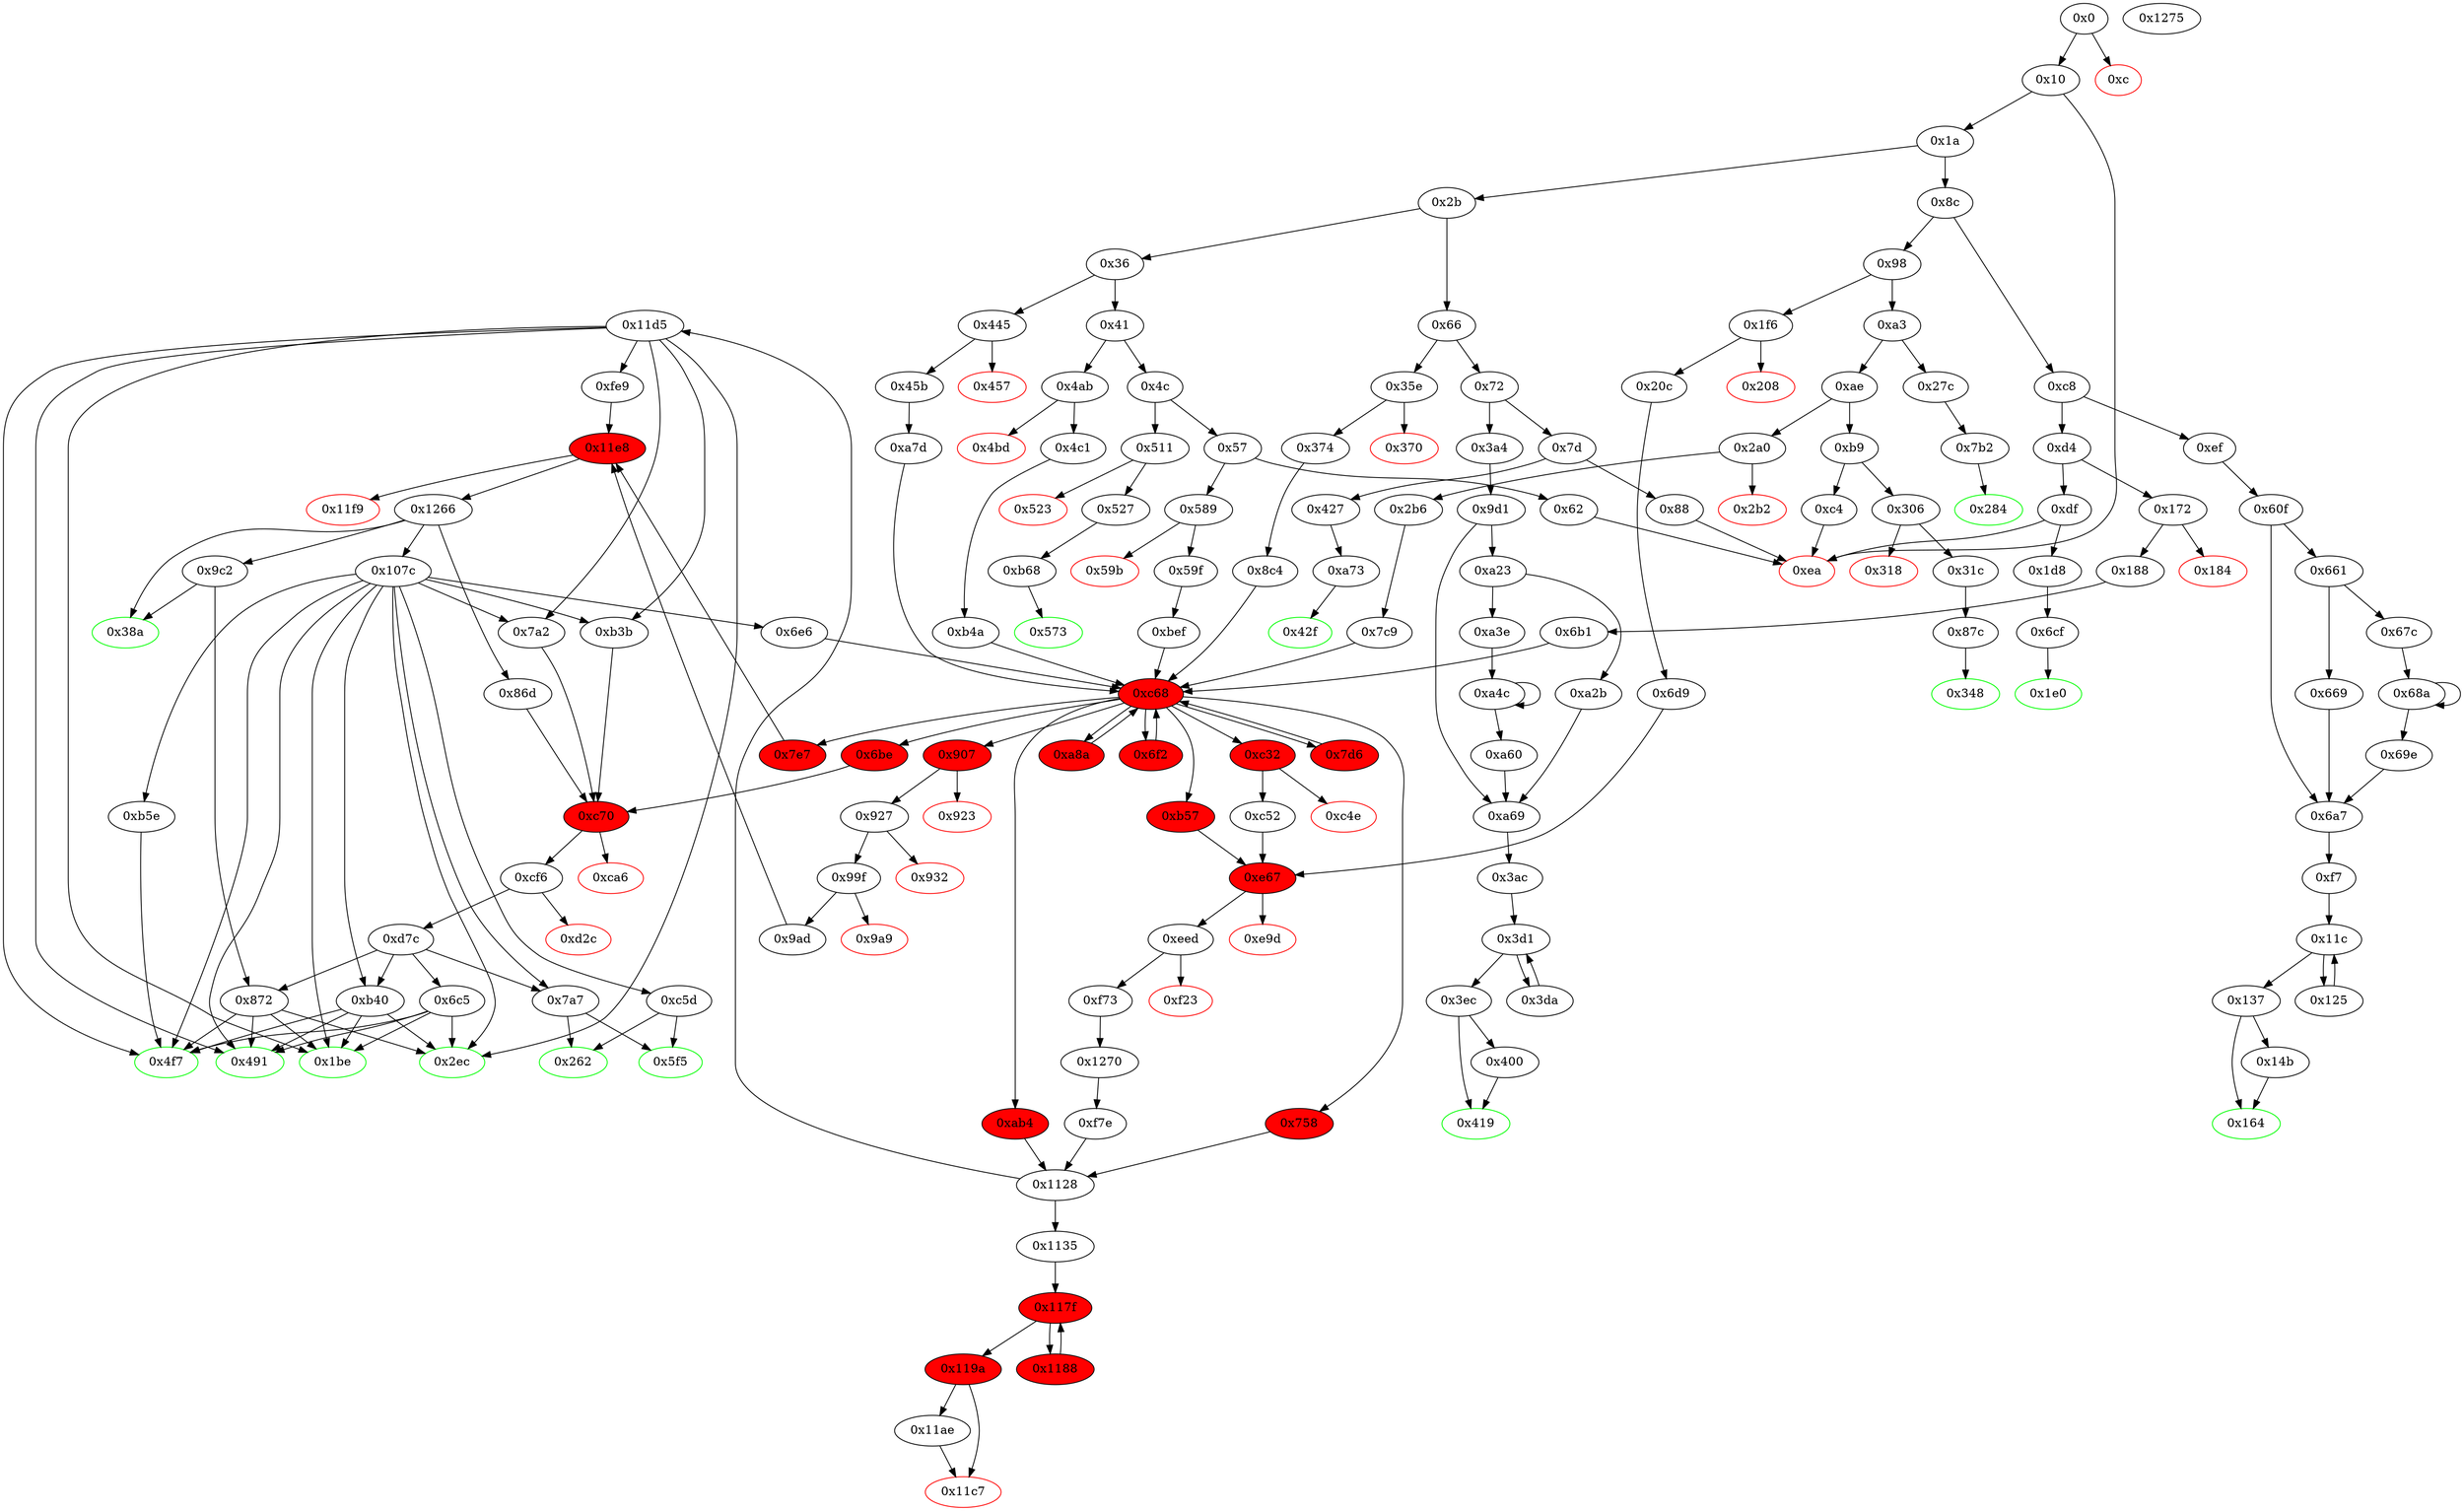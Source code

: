 digraph "" {
"0x2ec" [color=green, fillcolor=white, id="0x2ec", style=filled, tooltip="Block 0x2ec\n[0x2ec:0x305]\n---\nPredecessors: [0x6c5, 0x872, 0xb40, 0x107c, 0x11d5]\nSuccessors: []\n---\n0x2ec JUMPDEST\n0x2ed PUSH1 0x40\n0x2ef MLOAD\n0x2f0 DUP1\n0x2f1 DUP3\n0x2f2 ISZERO\n0x2f3 ISZERO\n0x2f4 ISZERO\n0x2f5 ISZERO\n0x2f6 DUP2\n0x2f7 MSTORE\n0x2f8 PUSH1 0x20\n0x2fa ADD\n0x2fb SWAP2\n0x2fc POP\n0x2fd POP\n0x2fe PUSH1 0x40\n0x300 MLOAD\n0x301 DUP1\n0x302 SWAP2\n0x303 SUB\n0x304 SWAP1\n0x305 RETURN\n---\n0x2ec: JUMPDEST \n0x2ed: V218 = 0x40\n0x2ef: V219 = M[0x40]\n0x2f2: V220 = ISZERO 0x1\n0x2f3: V221 = ISZERO 0x0\n0x2f4: V222 = ISZERO 0x1\n0x2f5: V223 = ISZERO 0x0\n0x2f7: M[V219] = 0x1\n0x2f8: V224 = 0x20\n0x2fa: V225 = ADD 0x20 V219\n0x2fe: V226 = 0x40\n0x300: V227 = M[0x40]\n0x303: V228 = SUB V225 V227\n0x305: RETURN V227 V228\n---\nEntry stack: [V13, S1, 0x1]\nStack pops: 1\nStack additions: []\nExit stack: [V13, S1]\n\nDef sites:\nV13: {0x1a.0x1f}\nS1: {0x589.0x58a, 0x1a.0x1f, 0x1f6.0x1f7}\n0x1: {0x872.0x873}\n"];
"0x31c" [fillcolor=white, id="0x31c", style=filled, tooltip="Block 0x31c\n[0x31c:0x347]\n---\nPredecessors: [0x306]\nSuccessors: [0x87c]\n---\n0x31c JUMPDEST\n0x31d DUP2\n0x31e ADD\n0x31f SWAP1\n0x320 DUP1\n0x321 DUP1\n0x322 CALLDATALOAD\n0x323 PUSH20 0xffffffffffffffffffffffffffffffffffffffff\n0x338 AND\n0x339 SWAP1\n0x33a PUSH1 0x20\n0x33c ADD\n0x33d SWAP1\n0x33e SWAP3\n0x33f SWAP2\n0x340 SWAP1\n0x341 POP\n0x342 POP\n0x343 POP\n0x344 PUSH2 0x87c\n0x347 JUMP\n---\n0x31c: JUMPDEST \n0x31e: V238 = ADD 0x4 V232\n0x322: V239 = CALLDATALOAD 0x4\n0x323: V240 = 0xffffffffffffffffffffffffffffffffffffffff\n0x338: V241 = AND 0xffffffffffffffffffffffffffffffffffffffff V239\n0x33a: V242 = 0x20\n0x33c: V243 = ADD 0x20 0x4\n0x344: V244 = 0x87c\n0x347: JUMP 0x87c\n---\nEntry stack: [V13, 0x348, 0x4, V232]\nStack pops: 2\nStack additions: [V241]\nExit stack: [V13, 0x348, V241]\n\nDef sites:\nV13: {0x1a.0x1f}\n0x348: {0x306.0x307}\n0x4: {0x306.0x30a}\nV232: {0x306.0x30e}\n"];
"0x4c1" [fillcolor=white, id="0x4c1", style=filled, tooltip="Block 0x4c1\n[0x4c1:0x4f6]\n---\nPredecessors: [0x4ab]\nSuccessors: [0xb4a]\n---\n0x4c1 JUMPDEST\n0x4c2 DUP2\n0x4c3 ADD\n0x4c4 SWAP1\n0x4c5 DUP1\n0x4c6 DUP1\n0x4c7 CALLDATALOAD\n0x4c8 PUSH20 0xffffffffffffffffffffffffffffffffffffffff\n0x4dd AND\n0x4de SWAP1\n0x4df PUSH1 0x20\n0x4e1 ADD\n0x4e2 SWAP1\n0x4e3 SWAP3\n0x4e4 SWAP2\n0x4e5 SWAP1\n0x4e6 DUP1\n0x4e7 CALLDATALOAD\n0x4e8 SWAP1\n0x4e9 PUSH1 0x20\n0x4eb ADD\n0x4ec SWAP1\n0x4ed SWAP3\n0x4ee SWAP2\n0x4ef SWAP1\n0x4f0 POP\n0x4f1 POP\n0x4f2 POP\n0x4f3 PUSH2 0xb4a\n0x4f6 JUMP\n---\n0x4c1: JUMPDEST \n0x4c3: V368 = ADD 0x4 V362\n0x4c7: V369 = CALLDATALOAD 0x4\n0x4c8: V370 = 0xffffffffffffffffffffffffffffffffffffffff\n0x4dd: V371 = AND 0xffffffffffffffffffffffffffffffffffffffff V369\n0x4df: V372 = 0x20\n0x4e1: V373 = ADD 0x20 0x4\n0x4e7: V374 = CALLDATALOAD 0x24\n0x4e9: V375 = 0x20\n0x4eb: V376 = ADD 0x20 0x24\n0x4f3: V377 = 0xb4a\n0x4f6: JUMP 0xb4a\n---\nEntry stack: [V13, 0x4f7, 0x4, V362]\nStack pops: 2\nStack additions: [V371, V374]\nExit stack: [V13, 0x4f7, V371, V374]\n\nDef sites:\nV13: {0x1a.0x1f}\n0x4f7: {0x4ab.0x4ac}\n0x4: {0x4ab.0x4af}\nV362: {0x4ab.0x4b3}\n"];
"0x68a" [fillcolor=white, id="0x68a", style=filled, tooltip="Block 0x68a\n[0x68a:0x69d]\n---\nPredecessors: [0x67c, 0x68a]\nSuccessors: [0x68a, 0x69e]\n---\n0x68a JUMPDEST\n0x68b DUP2\n0x68c SLOAD\n0x68d DUP2\n0x68e MSTORE\n0x68f SWAP1\n0x690 PUSH1 0x1\n0x692 ADD\n0x693 SWAP1\n0x694 PUSH1 0x20\n0x696 ADD\n0x697 DUP1\n0x698 DUP4\n0x699 GT\n0x69a PUSH2 0x68a\n0x69d JUMPI\n---\n0x68a: JUMPDEST \n0x68c: V506 = S[S1]\n0x68e: M[S0] = V506\n0x690: V507 = 0x1\n0x692: V508 = ADD 0x1 S1\n0x694: V509 = 0x20\n0x696: V510 = ADD 0x20 S0\n0x699: V511 = GT V501 V510\n0x69a: V512 = 0x68a\n0x69d: JUMPI 0x68a V511\n---\nEntry stack: [V13, 0xf7, 0x60, V473, 0x4, V464, V501, S1, S0]\nStack pops: 3\nStack additions: [S2, V508, V510]\nExit stack: [V13, 0xf7, 0x60, V473, 0x4, V464, V501, V508, V510]\n\nDef sites:\nV13: {0x1a.0x1f}\n0xf7: {0xef.0xf0}\n0x60: {0x60f.0x610}\nV473: {0x60f.0x636}\n0x4: {0x60f.0x612}\nV464: {0x60f.0x626}\nV501: {0x67c.0x67e}\nS1: {0x68a.0x692, 0x67c.0x688}\nS0: {0x68a.0x696, 0x60f.0x646}\n"];
"0xbef" [fillcolor=white, id="0xbef", style=filled, tooltip="Block 0xbef\n[0xbef:0xc31]\n---\nPredecessors: [0x59f]\nSuccessors: [0xc68]\n---\n0xbef JUMPDEST\n0xbf0 PUSH1 0x0\n0xbf2 PUSH1 0x1\n0xbf4 PUSH1 0x0\n0xbf6 SWAP1\n0xbf7 SLOAD\n0xbf8 SWAP1\n0xbf9 PUSH2 0x100\n0xbfc EXP\n0xbfd SWAP1\n0xbfe DIV\n0xbff PUSH20 0xffffffffffffffffffffffffffffffffffffffff\n0xc14 AND\n0xc15 PUSH20 0xffffffffffffffffffffffffffffffffffffffff\n0xc2a AND\n0xc2b PUSH2 0xc32\n0xc2e PUSH2 0xc68\n0xc31 JUMP\n---\n0xbef: JUMPDEST \n0xbf0: V830 = 0x0\n0xbf2: V831 = 0x1\n0xbf4: V832 = 0x0\n0xbf7: V833 = S[0x1]\n0xbf9: V834 = 0x100\n0xbfc: V835 = EXP 0x100 0x0\n0xbfe: V836 = DIV V833 0x1\n0xbff: V837 = 0xffffffffffffffffffffffffffffffffffffffff\n0xc14: V838 = AND 0xffffffffffffffffffffffffffffffffffffffff V836\n0xc15: V839 = 0xffffffffffffffffffffffffffffffffffffffff\n0xc2a: V840 = AND 0xffffffffffffffffffffffffffffffffffffffff V838\n0xc2b: V841 = 0xc32\n0xc2e: V842 = 0xc68\n0xc31: JUMP 0xc68\n---\nEntry stack: [V13, 0x5f5, V429, V434, V437]\nStack pops: 0\nStack additions: [0x0, V840, 0xc32]\nExit stack: [V13, 0x5f5, V429, V434, V437, 0x0, V840, 0xc32]\n\nDef sites:\nV13: {0x1a.0x1f}\n0x5f5: {0x589.0x58a}\nV429: {0x59f.0x5bb}\nV434: {0x59f.0x5db}\nV437: {0x59f.0x5e5}\n"];
"0x348" [color=green, fillcolor=white, id="0x348", style=filled, tooltip="Block 0x348\n[0x348:0x35d]\n---\nPredecessors: [0x87c]\nSuccessors: []\n---\n0x348 JUMPDEST\n0x349 PUSH1 0x40\n0x34b MLOAD\n0x34c DUP1\n0x34d DUP3\n0x34e DUP2\n0x34f MSTORE\n0x350 PUSH1 0x20\n0x352 ADD\n0x353 SWAP2\n0x354 POP\n0x355 POP\n0x356 PUSH1 0x40\n0x358 MLOAD\n0x359 DUP1\n0x35a SWAP2\n0x35b SUB\n0x35c SWAP1\n0x35d RETURN\n---\n0x348: JUMPDEST \n0x349: V245 = 0x40\n0x34b: V246 = M[0x40]\n0x34f: M[V246] = V631\n0x350: V247 = 0x20\n0x352: V248 = ADD 0x20 V246\n0x356: V249 = 0x40\n0x358: V250 = M[0x40]\n0x35b: V251 = SUB V248 V250\n0x35d: RETURN V250 V251\n---\nEntry stack: [V13, V631]\nStack pops: 1\nStack additions: []\nExit stack: [V13]\n\nDef sites:\nV13: {0x1a.0x1f}\nV631: {0x87c.0x8bd}\n"];
"0x6b1" [fillcolor=white, id="0x6b1", style=filled, tooltip="Block 0x6b1\n[0x6b1:0x6bd]\n---\nPredecessors: [0x188]\nSuccessors: [0xc68]\n---\n0x6b1 JUMPDEST\n0x6b2 PUSH1 0x0\n0x6b4 PUSH2 0x6c5\n0x6b7 PUSH2 0x6be\n0x6ba PUSH2 0xc68\n0x6bd JUMP\n---\n0x6b1: JUMPDEST \n0x6b2: V517 = 0x0\n0x6b4: V518 = 0x6c5\n0x6b7: V519 = 0x6be\n0x6ba: V520 = 0xc68\n0x6bd: JUMP 0xc68\n---\nEntry stack: [V13, 0x1be, V124, V127]\nStack pops: 0\nStack additions: [0x0, 0x6c5, 0x6be]\nExit stack: [V13, 0x1be, V124, V127, 0x0, 0x6c5, 0x6be]\n\nDef sites:\nV13: {0x1a.0x1f}\n0x1be: {0x172.0x173}\nV124: {0x188.0x1a4}\nV127: {0x188.0x1ae}\n"];
"0x7d6" [fillcolor=red, id="0x7d6", style=filled, tooltip="Block 0x7d6\n[0x7d6:0x7e6]\n---\nPredecessors: [0xc68]\nSuccessors: [0xc68]\n---\n0x7d6 JUMPDEST\n0x7d7 DUP5\n0x7d8 PUSH2 0x86d\n0x7db DUP6\n0x7dc PUSH1 0x2\n0x7de PUSH1 0x0\n0x7e0 PUSH2 0x7e7\n0x7e3 PUSH2 0xc68\n0x7e6 JUMP\n---\n0x7d6: JUMPDEST \n0x7d8: V587 = 0x86d\n0x7dc: V588 = 0x2\n0x7de: V589 = 0x0\n0x7e0: V590 = 0x7e7\n0x7e3: V591 = 0xc68\n0x7e6: JUMP 0xc68\n---\nEntry stack: [V13, S20, S19, S18, S17, S16, S15, S14, S13, S12, S11, S10, S9, S8, S7, S6, S5, S4, S3, S2, S1, V852]\nStack pops: 5\nStack additions: [S4, S3, S2, S1, S0, S4, 0x86d, S3, 0x2, 0x0, 0x7e7]\nExit stack: [V13, S20, S19, S18, S17, S16, S15, S14, S13, S12, S11, S10, S9, S8, S7, S6, S5, S4, S3, S2, S1, V852, S4, 0x86d, S3, 0x2, 0x0, 0x7e7]\n\nDef sites:\nV13: {0x1a.0x1f}\nS20: {0x589.0x58a, 0x1a.0x1f, 0x1f6.0x1f7}\nS19: {0x589.0x58a, 0x4ab.0x4ac, 0x1a.0x1f, 0x20c.0x228, 0x59f.0x5bb, 0x445.0x446, 0x1f6.0x1f7}\nS18: {0x45b.0x477, 0x1a.0x1f, 0x59f.0x5bb, 0x59f.0x5db, 0x4ab.0x4ac, 0x20c.0x228, 0x20c.0x248, 0x4c1.0x4dd, 0x2a0.0x2a1, 0x445.0x446}\nS17: {0x45b.0x477, 0x45b.0x481, 0x59f.0x5db, 0x59f.0x5e5, 0x4c1.0x4e7, 0x2b6.0x2d2, 0x20c.0x248, 0x20c.0x252, 0x4c1.0x4dd, 0x2a0.0x2a1}\nS16: {0x6d9.0x6da, 0x45b.0x481, 0xa7d.0xa7e, 0x59f.0x5e5, 0x2b6.0x2d2, 0x2b6.0x2dc, 0xb4a.0xb4b, 0x20c.0x252, 0xbef.0xbf0, 0x4c1.0x4e7}\nS15: {0x6d9.0x6da, 0x1a.0x1f, 0xa7d.0xa7e, 0xa7d.0xa80, 0x6e6_0xc52.0x6e7, 0x2b6.0x2dc, 0x7c9.0x7ca, 0x6e6_0x6d9.0x6e7, 0x6e6_0xb57.0x6e7, 0xb4a.0xb4b, 0xbef.0xbf0}\nS14: {0x1a.0x1f, 0xa7d.0xa80, 0x59f.0x5bb, 0x6e6_0xc52.0x6e7, 0x6e6_0x6d9.0x6e7, 0x7c9.0x7ca, 0x6e6_0xb57.0x6e7, 0xc68_0xa7d.0xc6b, 0x1f6.0x1f7, 0x7c9.0x7cc, 0x589.0x58a, 0x4ab.0x4ac, 0x20c.0x228}\nS13: {0xc68_0x6e6_0xc52.0xc6b, 0xc68_0x6e6_0x6d9.0xc6b, 0x45b.0x477, 0x1a.0x1f, 0x59f.0x5bb, 0xc68_0xa7d.0xc6b, 0x1f6.0x1f7, 0x7c9.0x7cc, 0x589.0x58a, 0x4ab.0x4ac, 0xc68_0x7c9.0xc6b, 0x20c.0x228, 0xc68_0x6e6_0xb57.0xc6b}\nS12: {0xc68_0x6e6_0xc52.0xc6b, 0xc68_0x6e6_0x6d9.0xc6b, 0x45b.0x477, 0x1a.0x1f, 0x59f.0x5bb, 0x59f.0x5db, 0x589.0x58a, 0xa8a.0xa8c, 0x20c.0x228, 0x20c.0x248, 0x4c1.0x4dd, 0x445.0x446, 0x6f2_0xc52.0x6f3, 0x6f2_0x6d9.0x6f3, 0x172.0x173, 0xc68_0x7c9.0xc6b, 0x2b6.0x2d2, 0x4ab.0x4ac, 0x6f2_0xb57.0x6f3, 0x2a0.0x2a1, 0xc68_0x6e6_0xb57.0xc6b}\nS11: {0x45b.0x477, 0x1a.0x1f, 0x45b.0x481, 0x59f.0x5bb, 0x59f.0x5db, 0x35e.0x35f, 0x59f.0x5e5, 0x7d6.0x7d8, 0x188.0x1a4, 0xa8a.0xa8c, 0x20c.0x248, 0x20c.0x252, 0x4c1.0x4dd, 0x4c1.0x4e7, 0x445.0x446, 0x6f2_0xc52.0x6f3, 0x6f2_0x6d9.0x6f3, 0x172.0x173, 0x2b6.0x2d2, 0x4ab.0x4ac, 0x6f2_0xb57.0x6f3, 0x2a0.0x2a1}\nS10: {0x6d9.0x6da, 0x45b.0x477, 0x45b.0x481, 0x59f.0x5db, 0x35e.0x35f, 0x59f.0x5e5, 0x7d6.0x7d8, 0x188.0x1a4, 0x188.0x1ae, 0xa8a.0xa92, 0xb4a.0xb4b, 0x20c.0x252, 0x4c1.0x4e7, 0x4c1.0x4dd, 0x374.0x37a, 0x2b6.0x2d2, 0x2b6.0x2dc, 0x6f2_0x6d9.0x6f9, 0x6f2_0xb57.0x6f9, 0x6f2_0xc52.0x6f9, 0xbef.0xbf0}\nS9: {0x6d9.0x6da, 0x45b.0x481, 0x6f2_0x6d9.0x74e, 0x59f.0x5e5, 0x6f2_0xb57.0x74e, 0x6f2_0xc52.0x74e, 0x7d6.0x7dc, 0x7c9.0x7ca, 0x188.0x1ae, 0xa8a.0xa92, 0xb4a.0xb4b, 0xa8a.0xaa9, 0x4c1.0x4e7, 0x8c4.0x8c5, 0xa7d.0xa7e, 0x6b1.0x6b2, 0x374.0x37a, 0x6e6_0x6d9.0x6e7, 0x2b6.0x2dc, 0x6e6_0xb57.0x6e7, 0x6e6_0xc52.0x6e7, 0x6f2_0x6d9.0x6f9, 0x6f2_0xb57.0x6f9, 0x6f2_0xc52.0x6f9, 0xbef.0xbf0}\nS8: {0x1a.0x1f, 0x6f2_0x6d9.0x74f, 0x6f2_0x6d9.0x74e, 0x6f2_0xb57.0x74e, 0x6f2_0xc52.0x74e, 0x6f2_0xb57.0x74f, 0x6f2_0xc52.0x74f, 0x59f.0x5bb, 0x7d6.0x7dc, 0x7c9.0x7ca, 0x7d6.0x7de, 0x7c9.0x7cc, 0xa8a.0xaa9, 0xb4a.0xb4b, 0xa8a.0xaab, 0xb4a.0xb4d, 0x20c.0x228, 0x8c4.0x8c5, 0x8c4.0x8ff, 0xa7d.0xa7e, 0xa7d.0xa80, 0x6b1.0x6b2, 0x6b1.0x6b4, 0x6e6_0x6d9.0x6e7, 0x6e6_0xb57.0x6e7, 0x6e6_0xc52.0x6e7, 0x4ab.0x4ac, 0xbef.0xbf0, 0xbef.0xc2a}\nS7: {0xc68_0x6e6_0xc52.0xc6b, 0xc68_0x6e6_0x6d9.0xc6b, 0x1a.0x1f, 0x6f2_0x6d9.0x74f, 0x6f2_0xb57.0x74f, 0x6f2_0xc52.0x74f, 0x59f.0x5bb, 0xc68_0x8c4.0xc6b, 0xc68_0x6f2_0xb57.0xc6b, 0x7d6.0x7de, 0x7c9.0x7cc, 0x589.0x58a, 0xa8a.0xaab, 0xb4a.0xb4d, 0x20c.0x228, 0x8c4.0x8ff, 0xa7d.0xa80, 0x6b1.0x6b4, 0xc68_0x7c9.0xc6b, 0xc68_0xa7d.0xc6b, 0xc68_0x6b1.0xc6b, 0xc68_0x7d6.0xc6b, 0x4ab.0x4ac, 0xc68_0xa8a.0xc6b, 0xc68_0xb4a.0xc6b, 0xc68_0xbef.0xc6b, 0xbef.0xc2a, 0xc68_0x6f2_0xc52.0xc6b, 0x1f6.0x1f7, 0xc68_0x6f2_0x6d9.0xc6b, 0xc68_0x6e6_0xb57.0xc6b}\nS6: {0xc68_0x6e6_0x6d9.0xc6b, 0xc68_0x6e6_0xb57.0xc6b, 0x45b.0x477, 0x1a.0x1f, 0x45b.0x481, 0x59f.0x5db, 0x35e.0x35f, 0x59f.0x5e5, 0x59f.0x5bb, 0xc68_0x6f2_0x6d9.0xc6b, 0x7d6.0x7d8, 0x589.0x58a, 0x188.0x1a4, 0x20c.0x252, 0x20c.0x228, 0x4c1.0x4e7, 0x4c1.0x4dd, 0xc68_0x7c9.0xc6b, 0xc68_0xa7d.0xc6b, 0xc68_0x6b1.0xc6b, 0xc68_0x7d6.0xc6b, 0xc68_0xa8a.0xc6b, 0xc68_0xb4a.0xc6b, 0xc68_0xbef.0xc6b, 0xc68_0x8c4.0xc6b, 0x2b6.0x2d2, 0xc68_0x6f2_0xb57.0xc6b, 0x4ab.0x4ac, 0xc68_0x6f2_0xc52.0xc6b, 0xc68_0x6e6_0xc52.0xc6b}\nS5: {0x45b.0x477, 0x45b.0x481, 0x1a.0x1f, 0x59f.0x5db, 0x35e.0x35f, 0x59f.0x5e5, 0x59f.0x5bb, 0x7d6.0x7d8, 0x188.0x1a4, 0xa8a.0xa8c, 0x20c.0x252, 0x20c.0x248, 0x4c1.0x4dd, 0x4c1.0x4e7, 0x445.0x446, 0x6f2_0xc52.0x6f3, 0x6f2_0xb57.0x6f3, 0x172.0x173, 0x2b6.0x2d2, 0x4ab.0x4ac, 0x6f2_0x6d9.0x6f3, 0x2a0.0x2a1}\nS4: {0x6d9.0x6da, 0x45b.0x477, 0x45b.0x481, 0x59f.0x5e5, 0x35e.0x35f, 0x59f.0x5db, 0x7d6.0x7d8, 0x188.0x1a4, 0x188.0x1ae, 0xa8a.0xa92, 0xb4a.0xb4b, 0x20c.0x252, 0x4c1.0x4e7, 0x4c1.0x4dd, 0x374.0x37a, 0x2b6.0x2d2, 0x2b6.0x2dc, 0x6f2_0x6d9.0x6f9, 0x6f2_0xb57.0x6f9, 0x6f2_0xc52.0x6f9, 0xbef.0xbf0}\nS3: {0x6d9.0x6da, 0x45b.0x481, 0x59f.0x5e5, 0x374.0x37a, 0x2b6.0x2dc, 0x188.0x1ae, 0x6f2_0x6d9.0x6f9, 0xa8a.0xa92, 0x6f2_0xb57.0x6f9, 0xb4a.0xb4b, 0x6f2_0xc52.0x6f9, 0xbef.0xbf0, 0x4c1.0x4e7}\nS2: {0xa7d.0xa7e, 0x6f2_0xc52.0x74e, 0x6f2_0xb57.0x74e, 0x6f2_0x6d9.0x74e, 0x6b1.0x6b2, 0x6e6_0xc52.0x6e7, 0x7d6.0x7dc, 0x7c9.0x7ca, 0x6e6_0xb57.0x6e7, 0x6e6_0x6d9.0x6e7, 0xa8a.0xaa9, 0xb4a.0xb4b, 0xbef.0xbf0, 0x8c4.0x8c5}\nS1: {0xa7d.0xa80, 0x6f2_0xc52.0x74f, 0x6f2_0x6d9.0x74f, 0x6f2_0xb57.0x74f, 0x6b1.0x6b4, 0x59f.0x5bb, 0x7d6.0x7de, 0x7c9.0x7cc, 0x4ab.0x4ac, 0xa8a.0xaab, 0xb4a.0xb4d, 0x20c.0x228, 0xbef.0xc2a, 0x8c4.0x8ff}\nV852: {0xc68.0xc6b}\n"];
"0x164" [color=green, fillcolor=white, id="0x164", style=filled, tooltip="Block 0x164\n[0x164:0x171]\n---\nPredecessors: [0x137, 0x14b]\nSuccessors: []\n---\n0x164 JUMPDEST\n0x165 POP\n0x166 SWAP3\n0x167 POP\n0x168 POP\n0x169 POP\n0x16a PUSH1 0x40\n0x16c MLOAD\n0x16d DUP1\n0x16e SWAP2\n0x16f SUB\n0x170 SWAP1\n0x171 RETURN\n---\n0x164: JUMPDEST \n0x16a: V109 = 0x40\n0x16c: V110 = M[0x40]\n0x16f: V111 = SUB S1 V110\n0x171: RETURN V110 V111\n---\nEntry stack: [V13, V473, V72, V72, S1, V94]\nStack pops: 5\nStack additions: []\nExit stack: [V13]\n\nDef sites:\nV13: {0x1a.0x1f}\nV473: {0x60f.0x636}\nV72: {0xf7.0xfa}\nV72: {0xf7.0xfa}\nS1: {0x14b.0x161, 0x137.0x140}\nV94: {0x137.0x144}\n"];
"0x41" [fillcolor=white, id="0x41", style=filled, tooltip="Block 0x41\n[0x41:0x4b]\n---\nPredecessors: [0x36]\nSuccessors: [0x4c, 0x4ab]\n---\n0x41 DUP1\n0x42 PUSH4 0xa9059cbb\n0x47 EQ\n0x48 PUSH2 0x4ab\n0x4b JUMPI\n---\n0x42: V23 = 0xa9059cbb\n0x47: V24 = EQ 0xa9059cbb V13\n0x48: V25 = 0x4ab\n0x4b: JUMPI 0x4ab V24\n---\nEntry stack: [V13]\nStack pops: 1\nStack additions: [S0]\nExit stack: [V13]\n\nDef sites:\nV13: {0x1a.0x1f}\n"];
"0x188" [fillcolor=white, id="0x188", style=filled, tooltip="Block 0x188\n[0x188:0x1bd]\n---\nPredecessors: [0x172]\nSuccessors: [0x6b1]\n---\n0x188 JUMPDEST\n0x189 DUP2\n0x18a ADD\n0x18b SWAP1\n0x18c DUP1\n0x18d DUP1\n0x18e CALLDATALOAD\n0x18f PUSH20 0xffffffffffffffffffffffffffffffffffffffff\n0x1a4 AND\n0x1a5 SWAP1\n0x1a6 PUSH1 0x20\n0x1a8 ADD\n0x1a9 SWAP1\n0x1aa SWAP3\n0x1ab SWAP2\n0x1ac SWAP1\n0x1ad DUP1\n0x1ae CALLDATALOAD\n0x1af SWAP1\n0x1b0 PUSH1 0x20\n0x1b2 ADD\n0x1b3 SWAP1\n0x1b4 SWAP3\n0x1b5 SWAP2\n0x1b6 SWAP1\n0x1b7 POP\n0x1b8 POP\n0x1b9 POP\n0x1ba PUSH2 0x6b1\n0x1bd JUMP\n---\n0x188: JUMPDEST \n0x18a: V121 = ADD 0x4 V115\n0x18e: V122 = CALLDATALOAD 0x4\n0x18f: V123 = 0xffffffffffffffffffffffffffffffffffffffff\n0x1a4: V124 = AND 0xffffffffffffffffffffffffffffffffffffffff V122\n0x1a6: V125 = 0x20\n0x1a8: V126 = ADD 0x20 0x4\n0x1ae: V127 = CALLDATALOAD 0x24\n0x1b0: V128 = 0x20\n0x1b2: V129 = ADD 0x20 0x24\n0x1ba: V130 = 0x6b1\n0x1bd: JUMP 0x6b1\n---\nEntry stack: [V13, 0x1be, 0x4, V115]\nStack pops: 2\nStack additions: [V124, V127]\nExit stack: [V13, 0x1be, V124, V127]\n\nDef sites:\nV13: {0x1a.0x1f}\n0x1be: {0x172.0x173}\n0x4: {0x172.0x176}\nV115: {0x172.0x17a}\n"];
"0x1e0" [color=green, fillcolor=white, id="0x1e0", style=filled, tooltip="Block 0x1e0\n[0x1e0:0x1f5]\n---\nPredecessors: [0x6cf]\nSuccessors: []\n---\n0x1e0 JUMPDEST\n0x1e1 PUSH1 0x40\n0x1e3 MLOAD\n0x1e4 DUP1\n0x1e5 DUP3\n0x1e6 DUP2\n0x1e7 MSTORE\n0x1e8 PUSH1 0x20\n0x1ea ADD\n0x1eb SWAP2\n0x1ec POP\n0x1ed POP\n0x1ee PUSH1 0x40\n0x1f0 MLOAD\n0x1f1 DUP1\n0x1f2 SWAP2\n0x1f3 SUB\n0x1f4 SWAP1\n0x1f5 RETURN\n---\n0x1e0: JUMPDEST \n0x1e1: V144 = 0x40\n0x1e3: V145 = M[0x40]\n0x1e7: M[V145] = V525\n0x1e8: V146 = 0x20\n0x1ea: V147 = ADD 0x20 V145\n0x1ee: V148 = 0x40\n0x1f0: V149 = M[0x40]\n0x1f3: V150 = SUB V147 V149\n0x1f5: RETURN V149 V150\n---\nEntry stack: [V13, V525]\nStack pops: 1\nStack additions: []\nExit stack: [V13]\n\nDef sites:\nV13: {0x1a.0x1f}\nV525: {0x6cf.0x6d4}\n"];
"0x262" [color=green, fillcolor=white, id="0x262", style=filled, tooltip="Block 0x262\n[0x262:0x27b]\n---\nPredecessors: [0x7a7, 0xc5d]\nSuccessors: []\n---\n0x262 JUMPDEST\n0x263 PUSH1 0x40\n0x265 MLOAD\n0x266 DUP1\n0x267 DUP3\n0x268 ISZERO\n0x269 ISZERO\n0x26a ISZERO\n0x26b ISZERO\n0x26c DUP2\n0x26d MSTORE\n0x26e PUSH1 0x20\n0x270 ADD\n0x271 SWAP2\n0x272 POP\n0x273 POP\n0x274 PUSH1 0x40\n0x276 MLOAD\n0x277 DUP1\n0x278 SWAP2\n0x279 SUB\n0x27a SWAP1\n0x27b RETURN\n---\n0x262: JUMPDEST \n0x263: V175 = 0x40\n0x265: V176 = M[0x40]\n0x268: V177 = ISZERO 0x1\n0x269: V178 = ISZERO 0x0\n0x26a: V179 = ISZERO 0x1\n0x26b: V180 = ISZERO 0x0\n0x26d: M[V176] = 0x1\n0x26e: V181 = 0x20\n0x270: V182 = ADD 0x20 V176\n0x274: V183 = 0x40\n0x276: V184 = M[0x40]\n0x279: V185 = SUB V182 V184\n0x27b: RETURN V184 V185\n---\nEntry stack: [V13, 0x1]\nStack pops: 1\nStack additions: []\nExit stack: [V13]\n\nDef sites:\nV13: {0x1a.0x1f}\n0x1: {0x7a7.0x7a8}\n"];
"0xc32" [fillcolor=red, id="0xc32", style=filled, tooltip="Block 0xc32\n[0xc32:0xc4d]\n---\nPredecessors: [0xc68]\nSuccessors: [0xc4e, 0xc52]\n---\n0xc32 JUMPDEST\n0xc33 PUSH20 0xffffffffffffffffffffffffffffffffffffffff\n0xc48 AND\n0xc49 EQ\n0xc4a PUSH2 0xc52\n0xc4d JUMPI\n---\n0xc32: JUMPDEST \n0xc33: V843 = 0xffffffffffffffffffffffffffffffffffffffff\n0xc48: V844 = AND 0xffffffffffffffffffffffffffffffffffffffff V852\n0xc49: V845 = EQ V844 S1\n0xc4a: V846 = 0xc52\n0xc4d: JUMPI 0xc52 V845\n---\nEntry stack: [V13, S20, S19, S18, S17, S16, S15, S14, S13, S12, S11, S10, S9, S8, S7, S6, S5, S4, S3, S2, S1, V852]\nStack pops: 2\nStack additions: []\nExit stack: [V13, S20, S19, S18, S17, S16, S15, S14, S13, S12, S11, S10, S9, S8, S7, S6, S5, S4, S3, S2]\n\nDef sites:\nV13: {0x1a.0x1f}\nS20: {0x589.0x58a, 0x1a.0x1f, 0x1f6.0x1f7}\nS19: {0x589.0x58a, 0x4ab.0x4ac, 0x1a.0x1f, 0x20c.0x228, 0x59f.0x5bb, 0x445.0x446, 0x1f6.0x1f7}\nS18: {0x45b.0x477, 0x1a.0x1f, 0x59f.0x5bb, 0x59f.0x5db, 0x4ab.0x4ac, 0x20c.0x228, 0x20c.0x248, 0x4c1.0x4dd, 0x2a0.0x2a1, 0x445.0x446}\nS17: {0x45b.0x477, 0x45b.0x481, 0x59f.0x5db, 0x59f.0x5e5, 0x4c1.0x4e7, 0x2b6.0x2d2, 0x20c.0x248, 0x20c.0x252, 0x4c1.0x4dd, 0x2a0.0x2a1}\nS16: {0x6d9.0x6da, 0x45b.0x481, 0xa7d.0xa7e, 0x59f.0x5e5, 0x2b6.0x2d2, 0x2b6.0x2dc, 0xb4a.0xb4b, 0x20c.0x252, 0xbef.0xbf0, 0x4c1.0x4e7}\nS15: {0x6d9.0x6da, 0x1a.0x1f, 0xa7d.0xa7e, 0xa7d.0xa80, 0x6e6_0xc52.0x6e7, 0x2b6.0x2dc, 0x7c9.0x7ca, 0x6e6_0x6d9.0x6e7, 0x6e6_0xb57.0x6e7, 0xb4a.0xb4b, 0xbef.0xbf0}\nS14: {0x1a.0x1f, 0xa7d.0xa80, 0x59f.0x5bb, 0x6e6_0xc52.0x6e7, 0x6e6_0x6d9.0x6e7, 0x7c9.0x7ca, 0x6e6_0xb57.0x6e7, 0xc68_0xa7d.0xc6b, 0x1f6.0x1f7, 0x7c9.0x7cc, 0x589.0x58a, 0x4ab.0x4ac, 0x20c.0x228}\nS13: {0xc68_0x6e6_0xc52.0xc6b, 0xc68_0x6e6_0x6d9.0xc6b, 0x45b.0x477, 0x1a.0x1f, 0x59f.0x5bb, 0xc68_0xa7d.0xc6b, 0x1f6.0x1f7, 0x7c9.0x7cc, 0x589.0x58a, 0x4ab.0x4ac, 0xc68_0x7c9.0xc6b, 0x20c.0x228, 0xc68_0x6e6_0xb57.0xc6b}\nS12: {0xc68_0x6e6_0xc52.0xc6b, 0xc68_0x6e6_0x6d9.0xc6b, 0x45b.0x477, 0x1a.0x1f, 0x59f.0x5bb, 0x59f.0x5db, 0x589.0x58a, 0xa8a.0xa8c, 0x20c.0x228, 0x20c.0x248, 0x4c1.0x4dd, 0x445.0x446, 0x6f2_0xc52.0x6f3, 0x6f2_0x6d9.0x6f3, 0x172.0x173, 0xc68_0x7c9.0xc6b, 0x2b6.0x2d2, 0x4ab.0x4ac, 0x6f2_0xb57.0x6f3, 0x2a0.0x2a1, 0xc68_0x6e6_0xb57.0xc6b}\nS11: {0x45b.0x477, 0x1a.0x1f, 0x45b.0x481, 0x59f.0x5bb, 0x59f.0x5db, 0x35e.0x35f, 0x59f.0x5e5, 0x7d6.0x7d8, 0x188.0x1a4, 0xa8a.0xa8c, 0x20c.0x248, 0x20c.0x252, 0x4c1.0x4dd, 0x4c1.0x4e7, 0x445.0x446, 0x6f2_0xc52.0x6f3, 0x6f2_0x6d9.0x6f3, 0x172.0x173, 0x2b6.0x2d2, 0x4ab.0x4ac, 0x6f2_0xb57.0x6f3, 0x2a0.0x2a1}\nS10: {0x6d9.0x6da, 0x45b.0x477, 0x45b.0x481, 0x59f.0x5db, 0x35e.0x35f, 0x59f.0x5e5, 0x7d6.0x7d8, 0x188.0x1a4, 0x188.0x1ae, 0xa8a.0xa92, 0xb4a.0xb4b, 0x20c.0x252, 0x4c1.0x4e7, 0x4c1.0x4dd, 0x374.0x37a, 0x2b6.0x2d2, 0x2b6.0x2dc, 0x6f2_0x6d9.0x6f9, 0x6f2_0xb57.0x6f9, 0x6f2_0xc52.0x6f9, 0xbef.0xbf0}\nS9: {0x6d9.0x6da, 0x45b.0x481, 0x6f2_0x6d9.0x74e, 0x59f.0x5e5, 0x6f2_0xb57.0x74e, 0x6f2_0xc52.0x74e, 0x7d6.0x7dc, 0x7c9.0x7ca, 0x188.0x1ae, 0xa8a.0xa92, 0xb4a.0xb4b, 0xa8a.0xaa9, 0x4c1.0x4e7, 0x8c4.0x8c5, 0xa7d.0xa7e, 0x6b1.0x6b2, 0x374.0x37a, 0x6e6_0x6d9.0x6e7, 0x2b6.0x2dc, 0x6e6_0xb57.0x6e7, 0x6e6_0xc52.0x6e7, 0x6f2_0x6d9.0x6f9, 0x6f2_0xb57.0x6f9, 0x6f2_0xc52.0x6f9, 0xbef.0xbf0}\nS8: {0x1a.0x1f, 0x6f2_0x6d9.0x74f, 0x6f2_0x6d9.0x74e, 0x6f2_0xb57.0x74e, 0x6f2_0xc52.0x74e, 0x6f2_0xb57.0x74f, 0x6f2_0xc52.0x74f, 0x59f.0x5bb, 0x7d6.0x7dc, 0x7c9.0x7ca, 0x7d6.0x7de, 0x7c9.0x7cc, 0xa8a.0xaa9, 0xb4a.0xb4b, 0xa8a.0xaab, 0xb4a.0xb4d, 0x20c.0x228, 0x8c4.0x8c5, 0x8c4.0x8ff, 0xa7d.0xa7e, 0xa7d.0xa80, 0x6b1.0x6b2, 0x6b1.0x6b4, 0x6e6_0x6d9.0x6e7, 0x6e6_0xb57.0x6e7, 0x6e6_0xc52.0x6e7, 0x4ab.0x4ac, 0xbef.0xbf0, 0xbef.0xc2a}\nS7: {0xc68_0x6e6_0xc52.0xc6b, 0xc68_0x6e6_0x6d9.0xc6b, 0x1a.0x1f, 0x6f2_0x6d9.0x74f, 0x6f2_0xb57.0x74f, 0x6f2_0xc52.0x74f, 0x59f.0x5bb, 0xc68_0x8c4.0xc6b, 0xc68_0x6f2_0xb57.0xc6b, 0x7d6.0x7de, 0x7c9.0x7cc, 0x589.0x58a, 0xa8a.0xaab, 0xb4a.0xb4d, 0x20c.0x228, 0x8c4.0x8ff, 0xa7d.0xa80, 0x6b1.0x6b4, 0xc68_0x7c9.0xc6b, 0xc68_0xa7d.0xc6b, 0xc68_0x6b1.0xc6b, 0xc68_0x7d6.0xc6b, 0x4ab.0x4ac, 0xc68_0xa8a.0xc6b, 0xc68_0xb4a.0xc6b, 0xc68_0xbef.0xc6b, 0xbef.0xc2a, 0xc68_0x6f2_0xc52.0xc6b, 0x1f6.0x1f7, 0xc68_0x6f2_0x6d9.0xc6b, 0xc68_0x6e6_0xb57.0xc6b}\nS6: {0xc68_0x6e6_0x6d9.0xc6b, 0xc68_0x6e6_0xb57.0xc6b, 0x45b.0x477, 0x1a.0x1f, 0x45b.0x481, 0x59f.0x5db, 0x35e.0x35f, 0x59f.0x5e5, 0x59f.0x5bb, 0xc68_0x6f2_0x6d9.0xc6b, 0x7d6.0x7d8, 0x589.0x58a, 0x188.0x1a4, 0x20c.0x252, 0x20c.0x228, 0x4c1.0x4e7, 0x4c1.0x4dd, 0xc68_0x7c9.0xc6b, 0xc68_0xa7d.0xc6b, 0xc68_0x6b1.0xc6b, 0xc68_0x7d6.0xc6b, 0xc68_0xa8a.0xc6b, 0xc68_0xb4a.0xc6b, 0xc68_0xbef.0xc6b, 0xc68_0x8c4.0xc6b, 0x2b6.0x2d2, 0xc68_0x6f2_0xb57.0xc6b, 0x4ab.0x4ac, 0xc68_0x6f2_0xc52.0xc6b, 0xc68_0x6e6_0xc52.0xc6b}\nS5: {0x45b.0x477, 0x45b.0x481, 0x1a.0x1f, 0x59f.0x5db, 0x35e.0x35f, 0x59f.0x5e5, 0x59f.0x5bb, 0x7d6.0x7d8, 0x188.0x1a4, 0xa8a.0xa8c, 0x20c.0x252, 0x20c.0x248, 0x4c1.0x4dd, 0x4c1.0x4e7, 0x445.0x446, 0x6f2_0xc52.0x6f3, 0x6f2_0xb57.0x6f3, 0x172.0x173, 0x2b6.0x2d2, 0x4ab.0x4ac, 0x6f2_0x6d9.0x6f3, 0x2a0.0x2a1}\nS4: {0x6d9.0x6da, 0x45b.0x477, 0x45b.0x481, 0x59f.0x5e5, 0x35e.0x35f, 0x59f.0x5db, 0x7d6.0x7d8, 0x188.0x1a4, 0x188.0x1ae, 0xa8a.0xa92, 0xb4a.0xb4b, 0x20c.0x252, 0x4c1.0x4e7, 0x4c1.0x4dd, 0x374.0x37a, 0x2b6.0x2d2, 0x2b6.0x2dc, 0x6f2_0x6d9.0x6f9, 0x6f2_0xb57.0x6f9, 0x6f2_0xc52.0x6f9, 0xbef.0xbf0}\nS3: {0x6d9.0x6da, 0x45b.0x481, 0x59f.0x5e5, 0x374.0x37a, 0x2b6.0x2dc, 0x188.0x1ae, 0x6f2_0x6d9.0x6f9, 0xa8a.0xa92, 0x6f2_0xb57.0x6f9, 0xb4a.0xb4b, 0x6f2_0xc52.0x6f9, 0xbef.0xbf0, 0x4c1.0x4e7}\nS2: {0xa7d.0xa7e, 0x6f2_0xc52.0x74e, 0x6f2_0xb57.0x74e, 0x6f2_0x6d9.0x74e, 0x6b1.0x6b2, 0x6e6_0xc52.0x6e7, 0x7d6.0x7dc, 0x7c9.0x7ca, 0x6e6_0xb57.0x6e7, 0x6e6_0x6d9.0x6e7, 0xa8a.0xaa9, 0xb4a.0xb4b, 0xbef.0xbf0, 0x8c4.0x8c5}\nS1: {0xa7d.0xa80, 0x6f2_0xc52.0x74f, 0x6f2_0x6d9.0x74f, 0x6f2_0xb57.0x74f, 0x6b1.0x6b4, 0x59f.0x5bb, 0x7d6.0x7de, 0x7c9.0x7cc, 0x4ab.0x4ac, 0xa8a.0xaab, 0xb4a.0xb4d, 0x20c.0x228, 0xbef.0xc2a, 0x8c4.0x8ff}\nV852: {0xc68.0xc6b}\n"];
"0xb9" [fillcolor=white, id="0xb9", style=filled, tooltip="Block 0xb9\n[0xb9:0xc3]\n---\nPredecessors: [0xae]\nSuccessors: [0xc4, 0x306]\n---\n0xb9 DUP1\n0xba PUSH4 0x70a08231\n0xbf EQ\n0xc0 PUSH2 0x306\n0xc3 JUMPI\n---\n0xba: V55 = 0x70a08231\n0xbf: V56 = EQ 0x70a08231 V13\n0xc0: V57 = 0x306\n0xc3: JUMPI 0x306 V56\n---\nEntry stack: [V13]\nStack pops: 1\nStack additions: [S0]\nExit stack: [V13]\n\nDef sites:\nV13: {0x1a.0x1f}\n"];
"0x45b" [fillcolor=white, id="0x45b", style=filled, tooltip="Block 0x45b\n[0x45b:0x490]\n---\nPredecessors: [0x445]\nSuccessors: [0xa7d]\n---\n0x45b JUMPDEST\n0x45c DUP2\n0x45d ADD\n0x45e SWAP1\n0x45f DUP1\n0x460 DUP1\n0x461 CALLDATALOAD\n0x462 PUSH20 0xffffffffffffffffffffffffffffffffffffffff\n0x477 AND\n0x478 SWAP1\n0x479 PUSH1 0x20\n0x47b ADD\n0x47c SWAP1\n0x47d SWAP3\n0x47e SWAP2\n0x47f SWAP1\n0x480 DUP1\n0x481 CALLDATALOAD\n0x482 SWAP1\n0x483 PUSH1 0x20\n0x485 ADD\n0x486 SWAP1\n0x487 SWAP3\n0x488 SWAP2\n0x489 SWAP1\n0x48a POP\n0x48b POP\n0x48c POP\n0x48d PUSH2 0xa7d\n0x490 JUMP\n---\n0x45b: JUMPDEST \n0x45d: V338 = ADD 0x4 V332\n0x461: V339 = CALLDATALOAD 0x4\n0x462: V340 = 0xffffffffffffffffffffffffffffffffffffffff\n0x477: V341 = AND 0xffffffffffffffffffffffffffffffffffffffff V339\n0x479: V342 = 0x20\n0x47b: V343 = ADD 0x20 0x4\n0x481: V344 = CALLDATALOAD 0x24\n0x483: V345 = 0x20\n0x485: V346 = ADD 0x20 0x24\n0x48d: V347 = 0xa7d\n0x490: JUMP 0xa7d\n---\nEntry stack: [V13, 0x491, 0x4, V332]\nStack pops: 2\nStack additions: [V341, V344]\nExit stack: [V13, 0x491, V341, V344]\n\nDef sites:\nV13: {0x1a.0x1f}\n0x491: {0x445.0x446}\n0x4: {0x445.0x449}\nV332: {0x445.0x44d}\n"];
"0x38a" [color=green, fillcolor=white, id="0x38a", style=filled, tooltip="Block 0x38a\n[0x38a:0x3a3]\n---\nPredecessors: [0x9c2, 0x1266]\nSuccessors: []\n---\n0x38a JUMPDEST\n0x38b PUSH1 0x40\n0x38d MLOAD\n0x38e DUP1\n0x38f DUP3\n0x390 ISZERO\n0x391 ISZERO\n0x392 ISZERO\n0x393 ISZERO\n0x394 DUP2\n0x395 MSTORE\n0x396 PUSH1 0x20\n0x398 ADD\n0x399 SWAP2\n0x39a POP\n0x39b POP\n0x39c PUSH1 0x40\n0x39e MLOAD\n0x39f DUP1\n0x3a0 SWAP2\n0x3a1 SUB\n0x3a2 SWAP1\n0x3a3 RETURN\n---\n0x38a: JUMPDEST \n0x38b: V266 = 0x40\n0x38d: V267 = M[0x40]\n0x390: V268 = ISZERO 0x1\n0x391: V269 = ISZERO 0x0\n0x392: V270 = ISZERO 0x1\n0x393: V271 = ISZERO 0x0\n0x395: M[V267] = 0x1\n0x396: V272 = 0x20\n0x398: V273 = ADD 0x20 V267\n0x39c: V274 = 0x40\n0x39e: V275 = M[0x40]\n0x3a1: V276 = SUB V273 V275\n0x3a3: RETURN V275 V276\n---\nEntry stack: [V13, S6, S5, S4, S3, S2, S1, 0x1]\nStack pops: 1\nStack additions: []\nExit stack: [V13, S6, S5, S4, S3, S2, S1]\n\nDef sites:\nV13: {0x1a.0x1f}\nS6: {0x589.0x58a, 0x1a.0x1f, 0x1f6.0x1f7}\nS5: {0x4ab.0x4ac, 0x1a.0x1f, 0x20c.0x228, 0x59f.0x5bb}\nS4: {0x4c1.0x4dd, 0x2a0.0x2a1, 0x20c.0x248, 0x59f.0x5db}\nS3: {0x4c1.0x4e7, 0x20c.0x252, 0x59f.0x5e5, 0x2b6.0x2d2}\nS2: {0x6d9.0x6da, 0xb4a.0xb4b, 0xbef.0xbf0, 0x2b6.0x2dc}\nS1: {0x7c9.0x7ca, 0x6d9.0x6dc, 0x1a.0x1f, 0xb4a.0xb4d, 0xc52.0xc53}\n0x1: {0x9c2.0x9c9}\n"];
"0x2b" [fillcolor=white, id="0x2b", style=filled, tooltip="Block 0x2b\n[0x2b:0x35]\n---\nPredecessors: [0x1a]\nSuccessors: [0x36, 0x66]\n---\n0x2b DUP1\n0x2c PUSH4 0xa457c2d7\n0x31 GT\n0x32 PUSH2 0x66\n0x35 JUMPI\n---\n0x2c: V17 = 0xa457c2d7\n0x31: V18 = GT 0xa457c2d7 V13\n0x32: V19 = 0x66\n0x35: JUMPI 0x66 V18\n---\nEntry stack: [V13]\nStack pops: 1\nStack additions: [S0]\nExit stack: [V13]\n\nDef sites:\nV13: {0x1a.0x1f}\n"];
"0xc8" [fillcolor=white, id="0xc8", style=filled, tooltip="Block 0xc8\n[0xc8:0xd3]\n---\nPredecessors: [0x8c]\nSuccessors: [0xd4, 0xef]\n---\n0xc8 JUMPDEST\n0xc9 DUP1\n0xca PUSH4 0x6fdde03\n0xcf EQ\n0xd0 PUSH2 0xef\n0xd3 JUMPI\n---\n0xc8: JUMPDEST \n0xca: V59 = 0x6fdde03\n0xcf: V60 = EQ 0x6fdde03 V13\n0xd0: V61 = 0xef\n0xd3: JUMPI 0xef V60\n---\nEntry stack: [V13]\nStack pops: 1\nStack additions: [S0]\nExit stack: [V13]\n\nDef sites:\nV13: {0x1a.0x1f}\n"];
"0x72" [fillcolor=white, id="0x72", style=filled, tooltip="Block 0x72\n[0x72:0x7c]\n---\nPredecessors: [0x66]\nSuccessors: [0x7d, 0x3a4]\n---\n0x72 DUP1\n0x73 PUSH4 0x95d89b41\n0x78 EQ\n0x79 PUSH2 0x3a4\n0x7c JUMPI\n---\n0x73: V36 = 0x95d89b41\n0x78: V37 = EQ 0x95d89b41 V13\n0x79: V38 = 0x3a4\n0x7c: JUMPI 0x3a4 V37\n---\nEntry stack: [V13]\nStack pops: 1\nStack additions: [S0]\nExit stack: [V13]\n\nDef sites:\nV13: {0x1a.0x1f}\n"];
"0xc52" [fillcolor=white, id="0xc52", style=filled, tooltip="Block 0xc52\n[0xc52:0xc5c]\n---\nPredecessors: [0xc32]\nSuccessors: [0xe67]\n---\n0xc52 JUMPDEST\n0xc53 PUSH2 0xc5d\n0xc56 DUP5\n0xc57 DUP5\n0xc58 DUP5\n0xc59 PUSH2 0xe67\n0xc5c JUMP\n---\n0xc52: JUMPDEST \n0xc53: V848 = 0xc5d\n0xc59: V849 = 0xe67\n0xc5c: JUMP 0xe67\n---\nEntry stack: [V13, S18, S17, S16, S15, S14, S13, S12, S11, S10, S9, S8, S7, S6, S5, S4, S3, S2, S1, S0]\nStack pops: 4\nStack additions: [S3, S2, S1, S0, 0xc5d, S3, S2, S1]\nExit stack: [V13, S18, S17, S16, S15, S14, S13, S12, S11, S10, S9, S8, S7, S6, S5, S4, S3, S2, S1, S0, 0xc5d, S3, S2, S1]\n\nDef sites:\nV13: {0x1a.0x1f}\nS18: {0x589.0x58a, 0x1a.0x1f, 0x1f6.0x1f7}\nS17: {0x589.0x58a, 0x4ab.0x4ac, 0x1a.0x1f, 0x20c.0x228, 0x59f.0x5bb, 0x445.0x446, 0x1f6.0x1f7}\nS16: {0x45b.0x477, 0x1a.0x1f, 0x59f.0x5bb, 0x59f.0x5db, 0x4ab.0x4ac, 0x20c.0x228, 0x20c.0x248, 0x4c1.0x4dd, 0x2a0.0x2a1, 0x445.0x446}\nS15: {0x45b.0x477, 0x45b.0x481, 0x59f.0x5db, 0x59f.0x5e5, 0x4c1.0x4e7, 0x2b6.0x2d2, 0x20c.0x248, 0x20c.0x252, 0x4c1.0x4dd, 0x2a0.0x2a1}\nS14: {0x6d9.0x6da, 0x45b.0x481, 0xa7d.0xa7e, 0x59f.0x5e5, 0x2b6.0x2d2, 0x2b6.0x2dc, 0xb4a.0xb4b, 0x20c.0x252, 0xbef.0xbf0, 0x4c1.0x4e7}\nS13: {0x6d9.0x6da, 0x1a.0x1f, 0xa7d.0xa7e, 0xa7d.0xa80, 0x6e6_0xc52.0x6e7, 0x2b6.0x2dc, 0x7c9.0x7ca, 0x6e6_0x6d9.0x6e7, 0x6e6_0xb57.0x6e7, 0xb4a.0xb4b, 0xbef.0xbf0}\nS12: {0x1a.0x1f, 0xa7d.0xa80, 0x59f.0x5bb, 0x6e6_0xc52.0x6e7, 0x6e6_0x6d9.0x6e7, 0x7c9.0x7ca, 0x6e6_0xb57.0x6e7, 0xc68_0xa7d.0xc6b, 0x1f6.0x1f7, 0x7c9.0x7cc, 0x589.0x58a, 0x4ab.0x4ac, 0x20c.0x228}\nS11: {0xc68_0x6e6_0xc52.0xc6b, 0xc68_0x6e6_0x6d9.0xc6b, 0x45b.0x477, 0x1a.0x1f, 0x59f.0x5bb, 0xc68_0xa7d.0xc6b, 0x1f6.0x1f7, 0x7c9.0x7cc, 0x589.0x58a, 0x4ab.0x4ac, 0xc68_0x7c9.0xc6b, 0x20c.0x228, 0xc68_0x6e6_0xb57.0xc6b}\nS10: {0xc68_0x6e6_0xc52.0xc6b, 0xc68_0x6e6_0x6d9.0xc6b, 0x45b.0x477, 0x1a.0x1f, 0x59f.0x5bb, 0x59f.0x5db, 0x589.0x58a, 0xa8a.0xa8c, 0x20c.0x228, 0x20c.0x248, 0x4c1.0x4dd, 0x445.0x446, 0x6f2_0xc52.0x6f3, 0x6f2_0x6d9.0x6f3, 0x172.0x173, 0xc68_0x7c9.0xc6b, 0x2b6.0x2d2, 0x4ab.0x4ac, 0x6f2_0xb57.0x6f3, 0x2a0.0x2a1, 0xc68_0x6e6_0xb57.0xc6b}\nS9: {0x45b.0x477, 0x1a.0x1f, 0x45b.0x481, 0x59f.0x5bb, 0x59f.0x5db, 0x35e.0x35f, 0x59f.0x5e5, 0x7d6.0x7d8, 0x188.0x1a4, 0xa8a.0xa8c, 0x20c.0x248, 0x20c.0x252, 0x4c1.0x4dd, 0x4c1.0x4e7, 0x445.0x446, 0x6f2_0xc52.0x6f3, 0x6f2_0x6d9.0x6f3, 0x172.0x173, 0x2b6.0x2d2, 0x4ab.0x4ac, 0x6f2_0xb57.0x6f3, 0x2a0.0x2a1}\nS8: {0x6d9.0x6da, 0x45b.0x477, 0x45b.0x481, 0x59f.0x5db, 0x35e.0x35f, 0x59f.0x5e5, 0x7d6.0x7d8, 0x188.0x1a4, 0x188.0x1ae, 0xa8a.0xa92, 0xb4a.0xb4b, 0x20c.0x252, 0x4c1.0x4e7, 0x4c1.0x4dd, 0x374.0x37a, 0x2b6.0x2d2, 0x2b6.0x2dc, 0x6f2_0x6d9.0x6f9, 0x6f2_0xb57.0x6f9, 0x6f2_0xc52.0x6f9, 0xbef.0xbf0}\nS7: {0x6d9.0x6da, 0x45b.0x481, 0x6f2_0x6d9.0x74e, 0x59f.0x5e5, 0x6f2_0xb57.0x74e, 0x6f2_0xc52.0x74e, 0x7d6.0x7dc, 0x7c9.0x7ca, 0x188.0x1ae, 0xa8a.0xa92, 0xb4a.0xb4b, 0xa8a.0xaa9, 0x4c1.0x4e7, 0x8c4.0x8c5, 0xa7d.0xa7e, 0x6b1.0x6b2, 0x374.0x37a, 0x6e6_0x6d9.0x6e7, 0x2b6.0x2dc, 0x6e6_0xb57.0x6e7, 0x6e6_0xc52.0x6e7, 0x6f2_0x6d9.0x6f9, 0x6f2_0xb57.0x6f9, 0x6f2_0xc52.0x6f9, 0xbef.0xbf0}\nS6: {0x1a.0x1f, 0x6f2_0x6d9.0x74f, 0x6f2_0x6d9.0x74e, 0x6f2_0xb57.0x74e, 0x6f2_0xc52.0x74e, 0x6f2_0xb57.0x74f, 0x6f2_0xc52.0x74f, 0x59f.0x5bb, 0x7d6.0x7dc, 0x7c9.0x7ca, 0x7d6.0x7de, 0x7c9.0x7cc, 0xa8a.0xaa9, 0xb4a.0xb4b, 0xa8a.0xaab, 0xb4a.0xb4d, 0x20c.0x228, 0x8c4.0x8c5, 0x8c4.0x8ff, 0xa7d.0xa7e, 0xa7d.0xa80, 0x6b1.0x6b2, 0x6b1.0x6b4, 0x6e6_0x6d9.0x6e7, 0x6e6_0xb57.0x6e7, 0x6e6_0xc52.0x6e7, 0x4ab.0x4ac, 0xbef.0xbf0, 0xbef.0xc2a}\nS5: {0xc68_0x6e6_0xc52.0xc6b, 0xc68_0x6e6_0x6d9.0xc6b, 0x1a.0x1f, 0x6f2_0x6d9.0x74f, 0x6f2_0xb57.0x74f, 0x6f2_0xc52.0x74f, 0x59f.0x5bb, 0xc68_0x8c4.0xc6b, 0xc68_0x6f2_0xb57.0xc6b, 0x7d6.0x7de, 0x7c9.0x7cc, 0x589.0x58a, 0xa8a.0xaab, 0xb4a.0xb4d, 0x20c.0x228, 0x8c4.0x8ff, 0xa7d.0xa80, 0x6b1.0x6b4, 0xc68_0x7c9.0xc6b, 0xc68_0xa7d.0xc6b, 0xc68_0x6b1.0xc6b, 0xc68_0x7d6.0xc6b, 0x4ab.0x4ac, 0xc68_0xa8a.0xc6b, 0xc68_0xb4a.0xc6b, 0xc68_0xbef.0xc6b, 0xbef.0xc2a, 0xc68_0x6f2_0xc52.0xc6b, 0x1f6.0x1f7, 0xc68_0x6f2_0x6d9.0xc6b, 0xc68_0x6e6_0xb57.0xc6b}\nS4: {0xc68_0x6e6_0x6d9.0xc6b, 0xc68_0x6e6_0xb57.0xc6b, 0x45b.0x477, 0x1a.0x1f, 0x45b.0x481, 0x59f.0x5db, 0x35e.0x35f, 0x59f.0x5e5, 0x59f.0x5bb, 0xc68_0x6f2_0x6d9.0xc6b, 0x7d6.0x7d8, 0x589.0x58a, 0x188.0x1a4, 0x20c.0x252, 0x20c.0x228, 0x4c1.0x4e7, 0x4c1.0x4dd, 0xc68_0x7c9.0xc6b, 0xc68_0xa7d.0xc6b, 0xc68_0x6b1.0xc6b, 0xc68_0x7d6.0xc6b, 0xc68_0xa8a.0xc6b, 0xc68_0xb4a.0xc6b, 0xc68_0xbef.0xc6b, 0xc68_0x8c4.0xc6b, 0x2b6.0x2d2, 0xc68_0x6f2_0xb57.0xc6b, 0x4ab.0x4ac, 0xc68_0x6f2_0xc52.0xc6b, 0xc68_0x6e6_0xc52.0xc6b}\nS3: {0x45b.0x477, 0x45b.0x481, 0x1a.0x1f, 0x59f.0x5db, 0x35e.0x35f, 0x59f.0x5e5, 0x59f.0x5bb, 0x7d6.0x7d8, 0x188.0x1a4, 0xa8a.0xa8c, 0x20c.0x252, 0x20c.0x248, 0x4c1.0x4dd, 0x4c1.0x4e7, 0x445.0x446, 0x6f2_0xc52.0x6f3, 0x6f2_0xb57.0x6f3, 0x172.0x173, 0x2b6.0x2d2, 0x4ab.0x4ac, 0x6f2_0x6d9.0x6f3, 0x2a0.0x2a1}\nS2: {0x6d9.0x6da, 0x45b.0x477, 0x45b.0x481, 0x59f.0x5e5, 0x35e.0x35f, 0x59f.0x5db, 0x7d6.0x7d8, 0x188.0x1a4, 0x188.0x1ae, 0xa8a.0xa92, 0xb4a.0xb4b, 0x20c.0x252, 0x4c1.0x4e7, 0x4c1.0x4dd, 0x374.0x37a, 0x2b6.0x2d2, 0x2b6.0x2dc, 0x6f2_0x6d9.0x6f9, 0x6f2_0xb57.0x6f9, 0x6f2_0xc52.0x6f9, 0xbef.0xbf0}\nS1: {0x6d9.0x6da, 0x45b.0x481, 0x59f.0x5e5, 0x374.0x37a, 0x2b6.0x2dc, 0x188.0x1ae, 0x6f2_0x6d9.0x6f9, 0xa8a.0xa92, 0x6f2_0xb57.0x6f9, 0xb4a.0xb4b, 0x6f2_0xc52.0x6f9, 0xbef.0xbf0, 0x4c1.0x4e7}\nS0: {0xa7d.0xa7e, 0x6f2_0xc52.0x74e, 0x6f2_0xb57.0x74e, 0x6f2_0x6d9.0x74e, 0x6b1.0x6b2, 0x6e6_0xc52.0x6e7, 0x7d6.0x7dc, 0x7c9.0x7ca, 0x6e6_0xb57.0x6e7, 0x6e6_0x6d9.0x6e7, 0xa8a.0xaa9, 0xb4a.0xb4b, 0xbef.0xbf0, 0x8c4.0x8c5}\n"];
"0x6e6" [fillcolor=white, id="0x6e6", style=filled, tooltip="Block 0x6e6\n[0x6e6:0x6f1]\n---\nPredecessors: [0x107c]\nSuccessors: [0xc68]\n---\n0x6e6 JUMPDEST\n0x6e7 PUSH2 0x7a7\n0x6ea DUP5\n0x6eb PUSH2 0x6f2\n0x6ee PUSH2 0xc68\n0x6f1 JUMP\n---\n0x6e6: JUMPDEST \n0x6e7: V529 = 0x7a7\n0x6eb: V530 = 0x6f2\n0x6ee: V531 = 0xc68\n0x6f1: JUMP 0xc68\n---\nEntry stack: [V13, S4, S3, S2, S1, S0]\nStack pops: 4\nStack additions: [S3, S2, S1, S0, 0x7a7, S3, 0x6f2]\nExit stack: [V13, S4, S3, S2, S1, S0, 0x7a7, S3, 0x6f2]\n\nDef sites:\nV13: {0x1a.0x1f}\nS4: {0x589.0x58a, 0x1a.0x1f, 0x1f6.0x1f7}\nS3: {0x4ab.0x4ac, 0x1a.0x1f, 0x20c.0x228, 0x59f.0x5bb}\nS2: {0x4c1.0x4dd, 0x2a0.0x2a1, 0x20c.0x248, 0x59f.0x5db}\nS1: {0x4c1.0x4e7, 0x20c.0x252, 0x59f.0x5e5, 0x2b6.0x2d2}\nS0: {0x6d9.0x6da, 0xb4a.0xb4b, 0xbef.0xbf0, 0x2b6.0x2dc}\n"];
"0x872" [fillcolor=white, id="0x872", style=filled, tooltip="Block 0x872\n[0x872:0x87b]\n---\nPredecessors: [0x9c2, 0xd7c]\nSuccessors: [0x1be, 0x2ec, 0x491, 0x4f7]\n---\n0x872 JUMPDEST\n0x873 PUSH1 0x1\n0x875 SWAP1\n0x876 POP\n0x877 SWAP3\n0x878 SWAP2\n0x879 POP\n0x87a POP\n0x87b JUMP\n---\n0x872: JUMPDEST \n0x873: V618 = 0x1\n0x87b: JUMP S3\n---\nEntry stack: [V13, S4, S3, S2, S1, 0x0]\nStack pops: 4\nStack additions: [0x1]\nExit stack: [V13, S4, 0x1]\n\nDef sites:\nV13: {0x1a.0x1f}\nS4: {0x589.0x58a, 0x1a.0x1f, 0x1f6.0x1f7}\nS3: {0x4ab.0x4ac, 0x20c.0x228, 0x59f.0x5bb, 0x2a0.0x2a1, 0x172.0x173, 0x445.0x446}\nS2: {0x188.0x1a4, 0x45b.0x477, 0x20c.0x248, 0x59f.0x5db, 0x4c1.0x4dd, 0x2b6.0x2d2}\nS1: {0x188.0x1ae, 0x45b.0x481, 0x20c.0x252, 0x59f.0x5e5, 0x4c1.0x4e7, 0x2b6.0x2dc}\n0x0: {0x7c9.0x7ca, 0x6d9.0x6da, 0xb4a.0xb4b, 0xa7d.0xa7e, 0xbef.0xbf0, 0x6b1.0x6b2}\n"];
"0x7b2" [fillcolor=white, id="0x7b2", style=filled, tooltip="Block 0x7b2\n[0x7b2:0x7c8]\n---\nPredecessors: [0x27c]\nSuccessors: [0x284]\n---\n0x7b2 JUMPDEST\n0x7b3 PUSH1 0x0\n0x7b5 PUSH1 0x6\n0x7b7 PUSH1 0x0\n0x7b9 SWAP1\n0x7ba SLOAD\n0x7bb SWAP1\n0x7bc PUSH2 0x100\n0x7bf EXP\n0x7c0 SWAP1\n0x7c1 DIV\n0x7c2 PUSH1 0xff\n0x7c4 AND\n0x7c5 SWAP1\n0x7c6 POP\n0x7c7 SWAP1\n0x7c8 JUMP\n---\n0x7b2: JUMPDEST \n0x7b3: V574 = 0x0\n0x7b5: V575 = 0x6\n0x7b7: V576 = 0x0\n0x7ba: V577 = S[0x6]\n0x7bc: V578 = 0x100\n0x7bf: V579 = EXP 0x100 0x0\n0x7c1: V580 = DIV V577 0x1\n0x7c2: V581 = 0xff\n0x7c4: V582 = AND 0xff V580\n0x7c8: JUMP 0x284\n---\nEntry stack: [V13, 0x284]\nStack pops: 1\nStack additions: [V582]\nExit stack: [V13, V582]\n\nDef sites:\nV13: {0x1a.0x1f}\n0x284: {0x27c.0x27d}\n"];
"0x35e" [fillcolor=white, id="0x35e", style=filled, tooltip="Block 0x35e\n[0x35e:0x36f]\n---\nPredecessors: [0x66]\nSuccessors: [0x370, 0x374]\n---\n0x35e JUMPDEST\n0x35f PUSH2 0x38a\n0x362 PUSH1 0x4\n0x364 DUP1\n0x365 CALLDATASIZE\n0x366 SUB\n0x367 PUSH1 0x20\n0x369 DUP2\n0x36a LT\n0x36b ISZERO\n0x36c PUSH2 0x374\n0x36f JUMPI\n---\n0x35e: JUMPDEST \n0x35f: V252 = 0x38a\n0x362: V253 = 0x4\n0x365: V254 = CALLDATASIZE\n0x366: V255 = SUB V254 0x4\n0x367: V256 = 0x20\n0x36a: V257 = LT V255 0x20\n0x36b: V258 = ISZERO V257\n0x36c: V259 = 0x374\n0x36f: JUMPI 0x374 V258\n---\nEntry stack: [V13]\nStack pops: 0\nStack additions: [0x38a, 0x4, V255]\nExit stack: [V13, 0x38a, 0x4, V255]\n\nDef sites:\nV13: {0x1a.0x1f}\n"];
"0x1135" [fillcolor=white, id="0x1135", style=filled, tooltip="Block 0x1135\n[0x1135:0x117e]\n---\nPredecessors: [0x1128]\nSuccessors: [0x117f]\n---\n0x1135 PUSH1 0x40\n0x1137 MLOAD\n0x1138 PUSH32 0x8c379a000000000000000000000000000000000000000000000000000000000\n0x1159 DUP2\n0x115a MSTORE\n0x115b PUSH1 0x4\n0x115d ADD\n0x115e DUP1\n0x115f DUP1\n0x1160 PUSH1 0x20\n0x1162 ADD\n0x1163 DUP3\n0x1164 DUP2\n0x1165 SUB\n0x1166 DUP3\n0x1167 MSTORE\n0x1168 DUP4\n0x1169 DUP2\n0x116a DUP2\n0x116b MLOAD\n0x116c DUP2\n0x116d MSTORE\n0x116e PUSH1 0x20\n0x1170 ADD\n0x1171 SWAP2\n0x1172 POP\n0x1173 DUP1\n0x1174 MLOAD\n0x1175 SWAP1\n0x1176 PUSH1 0x20\n0x1178 ADD\n0x1179 SWAP1\n0x117a DUP1\n0x117b DUP4\n0x117c DUP4\n0x117d PUSH1 0x0\n---\n0x1135: V1074 = 0x40\n0x1137: V1075 = M[0x40]\n0x1138: V1076 = 0x8c379a000000000000000000000000000000000000000000000000000000000\n0x115a: M[V1075] = 0x8c379a000000000000000000000000000000000000000000000000000000000\n0x115b: V1077 = 0x4\n0x115d: V1078 = ADD 0x4 V1075\n0x1160: V1079 = 0x20\n0x1162: V1080 = ADD 0x20 V1078\n0x1165: V1081 = SUB V1080 V1078\n0x1167: M[V1078] = V1081\n0x116b: V1082 = M[S0]\n0x116d: M[V1080] = V1082\n0x116e: V1083 = 0x20\n0x1170: V1084 = ADD 0x20 V1080\n0x1174: V1085 = M[S0]\n0x1176: V1086 = 0x20\n0x1178: V1087 = ADD 0x20 S0\n0x117d: V1088 = 0x0\n---\nEntry stack: [V13, S14, S13, S12, S11, S10, S9, S8, S7, S6, S5, S4, S3, S2, 0x0, S0]\nStack pops: 1\nStack additions: [S0, V1078, V1078, V1084, V1087, V1085, V1085, V1084, V1087, 0x0]\nExit stack: [V13, S14, S13, S12, S11, S10, S9, S8, S7, S6, S5, S4, S3, S2, 0x0, S0, V1078, V1078, V1084, V1087, V1085, V1085, V1084, V1087, 0x0]\n\nDef sites:\nV13: {0x1a.0x1f}\nS14: {0x589.0x58a, 0x1a.0x1f, 0x1f6.0x1f7}\nS13: {0x589.0x58a, 0x4ab.0x4ac, 0x1a.0x1f, 0x20c.0x228, 0x59f.0x5bb, 0x1f6.0x1f7}\nS12: {0x1a.0x1f, 0x59f.0x5bb, 0x59f.0x5db, 0x4ab.0x4ac, 0x20c.0x228, 0x20c.0x248, 0x4c1.0x4dd, 0x445.0x446}\nS11: {0x45b.0x477, 0x59f.0x5db, 0x59f.0x5e5, 0x4c1.0x4e7, 0x20c.0x248, 0x20c.0x252, 0x4c1.0x4dd, 0x2a0.0x2a1}\nS10: {0x6d9.0x6da, 0x45b.0x481, 0x59f.0x5e5, 0x2b6.0x2d2, 0xb4a.0xb4b, 0x20c.0x252, 0xbef.0xbf0, 0x4c1.0x4e7}\nS9: {0x6d9.0x6da, 0x6d9.0x6dc, 0xa7d.0xa7e, 0xc52.0xc53, 0x2b6.0x2dc, 0xb4a.0xb4b, 0xb4a.0xb4d, 0xbef.0xbf0}\nS8: {0x1a.0x1f, 0xa7d.0xa80, 0x59f.0x5bb, 0x6e6_0xc52.0x6e7, 0xc68_0xb4a.0xc6b, 0x7c9.0x7ca, 0x6e6_0x6d9.0x6e7, 0x6e6_0xb57.0x6e7, 0x20c.0x228}\nS7: {0x1a.0x1f, 0x59f.0x5bb, 0x59f.0x5db, 0xc68_0xa7d.0xc6b, 0x1f6.0x1f7, 0x7c9.0x7cc, 0x589.0x58a, 0x4ab.0x4ac, 0x20c.0x228, 0x20c.0x248, 0x4c1.0x4dd}\nS6: {0xc68_0x6e6_0xb57.0xc6b, 0xc68_0x6e6_0xc52.0xc6b, 0x45b.0x477, 0x1a.0x1f, 0x59f.0x5bb, 0x59f.0x5e5, 0xc68_0x7c9.0xc6b, 0x589.0x58a, 0x4ab.0x4ac, 0x20c.0x228, 0x20c.0x252, 0x4c1.0x4e7, 0xc68_0x6e6_0x6d9.0xc6b}\nS5: {0x1a.0x1f, 0x59f.0x5bb, 0x59f.0x5db, 0xf7e_0xb57.0xf7f, 0xf7e_0x6d9.0xf7f, 0xa8a.0xa8c, 0xf7e_0xc52.0xf7f, 0x20c.0x248, 0x4c1.0x4dd, 0x445.0x446, 0x6f2_0xc52.0x6f3, 0x6f2_0x6d9.0x6f3, 0x172.0x173, 0x2b6.0x2d2, 0x4ab.0x4ac, 0x6f2_0xb57.0x6f3, 0x2a0.0x2a1}\nS4: {0x758_0x6d9.0x793, 0x758_0xb57.0x793, 0x758_0xc52.0x793, 0xf7e_0xc52.0xfda, 0xf7e_0x6d9.0xfda, 0xf7e_0xb57.0xfda, 0xab4.0xb2c}\nS3: {0x45b.0x477, 0x45b.0x481, 0x59f.0x5db, 0x35e.0x35f, 0x59f.0x5e5, 0x4c1.0x4e7, 0x2b6.0x2d2, 0x7d6.0x7d8, 0x188.0x1a4, 0x20c.0x252, 0x4c1.0x4dd}\nS2: {0x6d9.0x6da, 0x45b.0x481, 0x59f.0x5e5, 0x188.0x1ae, 0xa8a.0xa92, 0xb4a.0xb4b, 0x4c1.0x4e7, 0xf7e_0x6d9.0xf85, 0xf7e_0xc52.0xf85, 0x374.0x37a, 0xf7e_0xb57.0xf85, 0x2b6.0x2dc, 0x6f2_0x6d9.0x6f9, 0x6f2_0xb57.0x6f9, 0x6f2_0xc52.0x6f9, 0xbef.0xbf0}\n0x0: {0x1128.0x1129}\nS0: {0x6d9.0x6da, 0x45b.0x481, 0x59f.0x5e5, 0x188.0x1ae, 0xa8a.0xa92, 0xb4a.0xb4b, 0x4c1.0x4e7, 0xf7e_0x6d9.0xf85, 0xf7e_0xc52.0xf85, 0x374.0x37a, 0xf7e_0xb57.0xf85, 0x2b6.0x2dc, 0x6f2_0x6d9.0x6f9, 0x6f2_0xb57.0x6f9, 0x6f2_0xc52.0x6f9, 0xbef.0xbf0}\n"];
"0x1266" [fillcolor=white, id="0x1266", style=filled, tooltip="Block 0x1266\n[0x1266:0x126f]\n---\nPredecessors: [0x11e8]\nSuccessors: [0x38a, 0x86d, 0x9c2, 0x107c]\n---\n0x1266 JUMPDEST\n0x1267 DUP1\n0x1268 SWAP2\n0x1269 POP\n0x126a POP\n0x126b SWAP3\n0x126c SWAP2\n0x126d POP\n0x126e POP\n0x126f JUMP\n---\n0x1266: JUMPDEST \n0x126f: JUMP S4\n---\nEntry stack: [V13, S16, S15, S14, S13, S12, S11, S10, S9, S8, S7, S6, S5, S4, S3, S2, 0x0, V1121]\nStack pops: 5\nStack additions: [S0]\nExit stack: [V13, S16, S15, S14, S13, S12, S11, S10, S9, S8, S7, S6, S5, V1121]\n\nDef sites:\nV13: {0x1a.0x1f}\nS16: {0x589.0x58a, 0x1a.0x1f, 0x1f6.0x1f7}\nS15: {0x4ab.0x4ac, 0x1a.0x1f, 0x445.0x446, 0x20c.0x228, 0x59f.0x5bb}\nS14: {0x45b.0x477, 0x1a.0x1f, 0x20c.0x248, 0x59f.0x5db, 0x4c1.0x4dd, 0x2a0.0x2a1}\nS13: {0x45b.0x481, 0x1a.0x1f, 0x59f.0x5e5, 0x1f6.0x1f7, 0x589.0x58a, 0x2b6.0x2d2, 0x20c.0x252, 0x4c1.0x4e7}\nS12: {0x6d9.0x6da, 0x1a.0x1f, 0xa7d.0xa7e, 0x59f.0x5bb, 0x2b6.0x2dc, 0x4ab.0x4ac, 0xb4a.0xb4b, 0x20c.0x228, 0xbef.0xbf0, 0x445.0x446}\nS11: {0x45b.0x477, 0x1a.0x1f, 0xa7d.0xa80, 0x59f.0x5db, 0x6e6_0xc52.0x6e7, 0x6e6_0x6d9.0x6e7, 0x7c9.0x7ca, 0x6e6_0xb57.0x6e7, 0x20c.0x248, 0x4c1.0x4dd, 0x2a0.0x2a1}\nS10: {0x45b.0x481, 0x1a.0x1f, 0x59f.0x5e5, 0x59f.0x5bb, 0xc68_0xa7d.0xc6b, 0x2b6.0x2d2, 0x1f6.0x1f7, 0x7c9.0x7cc, 0x589.0x58a, 0x4ab.0x4ac, 0x20c.0x252, 0x20c.0x228, 0x4c1.0x4e7}\nS9: {0x6d9.0x6da, 0xc68_0x6e6_0xc52.0xc6b, 0x45b.0x477, 0x1a.0x1f, 0xa7d.0xa7e, 0xc68_0x6e6_0x6d9.0xc6b, 0x59f.0x5bb, 0xc68_0x7c9.0xc6b, 0x2b6.0x2dc, 0x589.0x58a, 0x4ab.0x4ac, 0xb4a.0xb4b, 0x20c.0x228, 0xbef.0xbf0, 0xc68_0x6e6_0xb57.0xc6b}\nS8: {0x6d9.0x6dc, 0x1a.0x1f, 0x59f.0x5bb, 0x59f.0x5db, 0xc52.0xc53, 0x7c9.0x7ca, 0xa8a.0xa8c, 0xb4a.0xb4d, 0x20c.0x248, 0x4c1.0x4dd, 0x445.0x446, 0x6f2_0xc52.0x6f3, 0x6f2_0x6d9.0x6f3, 0xa7d.0xa80, 0x172.0x173, 0x6e6_0xc52.0x6e7, 0x6e6_0x6d9.0x6e7, 0x6e6_0xb57.0x6e7, 0x2b6.0x2d2, 0x4ab.0x4ac, 0x6f2_0xb57.0x6f3, 0x2a0.0x2a1}\nS7: {0x45b.0x477, 0x1a.0x1f, 0x45b.0x481, 0x59f.0x5bb, 0x59f.0x5db, 0x35e.0x35f, 0x59f.0x5e5, 0x7d6.0x7d8, 0x7c9.0x7cc, 0x589.0x58a, 0x188.0x1a4, 0x20c.0x228, 0x20c.0x252, 0x4c1.0x4dd, 0x4c1.0x4e7, 0xc68_0xa7d.0xc6b, 0x1f6.0x1f7, 0x2b6.0x2d2, 0xc68_0xb4a.0xc6b, 0x4ab.0x4ac}\nS6: {0xc68_0x6e6_0xc52.0xc6b, 0xc68_0x6e6_0x6d9.0xc6b, 0x45b.0x477, 0x1a.0x1f, 0x6d9.0x6da, 0x45b.0x481, 0x59f.0x5bb, 0x59f.0x5e5, 0x59f.0x5db, 0x589.0x58a, 0x188.0x1ae, 0xa8a.0xa92, 0xb4a.0xb4b, 0x20c.0x228, 0x20c.0x248, 0x4c1.0x4e7, 0x4c1.0x4dd, 0x374.0x37a, 0xc68_0x7c9.0xc6b, 0x2b6.0x2dc, 0x4ab.0x4ac, 0x6f2_0x6d9.0x6f9, 0x6f2_0xb57.0x6f9, 0x6f2_0xc52.0x6f9, 0xbef.0xbf0, 0xc68_0x6e6_0xb57.0xc6b}\nS5: {0x1a.0x1f, 0x6f2_0x6d9.0x74e, 0x59f.0x5bb, 0x59f.0x5db, 0x6f2_0xb57.0x74e, 0x6f2_0xc52.0x74e, 0x59f.0x5e5, 0x7d6.0x7dc, 0x7c9.0x7ca, 0xa8a.0xa8c, 0xa8a.0xaa9, 0x20c.0x248, 0xb4a.0xb4b, 0x20c.0x252, 0x4c1.0x4dd, 0x4c1.0x4e7, 0x445.0x446, 0x8c4.0x8c5, 0x6f2_0xc52.0x6f3, 0x6f2_0x6d9.0x6f3, 0xa7d.0xa7e, 0x6b1.0x6b2, 0x172.0x173, 0x6e6_0x6d9.0x6e7, 0x2b6.0x2d2, 0x6e6_0xb57.0x6e7, 0x6e6_0xc52.0x6e7, 0x4ab.0x4ac, 0xbef.0xbf0, 0x6f2_0xb57.0x6f3, 0x2a0.0x2a1}\nS4: {0x45b.0x477, 0x45b.0x481, 0x59f.0x5db, 0x35e.0x35f, 0x59f.0x5e5, 0x4c1.0x4e7, 0xfe9_0xb57.0x102c, 0xfe9_0xc52.0x102c, 0x2b6.0x2d2, 0x7d6.0x7d8, 0x188.0x1a4, 0x9ad.0x9ae, 0x20c.0x252, 0x4c1.0x4dd, 0xfe9_0x6d9.0x102c}\nS3: {0xfe9_0x6d9.0x106e, 0xfe9_0xc52.0x106e, 0x9ad.0x9b4, 0xfe9_0xb57.0x106e, 0x7e7.0x85f}\nS2: {0x6d9.0x6da, 0x45b.0x481, 0x59f.0x5e5, 0x374.0x37a, 0x2b6.0x2dc, 0x188.0x1ae, 0x6f2_0x6d9.0x6f9, 0xa8a.0xa92, 0xb4a.0xb4b, 0x6f2_0xb57.0x6f9, 0x6f2_0xc52.0x6f9, 0xbef.0xbf0, 0x4c1.0x4e7, 0x20c.0x252}\n0x0: {0x11e8.0x11e9}\nV1121: {0x11e8.0x11ee}\n"];
"0x86d" [fillcolor=white, id="0x86d", style=filled, tooltip="Block 0x86d\n[0x86d:0x871]\n---\nPredecessors: [0x1266]\nSuccessors: [0xc70]\n---\n0x86d JUMPDEST\n0x86e PUSH2 0xc70\n0x871 JUMP\n---\n0x86d: JUMPDEST \n0x86e: V617 = 0xc70\n0x871: JUMP 0xc70\n---\nEntry stack: [V13, S9, S8, S7, S6, S5, S4, S3, S2, S1, S0]\nStack pops: 0\nStack additions: []\nExit stack: [V13, S9, S8, S7, S6, S5, S4, S3, S2, S1, S0]\n\nDef sites:\nV13: {0x1a.0x1f}\nS9: {0x589.0x58a, 0x1a.0x1f, 0x1f6.0x1f7}\nS8: {0x4ab.0x4ac, 0x1a.0x1f, 0x20c.0x228, 0x59f.0x5bb}\nS7: {0x4c1.0x4dd, 0x2a0.0x2a1, 0x20c.0x248, 0x59f.0x5db}\nS6: {0x4c1.0x4e7, 0x20c.0x252, 0x59f.0x5e5, 0x2b6.0x2d2}\nS5: {0x6d9.0x6da, 0xb4a.0xb4b, 0xbef.0xbf0, 0x2b6.0x2dc}\nS4: {0x7c9.0x7ca, 0x6d9.0x6dc, 0x1a.0x1f, 0xb4a.0xb4d, 0xc52.0xc53}\nS3: {0x7c9.0x7cc, 0x59f.0x5bb, 0x20c.0x228, 0xc68_0xb4a.0xc6b, 0x35e.0x35f}\nS2: {0x20c.0x248, 0x4c1.0x4dd, 0x59f.0x5db, 0x374.0x37a, 0xc68_0x7c9.0xc6b}\nS1: {0x20c.0x252, 0x4c1.0x4e7, 0x8c4.0x8c5, 0x59f.0x5e5, 0x2b6.0x2d2}\nS0: {0x11e8_0x9ad.0x11ee, 0x11e8_0xfe9_0xc52.0x11ee, 0x11e8_0x7e7.0x11ee, 0x11e8_0xfe9_0xb57.0x11ee, 0x11e8_0xfe9_0x6d9.0x11ee}\n"];
"0x11c" [fillcolor=white, id="0x11c", style=filled, tooltip="Block 0x11c\n[0x11c:0x124]\n---\nPredecessors: [0xf7, 0x125]\nSuccessors: [0x125, 0x137]\n---\n0x11c JUMPDEST\n0x11d DUP4\n0x11e DUP2\n0x11f LT\n0x120 ISZERO\n0x121 PUSH2 0x137\n0x124 JUMPI\n---\n0x11c: JUMPDEST \n0x11f: V83 = LT S0 V79\n0x120: V84 = ISZERO V83\n0x121: V85 = 0x137\n0x124: JUMPI 0x137 V84\n---\nEntry stack: [V13, V473, V72, V72, V78, V81, V79, V79, V78, V81, S0]\nStack pops: 4\nStack additions: [S3, S2, S1, S0]\nExit stack: [V13, V473, V72, V72, V78, V81, V79, V79, V78, V81, S0]\n\nDef sites:\nV13: {0x1a.0x1f}\nV473: {0x60f.0x636}\nV72: {0xf7.0xfa}\nV72: {0xf7.0xfa}\nV78: {0xf7.0x10d}\nV81: {0xf7.0x115}\nV79: {0xf7.0x111}\nV79: {0xf7.0x111}\nV78: {0xf7.0x10d}\nV81: {0xf7.0x115}\nS0: {0x125.0x130, 0xf7.0x11a}\n"];
"0x62" [fillcolor=white, id="0x62", style=filled, tooltip="Block 0x62\n[0x62:0x65]\n---\nPredecessors: [0x57]\nSuccessors: [0xea]\n---\n0x62 PUSH2 0xea\n0x65 JUMP\n---\n0x62: V32 = 0xea\n0x65: JUMP 0xea\n---\nEntry stack: [V13]\nStack pops: 0\nStack additions: []\nExit stack: [V13]\n\nDef sites:\nV13: {0x1a.0x1f}\n"];
"0xeed" [fillcolor=white, id="0xeed", style=filled, tooltip="Block 0xeed\n[0xeed:0xf22]\n---\nPredecessors: [0xe67]\nSuccessors: [0xf23, 0xf73]\n---\n0xeed JUMPDEST\n0xeee PUSH1 0x0\n0xef0 PUSH20 0xffffffffffffffffffffffffffffffffffffffff\n0xf05 AND\n0xf06 DUP3\n0xf07 PUSH20 0xffffffffffffffffffffffffffffffffffffffff\n0xf1c AND\n0xf1d EQ\n0xf1e ISZERO\n0xf1f PUSH2 0xf73\n0xf22 JUMPI\n---\n0xeed: JUMPDEST \n0xeee: V966 = 0x0\n0xef0: V967 = 0xffffffffffffffffffffffffffffffffffffffff\n0xf05: V968 = AND 0xffffffffffffffffffffffffffffffffffffffff 0x0\n0xf07: V969 = 0xffffffffffffffffffffffffffffffffffffffff\n0xf1c: V970 = AND 0xffffffffffffffffffffffffffffffffffffffff S1\n0xf1d: V971 = EQ V970 0x0\n0xf1e: V972 = ISZERO V971\n0xf1f: V973 = 0xf73\n0xf22: JUMPI 0xf73 V972\n---\nEntry stack: [V13, S15, S14, S13, S12, S11, S10, S9, S8, S7, S6, S5, S4, S3, S2, S1, S0]\nStack pops: 2\nStack additions: [S1, S0]\nExit stack: [V13, S15, S14, S13, S12, S11, S10, S9, S8, S7, S6, S5, S4, S3, S2, S1, S0]\n\nDef sites:\nV13: {0x1a.0x1f}\nS15: {0x589.0x58a, 0x1a.0x1f, 0x1f6.0x1f7}\nS14: {0x4ab.0x4ac, 0x1a.0x1f, 0x445.0x446, 0x20c.0x228, 0x59f.0x5bb}\nS13: {0x4c1.0x4dd, 0x2a0.0x2a1, 0x45b.0x477, 0x20c.0x248, 0x59f.0x5db}\nS12: {0x4c1.0x4e7, 0x45b.0x481, 0x20c.0x252, 0x59f.0x5e5, 0x2b6.0x2d2}\nS11: {0x6d9.0x6da, 0xb4a.0xb4b, 0xa7d.0xa7e, 0xbef.0xbf0, 0x2b6.0x2dc}\nS10: {0x7c9.0x7ca, 0x6e6_0xb57.0x6e7, 0x1a.0x1f, 0xa7d.0xa80, 0x6e6_0x6d9.0x6e7, 0x6e6_0xc52.0x6e7}\nS9: {0x1a.0x1f, 0x59f.0x5bb, 0xc68_0xa7d.0xc6b, 0x1f6.0x1f7, 0x7c9.0x7cc, 0x589.0x58a, 0x4ab.0x4ac, 0x20c.0x228}\nS8: {0xc68_0x6e6_0xc52.0xc6b, 0xc68_0x6e6_0x6d9.0xc6b, 0x45b.0x477, 0x1a.0x1f, 0x59f.0x5bb, 0xc68_0x7c9.0xc6b, 0x1f6.0x1f7, 0x589.0x58a, 0x4ab.0x4ac, 0x20c.0x228, 0xc68_0x6e6_0xb57.0xc6b}\nS7: {0x6f2_0x6d9.0x6f3, 0x6f2_0xb57.0x6f3, 0x6f2_0xc52.0x6f3, 0x1a.0x1f, 0x59f.0x5bb, 0x59f.0x5db, 0x172.0x173, 0x2b6.0x2d2, 0x4ab.0x4ac, 0xa8a.0xa8c, 0x20c.0x228, 0x20c.0x248, 0x4c1.0x4dd, 0x2a0.0x2a1, 0x445.0x446}\nS6: {0x45b.0x477, 0x45b.0x481, 0x59f.0x5db, 0x35e.0x35f, 0x59f.0x5e5, 0x4c1.0x4e7, 0x7d6.0x7d8, 0x2b6.0x2d2, 0x188.0x1a4, 0x20c.0x248, 0x20c.0x252, 0x4c1.0x4dd}\nS5: {0x6d9.0x6da, 0x45b.0x481, 0x59f.0x5e5, 0x374.0x37a, 0x2b6.0x2dc, 0x188.0x1ae, 0x6f2_0x6d9.0x6f9, 0xa8a.0xa92, 0xb4a.0xb4b, 0x20c.0x252, 0x6f2_0xb57.0x6f9, 0x6f2_0xc52.0x6f9, 0x4c1.0x4e7, 0xbef.0xbf0}\nS4: {0x6d9.0x6da, 0xa7d.0xa7e, 0x6f2_0x6d9.0x74e, 0x6f2_0xb57.0x74e, 0x6f2_0xc52.0x74e, 0x6b1.0x6b2, 0x6e6_0x6d9.0x6e7, 0x7d6.0x7dc, 0x7c9.0x7ca, 0x6e6_0xb57.0x6e7, 0x6e6_0xc52.0x6e7, 0xa8a.0xaa9, 0xb4a.0xb4b, 0xbef.0xbf0, 0x8c4.0x8c5}\nS3: {0x6d9.0x6dc, 0x6f2_0x6d9.0x74f, 0x6f2_0xb57.0x74f, 0x6f2_0xc52.0x74f, 0x59f.0x5bb, 0xc52.0xc53, 0x7d6.0x7de, 0x7c9.0x7cc, 0xa8a.0xaab, 0xb4a.0xb4d, 0x20c.0x228, 0x8c4.0x8ff, 0xa7d.0xa80, 0x6b1.0x6b4, 0x4ab.0x4ac, 0xbef.0xc2a}\nS2: {0xc68_0x6e6_0x6d9.0xc6b, 0xc68_0x6e6_0xb57.0xc6b, 0x1a.0x1f, 0x59f.0x5bb, 0x59f.0x5db, 0xc68_0x6f2_0x6d9.0xc6b, 0xa8a.0xa8c, 0x20c.0x228, 0x20c.0x248, 0x4c1.0x4dd, 0x445.0x446, 0x6f2_0xc52.0x6f3, 0x6f2_0x6d9.0x6f3, 0x2a0.0x2a1, 0x172.0x173, 0xc68_0x7c9.0xc6b, 0xc68_0xa7d.0xc6b, 0xc68_0x6b1.0xc6b, 0xc68_0x7d6.0xc6b, 0xc68_0xa8a.0xc6b, 0xc68_0xb4a.0xc6b, 0xc68_0xbef.0xc6b, 0xc68_0x8c4.0xc6b, 0x2b6.0x2d2, 0xc68_0x6f2_0xb57.0xc6b, 0x6f2_0xb57.0x6f3, 0x4ab.0x4ac, 0xc68_0x6f2_0xc52.0xc6b, 0xc68_0x6e6_0xc52.0xc6b}\nS1: {0x45b.0x477, 0x45b.0x481, 0x59f.0x5db, 0x35e.0x35f, 0x59f.0x5e5, 0x4c1.0x4e7, 0x7d6.0x7d8, 0x2b6.0x2d2, 0x188.0x1a4, 0x20c.0x248, 0x20c.0x252, 0x4c1.0x4dd}\nS0: {0x6d9.0x6da, 0x45b.0x481, 0x59f.0x5e5, 0x374.0x37a, 0x2b6.0x2dc, 0x188.0x1ae, 0x6f2_0x6d9.0x6f9, 0xa8a.0xa92, 0xb4a.0xb4b, 0x20c.0x252, 0x6f2_0xb57.0x6f9, 0x6f2_0xc52.0x6f9, 0x4c1.0x4e7, 0xbef.0xbf0}\n"];
"0x11d5" [fillcolor=white, id="0x11d5", style=filled, tooltip="Block 0x11d5\n[0x11d5:0x11e7]\n---\nPredecessors: [0x1128]\nSuccessors: [0x1be, 0x2ec, 0x491, 0x4f7, 0x7a2, 0xb3b, 0xfe9]\n---\n0x11d5 JUMPDEST\n0x11d6 POP\n0x11d7 PUSH1 0x0\n0x11d9 DUP4\n0x11da DUP6\n0x11db SUB\n0x11dc SWAP1\n0x11dd POP\n0x11de DUP1\n0x11df SWAP2\n0x11e0 POP\n0x11e1 POP\n0x11e2 SWAP4\n0x11e3 SWAP3\n0x11e4 POP\n0x11e5 POP\n0x11e6 POP\n0x11e7 JUMP\n---\n0x11d5: JUMPDEST \n0x11d7: V1118 = 0x0\n0x11db: V1119 = SUB S4 S3\n0x11e7: JUMP S5\n---\nEntry stack: [V13, S14, S13, S12, S11, S10, S9, S8, S7, S6, S5, S4, S3, S2, 0x0, S0]\nStack pops: 6\nStack additions: [V1119]\nExit stack: [V13, S14, S13, S12, S11, S10, S9, S8, S7, S6, V1119]\n\nDef sites:\nV13: {0x1a.0x1f}\nS14: {0x589.0x58a, 0x1a.0x1f, 0x1f6.0x1f7}\nS13: {0x589.0x58a, 0x4ab.0x4ac, 0x1a.0x1f, 0x20c.0x228, 0x59f.0x5bb, 0x1f6.0x1f7}\nS12: {0x1a.0x1f, 0x59f.0x5bb, 0x59f.0x5db, 0x4ab.0x4ac, 0x20c.0x228, 0x20c.0x248, 0x4c1.0x4dd, 0x445.0x446}\nS11: {0x45b.0x477, 0x59f.0x5db, 0x59f.0x5e5, 0x4c1.0x4e7, 0x20c.0x248, 0x20c.0x252, 0x4c1.0x4dd, 0x2a0.0x2a1}\nS10: {0x6d9.0x6da, 0x45b.0x481, 0x59f.0x5e5, 0x2b6.0x2d2, 0xb4a.0xb4b, 0x20c.0x252, 0xbef.0xbf0, 0x4c1.0x4e7}\nS9: {0x6d9.0x6da, 0x6d9.0x6dc, 0xa7d.0xa7e, 0xc52.0xc53, 0x2b6.0x2dc, 0xb4a.0xb4b, 0xb4a.0xb4d, 0xbef.0xbf0}\nS8: {0x1a.0x1f, 0xa7d.0xa80, 0x59f.0x5bb, 0x6e6_0xc52.0x6e7, 0xc68_0xb4a.0xc6b, 0x7c9.0x7ca, 0x6e6_0x6d9.0x6e7, 0x6e6_0xb57.0x6e7, 0x20c.0x228}\nS7: {0x1a.0x1f, 0x59f.0x5bb, 0x59f.0x5db, 0xc68_0xa7d.0xc6b, 0x1f6.0x1f7, 0x7c9.0x7cc, 0x589.0x58a, 0x4ab.0x4ac, 0x20c.0x228, 0x20c.0x248, 0x4c1.0x4dd}\nS6: {0xc68_0x6e6_0xb57.0xc6b, 0xc68_0x6e6_0xc52.0xc6b, 0x45b.0x477, 0x1a.0x1f, 0x59f.0x5bb, 0x59f.0x5e5, 0xc68_0x7c9.0xc6b, 0x589.0x58a, 0x4ab.0x4ac, 0x20c.0x228, 0x20c.0x252, 0x4c1.0x4e7, 0xc68_0x6e6_0x6d9.0xc6b}\nS5: {0x1a.0x1f, 0x59f.0x5bb, 0x59f.0x5db, 0xf7e_0xb57.0xf7f, 0xf7e_0x6d9.0xf7f, 0xa8a.0xa8c, 0xf7e_0xc52.0xf7f, 0x20c.0x248, 0x4c1.0x4dd, 0x445.0x446, 0x6f2_0xc52.0x6f3, 0x6f2_0x6d9.0x6f3, 0x172.0x173, 0x2b6.0x2d2, 0x4ab.0x4ac, 0x6f2_0xb57.0x6f3, 0x2a0.0x2a1}\nS4: {0x758_0x6d9.0x793, 0x758_0xb57.0x793, 0x758_0xc52.0x793, 0xf7e_0xc52.0xfda, 0xf7e_0x6d9.0xfda, 0xf7e_0xb57.0xfda, 0xab4.0xb2c}\nS3: {0x45b.0x477, 0x45b.0x481, 0x59f.0x5db, 0x35e.0x35f, 0x59f.0x5e5, 0x4c1.0x4e7, 0x2b6.0x2d2, 0x7d6.0x7d8, 0x188.0x1a4, 0x20c.0x252, 0x4c1.0x4dd}\nS2: {0x6d9.0x6da, 0x45b.0x481, 0x59f.0x5e5, 0x188.0x1ae, 0xa8a.0xa92, 0xb4a.0xb4b, 0x4c1.0x4e7, 0xf7e_0x6d9.0xf85, 0xf7e_0xc52.0xf85, 0x374.0x37a, 0xf7e_0xb57.0xf85, 0x2b6.0x2dc, 0x6f2_0x6d9.0x6f9, 0x6f2_0xb57.0x6f9, 0x6f2_0xc52.0x6f9, 0xbef.0xbf0}\n0x0: {0x1128.0x1129}\nS0: {0x6d9.0x6da, 0x45b.0x481, 0x59f.0x5e5, 0x188.0x1ae, 0xa8a.0xa92, 0xb4a.0xb4b, 0x4c1.0x4e7, 0xf7e_0x6d9.0xf85, 0xf7e_0xc52.0xf85, 0x374.0x37a, 0xf7e_0xb57.0xf85, 0x2b6.0x2dc, 0x6f2_0x6d9.0x6f9, 0x6f2_0xb57.0x6f9, 0x6f2_0xc52.0x6f9, 0xbef.0xbf0}\n"];
"0x3ec" [fillcolor=white, id="0x3ec", style=filled, tooltip="Block 0x3ec\n[0x3ec:0x3ff]\n---\nPredecessors: [0x3d1]\nSuccessors: [0x400, 0x419]\n---\n0x3ec JUMPDEST\n0x3ed POP\n0x3ee POP\n0x3ef POP\n0x3f0 POP\n0x3f1 SWAP1\n0x3f2 POP\n0x3f3 SWAP1\n0x3f4 DUP2\n0x3f5 ADD\n0x3f6 SWAP1\n0x3f7 PUSH1 0x1f\n0x3f9 AND\n0x3fa DUP1\n0x3fb ISZERO\n0x3fc PUSH2 0x419\n0x3ff JUMPI\n---\n0x3ec: JUMPDEST \n0x3f5: V300 = ADD V287 V286\n0x3f7: V301 = 0x1f\n0x3f9: V302 = AND 0x1f V287\n0x3fb: V303 = ISZERO V302\n0x3fc: V304 = 0x419\n0x3ff: JUMPI 0x419 V303\n---\nEntry stack: [V13, V706, V280, V280, V286, V289, V287, V287, V286, V289, S0]\nStack pops: 7\nStack additions: [V300, V302]\nExit stack: [V13, V706, V280, V280, V300, V302]\n\nDef sites:\nV13: {0x1a.0x1f}\nV706: {0x9d1.0x9f8}\nV280: {0x3ac.0x3af}\nV280: {0x3ac.0x3af}\nV286: {0x3ac.0x3c2}\nV289: {0x3ac.0x3ca}\nV287: {0x3ac.0x3c6}\nV287: {0x3ac.0x3c6}\nV286: {0x3ac.0x3c2}\nV289: {0x3ac.0x3ca}\nS0: {0x3da.0x3e5, 0x3ac.0x3cf}\n"];
"0x66" [fillcolor=white, id="0x66", style=filled, tooltip="Block 0x66\n[0x66:0x71]\n---\nPredecessors: [0x2b]\nSuccessors: [0x72, 0x35e]\n---\n0x66 JUMPDEST\n0x67 DUP1\n0x68 PUSH4 0x91b7f5ed\n0x6d EQ\n0x6e PUSH2 0x35e\n0x71 JUMPI\n---\n0x66: JUMPDEST \n0x68: V33 = 0x91b7f5ed\n0x6d: V34 = EQ 0x91b7f5ed V13\n0x6e: V35 = 0x35e\n0x71: JUMPI 0x35e V34\n---\nEntry stack: [V13]\nStack pops: 1\nStack additions: [S0]\nExit stack: [V13]\n\nDef sites:\nV13: {0x1a.0x1f}\n"];
"0x1be" [color=green, fillcolor=white, id="0x1be", style=filled, tooltip="Block 0x1be\n[0x1be:0x1d7]\n---\nPredecessors: [0x6c5, 0x872, 0xb40, 0x107c, 0x11d5]\nSuccessors: []\n---\n0x1be JUMPDEST\n0x1bf PUSH1 0x40\n0x1c1 MLOAD\n0x1c2 DUP1\n0x1c3 DUP3\n0x1c4 ISZERO\n0x1c5 ISZERO\n0x1c6 ISZERO\n0x1c7 ISZERO\n0x1c8 DUP2\n0x1c9 MSTORE\n0x1ca PUSH1 0x20\n0x1cc ADD\n0x1cd SWAP2\n0x1ce POP\n0x1cf POP\n0x1d0 PUSH1 0x40\n0x1d2 MLOAD\n0x1d3 DUP1\n0x1d4 SWAP2\n0x1d5 SUB\n0x1d6 SWAP1\n0x1d7 RETURN\n---\n0x1be: JUMPDEST \n0x1bf: V131 = 0x40\n0x1c1: V132 = M[0x40]\n0x1c4: V133 = ISZERO 0x1\n0x1c5: V134 = ISZERO 0x0\n0x1c6: V135 = ISZERO 0x1\n0x1c7: V136 = ISZERO 0x0\n0x1c9: M[V132] = 0x1\n0x1ca: V137 = 0x20\n0x1cc: V138 = ADD 0x20 V132\n0x1d0: V139 = 0x40\n0x1d2: V140 = M[0x40]\n0x1d5: V141 = SUB V138 V140\n0x1d7: RETURN V140 V141\n---\nEntry stack: [V13, S1, 0x1]\nStack pops: 1\nStack additions: []\nExit stack: [V13, S1]\n\nDef sites:\nV13: {0x1a.0x1f}\nS1: {0x589.0x58a, 0x1a.0x1f, 0x1f6.0x1f7}\n0x1: {0x6c5.0x6c6}\n"];
"0x3a4" [fillcolor=white, id="0x3a4", style=filled, tooltip="Block 0x3a4\n[0x3a4:0x3ab]\n---\nPredecessors: [0x72]\nSuccessors: [0x9d1]\n---\n0x3a4 JUMPDEST\n0x3a5 PUSH2 0x3ac\n0x3a8 PUSH2 0x9d1\n0x3ab JUMP\n---\n0x3a4: JUMPDEST \n0x3a5: V277 = 0x3ac\n0x3a8: V278 = 0x9d1\n0x3ab: JUMP 0x9d1\n---\nEntry stack: [V13]\nStack pops: 0\nStack additions: [0x3ac]\nExit stack: [V13, 0x3ac]\n\nDef sites:\nV13: {0x1a.0x1f}\n"];
"0x10" [fillcolor=white, id="0x10", style=filled, tooltip="Block 0x10\n[0x10:0x19]\n---\nPredecessors: [0x0]\nSuccessors: [0x1a, 0xea]\n---\n0x10 JUMPDEST\n0x11 POP\n0x12 PUSH1 0x4\n0x14 CALLDATASIZE\n0x15 LT\n0x16 PUSH2 0xea\n0x19 JUMPI\n---\n0x10: JUMPDEST \n0x12: V6 = 0x4\n0x14: V7 = CALLDATASIZE\n0x15: V8 = LT V7 0x4\n0x16: V9 = 0xea\n0x19: JUMPI 0xea V8\n---\nEntry stack: [V2]\nStack pops: 1\nStack additions: []\nExit stack: []\n\nDef sites:\nV2: {0x0.0x5}\n"];
"0x184" [color=red, fillcolor=white, id="0x184", style=filled, tooltip="Block 0x184\n[0x184:0x187]\n---\nPredecessors: [0x172]\nSuccessors: []\n---\n0x184 PUSH1 0x0\n0x186 DUP1\n0x187 REVERT\n---\n0x184: V120 = 0x0\n0x187: REVERT 0x0 0x0\n---\nEntry stack: [V13, 0x1be, 0x4, V115]\nStack pops: 0\nStack additions: []\nExit stack: [V13, 0x1be, 0x4, V115]\n\nDef sites:\nV13: {0x1a.0x1f}\n0x1be: {0x172.0x173}\n0x4: {0x172.0x176}\nV115: {0x172.0x17a}\n"];
"0x7a2" [fillcolor=white, id="0x7a2", style=filled, tooltip="Block 0x7a2\n[0x7a2:0x7a6]\n---\nPredecessors: [0x107c, 0x11d5]\nSuccessors: [0xc70]\n---\n0x7a2 JUMPDEST\n0x7a3 PUSH2 0xc70\n0x7a6 JUMP\n---\n0x7a2: JUMPDEST \n0x7a3: V572 = 0xc70\n0x7a6: JUMP 0xc70\n---\nEntry stack: [V13, S9, S8, S7, S6, S5, S4, S3, S2, S1, V1119]\nStack pops: 0\nStack additions: []\nExit stack: [V13, S9, S8, S7, S6, S5, S4, S3, S2, S1, V1119]\n\nDef sites:\nV13: {0x1a.0x1f}\nS9: {0x589.0x58a, 0x1a.0x1f, 0x1f6.0x1f7}\nS8: {0x589.0x58a, 0x4ab.0x4ac, 0x1a.0x1f, 0x20c.0x228, 0x59f.0x5bb, 0x1f6.0x1f7}\nS7: {0x1a.0x1f, 0x59f.0x5bb, 0x59f.0x5db, 0x4ab.0x4ac, 0x20c.0x228, 0x20c.0x248, 0x4c1.0x4dd, 0x445.0x446}\nS6: {0x45b.0x477, 0x59f.0x5db, 0x59f.0x5e5, 0x4c1.0x4e7, 0x20c.0x248, 0x20c.0x252, 0x4c1.0x4dd, 0x2a0.0x2a1}\nS5: {0x6d9.0x6da, 0x45b.0x481, 0x59f.0x5e5, 0x2b6.0x2d2, 0xb4a.0xb4b, 0x20c.0x252, 0xbef.0xbf0, 0x4c1.0x4e7}\nS4: {0x6d9.0x6da, 0x6d9.0x6dc, 0xa7d.0xa7e, 0xc52.0xc53, 0x2b6.0x2dc, 0xb4a.0xb4b, 0xb4a.0xb4d, 0xbef.0xbf0}\nS3: {0x1a.0x1f, 0xa7d.0xa80, 0x59f.0x5bb, 0x6e6_0xc52.0x6e7, 0xc68_0xb4a.0xc6b, 0x7c9.0x7ca, 0x6e6_0x6d9.0x6e7, 0x6e6_0xb57.0x6e7, 0x20c.0x228}\nS2: {0x1a.0x1f, 0x59f.0x5bb, 0x59f.0x5db, 0xc68_0xa7d.0xc6b, 0x1f6.0x1f7, 0x7c9.0x7cc, 0x589.0x58a, 0x4ab.0x4ac, 0x20c.0x228, 0x20c.0x248, 0x4c1.0x4dd}\nS1: {0xc68_0x6e6_0xb57.0xc6b, 0xc68_0x6e6_0xc52.0xc6b, 0x45b.0x477, 0x1a.0x1f, 0x59f.0x5bb, 0x59f.0x5e5, 0xc68_0x7c9.0xc6b, 0x589.0x58a, 0x4ab.0x4ac, 0x20c.0x228, 0x20c.0x252, 0x4c1.0x4e7, 0xc68_0x6e6_0x6d9.0xc6b}\nV1119: {0x11d5.0x11db}\n"];
"0xc" [color=red, fillcolor=white, id="0xc", style=filled, tooltip="Block 0xc\n[0xc:0xf]\n---\nPredecessors: [0x0]\nSuccessors: []\n---\n0xc PUSH1 0x0\n0xe DUP1\n0xf REVERT\n---\n0xc: V5 = 0x0\n0xf: REVERT 0x0 0x0\n---\nEntry stack: [V2]\nStack pops: 0\nStack additions: []\nExit stack: [V2]\n\nDef sites:\nV2: {0x0.0x5}\n"];
"0x445" [fillcolor=white, id="0x445", style=filled, tooltip="Block 0x445\n[0x445:0x456]\n---\nPredecessors: [0x36]\nSuccessors: [0x457, 0x45b]\n---\n0x445 JUMPDEST\n0x446 PUSH2 0x491\n0x449 PUSH1 0x4\n0x44b DUP1\n0x44c CALLDATASIZE\n0x44d SUB\n0x44e PUSH1 0x40\n0x450 DUP2\n0x451 LT\n0x452 ISZERO\n0x453 PUSH2 0x45b\n0x456 JUMPI\n---\n0x445: JUMPDEST \n0x446: V329 = 0x491\n0x449: V330 = 0x4\n0x44c: V331 = CALLDATASIZE\n0x44d: V332 = SUB V331 0x4\n0x44e: V333 = 0x40\n0x451: V334 = LT V332 0x40\n0x452: V335 = ISZERO V334\n0x453: V336 = 0x45b\n0x456: JUMPI 0x45b V335\n---\nEntry stack: [V13]\nStack pops: 0\nStack additions: [0x491, 0x4, V332]\nExit stack: [V13, 0x491, 0x4, V332]\n\nDef sites:\nV13: {0x1a.0x1f}\n"];
"0x59f" [fillcolor=white, id="0x59f", style=filled, tooltip="Block 0x59f\n[0x59f:0x5f4]\n---\nPredecessors: [0x589]\nSuccessors: [0xbef]\n---\n0x59f JUMPDEST\n0x5a0 DUP2\n0x5a1 ADD\n0x5a2 SWAP1\n0x5a3 DUP1\n0x5a4 DUP1\n0x5a5 CALLDATALOAD\n0x5a6 PUSH20 0xffffffffffffffffffffffffffffffffffffffff\n0x5bb AND\n0x5bc SWAP1\n0x5bd PUSH1 0x20\n0x5bf ADD\n0x5c0 SWAP1\n0x5c1 SWAP3\n0x5c2 SWAP2\n0x5c3 SWAP1\n0x5c4 DUP1\n0x5c5 CALLDATALOAD\n0x5c6 PUSH20 0xffffffffffffffffffffffffffffffffffffffff\n0x5db AND\n0x5dc SWAP1\n0x5dd PUSH1 0x20\n0x5df ADD\n0x5e0 SWAP1\n0x5e1 SWAP3\n0x5e2 SWAP2\n0x5e3 SWAP1\n0x5e4 DUP1\n0x5e5 CALLDATALOAD\n0x5e6 SWAP1\n0x5e7 PUSH1 0x20\n0x5e9 ADD\n0x5ea SWAP1\n0x5eb SWAP3\n0x5ec SWAP2\n0x5ed SWAP1\n0x5ee POP\n0x5ef POP\n0x5f0 POP\n0x5f1 PUSH2 0xbef\n0x5f4 JUMP\n---\n0x59f: JUMPDEST \n0x5a1: V426 = ADD 0x4 V420\n0x5a5: V427 = CALLDATALOAD 0x4\n0x5a6: V428 = 0xffffffffffffffffffffffffffffffffffffffff\n0x5bb: V429 = AND 0xffffffffffffffffffffffffffffffffffffffff V427\n0x5bd: V430 = 0x20\n0x5bf: V431 = ADD 0x20 0x4\n0x5c5: V432 = CALLDATALOAD 0x24\n0x5c6: V433 = 0xffffffffffffffffffffffffffffffffffffffff\n0x5db: V434 = AND 0xffffffffffffffffffffffffffffffffffffffff V432\n0x5dd: V435 = 0x20\n0x5df: V436 = ADD 0x20 0x24\n0x5e5: V437 = CALLDATALOAD 0x44\n0x5e7: V438 = 0x20\n0x5e9: V439 = ADD 0x20 0x44\n0x5f1: V440 = 0xbef\n0x5f4: JUMP 0xbef\n---\nEntry stack: [V13, 0x5f5, 0x4, V420]\nStack pops: 2\nStack additions: [V429, V434, V437]\nExit stack: [V13, 0x5f5, V429, V434, V437]\n\nDef sites:\nV13: {0x1a.0x1f}\n0x5f5: {0x589.0x58a}\n0x4: {0x589.0x58d}\nV420: {0x589.0x591}\n"];
"0x137" [fillcolor=white, id="0x137", style=filled, tooltip="Block 0x137\n[0x137:0x14a]\n---\nPredecessors: [0x11c]\nSuccessors: [0x14b, 0x164]\n---\n0x137 JUMPDEST\n0x138 POP\n0x139 POP\n0x13a POP\n0x13b POP\n0x13c SWAP1\n0x13d POP\n0x13e SWAP1\n0x13f DUP2\n0x140 ADD\n0x141 SWAP1\n0x142 PUSH1 0x1f\n0x144 AND\n0x145 DUP1\n0x146 ISZERO\n0x147 PUSH2 0x164\n0x14a JUMPI\n---\n0x137: JUMPDEST \n0x140: V92 = ADD V79 V78\n0x142: V93 = 0x1f\n0x144: V94 = AND 0x1f V79\n0x146: V95 = ISZERO V94\n0x147: V96 = 0x164\n0x14a: JUMPI 0x164 V95\n---\nEntry stack: [V13, V473, V72, V72, V78, V81, V79, V79, V78, V81, S0]\nStack pops: 7\nStack additions: [V92, V94]\nExit stack: [V13, V473, V72, V72, V92, V94]\n\nDef sites:\nV13: {0x1a.0x1f}\nV473: {0x60f.0x636}\nV72: {0xf7.0xfa}\nV72: {0xf7.0xfa}\nV78: {0xf7.0x10d}\nV81: {0xf7.0x115}\nV79: {0xf7.0x111}\nV79: {0xf7.0x111}\nV78: {0xf7.0x10d}\nV81: {0xf7.0x115}\nS0: {0x125.0x130, 0xf7.0x11a}\n"];
"0x8c4" [fillcolor=white, id="0x8c4", style=filled, tooltip="Block 0x8c4\n[0x8c4:0x906]\n---\nPredecessors: [0x374]\nSuccessors: [0xc68]\n---\n0x8c4 JUMPDEST\n0x8c5 PUSH1 0x0\n0x8c7 PUSH1 0x1\n0x8c9 PUSH1 0x0\n0x8cb SWAP1\n0x8cc SLOAD\n0x8cd SWAP1\n0x8ce PUSH2 0x100\n0x8d1 EXP\n0x8d2 SWAP1\n0x8d3 DIV\n0x8d4 PUSH20 0xffffffffffffffffffffffffffffffffffffffff\n0x8e9 AND\n0x8ea PUSH20 0xffffffffffffffffffffffffffffffffffffffff\n0x8ff AND\n0x900 PUSH2 0x907\n0x903 PUSH2 0xc68\n0x906 JUMP\n---\n0x8c4: JUMPDEST \n0x8c5: V632 = 0x0\n0x8c7: V633 = 0x1\n0x8c9: V634 = 0x0\n0x8cc: V635 = S[0x1]\n0x8ce: V636 = 0x100\n0x8d1: V637 = EXP 0x100 0x0\n0x8d3: V638 = DIV V635 0x1\n0x8d4: V639 = 0xffffffffffffffffffffffffffffffffffffffff\n0x8e9: V640 = AND 0xffffffffffffffffffffffffffffffffffffffff V638\n0x8ea: V641 = 0xffffffffffffffffffffffffffffffffffffffff\n0x8ff: V642 = AND 0xffffffffffffffffffffffffffffffffffffffff V640\n0x900: V643 = 0x907\n0x903: V644 = 0xc68\n0x906: JUMP 0xc68\n---\nEntry stack: [V13, 0x38a, V262]\nStack pops: 0\nStack additions: [0x0, V642, 0x907]\nExit stack: [V13, 0x38a, V262, 0x0, V642, 0x907]\n\nDef sites:\nV13: {0x1a.0x1f}\n0x38a: {0x35e.0x35f}\nV262: {0x374.0x37a}\n"];
"0xea" [color=red, fillcolor=white, id="0xea", style=filled, tooltip="Block 0xea\n[0xea:0xee]\n---\nPredecessors: [0x10, 0x62, 0x88, 0xc4, 0xdf]\nSuccessors: []\n---\n0xea JUMPDEST\n0xeb PUSH1 0x0\n0xed DUP1\n0xee REVERT\n---\n0xea: JUMPDEST \n0xeb: V68 = 0x0\n0xee: REVERT 0x0 0x0\n---\nEntry stack: [V13]\nStack pops: 0\nStack additions: []\nExit stack: [V13]\n\nDef sites:\nV13: {0x1a.0x1f}\n"];
"0xa4c" [fillcolor=white, id="0xa4c", style=filled, tooltip="Block 0xa4c\n[0xa4c:0xa5f]\n---\nPredecessors: [0xa3e, 0xa4c]\nSuccessors: [0xa4c, 0xa60]\n---\n0xa4c JUMPDEST\n0xa4d DUP2\n0xa4e SLOAD\n0xa4f DUP2\n0xa50 MSTORE\n0xa51 SWAP1\n0xa52 PUSH1 0x1\n0xa54 ADD\n0xa55 SWAP1\n0xa56 PUSH1 0x20\n0xa58 ADD\n0xa59 DUP1\n0xa5a DUP4\n0xa5b GT\n0xa5c PUSH2 0xa4c\n0xa5f JUMPI\n---\n0xa4c: JUMPDEST \n0xa4e: V739 = S[S1]\n0xa50: M[S0] = V739\n0xa52: V740 = 0x1\n0xa54: V741 = ADD 0x1 S1\n0xa56: V742 = 0x20\n0xa58: V743 = ADD 0x20 S0\n0xa5b: V744 = GT V734 V743\n0xa5c: V745 = 0xa4c\n0xa5f: JUMPI 0xa4c V744\n---\nEntry stack: [V13, 0x3ac, 0x60, V706, 0x5, V697, V734, S1, S0]\nStack pops: 3\nStack additions: [S2, V741, V743]\nExit stack: [V13, 0x3ac, 0x60, V706, 0x5, V697, V734, V741, V743]\n\nDef sites:\nV13: {0x1a.0x1f}\n0x3ac: {0x3a4.0x3a5}\n0x60: {0x9d1.0x9d2}\nV706: {0x9d1.0x9f8}\n0x5: {0x9d1.0x9d4}\nV697: {0x9d1.0x9e8}\nV734: {0xa3e.0xa40}\nS1: {0xa4c.0xa54, 0xa3e.0xa4a}\nS0: {0x9d1.0xa08, 0xa4c.0xa58}\n"];
"0xf23" [color=red, fillcolor=white, id="0xf23", style=filled, tooltip="Block 0xf23\n[0xf23:0xf72]\n---\nPredecessors: [0xeed]\nSuccessors: []\n---\n0xf23 PUSH1 0x40\n0xf25 MLOAD\n0xf26 PUSH32 0x8c379a000000000000000000000000000000000000000000000000000000000\n0xf47 DUP2\n0xf48 MSTORE\n0xf49 PUSH1 0x4\n0xf4b ADD\n0xf4c DUP1\n0xf4d DUP1\n0xf4e PUSH1 0x20\n0xf50 ADD\n0xf51 DUP3\n0xf52 DUP2\n0xf53 SUB\n0xf54 DUP3\n0xf55 MSTORE\n0xf56 PUSH1 0x23\n0xf58 DUP2\n0xf59 MSTORE\n0xf5a PUSH1 0x20\n0xf5c ADD\n0xf5d DUP1\n0xf5e PUSH2 0x1276\n0xf61 PUSH1 0x23\n0xf63 SWAP2\n0xf64 CODECOPY\n0xf65 PUSH1 0x40\n0xf67 ADD\n0xf68 SWAP2\n0xf69 POP\n0xf6a POP\n0xf6b PUSH1 0x40\n0xf6d MLOAD\n0xf6e DUP1\n0xf6f SWAP2\n0xf70 SUB\n0xf71 SWAP1\n0xf72 REVERT\n---\n0xf23: V974 = 0x40\n0xf25: V975 = M[0x40]\n0xf26: V976 = 0x8c379a000000000000000000000000000000000000000000000000000000000\n0xf48: M[V975] = 0x8c379a000000000000000000000000000000000000000000000000000000000\n0xf49: V977 = 0x4\n0xf4b: V978 = ADD 0x4 V975\n0xf4e: V979 = 0x20\n0xf50: V980 = ADD 0x20 V978\n0xf53: V981 = SUB V980 V978\n0xf55: M[V978] = V981\n0xf56: V982 = 0x23\n0xf59: M[V980] = 0x23\n0xf5a: V983 = 0x20\n0xf5c: V984 = ADD 0x20 V980\n0xf5e: V985 = 0x1276\n0xf61: V986 = 0x23\n0xf64: CODECOPY V984 0x1276 0x23\n0xf65: V987 = 0x40\n0xf67: V988 = ADD 0x40 V984\n0xf6b: V989 = 0x40\n0xf6d: V990 = M[0x40]\n0xf70: V991 = SUB V988 V990\n0xf72: REVERT V990 V991\n---\nEntry stack: [V13, S8, S7, S6, S5, 0x0, {0x6e6, 0xb5e, 0xc5d}, S2, S1, S0]\nStack pops: 0\nStack additions: []\nExit stack: [V13, S8, S7, S6, S5, 0x0, {0x6e6, 0xb5e, 0xc5d}, S2, S1, S0]\n\nDef sites:\nV13: {0x1a.0x1f}\nS8: {0x589.0x58a, 0x1a.0x1f, 0x1f6.0x1f7}\nS7: {0x4ab.0x4ac, 0x20c.0x228, 0x59f.0x5bb}\nS6: {0x4c1.0x4dd, 0x20c.0x248, 0x59f.0x5db}\nS5: {0x4c1.0x4e7, 0x20c.0x252, 0x59f.0x5e5}\n0x0: {0x6d9.0x6da, 0xb4a.0xb4b, 0xbef.0xbf0}\n{0x6e6, 0xb5e, 0xc5d}: {0x6d9.0x6dc, 0xb4a.0xb4d, 0xc52.0xc53}\nS2: {0x59f.0x5bb, 0x20c.0x228, 0xc68_0xb4a.0xc6b}\nS1: {0x4c1.0x4dd, 0x20c.0x248, 0x59f.0x5db}\nS0: {0x4c1.0x4e7, 0x20c.0x252, 0x59f.0x5e5}\n"];
"0x8c" [fillcolor=white, id="0x8c", style=filled, tooltip="Block 0x8c\n[0x8c:0x97]\n---\nPredecessors: [0x1a]\nSuccessors: [0x98, 0xc8]\n---\n0x8c JUMPDEST\n0x8d DUP1\n0x8e PUSH4 0x23b872dd\n0x93 GT\n0x94 PUSH2 0xc8\n0x97 JUMPI\n---\n0x8c: JUMPDEST \n0x8e: V43 = 0x23b872dd\n0x93: V44 = GT 0x23b872dd V13\n0x94: V45 = 0xc8\n0x97: JUMPI 0xc8 V44\n---\nEntry stack: [V13]\nStack pops: 1\nStack additions: [S0]\nExit stack: [V13]\n\nDef sites:\nV13: {0x1a.0x1f}\n"];
"0xf7" [fillcolor=white, id="0xf7", style=filled, tooltip="Block 0xf7\n[0xf7:0x11b]\n---\nPredecessors: [0x6a7]\nSuccessors: [0x11c]\n---\n0xf7 JUMPDEST\n0xf8 PUSH1 0x40\n0xfa MLOAD\n0xfb DUP1\n0xfc DUP1\n0xfd PUSH1 0x20\n0xff ADD\n0x100 DUP3\n0x101 DUP2\n0x102 SUB\n0x103 DUP3\n0x104 MSTORE\n0x105 DUP4\n0x106 DUP2\n0x107 DUP2\n0x108 MLOAD\n0x109 DUP2\n0x10a MSTORE\n0x10b PUSH1 0x20\n0x10d ADD\n0x10e SWAP2\n0x10f POP\n0x110 DUP1\n0x111 MLOAD\n0x112 SWAP1\n0x113 PUSH1 0x20\n0x115 ADD\n0x116 SWAP1\n0x117 DUP1\n0x118 DUP4\n0x119 DUP4\n0x11a PUSH1 0x0\n---\n0xf7: JUMPDEST \n0xf8: V71 = 0x40\n0xfa: V72 = M[0x40]\n0xfd: V73 = 0x20\n0xff: V74 = ADD 0x20 V72\n0x102: V75 = SUB V74 V72\n0x104: M[V72] = V75\n0x108: V76 = M[V473]\n0x10a: M[V74] = V76\n0x10b: V77 = 0x20\n0x10d: V78 = ADD 0x20 V74\n0x111: V79 = M[V473]\n0x113: V80 = 0x20\n0x115: V81 = ADD 0x20 V473\n0x11a: V82 = 0x0\n---\nEntry stack: [V13, V473]\nStack pops: 1\nStack additions: [S0, V72, V72, V78, V81, V79, V79, V78, V81, 0x0]\nExit stack: [V13, V473, V72, V72, V78, V81, V79, V79, V78, V81, 0x0]\n\nDef sites:\nV13: {0x1a.0x1f}\nV473: {0x60f.0x636}\n"];
"0xef" [fillcolor=white, id="0xef", style=filled, tooltip="Block 0xef\n[0xef:0xf6]\n---\nPredecessors: [0xc8]\nSuccessors: [0x60f]\n---\n0xef JUMPDEST\n0xf0 PUSH2 0xf7\n0xf3 PUSH2 0x60f\n0xf6 JUMP\n---\n0xef: JUMPDEST \n0xf0: V69 = 0xf7\n0xf3: V70 = 0x60f\n0xf6: JUMP 0x60f\n---\nEntry stack: [V13]\nStack pops: 0\nStack additions: [0xf7]\nExit stack: [V13, 0xf7]\n\nDef sites:\nV13: {0x1a.0x1f}\n"];
"0xb40" [fillcolor=white, id="0xb40", style=filled, tooltip="Block 0xb40\n[0xb40:0xb49]\n---\nPredecessors: [0xd7c, 0x107c]\nSuccessors: [0x1be, 0x2ec, 0x491, 0x4f7]\n---\n0xb40 JUMPDEST\n0xb41 PUSH1 0x1\n0xb43 SWAP1\n0xb44 POP\n0xb45 SWAP3\n0xb46 SWAP2\n0xb47 POP\n0xb48 POP\n0xb49 JUMP\n---\n0xb40: JUMPDEST \n0xb41: V798 = 0x1\n0xb49: JUMP S3\n---\nEntry stack: [V13, S4, S3, S2, S1, 0x0]\nStack pops: 4\nStack additions: [0x1]\nExit stack: [V13, S4, 0x1]\n\nDef sites:\nV13: {0x1a.0x1f}\nS4: {0x589.0x58a, 0x1a.0x1f, 0x1f6.0x1f7}\nS3: {0x4ab.0x4ac, 0x20c.0x228, 0x59f.0x5bb, 0x2a0.0x2a1, 0x172.0x173, 0x445.0x446}\nS2: {0x188.0x1a4, 0x45b.0x477, 0x20c.0x248, 0x59f.0x5db, 0x4c1.0x4dd, 0x2b6.0x2d2}\nS1: {0x188.0x1ae, 0x45b.0x481, 0x20c.0x252, 0x59f.0x5e5, 0x4c1.0x4e7, 0x2b6.0x2dc}\n0x0: {0x7c9.0x7ca, 0x6d9.0x6da, 0xb4a.0xb4b, 0xa7d.0xa7e, 0xbef.0xbf0, 0x6b1.0x6b2}\n"];
"0x117f" [fillcolor=red, id="0x117f", style=filled, tooltip="Block 0x117f\n[0x117f:0x1187]\n---\nPredecessors: [0x1135, 0x1188]\nSuccessors: [0x1188, 0x119a]\n---\n0x117f JUMPDEST\n0x1180 DUP4\n0x1181 DUP2\n0x1182 LT\n0x1183 ISZERO\n0x1184 PUSH2 0x119a\n0x1187 JUMPI\n---\n0x117f: JUMPDEST \n0x1182: V1089 = LT S0 V1085\n0x1183: V1090 = ISZERO V1089\n0x1184: V1091 = 0x119a\n0x1187: JUMPI 0x119a V1090\n---\nEntry stack: [V13, S23, S22, S21, S20, S19, S18, S17, S16, S15, S14, S13, S12, S11, 0x0, S9, V1078, V1078, V1084, V1087, V1085, V1085, V1084, V1087, S0]\nStack pops: 4\nStack additions: [S3, S2, S1, S0]\nExit stack: [V13, S23, S22, S21, S20, S19, S18, S17, S16, S15, S14, S13, S12, S11, 0x0, S9, V1078, V1078, V1084, V1087, V1085, V1085, V1084, V1087, S0]\n\nDef sites:\nV13: {0x1a.0x1f}\nS23: {0x589.0x58a, 0x1a.0x1f, 0x1f6.0x1f7}\nS22: {0x589.0x58a, 0x4ab.0x4ac, 0x1a.0x1f, 0x20c.0x228, 0x59f.0x5bb, 0x1f6.0x1f7}\nS21: {0x1a.0x1f, 0x59f.0x5bb, 0x59f.0x5db, 0x4ab.0x4ac, 0x20c.0x228, 0x20c.0x248, 0x4c1.0x4dd, 0x445.0x446}\nS20: {0x45b.0x477, 0x59f.0x5db, 0x59f.0x5e5, 0x4c1.0x4e7, 0x20c.0x248, 0x20c.0x252, 0x4c1.0x4dd, 0x2a0.0x2a1}\nS19: {0x6d9.0x6da, 0x45b.0x481, 0x59f.0x5e5, 0x2b6.0x2d2, 0xb4a.0xb4b, 0x20c.0x252, 0xbef.0xbf0, 0x4c1.0x4e7}\nS18: {0x6d9.0x6da, 0x6d9.0x6dc, 0xa7d.0xa7e, 0xc52.0xc53, 0x2b6.0x2dc, 0xb4a.0xb4b, 0xb4a.0xb4d, 0xbef.0xbf0}\nS17: {0x1a.0x1f, 0xa7d.0xa80, 0x59f.0x5bb, 0x6e6_0xc52.0x6e7, 0xc68_0xb4a.0xc6b, 0x7c9.0x7ca, 0x6e6_0x6d9.0x6e7, 0x6e6_0xb57.0x6e7, 0x20c.0x228}\nS16: {0x1a.0x1f, 0x59f.0x5bb, 0x59f.0x5db, 0xc68_0xa7d.0xc6b, 0x1f6.0x1f7, 0x7c9.0x7cc, 0x589.0x58a, 0x4ab.0x4ac, 0x20c.0x228, 0x20c.0x248, 0x4c1.0x4dd}\nS15: {0xc68_0x6e6_0xb57.0xc6b, 0xc68_0x6e6_0xc52.0xc6b, 0x45b.0x477, 0x1a.0x1f, 0x59f.0x5bb, 0x59f.0x5e5, 0xc68_0x7c9.0xc6b, 0x589.0x58a, 0x4ab.0x4ac, 0x20c.0x228, 0x20c.0x252, 0x4c1.0x4e7, 0xc68_0x6e6_0x6d9.0xc6b}\nS14: {0x1a.0x1f, 0x59f.0x5bb, 0x59f.0x5db, 0xf7e_0xb57.0xf7f, 0xf7e_0x6d9.0xf7f, 0xa8a.0xa8c, 0xf7e_0xc52.0xf7f, 0x20c.0x248, 0x4c1.0x4dd, 0x445.0x446, 0x6f2_0xc52.0x6f3, 0x6f2_0x6d9.0x6f3, 0x172.0x173, 0x2b6.0x2d2, 0x4ab.0x4ac, 0x6f2_0xb57.0x6f3, 0x2a0.0x2a1}\nS13: {0x758_0x6d9.0x793, 0x758_0xb57.0x793, 0x758_0xc52.0x793, 0xf7e_0xc52.0xfda, 0xf7e_0x6d9.0xfda, 0xf7e_0xb57.0xfda, 0xab4.0xb2c}\nS12: {0x45b.0x477, 0x45b.0x481, 0x59f.0x5db, 0x35e.0x35f, 0x59f.0x5e5, 0x4c1.0x4e7, 0x2b6.0x2d2, 0x7d6.0x7d8, 0x188.0x1a4, 0x20c.0x252, 0x4c1.0x4dd}\nS11: {0x6d9.0x6da, 0x45b.0x481, 0x59f.0x5e5, 0x188.0x1ae, 0xa8a.0xa92, 0xb4a.0xb4b, 0x4c1.0x4e7, 0xf7e_0x6d9.0xf85, 0xf7e_0xc52.0xf85, 0x374.0x37a, 0xf7e_0xb57.0xf85, 0x2b6.0x2dc, 0x6f2_0x6d9.0x6f9, 0x6f2_0xb57.0x6f9, 0x6f2_0xc52.0x6f9, 0xbef.0xbf0}\n0x0: {0x1128_0xab4.0x1129, 0x1128_0xf7e_0xc52.0x1129, 0x1128_0xf7e_0x6d9.0x1129, 0x1128_0xf7e_0xb57.0x1129, 0x1128_0x758_0xb57.0x1129, 0x1128_0x758_0x6d9.0x1129, 0x1128_0x758_0xc52.0x1129, 0x1128.0x1129}\nS9: {0x6d9.0x6da, 0x45b.0x481, 0x59f.0x5e5, 0x188.0x1ae, 0xa8a.0xa92, 0xb4a.0xb4b, 0x4c1.0x4e7, 0xf7e_0x6d9.0xf85, 0xf7e_0xc52.0xf85, 0x374.0x37a, 0xf7e_0xb57.0xf85, 0x2b6.0x2dc, 0x6f2_0x6d9.0x6f9, 0x6f2_0xb57.0x6f9, 0x6f2_0xc52.0x6f9, 0xbef.0xbf0}\nV1078: {0x1135.0x115d}\nV1078: {0x1135.0x115d}\nV1084: {0x1135.0x1170}\nV1087: {0x1135.0x1178}\nV1085: {0x1135.0x1174}\nV1085: {0x1135.0x1174}\nV1084: {0x1135.0x1170}\nV1087: {0x1135.0x1178}\nS0: {0x1188.0x1193, 0x1135.0x117d}\n"];
"0x573" [color=green, fillcolor=white, id="0x573", style=filled, tooltip="Block 0x573\n[0x573:0x588]\n---\nPredecessors: [0xb68]\nSuccessors: []\n---\n0x573 JUMPDEST\n0x574 PUSH1 0x40\n0x576 MLOAD\n0x577 DUP1\n0x578 DUP3\n0x579 DUP2\n0x57a MSTORE\n0x57b PUSH1 0x20\n0x57d ADD\n0x57e SWAP2\n0x57f POP\n0x580 POP\n0x581 PUSH1 0x40\n0x583 MLOAD\n0x584 DUP1\n0x585 SWAP2\n0x586 SUB\n0x587 SWAP1\n0x588 RETURN\n---\n0x573: JUMPDEST \n0x574: V410 = 0x40\n0x576: V411 = M[0x40]\n0x57a: M[V411] = V829\n0x57b: V412 = 0x20\n0x57d: V413 = ADD 0x20 V411\n0x581: V414 = 0x40\n0x583: V415 = M[0x40]\n0x586: V416 = SUB V413 V415\n0x588: RETURN V415 V416\n---\nEntry stack: [V13, V829]\nStack pops: 1\nStack additions: []\nExit stack: [V13]\n\nDef sites:\nV13: {0x1a.0x1f}\nV829: {0xb68.0xbe7}\n"];
"0x9c2" [fillcolor=white, id="0x9c2", style=filled, tooltip="Block 0x9c2\n[0x9c2:0x9d0]\n---\nPredecessors: [0x1266]\nSuccessors: [0x38a, 0x872]\n---\n0x9c2 JUMPDEST\n0x9c3 PUSH1 0x7\n0x9c5 DUP2\n0x9c6 SWAP1\n0x9c7 SSTORE\n0x9c8 POP\n0x9c9 PUSH1 0x1\n0x9cb SWAP1\n0x9cc POP\n0x9cd SWAP2\n0x9ce SWAP1\n0x9cf POP\n0x9d0 JUMP\n---\n0x9c2: JUMPDEST \n0x9c3: V683 = 0x7\n0x9c7: S[0x7] = S0\n0x9c9: V684 = 0x1\n0x9d0: JUMP S3\n---\nEntry stack: [V13, S9, S8, S7, S6, S5, S4, S3, S2, S1, S0]\nStack pops: 4\nStack additions: [0x1]\nExit stack: [V13, S9, S8, S7, S6, S5, S4, 0x1]\n\nDef sites:\nV13: {0x1a.0x1f}\nS9: {0x589.0x58a, 0x1a.0x1f, 0x1f6.0x1f7}\nS8: {0x4ab.0x4ac, 0x1a.0x1f, 0x20c.0x228, 0x59f.0x5bb}\nS7: {0x4c1.0x4dd, 0x2a0.0x2a1, 0x20c.0x248, 0x59f.0x5db}\nS6: {0x4c1.0x4e7, 0x20c.0x252, 0x59f.0x5e5, 0x2b6.0x2d2}\nS5: {0x6d9.0x6da, 0xb4a.0xb4b, 0xbef.0xbf0, 0x2b6.0x2dc}\nS4: {0x7c9.0x7ca, 0x6d9.0x6dc, 0x1a.0x1f, 0xb4a.0xb4d, 0xc52.0xc53}\nS3: {0x7c9.0x7cc, 0x59f.0x5bb, 0x20c.0x228, 0xc68_0xb4a.0xc6b, 0x35e.0x35f}\nS2: {0x20c.0x248, 0x4c1.0x4dd, 0x59f.0x5db, 0x374.0x37a, 0xc68_0x7c9.0xc6b}\nS1: {0x20c.0x252, 0x4c1.0x4e7, 0x8c4.0x8c5, 0x59f.0x5e5, 0x2b6.0x2d2}\nS0: {0x11e8_0x9ad.0x11ee, 0x11e8_0xfe9_0xc52.0x11ee, 0x11e8_0x7e7.0x11ee, 0x11e8_0xfe9_0xb57.0x11ee, 0x11e8_0xfe9_0x6d9.0x11ee}\n"];
"0x1128" [fillcolor=white, id="0x1128", style=filled, tooltip="Block 0x1128\n[0x1128:0x1134]\n---\nPredecessors: [0x758, 0xab4, 0xf7e]\nSuccessors: [0x1135, 0x11d5]\n---\n0x1128 JUMPDEST\n0x1129 PUSH1 0x0\n0x112b DUP4\n0x112c DUP4\n0x112d GT\n0x112e ISZERO\n0x112f DUP3\n0x1130 SWAP1\n0x1131 PUSH2 0x11d5\n0x1134 JUMPI\n---\n0x1128: JUMPDEST \n0x1129: V1070 = 0x0\n0x112d: V1071 = GT S1 S2\n0x112e: V1072 = ISZERO V1071\n0x1131: V1073 = 0x11d5\n0x1134: JUMPI 0x11d5 V1072\n---\nEntry stack: [V13, S18, S17, S16, S15, S14, S13, S12, S11, S10, S9, S8, S7, S6, S5, S4, S3, S2, S1, S0]\nStack pops: 3\nStack additions: [S2, S1, S0, 0x0, S0]\nExit stack: [V13, S18, S17, S16, S15, S14, S13, S12, S11, S10, S9, S8, S7, S6, S5, S4, S3, S2, S1, S0, 0x0, S0]\n\nDef sites:\nV13: {0x1a.0x1f}\nS18: {0x589.0x58a, 0x1a.0x1f, 0x1f6.0x1f7}\nS17: {0x589.0x58a, 0x4ab.0x4ac, 0x1a.0x1f, 0x20c.0x228, 0x59f.0x5bb, 0x445.0x446, 0x1f6.0x1f7}\nS16: {0x45b.0x477, 0x1a.0x1f, 0x59f.0x5bb, 0x59f.0x5db, 0x4ab.0x4ac, 0x20c.0x228, 0x20c.0x248, 0x4c1.0x4dd, 0x2a0.0x2a1, 0x445.0x446}\nS15: {0x45b.0x477, 0x45b.0x481, 0x59f.0x5db, 0x59f.0x5e5, 0x4c1.0x4e7, 0x2b6.0x2d2, 0x20c.0x248, 0x20c.0x252, 0x4c1.0x4dd, 0x2a0.0x2a1}\nS14: {0x6d9.0x6da, 0x45b.0x481, 0xa7d.0xa7e, 0x59f.0x5e5, 0x2b6.0x2d2, 0x2b6.0x2dc, 0xb4a.0xb4b, 0x20c.0x252, 0xbef.0xbf0, 0x4c1.0x4e7}\nS13: {0x6d9.0x6da, 0x1a.0x1f, 0xa7d.0xa7e, 0xa7d.0xa80, 0x6e6_0xc52.0x6e7, 0x2b6.0x2dc, 0x7c9.0x7ca, 0x6e6_0x6d9.0x6e7, 0x6e6_0xb57.0x6e7, 0xb4a.0xb4b, 0xbef.0xbf0}\nS12: {0x1a.0x1f, 0xa7d.0xa80, 0x59f.0x5bb, 0x6e6_0xc52.0x6e7, 0x6e6_0x6d9.0x6e7, 0x7c9.0x7ca, 0x7c9.0x7cc, 0x589.0x58a, 0x6e6_0xb57.0x6e7, 0xc68_0xa7d.0xc6b, 0x20c.0x228, 0x1f6.0x1f7, 0x4ab.0x4ac}\nS11: {0xc68_0x6e6_0xb57.0xc6b, 0xc68_0x6e6_0xc52.0xc6b, 0x45b.0x477, 0x1a.0x1f, 0x59f.0x5bb, 0xc68_0xa7d.0xc6b, 0x1f6.0x1f7, 0x7c9.0x7cc, 0x589.0x58a, 0xc68_0x7c9.0xc6b, 0x4ab.0x4ac, 0x20c.0x228, 0xc68_0x6e6_0x6d9.0xc6b}\nS10: {0xc68_0x6e6_0xc52.0xc6b, 0xc68_0x6e6_0x6d9.0xc6b, 0x45b.0x477, 0x1a.0x1f, 0x59f.0x5bb, 0x59f.0x5db, 0x589.0x58a, 0xa8a.0xa8c, 0x20c.0x228, 0x20c.0x248, 0x4c1.0x4dd, 0x445.0x446, 0x6f2_0xc52.0x6f3, 0x6f2_0x6d9.0x6f3, 0x172.0x173, 0xc68_0x7c9.0xc6b, 0x2b6.0x2d2, 0x4ab.0x4ac, 0x6f2_0xb57.0x6f3, 0x2a0.0x2a1, 0xc68_0x6e6_0xb57.0xc6b}\nS9: {0x45b.0x477, 0x45b.0x481, 0x1a.0x1f, 0x59f.0x5bb, 0x35e.0x35f, 0x59f.0x5db, 0x59f.0x5e5, 0x7d6.0x7d8, 0x188.0x1a4, 0xa8a.0xa8c, 0x20c.0x248, 0x20c.0x252, 0x4c1.0x4dd, 0x4c1.0x4e7, 0x445.0x446, 0x6f2_0xb57.0x6f3, 0x6f2_0xc52.0x6f3, 0x172.0x173, 0x2b6.0x2d2, 0x4ab.0x4ac, 0x6f2_0x6d9.0x6f3, 0x2a0.0x2a1}\nS8: {0x6d9.0x6da, 0x45b.0x477, 0x45b.0x481, 0x59f.0x5db, 0x35e.0x35f, 0x59f.0x5e5, 0x7d6.0x7d8, 0x188.0x1a4, 0x188.0x1ae, 0xa8a.0xa92, 0xb4a.0xb4b, 0x20c.0x252, 0x4c1.0x4e7, 0x4c1.0x4dd, 0x374.0x37a, 0x2b6.0x2d2, 0x2b6.0x2dc, 0x6f2_0x6d9.0x6f9, 0x6f2_0xb57.0x6f9, 0x6f2_0xc52.0x6f9, 0xbef.0xbf0}\nS7: {0x6d9.0x6da, 0x6d9.0x6dc, 0x45b.0x481, 0x6f2_0x6d9.0x74e, 0x59f.0x5e5, 0x6f2_0xb57.0x74e, 0x6f2_0xc52.0x74e, 0xc52.0xc53, 0x7d6.0x7dc, 0x7c9.0x7ca, 0x188.0x1ae, 0xb4a.0xb4b, 0xa8a.0xa92, 0xa8a.0xaa9, 0xb4a.0xb4d, 0x4c1.0x4e7, 0x8c4.0x8c5, 0xa7d.0xa7e, 0x6b1.0x6b2, 0x374.0x37a, 0x6e6_0x6d9.0x6e7, 0x2b6.0x2dc, 0x6e6_0xb57.0x6e7, 0x6e6_0xc52.0x6e7, 0x6f2_0x6d9.0x6f9, 0x6f2_0xb57.0x6f9, 0x6f2_0xc52.0x6f9, 0xbef.0xbf0}\nS6: {0x1a.0x1f, 0x6f2_0x6d9.0x74f, 0x6f2_0x6d9.0x74e, 0x6f2_0xb57.0x74e, 0x6f2_0xc52.0x74e, 0x6f2_0xb57.0x74f, 0x6f2_0xc52.0x74f, 0x59f.0x5bb, 0x7d6.0x7dc, 0x7c9.0x7ca, 0x7d6.0x7de, 0x7c9.0x7cc, 0xb4a.0xb4b, 0xb4a.0xb4d, 0xa8a.0xaa9, 0xa8a.0xaab, 0x20c.0x228, 0x8c4.0x8c5, 0x8c4.0x8ff, 0xa7d.0xa7e, 0xa7d.0xa80, 0x6b1.0x6b2, 0x6b1.0x6b4, 0x6e6_0x6d9.0x6e7, 0x6e6_0xb57.0x6e7, 0x6e6_0xc52.0x6e7, 0xc68_0xb4a.0xc6b, 0x4ab.0x4ac, 0xbef.0xbf0, 0xbef.0xc2a}\nS5: {0x7d6.0x7de, 0x7c9.0x7cc, 0xb4a.0xb4d, 0x4c1.0x4dd, 0x8c4.0x8ff, 0xa7d.0xa80, 0xc68_0x8c4.0xc6b, 0xc68_0x7c9.0xc6b, 0xc68_0xa7d.0xc6b, 0xc68_0x6b1.0xc6b, 0xc68_0x7d6.0xc6b, 0xc68_0xa8a.0xc6b, 0xc68_0xb4a.0xc6b, 0xc68_0xbef.0xc6b, 0xbef.0xc2a, 0xc68_0x6f2_0x6d9.0xc6b, 0xc68_0x6f2_0xb57.0xc6b, 0xc68_0x6f2_0xc52.0xc6b, 0xc68_0x6e6_0x6d9.0xc6b, 0xc68_0x6e6_0xb57.0xc6b, 0xc68_0x6e6_0xc52.0xc6b, 0x1a.0x1f, 0x6f2_0x6d9.0x74f, 0x6f2_0xb57.0x74f, 0x6f2_0xc52.0x74f, 0x59f.0x5bb, 0x59f.0x5db, 0x1f6.0x1f7, 0x589.0x58a, 0xa8a.0xaab, 0x20c.0x228, 0x20c.0x248, 0x6b1.0x6b4, 0x4ab.0x4ac}\nS4: {0xc68_0x6e6_0xb57.0xc6b, 0xc68_0x6e6_0xc52.0xc6b, 0x45b.0x477, 0x45b.0x481, 0x1a.0x1f, 0x59f.0x5db, 0x35e.0x35f, 0x59f.0x5e5, 0x59f.0x5bb, 0xc68_0x6f2_0xc52.0xc6b, 0x7d6.0x7d8, 0x589.0x58a, 0x188.0x1a4, 0x20c.0x252, 0x20c.0x228, 0x4c1.0x4e7, 0x4c1.0x4dd, 0xc68_0x7c9.0xc6b, 0xc68_0xa7d.0xc6b, 0xc68_0x6b1.0xc6b, 0xc68_0x7d6.0xc6b, 0xc68_0xa8a.0xc6b, 0xc68_0xb4a.0xc6b, 0xc68_0xbef.0xc6b, 0xc68_0x8c4.0xc6b, 0x2b6.0x2d2, 0xc68_0x6f2_0x6d9.0xc6b, 0x4ab.0x4ac, 0xc68_0x6f2_0xb57.0xc6b, 0xc68_0x6e6_0x6d9.0xc6b}\nS3: {0x45b.0x477, 0x45b.0x481, 0x1a.0x1f, 0x59f.0x5db, 0x35e.0x35f, 0x59f.0x5e5, 0x59f.0x5bb, 0x7d6.0x7d8, 0x188.0x1a4, 0xa8a.0xa8c, 0x20c.0x252, 0x20c.0x248, 0x4c1.0x4dd, 0x4c1.0x4e7, 0x445.0x446, 0x6f2_0x6d9.0x6f3, 0x6f2_0xc52.0x6f3, 0x172.0x173, 0xf7e.0xf7f, 0x2b6.0x2d2, 0x4ab.0x4ac, 0x6f2_0xb57.0x6f3, 0x2a0.0x2a1}\nS2: {0xf7e.0xfda, 0xab4.0xb2c, 0x758.0x793}\nS1: {0x6d9.0x6da, 0x45b.0x477, 0x45b.0x481, 0x59f.0x5e5, 0x35e.0x35f, 0x59f.0x5db, 0x7d6.0x7d8, 0x188.0x1a4, 0x188.0x1ae, 0xa8a.0xa92, 0xb4a.0xb4b, 0x20c.0x252, 0x4c1.0x4e7, 0x4c1.0x4dd, 0x374.0x37a, 0x2b6.0x2d2, 0x2b6.0x2dc, 0x6f2_0x6d9.0x6f9, 0x6f2_0xb57.0x6f9, 0x6f2_0xc52.0x6f9, 0xbef.0xbf0}\nS0: {0x6d9.0x6da, 0x45b.0x481, 0x59f.0x5e5, 0xf7e.0xf85, 0x374.0x37a, 0x2b6.0x2dc, 0x188.0x1ae, 0x6f2_0x6d9.0x6f9, 0xa8a.0xa92, 0xb4a.0xb4b, 0x6f2_0xb57.0x6f9, 0x6f2_0xc52.0x6f9, 0xbef.0xbf0, 0x4c1.0x4e7}\n"];
"0x6a7" [fillcolor=white, id="0x6a7", style=filled, tooltip="Block 0x6a7\n[0x6a7:0x6b0]\n---\nPredecessors: [0x60f, 0x669, 0x69e]\nSuccessors: [0xf7]\n---\n0x6a7 JUMPDEST\n0x6a8 POP\n0x6a9 POP\n0x6aa POP\n0x6ab POP\n0x6ac POP\n0x6ad SWAP1\n0x6ae POP\n0x6af SWAP1\n0x6b0 JUMP\n---\n0x6a7: JUMPDEST \n0x6b0: JUMP 0xf7\n---\nEntry stack: [V13, 0xf7, 0x60, V473, 0x4, V464, S2, S1, S0]\nStack pops: 8\nStack additions: [S5]\nExit stack: [V13, V473]\n\nDef sites:\nV13: {0x1a.0x1f}\n0xf7: {0xef.0xf0}\n0x60: {0x60f.0x610}\nV473: {0x60f.0x636}\n0x4: {0x60f.0x612}\nV464: {0x60f.0x626}\nS2: {0x669.0x676, 0x60f.0x646, 0x69e.0x6a5}\nS1: {0x68a.0x692, 0x60f.0x612}\nS0: {0x67c.0x67e, 0x60f.0x65a}\n"];
"0x60f" [fillcolor=white, id="0x60f", style=filled, tooltip="Block 0x60f\n[0x60f:0x660]\n---\nPredecessors: [0xef]\nSuccessors: [0x661, 0x6a7]\n---\n0x60f JUMPDEST\n0x610 PUSH1 0x60\n0x612 PUSH1 0x4\n0x614 DUP1\n0x615 SLOAD\n0x616 PUSH1 0x1\n0x618 DUP2\n0x619 PUSH1 0x1\n0x61b AND\n0x61c ISZERO\n0x61d PUSH2 0x100\n0x620 MUL\n0x621 SUB\n0x622 AND\n0x623 PUSH1 0x2\n0x625 SWAP1\n0x626 DIV\n0x627 DUP1\n0x628 PUSH1 0x1f\n0x62a ADD\n0x62b PUSH1 0x20\n0x62d DUP1\n0x62e SWAP2\n0x62f DIV\n0x630 MUL\n0x631 PUSH1 0x20\n0x633 ADD\n0x634 PUSH1 0x40\n0x636 MLOAD\n0x637 SWAP1\n0x638 DUP2\n0x639 ADD\n0x63a PUSH1 0x40\n0x63c MSTORE\n0x63d DUP1\n0x63e SWAP3\n0x63f SWAP2\n0x640 SWAP1\n0x641 DUP2\n0x642 DUP2\n0x643 MSTORE\n0x644 PUSH1 0x20\n0x646 ADD\n0x647 DUP3\n0x648 DUP1\n0x649 SLOAD\n0x64a PUSH1 0x1\n0x64c DUP2\n0x64d PUSH1 0x1\n0x64f AND\n0x650 ISZERO\n0x651 PUSH2 0x100\n0x654 MUL\n0x655 SUB\n0x656 AND\n0x657 PUSH1 0x2\n0x659 SWAP1\n0x65a DIV\n0x65b DUP1\n0x65c ISZERO\n0x65d PUSH2 0x6a7\n0x660 JUMPI\n---\n0x60f: JUMPDEST \n0x610: V452 = 0x60\n0x612: V453 = 0x4\n0x615: V454 = S[0x4]\n0x616: V455 = 0x1\n0x619: V456 = 0x1\n0x61b: V457 = AND 0x1 V454\n0x61c: V458 = ISZERO V457\n0x61d: V459 = 0x100\n0x620: V460 = MUL 0x100 V458\n0x621: V461 = SUB V460 0x1\n0x622: V462 = AND V461 V454\n0x623: V463 = 0x2\n0x626: V464 = DIV V462 0x2\n0x628: V465 = 0x1f\n0x62a: V466 = ADD 0x1f V464\n0x62b: V467 = 0x20\n0x62f: V468 = DIV V466 0x20\n0x630: V469 = MUL V468 0x20\n0x631: V470 = 0x20\n0x633: V471 = ADD 0x20 V469\n0x634: V472 = 0x40\n0x636: V473 = M[0x40]\n0x639: V474 = ADD V473 V471\n0x63a: V475 = 0x40\n0x63c: M[0x40] = V474\n0x643: M[V473] = V464\n0x644: V476 = 0x20\n0x646: V477 = ADD 0x20 V473\n0x649: V478 = S[0x4]\n0x64a: V479 = 0x1\n0x64d: V480 = 0x1\n0x64f: V481 = AND 0x1 V478\n0x650: V482 = ISZERO V481\n0x651: V483 = 0x100\n0x654: V484 = MUL 0x100 V482\n0x655: V485 = SUB V484 0x1\n0x656: V486 = AND V485 V478\n0x657: V487 = 0x2\n0x65a: V488 = DIV V486 0x2\n0x65c: V489 = ISZERO V488\n0x65d: V490 = 0x6a7\n0x660: JUMPI 0x6a7 V489\n---\nEntry stack: [V13, 0xf7]\nStack pops: 0\nStack additions: [0x60, V473, 0x4, V464, V477, 0x4, V488]\nExit stack: [V13, 0xf7, 0x60, V473, 0x4, V464, V477, 0x4, V488]\n\nDef sites:\nV13: {0x1a.0x1f}\n0xf7: {0xef.0xf0}\n"];
"0x419" [color=green, fillcolor=white, id="0x419", style=filled, tooltip="Block 0x419\n[0x419:0x426]\n---\nPredecessors: [0x3ec, 0x400]\nSuccessors: []\n---\n0x419 JUMPDEST\n0x41a POP\n0x41b SWAP3\n0x41c POP\n0x41d POP\n0x41e POP\n0x41f PUSH1 0x40\n0x421 MLOAD\n0x422 DUP1\n0x423 SWAP2\n0x424 SUB\n0x425 SWAP1\n0x426 RETURN\n---\n0x419: JUMPDEST \n0x41f: V317 = 0x40\n0x421: V318 = M[0x40]\n0x424: V319 = SUB S1 V318\n0x426: RETURN V318 V319\n---\nEntry stack: [V13, V706, V280, V280, S1, V302]\nStack pops: 5\nStack additions: []\nExit stack: [V13]\n\nDef sites:\nV13: {0x1a.0x1f}\nV706: {0x9d1.0x9f8}\nV280: {0x3ac.0x3af}\nV280: {0x3ac.0x3af}\nS1: {0x400.0x416, 0x3ec.0x3f5}\nV302: {0x3ec.0x3f9}\n"];
"0xd7c" [fillcolor=white, id="0xd7c", style=filled, tooltip="Block 0xd7c\n[0xd7c:0xe66]\n---\nPredecessors: [0xcf6]\nSuccessors: [0x6c5, 0x7a7, 0x872, 0xb40]\n---\n0xd7c JUMPDEST\n0xd7d DUP1\n0xd7e PUSH1 0x2\n0xd80 PUSH1 0x0\n0xd82 DUP6\n0xd83 PUSH20 0xffffffffffffffffffffffffffffffffffffffff\n0xd98 AND\n0xd99 PUSH20 0xffffffffffffffffffffffffffffffffffffffff\n0xdae AND\n0xdaf DUP2\n0xdb0 MSTORE\n0xdb1 PUSH1 0x20\n0xdb3 ADD\n0xdb4 SWAP1\n0xdb5 DUP2\n0xdb6 MSTORE\n0xdb7 PUSH1 0x20\n0xdb9 ADD\n0xdba PUSH1 0x0\n0xdbc SHA3\n0xdbd PUSH1 0x0\n0xdbf DUP5\n0xdc0 PUSH20 0xffffffffffffffffffffffffffffffffffffffff\n0xdd5 AND\n0xdd6 PUSH20 0xffffffffffffffffffffffffffffffffffffffff\n0xdeb AND\n0xdec DUP2\n0xded MSTORE\n0xdee PUSH1 0x20\n0xdf0 ADD\n0xdf1 SWAP1\n0xdf2 DUP2\n0xdf3 MSTORE\n0xdf4 PUSH1 0x20\n0xdf6 ADD\n0xdf7 PUSH1 0x0\n0xdf9 SHA3\n0xdfa DUP2\n0xdfb SWAP1\n0xdfc SSTORE\n0xdfd POP\n0xdfe DUP2\n0xdff PUSH20 0xffffffffffffffffffffffffffffffffffffffff\n0xe14 AND\n0xe15 DUP4\n0xe16 PUSH20 0xffffffffffffffffffffffffffffffffffffffff\n0xe2b AND\n0xe2c PUSH32 0x8c5be1e5ebec7d5bd14f71427d1e84f3dd0314c0f7b2291e5b200ac8c7c3b925\n0xe4d DUP4\n0xe4e PUSH1 0x40\n0xe50 MLOAD\n0xe51 DUP1\n0xe52 DUP3\n0xe53 DUP2\n0xe54 MSTORE\n0xe55 PUSH1 0x20\n0xe57 ADD\n0xe58 SWAP2\n0xe59 POP\n0xe5a POP\n0xe5b PUSH1 0x40\n0xe5d MLOAD\n0xe5e DUP1\n0xe5f SWAP2\n0xe60 SUB\n0xe61 SWAP1\n0xe62 LOG3\n0xe63 POP\n0xe64 POP\n0xe65 POP\n0xe66 JUMP\n---\n0xd7c: JUMPDEST \n0xd7e: V905 = 0x2\n0xd80: V906 = 0x0\n0xd83: V907 = 0xffffffffffffffffffffffffffffffffffffffff\n0xd98: V908 = AND 0xffffffffffffffffffffffffffffffffffffffff S2\n0xd99: V909 = 0xffffffffffffffffffffffffffffffffffffffff\n0xdae: V910 = AND 0xffffffffffffffffffffffffffffffffffffffff V908\n0xdb0: M[0x0] = V910\n0xdb1: V911 = 0x20\n0xdb3: V912 = ADD 0x20 0x0\n0xdb6: M[0x20] = 0x2\n0xdb7: V913 = 0x20\n0xdb9: V914 = ADD 0x20 0x20\n0xdba: V915 = 0x0\n0xdbc: V916 = SHA3 0x0 0x40\n0xdbd: V917 = 0x0\n0xdc0: V918 = 0xffffffffffffffffffffffffffffffffffffffff\n0xdd5: V919 = AND 0xffffffffffffffffffffffffffffffffffffffff S1\n0xdd6: V920 = 0xffffffffffffffffffffffffffffffffffffffff\n0xdeb: V921 = AND 0xffffffffffffffffffffffffffffffffffffffff V919\n0xded: M[0x0] = V921\n0xdee: V922 = 0x20\n0xdf0: V923 = ADD 0x20 0x0\n0xdf3: M[0x20] = V916\n0xdf4: V924 = 0x20\n0xdf6: V925 = ADD 0x20 0x20\n0xdf7: V926 = 0x0\n0xdf9: V927 = SHA3 0x0 0x40\n0xdfc: S[V927] = S0\n0xdff: V928 = 0xffffffffffffffffffffffffffffffffffffffff\n0xe14: V929 = AND 0xffffffffffffffffffffffffffffffffffffffff S1\n0xe16: V930 = 0xffffffffffffffffffffffffffffffffffffffff\n0xe2b: V931 = AND 0xffffffffffffffffffffffffffffffffffffffff S2\n0xe2c: V932 = 0x8c5be1e5ebec7d5bd14f71427d1e84f3dd0314c0f7b2291e5b200ac8c7c3b925\n0xe4e: V933 = 0x40\n0xe50: V934 = M[0x40]\n0xe54: M[V934] = S0\n0xe55: V935 = 0x20\n0xe57: V936 = ADD 0x20 V934\n0xe5b: V937 = 0x40\n0xe5d: V938 = M[0x40]\n0xe60: V939 = SUB V936 V938\n0xe62: LOG V938 V939 0x8c5be1e5ebec7d5bd14f71427d1e84f3dd0314c0f7b2291e5b200ac8c7c3b925 V931 V929\n0xe66: JUMP {0x6c5, 0x7a7, 0x872, 0xb40}\n---\nEntry stack: [V13, S8, S7, S6, S5, 0x0, {0x6c5, 0x7a7, 0x872, 0xb40}, S2, S1, S0]\nStack pops: 4\nStack additions: []\nExit stack: [V13, S8, S7, S6, S5, 0x0]\n\nDef sites:\nV13: {0x1a.0x1f}\nS8: {0x589.0x58a, 0x1a.0x1f, 0x1f6.0x1f7}\nS7: {0x4ab.0x4ac, 0x20c.0x228, 0x59f.0x5bb, 0x2a0.0x2a1, 0x172.0x173, 0x445.0x446}\nS6: {0x188.0x1a4, 0x45b.0x477, 0x20c.0x248, 0x59f.0x5db, 0x4c1.0x4dd, 0x2b6.0x2d2}\nS5: {0x188.0x1ae, 0x45b.0x481, 0x20c.0x252, 0x59f.0x5e5, 0x4c1.0x4e7, 0x2b6.0x2dc}\n0x0: {0x7c9.0x7ca, 0x6d9.0x6da, 0xb4a.0xb4b, 0xa7d.0xa7e, 0xbef.0xbf0, 0x6b1.0x6b2}\n{0x6c5, 0x7a7, 0x872, 0xb40}: {0x7c9.0x7cc, 0x6e6_0xc52.0x6e7, 0xa7d.0xa80, 0x6b1.0x6b4, 0x6e6_0x6d9.0x6e7, 0x6e6_0xb57.0x6e7}\nS2: {0x4ab.0x4ac, 0xc68_0x6b1.0xc6b, 0x20c.0x228, 0xc68_0xa7d.0xc6b, 0x59f.0x5bb, 0xc68_0x7c9.0xc6b}\nS1: {0xc68_0x6e6_0x6d9.0xc6b, 0x188.0x1a4, 0x45b.0x477, 0xc68_0x6e6_0xc52.0xc6b, 0xc68_0x6e6_0xb57.0xc6b, 0x2b6.0x2d2}\nS0: {0x11d5_0x758_0x6d9.0x11db, 0x188.0x1ae, 0x11d5_0x758_0xb57.0x11db, 0x11e8_0x7e7.0x11ee, 0x11d5_0x758_0xc52.0x11db, 0x11d5_0xab4.0x11db}\n"];
"0xf73" [fillcolor=white, id="0xf73", style=filled, tooltip="Block 0xf73\n[0xf73:0xf7d]\n---\nPredecessors: [0xeed]\nSuccessors: [0x1270]\n---\n0xf73 JUMPDEST\n0xf74 PUSH2 0xf7e\n0xf77 DUP4\n0xf78 DUP4\n0xf79 DUP4\n0xf7a PUSH2 0x1270\n0xf7d JUMP\n---\n0xf73: JUMPDEST \n0xf74: V992 = 0xf7e\n0xf7a: V993 = 0x1270\n0xf7d: JUMP 0x1270\n---\nEntry stack: [V13, S8, S7, S6, S5, 0x0, {0x6e6, 0xb5e, 0xc5d}, S2, S1, S0]\nStack pops: 3\nStack additions: [S2, S1, S0, 0xf7e, S2, S1, S0]\nExit stack: [V13, S8, S7, S6, S5, 0x0, {0x6e6, 0xb5e, 0xc5d}, S2, S1, S0, 0xf7e, S2, S1, S0]\n\nDef sites:\nV13: {0x1a.0x1f}\nS8: {0x589.0x58a, 0x1a.0x1f, 0x1f6.0x1f7}\nS7: {0x4ab.0x4ac, 0x20c.0x228, 0x59f.0x5bb}\nS6: {0x4c1.0x4dd, 0x20c.0x248, 0x59f.0x5db}\nS5: {0x4c1.0x4e7, 0x20c.0x252, 0x59f.0x5e5}\n0x0: {0x6d9.0x6da, 0xb4a.0xb4b, 0xbef.0xbf0}\n{0x6e6, 0xb5e, 0xc5d}: {0x6d9.0x6dc, 0xb4a.0xb4d, 0xc52.0xc53}\nS2: {0x59f.0x5bb, 0x20c.0x228, 0xc68_0xb4a.0xc6b}\nS1: {0x4c1.0x4dd, 0x20c.0x248, 0x59f.0x5db}\nS0: {0x4c1.0x4e7, 0x20c.0x252, 0x59f.0x5e5}\n"];
"0x1a" [fillcolor=white, id="0x1a", style=filled, tooltip="Block 0x1a\n[0x1a:0x2a]\n---\nPredecessors: [0x10]\nSuccessors: [0x2b, 0x8c]\n---\n0x1a PUSH1 0x0\n0x1c CALLDATALOAD\n0x1d PUSH1 0xe0\n0x1f SHR\n0x20 DUP1\n0x21 PUSH4 0x91b7f5ed\n0x26 GT\n0x27 PUSH2 0x8c\n0x2a JUMPI\n---\n0x1a: V10 = 0x0\n0x1c: V11 = CALLDATALOAD 0x0\n0x1d: V12 = 0xe0\n0x1f: V13 = SHR 0xe0 V11\n0x21: V14 = 0x91b7f5ed\n0x26: V15 = GT 0x91b7f5ed V13\n0x27: V16 = 0x8c\n0x2a: JUMPI 0x8c V15\n---\nEntry stack: []\nStack pops: 0\nStack additions: [V13]\nExit stack: [V13]\n\nDef sites:\n"];
"0xc70" [fillcolor=red, id="0xc70", style=filled, tooltip="Block 0xc70\n[0xc70:0xca5]\n---\nPredecessors: [0x6be, 0x7a2, 0x86d, 0xb3b]\nSuccessors: [0xca6, 0xcf6]\n---\n0xc70 JUMPDEST\n0xc71 PUSH1 0x0\n0xc73 PUSH20 0xffffffffffffffffffffffffffffffffffffffff\n0xc88 AND\n0xc89 DUP4\n0xc8a PUSH20 0xffffffffffffffffffffffffffffffffffffffff\n0xc9f AND\n0xca0 EQ\n0xca1 ISZERO\n0xca2 PUSH2 0xcf6\n0xca5 JUMPI\n---\n0xc70: JUMPDEST \n0xc71: V853 = 0x0\n0xc73: V854 = 0xffffffffffffffffffffffffffffffffffffffff\n0xc88: V855 = AND 0xffffffffffffffffffffffffffffffffffffffff 0x0\n0xc8a: V856 = 0xffffffffffffffffffffffffffffffffffffffff\n0xc9f: V857 = AND 0xffffffffffffffffffffffffffffffffffffffff S2\n0xca0: V858 = EQ V857 0x0\n0xca1: V859 = ISZERO V858\n0xca2: V860 = 0xcf6\n0xca5: JUMPI 0xcf6 V859\n---\nEntry stack: [V13, S22, S21, S20, S19, S18, S17, S16, S15, S14, S13, S12, S11, S10, S9, S8, S7, S6, S5, S4, S3, S2, S1, S0]\nStack pops: 3\nStack additions: [S2, S1, S0]\nExit stack: [V13, S22, S21, S20, S19, S18, S17, S16, S15, S14, S13, S12, S11, S10, S9, S8, S7, S6, S5, S4, S3, S2, S1, S0]\n\nDef sites:\nV13: {0x1a.0x1f}\nS22: {0x589.0x58a, 0x1a.0x1f, 0x1f6.0x1f7}\nS21: {0x589.0x58a, 0x4ab.0x4ac, 0x1a.0x1f, 0x20c.0x228, 0x59f.0x5bb, 0x445.0x446, 0x1f6.0x1f7}\nS20: {0x45b.0x477, 0x1a.0x1f, 0x59f.0x5bb, 0x59f.0x5db, 0x4ab.0x4ac, 0x20c.0x228, 0x20c.0x248, 0x4c1.0x4dd, 0x2a0.0x2a1, 0x445.0x446}\nS19: {0x45b.0x477, 0x45b.0x481, 0x59f.0x5db, 0x59f.0x5e5, 0x4c1.0x4e7, 0x2b6.0x2d2, 0x20c.0x248, 0x20c.0x252, 0x4c1.0x4dd, 0x2a0.0x2a1}\nS18: {0x6d9.0x6da, 0x45b.0x481, 0xa7d.0xa7e, 0x59f.0x5e5, 0x2b6.0x2d2, 0x2b6.0x2dc, 0xb4a.0xb4b, 0x20c.0x252, 0xbef.0xbf0, 0x4c1.0x4e7}\nS17: {0x6d9.0x6da, 0x1a.0x1f, 0xa7d.0xa7e, 0xa7d.0xa80, 0x6e6_0xc52.0x6e7, 0x2b6.0x2dc, 0x7c9.0x7ca, 0x6e6_0x6d9.0x6e7, 0x6e6_0xb57.0x6e7, 0xb4a.0xb4b, 0xbef.0xbf0}\nS16: {0x1a.0x1f, 0xa7d.0xa80, 0x59f.0x5bb, 0x6e6_0xc52.0x6e7, 0x6e6_0x6d9.0x6e7, 0x7c9.0x7ca, 0x6e6_0xb57.0x6e7, 0xc68_0xa7d.0xc6b, 0x1f6.0x1f7, 0x7c9.0x7cc, 0x589.0x58a, 0x4ab.0x4ac, 0x20c.0x228}\nS15: {0xc68_0x6e6_0xc52.0xc6b, 0xc68_0x6e6_0x6d9.0xc6b, 0x45b.0x477, 0x1a.0x1f, 0x59f.0x5bb, 0xc68_0xa7d.0xc6b, 0x1f6.0x1f7, 0x7c9.0x7cc, 0x589.0x58a, 0x4ab.0x4ac, 0xc68_0x7c9.0xc6b, 0x20c.0x228, 0xc68_0x6e6_0xb57.0xc6b}\nS14: {0xc68_0x6e6_0xc52.0xc6b, 0xc68_0x6e6_0x6d9.0xc6b, 0x45b.0x477, 0x1a.0x1f, 0x59f.0x5bb, 0x59f.0x5db, 0x589.0x58a, 0xa8a.0xa8c, 0x20c.0x228, 0x20c.0x248, 0x4c1.0x4dd, 0x445.0x446, 0x6f2_0xc52.0x6f3, 0x6f2_0x6d9.0x6f3, 0x172.0x173, 0xc68_0x7c9.0xc6b, 0x2b6.0x2d2, 0x4ab.0x4ac, 0x6f2_0xb57.0x6f3, 0x2a0.0x2a1, 0xc68_0x6e6_0xb57.0xc6b}\nS13: {0x45b.0x477, 0x1a.0x1f, 0x45b.0x481, 0x59f.0x5bb, 0x59f.0x5db, 0x35e.0x35f, 0x59f.0x5e5, 0x7d6.0x7d8, 0x188.0x1a4, 0xa8a.0xa8c, 0x20c.0x248, 0x20c.0x252, 0x4c1.0x4dd, 0x4c1.0x4e7, 0x445.0x446, 0x6f2_0xc52.0x6f3, 0x6f2_0x6d9.0x6f3, 0x172.0x173, 0x2b6.0x2d2, 0x4ab.0x4ac, 0x6f2_0xb57.0x6f3, 0x2a0.0x2a1}\nS12: {0x6d9.0x6da, 0x45b.0x477, 0x45b.0x481, 0x59f.0x5db, 0x35e.0x35f, 0x59f.0x5e5, 0x7d6.0x7d8, 0x188.0x1a4, 0x188.0x1ae, 0xa8a.0xa92, 0xb4a.0xb4b, 0x20c.0x252, 0x4c1.0x4e7, 0x4c1.0x4dd, 0x374.0x37a, 0x2b6.0x2d2, 0x2b6.0x2dc, 0x6f2_0x6d9.0x6f9, 0x6f2_0xb57.0x6f9, 0x6f2_0xc52.0x6f9, 0xbef.0xbf0}\nS11: {0x6d9.0x6da, 0x45b.0x481, 0x6f2_0x6d9.0x74e, 0x59f.0x5e5, 0x6f2_0xb57.0x74e, 0x6f2_0xc52.0x74e, 0x7d6.0x7dc, 0x7c9.0x7ca, 0x188.0x1ae, 0xa8a.0xa92, 0xb4a.0xb4b, 0xa8a.0xaa9, 0x4c1.0x4e7, 0x8c4.0x8c5, 0xa7d.0xa7e, 0x6b1.0x6b2, 0x374.0x37a, 0x6e6_0x6d9.0x6e7, 0x2b6.0x2dc, 0x6e6_0xb57.0x6e7, 0x6e6_0xc52.0x6e7, 0x6f2_0x6d9.0x6f9, 0x6f2_0xb57.0x6f9, 0x6f2_0xc52.0x6f9, 0xbef.0xbf0}\nS10: {0x1a.0x1f, 0x6f2_0x6d9.0x74f, 0x6f2_0x6d9.0x74e, 0x6f2_0xb57.0x74e, 0x6f2_0xc52.0x74e, 0x6f2_0xb57.0x74f, 0x6f2_0xc52.0x74f, 0x59f.0x5bb, 0x7d6.0x7dc, 0x7c9.0x7ca, 0x7d6.0x7de, 0x7c9.0x7cc, 0xa8a.0xaa9, 0xb4a.0xb4b, 0xa8a.0xaab, 0xb4a.0xb4d, 0x20c.0x228, 0x8c4.0x8c5, 0x8c4.0x8ff, 0xa7d.0xa7e, 0xa7d.0xa80, 0x6b1.0x6b2, 0x6b1.0x6b4, 0x6e6_0x6d9.0x6e7, 0x6e6_0xb57.0x6e7, 0x6e6_0xc52.0x6e7, 0x4ab.0x4ac, 0xbef.0xbf0, 0xbef.0xc2a}\nS9: {0xc68_0x6e6_0xc52.0xc6b, 0xc68_0x6e6_0x6d9.0xc6b, 0x1a.0x1f, 0x6f2_0x6d9.0x74f, 0x6f2_0xb57.0x74f, 0x6f2_0xc52.0x74f, 0x59f.0x5bb, 0xc68_0x8c4.0xc6b, 0xc68_0x6f2_0xb57.0xc6b, 0x7d6.0x7de, 0x7c9.0x7cc, 0x589.0x58a, 0xa8a.0xaab, 0xb4a.0xb4d, 0x20c.0x228, 0x8c4.0x8ff, 0xa7d.0xa80, 0x6b1.0x6b4, 0xc68_0x7c9.0xc6b, 0xc68_0xa7d.0xc6b, 0xc68_0x6b1.0xc6b, 0xc68_0x7d6.0xc6b, 0x4ab.0x4ac, 0xc68_0xa8a.0xc6b, 0xc68_0xb4a.0xc6b, 0xc68_0xbef.0xc6b, 0xbef.0xc2a, 0xc68_0x6f2_0xc52.0xc6b, 0x1f6.0x1f7, 0xc68_0x6f2_0x6d9.0xc6b, 0xc68_0x6e6_0xb57.0xc6b}\nS8: {0xc68_0x6e6_0x6d9.0xc6b, 0xc68_0x6e6_0xb57.0xc6b, 0x45b.0x477, 0x1a.0x1f, 0x45b.0x481, 0x1f6.0x1f7, 0x59f.0x5db, 0x35e.0x35f, 0x59f.0x5e5, 0x59f.0x5bb, 0xc68_0x6f2_0x6d9.0xc6b, 0x7d6.0x7d8, 0x589.0x58a, 0x188.0x1a4, 0x20c.0x252, 0x20c.0x228, 0x4c1.0x4e7, 0x4c1.0x4dd, 0xc68_0x7c9.0xc6b, 0xc68_0xa7d.0xc6b, 0xc68_0x6b1.0xc6b, 0xc68_0x7d6.0xc6b, 0xc68_0xa8a.0xc6b, 0xc68_0xb4a.0xc6b, 0xc68_0xbef.0xc6b, 0xc68_0x8c4.0xc6b, 0x2b6.0x2d2, 0xc68_0x6f2_0xb57.0xc6b, 0x4ab.0x4ac, 0xc68_0x6f2_0xc52.0xc6b, 0xc68_0x6e6_0xc52.0xc6b}\nS7: {0x45b.0x477, 0x45b.0x481, 0x1a.0x1f, 0x59f.0x5db, 0x35e.0x35f, 0x59f.0x5e5, 0x59f.0x5bb, 0x7d6.0x7d8, 0x188.0x1a4, 0xa8a.0xa8c, 0x20c.0x252, 0x20c.0x248, 0x20c.0x228, 0x4c1.0x4dd, 0x4c1.0x4e7, 0x445.0x446, 0x6f2_0xc52.0x6f3, 0x6f2_0xb57.0x6f3, 0x172.0x173, 0x2b6.0x2d2, 0x4ab.0x4ac, 0x6f2_0x6d9.0x6f3, 0x2a0.0x2a1}\nS6: {0x6d9.0x6da, 0x45b.0x477, 0x45b.0x481, 0x59f.0x5e5, 0x35e.0x35f, 0x59f.0x5db, 0x7d6.0x7d8, 0x188.0x1a4, 0x188.0x1ae, 0xa8a.0xa92, 0xb4a.0xb4b, 0x20c.0x252, 0x20c.0x248, 0x4c1.0x4e7, 0x4c1.0x4dd, 0x374.0x37a, 0x2b6.0x2d2, 0x2b6.0x2dc, 0x6f2_0x6d9.0x6f9, 0x6f2_0xb57.0x6f9, 0x6f2_0xc52.0x6f9, 0xbef.0xbf0}\nS5: {0x6d9.0x6da, 0x45b.0x481, 0x59f.0x5e5, 0x374.0x37a, 0x2b6.0x2dc, 0x188.0x1ae, 0x6f2_0x6d9.0x6f9, 0xa8a.0xa92, 0x6f2_0xb57.0x6f9, 0xb4a.0xb4b, 0x6f2_0xc52.0x6f9, 0xbef.0xbf0, 0x4c1.0x4e7, 0x20c.0x252}\nS4: {0x6d9.0x6dc, 0x6d9.0x6da, 0x1a.0x1f, 0x6f2_0xc52.0x74e, 0x6f2_0xb57.0x74e, 0x6f2_0x6d9.0x74e, 0xc52.0xc53, 0x7d6.0x7dc, 0x7c9.0x7ca, 0xa8a.0xaa9, 0xb4a.0xb4b, 0xb4a.0xb4d, 0x8c4.0x8c5, 0xa7d.0xa7e, 0x6b1.0x6b2, 0x6e6_0xc52.0x6e7, 0x6e6_0xb57.0x6e7, 0x6e6_0x6d9.0x6e7, 0xbef.0xbf0}\nS3: {0x6f2_0xc52.0x74f, 0x6f2_0x6d9.0x74f, 0x6f2_0xb57.0x74f, 0x59f.0x5bb, 0x35e.0x35f, 0x7d6.0x7de, 0x7c9.0x7cc, 0xa8a.0xaab, 0xb4a.0xb4d, 0x20c.0x228, 0x8c4.0x8ff, 0xa7d.0xa80, 0x6b1.0x6b4, 0xc68_0xb4a.0xc6b, 0x6e6_0xc52.0x6e7, 0x6e6_0x6d9.0x6e7, 0x6e6_0xb57.0x6e7, 0x4ab.0x4ac, 0xbef.0xc2a}\nS2: {0xc68.0xc6b, 0x59f.0x5db, 0x59f.0x5bb, 0x374.0x37a, 0xc68_0x7c9.0xc6b, 0xc68_0xa7d.0xc6b, 0x4ab.0x4ac, 0x20c.0x248, 0x20c.0x228, 0x4c1.0x4dd}\nS1: {0x6d9.0x6da, 0xc68_0x6e6_0xc52.0xc6b, 0x45b.0x477, 0x45b.0x481, 0xc68_0x6e6_0xb57.0xc6b, 0x59f.0x5e5, 0x35e.0x35f, 0x59f.0x5db, 0x7d6.0x7d8, 0x188.0x1a4, 0x188.0x1ae, 0xa8a.0xa92, 0xb4a.0xb4b, 0x20c.0x252, 0x4c1.0x4e7, 0x4c1.0x4dd, 0x8c4.0x8c5, 0x374.0x37a, 0x2b6.0x2d2, 0x2b6.0x2dc, 0x6f2_0x6d9.0x6f9, 0x6f2_0xb57.0x6f9, 0x6f2_0xc52.0x6f9, 0xbef.0xbf0, 0xc68_0x6e6_0x6d9.0xc6b}\nS0: {0x6d9.0x6da, 0x45b.0x481, 0x59f.0x5e5, 0x11d5.0x11db, 0x188.0x1ae, 0xa8a.0xa92, 0xb4a.0xb4b, 0x11e8_0x9ad.0x11ee, 0x11e8_0x7e7.0x11ee, 0x4c1.0x4e7, 0x11e8_0xfe9_0xc52.0x11ee, 0x11e8_0xfe9_0xb57.0x11ee, 0x11e8_0xfe9_0x6d9.0x11ee, 0x374.0x37a, 0x2b6.0x2dc, 0x6f2_0x6d9.0x6f9, 0x6f2_0xb57.0x6f9, 0x6f2_0xc52.0x6f9, 0xbef.0xbf0}\n"];
"0xd4" [fillcolor=white, id="0xd4", style=filled, tooltip="Block 0xd4\n[0xd4:0xde]\n---\nPredecessors: [0xc8]\nSuccessors: [0xdf, 0x172]\n---\n0xd4 DUP1\n0xd5 PUSH4 0x95ea7b3\n0xda EQ\n0xdb PUSH2 0x172\n0xde JUMPI\n---\n0xd5: V62 = 0x95ea7b3\n0xda: V63 = EQ 0x95ea7b3 V13\n0xdb: V64 = 0x172\n0xde: JUMPI 0x172 V63\n---\nEntry stack: [V13]\nStack pops: 1\nStack additions: [S0]\nExit stack: [V13]\n\nDef sites:\nV13: {0x1a.0x1f}\n"];
"0xcf6" [fillcolor=white, id="0xcf6", style=filled, tooltip="Block 0xcf6\n[0xcf6:0xd2b]\n---\nPredecessors: [0xc70]\nSuccessors: [0xd2c, 0xd7c]\n---\n0xcf6 JUMPDEST\n0xcf7 PUSH1 0x0\n0xcf9 PUSH20 0xffffffffffffffffffffffffffffffffffffffff\n0xd0e AND\n0xd0f DUP3\n0xd10 PUSH20 0xffffffffffffffffffffffffffffffffffffffff\n0xd25 AND\n0xd26 EQ\n0xd27 ISZERO\n0xd28 PUSH2 0xd7c\n0xd2b JUMPI\n---\n0xcf6: JUMPDEST \n0xcf7: V879 = 0x0\n0xcf9: V880 = 0xffffffffffffffffffffffffffffffffffffffff\n0xd0e: V881 = AND 0xffffffffffffffffffffffffffffffffffffffff 0x0\n0xd10: V882 = 0xffffffffffffffffffffffffffffffffffffffff\n0xd25: V883 = AND 0xffffffffffffffffffffffffffffffffffffffff S1\n0xd26: V884 = EQ V883 0x0\n0xd27: V885 = ISZERO V884\n0xd28: V886 = 0xd7c\n0xd2b: JUMPI 0xd7c V885\n---\nEntry stack: [V13, S15, S14, S13, S12, S11, S10, S9, S8, S7, S6, S5, S4, S3, S2, S1, S0]\nStack pops: 2\nStack additions: [S1, S0]\nExit stack: [V13, S15, S14, S13, S12, S11, S10, S9, S8, S7, S6, S5, S4, S3, S2, S1, S0]\n\nDef sites:\nV13: {0x1a.0x1f}\nS15: {0x589.0x58a, 0x1a.0x1f, 0x1f6.0x1f7}\nS14: {0x4ab.0x4ac, 0x1a.0x1f, 0x445.0x446, 0x20c.0x228, 0x59f.0x5bb}\nS13: {0x4c1.0x4dd, 0x2a0.0x2a1, 0x45b.0x477, 0x20c.0x248, 0x59f.0x5db}\nS12: {0x4c1.0x4e7, 0x45b.0x481, 0x20c.0x252, 0x59f.0x5e5, 0x2b6.0x2d2}\nS11: {0x6d9.0x6da, 0xb4a.0xb4b, 0xa7d.0xa7e, 0xbef.0xbf0, 0x2b6.0x2dc}\nS10: {0x7c9.0x7ca, 0x6e6_0xc52.0x6e7, 0x1a.0x1f, 0xa7d.0xa80, 0x6e6_0x6d9.0x6e7, 0x6e6_0xb57.0x6e7}\nS9: {0x1a.0x1f, 0x59f.0x5bb, 0xc68_0xa7d.0xc6b, 0x1f6.0x1f7, 0x7c9.0x7cc, 0x589.0x58a, 0x4ab.0x4ac, 0x20c.0x228}\nS8: {0xc68_0x6e6_0xb57.0xc6b, 0xc68_0x6e6_0xc52.0xc6b, 0x45b.0x477, 0x1a.0x1f, 0x59f.0x5bb, 0xc68_0x7c9.0xc6b, 0x1f6.0x1f7, 0x589.0x58a, 0x4ab.0x4ac, 0x20c.0x228, 0xc68_0x6e6_0x6d9.0xc6b}\nS7: {0x6f2_0xb57.0x6f3, 0x6f2_0xc52.0x6f3, 0x1a.0x1f, 0x59f.0x5bb, 0x59f.0x5db, 0x4c1.0x4dd, 0x172.0x173, 0x2b6.0x2d2, 0x4ab.0x4ac, 0xa8a.0xa8c, 0x20c.0x248, 0x20c.0x228, 0x6f2_0x6d9.0x6f3, 0x2a0.0x2a1, 0x445.0x446}\nS6: {0x45b.0x477, 0x45b.0x481, 0x59f.0x5db, 0x35e.0x35f, 0x59f.0x5e5, 0x4c1.0x4e7, 0x2b6.0x2d2, 0x7d6.0x7d8, 0x188.0x1a4, 0x20c.0x252, 0x20c.0x248, 0x4c1.0x4dd}\nS5: {0x6d9.0x6da, 0x45b.0x481, 0x59f.0x5e5, 0x374.0x37a, 0x2b6.0x2dc, 0x188.0x1ae, 0x6f2_0x6d9.0x6f9, 0xa8a.0xa92, 0x6f2_0xb57.0x6f9, 0xb4a.0xb4b, 0x6f2_0xc52.0x6f9, 0xbef.0xbf0, 0x4c1.0x4e7, 0x20c.0x252}\nS4: {0x6d9.0x6dc, 0x6d9.0x6da, 0x1a.0x1f, 0x6f2_0x6d9.0x74e, 0x6f2_0xb57.0x74e, 0x6f2_0xc52.0x74e, 0xc52.0xc53, 0x7d6.0x7dc, 0x7c9.0x7ca, 0xa8a.0xaa9, 0xb4a.0xb4b, 0xb4a.0xb4d, 0x8c4.0x8c5, 0xa7d.0xa7e, 0x6b1.0x6b2, 0x6e6_0x6d9.0x6e7, 0x6e6_0xb57.0x6e7, 0x6e6_0xc52.0x6e7, 0xbef.0xbf0}\nS3: {0x6f2_0x6d9.0x74f, 0x6f2_0xb57.0x74f, 0x6f2_0xc52.0x74f, 0x59f.0x5bb, 0x35e.0x35f, 0x7d6.0x7de, 0x7c9.0x7cc, 0xa8a.0xaab, 0xb4a.0xb4d, 0x20c.0x228, 0x8c4.0x8ff, 0xa7d.0xa80, 0x6b1.0x6b4, 0xc68_0xb4a.0xc6b, 0x6e6_0xc52.0x6e7, 0x6e6_0x6d9.0x6e7, 0x6e6_0xb57.0x6e7, 0x4ab.0x4ac, 0xbef.0xc2a}\nS2: {0xc68_0x6e6_0xc52.0xc6b, 0xc68_0x6e6_0x6d9.0xc6b, 0x59f.0x5db, 0x59f.0x5bb, 0xc68_0x6f2_0xb57.0xc6b, 0x20c.0x248, 0x20c.0x228, 0x4c1.0x4dd, 0x374.0x37a, 0xc68_0x7c9.0xc6b, 0xc68_0xa7d.0xc6b, 0xc68_0x6b1.0xc6b, 0xc68_0x7d6.0xc6b, 0xc68_0xa8a.0xc6b, 0xc68_0xb4a.0xc6b, 0xc68_0xbef.0xc6b, 0xc68_0x8c4.0xc6b, 0x4ab.0x4ac, 0xc68_0x6f2_0xc52.0xc6b, 0xc68_0x6f2_0x6d9.0xc6b, 0xc68_0x6e6_0xb57.0xc6b}\nS1: {0xc68_0x6e6_0xc52.0xc6b, 0xc68_0x6e6_0xb57.0xc6b, 0x45b.0x477, 0x45b.0x481, 0x59f.0x5db, 0x35e.0x35f, 0x59f.0x5e5, 0x4c1.0x4e7, 0x2b6.0x2d2, 0x7d6.0x7d8, 0x188.0x1a4, 0x20c.0x252, 0x4c1.0x4dd, 0x8c4.0x8c5, 0xc68_0x6e6_0x6d9.0xc6b}\nS0: {0x6d9.0x6da, 0x45b.0x481, 0x11d5_0xab4.0x11db, 0x59f.0x5e5, 0x188.0x1ae, 0xa8a.0xa92, 0xb4a.0xb4b, 0x11e8_0x9ad.0x11ee, 0x11e8_0x7e7.0x11ee, 0x4c1.0x4e7, 0x11d5_0xf7e_0xc52.0x11db, 0x11d5_0xf7e_0x6d9.0x11db, 0x11d5_0xf7e_0xb57.0x11db, 0x11e8_0xfe9_0xc52.0x11ee, 0x11e8_0xfe9_0xb57.0x11ee, 0x11e8_0xfe9_0x6d9.0x11ee, 0x374.0x37a, 0x2b6.0x2dc, 0x11d5_0x758_0x6d9.0x11db, 0x11d5_0x758_0xb57.0x11db, 0x6f2_0x6d9.0x6f9, 0x6f2_0xb57.0x6f9, 0x6f2_0xc52.0x6f9, 0x11d5_0x758_0xc52.0x11db, 0xbef.0xbf0}\n"];
"0xa60" [fillcolor=white, id="0xa60", style=filled, tooltip="Block 0xa60\n[0xa60:0xa68]\n---\nPredecessors: [0xa4c]\nSuccessors: [0xa69]\n---\n0xa60 DUP3\n0xa61 SWAP1\n0xa62 SUB\n0xa63 PUSH1 0x1f\n0xa65 AND\n0xa66 DUP3\n0xa67 ADD\n0xa68 SWAP2\n---\n0xa62: V746 = SUB V743 V734\n0xa63: V747 = 0x1f\n0xa65: V748 = AND 0x1f V746\n0xa67: V749 = ADD V734 V748\n---\nEntry stack: [V13, 0x3ac, 0x60, V706, 0x5, V697, V734, V741, V743]\nStack pops: 3\nStack additions: [V749, S1, S2]\nExit stack: [V13, 0x3ac, 0x60, V706, 0x5, V697, V749, V741, V734]\n\nDef sites:\nV13: {0x1a.0x1f}\n0x3ac: {0x3a4.0x3a5}\n0x60: {0x9d1.0x9d2}\nV706: {0x9d1.0x9f8}\n0x5: {0x9d1.0x9d4}\nV697: {0x9d1.0x9e8}\nV734: {0xa3e.0xa40}\nV741: {0xa4c.0xa54}\nV743: {0xa4c.0xa58}\n"];
"0x9a9" [color=red, fillcolor=white, id="0x9a9", style=filled, tooltip="Block 0x9a9\n[0x9a9:0x9ac]\n---\nPredecessors: [0x99f]\nSuccessors: []\n---\n0x9a9 PUSH1 0x0\n0x9ab DUP1\n0x9ac REVERT\n---\n0x9a9: V676 = 0x0\n0x9ac: REVERT 0x0 0x0\n---\nEntry stack: [V13, S18, S17, S16, S15, S14, S13, S12, S11, S10, S9, S8, S7, S6, S5, S4, S3, S2, S1, S0]\nStack pops: 0\nStack additions: []\nExit stack: [V13, S18, S17, S16, S15, S14, S13, S12, S11, S10, S9, S8, S7, S6, S5, S4, S3, S2, S1, S0]\n\nDef sites:\nV13: {0x1a.0x1f}\nS18: {0x589.0x58a, 0x1a.0x1f, 0x1f6.0x1f7}\nS17: {0x589.0x58a, 0x4ab.0x4ac, 0x1a.0x1f, 0x20c.0x228, 0x59f.0x5bb, 0x445.0x446, 0x1f6.0x1f7}\nS16: {0x45b.0x477, 0x1a.0x1f, 0x59f.0x5bb, 0x59f.0x5db, 0x4ab.0x4ac, 0x20c.0x228, 0x20c.0x248, 0x4c1.0x4dd, 0x2a0.0x2a1, 0x445.0x446}\nS15: {0x45b.0x477, 0x45b.0x481, 0x59f.0x5db, 0x59f.0x5e5, 0x4c1.0x4e7, 0x2b6.0x2d2, 0x20c.0x248, 0x20c.0x252, 0x4c1.0x4dd, 0x2a0.0x2a1}\nS14: {0x6d9.0x6da, 0x45b.0x481, 0xa7d.0xa7e, 0x59f.0x5e5, 0x2b6.0x2d2, 0x2b6.0x2dc, 0xb4a.0xb4b, 0x20c.0x252, 0xbef.0xbf0, 0x4c1.0x4e7}\nS13: {0x6d9.0x6da, 0x1a.0x1f, 0xa7d.0xa7e, 0xa7d.0xa80, 0x6e6_0xc52.0x6e7, 0x2b6.0x2dc, 0x7c9.0x7ca, 0x6e6_0x6d9.0x6e7, 0x6e6_0xb57.0x6e7, 0xb4a.0xb4b, 0xbef.0xbf0}\nS12: {0x1a.0x1f, 0xa7d.0xa80, 0x59f.0x5bb, 0x6e6_0xc52.0x6e7, 0x6e6_0x6d9.0x6e7, 0x7c9.0x7ca, 0x6e6_0xb57.0x6e7, 0xc68_0xa7d.0xc6b, 0x1f6.0x1f7, 0x7c9.0x7cc, 0x589.0x58a, 0x4ab.0x4ac, 0x20c.0x228}\nS11: {0xc68_0x6e6_0xc52.0xc6b, 0xc68_0x6e6_0x6d9.0xc6b, 0x45b.0x477, 0x1a.0x1f, 0x59f.0x5bb, 0xc68_0xa7d.0xc6b, 0x1f6.0x1f7, 0x7c9.0x7cc, 0x589.0x58a, 0x4ab.0x4ac, 0xc68_0x7c9.0xc6b, 0x20c.0x228, 0xc68_0x6e6_0xb57.0xc6b}\nS10: {0xc68_0x6e6_0xc52.0xc6b, 0xc68_0x6e6_0x6d9.0xc6b, 0x45b.0x477, 0x1a.0x1f, 0x59f.0x5bb, 0x59f.0x5db, 0x589.0x58a, 0xa8a.0xa8c, 0x20c.0x228, 0x20c.0x248, 0x4c1.0x4dd, 0x445.0x446, 0x6f2_0xc52.0x6f3, 0x6f2_0x6d9.0x6f3, 0x172.0x173, 0xc68_0x7c9.0xc6b, 0x2b6.0x2d2, 0x4ab.0x4ac, 0x6f2_0xb57.0x6f3, 0x2a0.0x2a1, 0xc68_0x6e6_0xb57.0xc6b}\nS9: {0x45b.0x477, 0x1a.0x1f, 0x45b.0x481, 0x59f.0x5bb, 0x59f.0x5db, 0x35e.0x35f, 0x59f.0x5e5, 0x7d6.0x7d8, 0x188.0x1a4, 0xa8a.0xa8c, 0x20c.0x248, 0x20c.0x252, 0x4c1.0x4dd, 0x4c1.0x4e7, 0x445.0x446, 0x6f2_0xc52.0x6f3, 0x6f2_0x6d9.0x6f3, 0x172.0x173, 0x2b6.0x2d2, 0x4ab.0x4ac, 0x6f2_0xb57.0x6f3, 0x2a0.0x2a1}\nS8: {0x6d9.0x6da, 0x45b.0x477, 0x45b.0x481, 0x59f.0x5db, 0x35e.0x35f, 0x59f.0x5e5, 0x7d6.0x7d8, 0x188.0x1a4, 0x188.0x1ae, 0xa8a.0xa92, 0xb4a.0xb4b, 0x20c.0x252, 0x4c1.0x4e7, 0x4c1.0x4dd, 0x374.0x37a, 0x2b6.0x2d2, 0x2b6.0x2dc, 0x6f2_0x6d9.0x6f9, 0x6f2_0xb57.0x6f9, 0x6f2_0xc52.0x6f9, 0xbef.0xbf0}\nS7: {0x6d9.0x6da, 0x45b.0x481, 0x6f2_0x6d9.0x74e, 0x59f.0x5e5, 0x6f2_0xb57.0x74e, 0x6f2_0xc52.0x74e, 0x7d6.0x7dc, 0x7c9.0x7ca, 0x188.0x1ae, 0xa8a.0xa92, 0xb4a.0xb4b, 0xa8a.0xaa9, 0x4c1.0x4e7, 0x8c4.0x8c5, 0xa7d.0xa7e, 0x6b1.0x6b2, 0x374.0x37a, 0x6e6_0x6d9.0x6e7, 0x2b6.0x2dc, 0x6e6_0xb57.0x6e7, 0x6e6_0xc52.0x6e7, 0x6f2_0x6d9.0x6f9, 0x6f2_0xb57.0x6f9, 0x6f2_0xc52.0x6f9, 0xbef.0xbf0}\nS6: {0x1a.0x1f, 0x6f2_0x6d9.0x74f, 0x6f2_0x6d9.0x74e, 0x6f2_0xb57.0x74e, 0x6f2_0xc52.0x74e, 0x6f2_0xb57.0x74f, 0x6f2_0xc52.0x74f, 0x59f.0x5bb, 0x7d6.0x7dc, 0x7c9.0x7ca, 0x7d6.0x7de, 0x7c9.0x7cc, 0xa8a.0xaa9, 0xb4a.0xb4b, 0xa8a.0xaab, 0xb4a.0xb4d, 0x20c.0x228, 0x8c4.0x8c5, 0x8c4.0x8ff, 0xa7d.0xa7e, 0xa7d.0xa80, 0x6b1.0x6b2, 0x6b1.0x6b4, 0x6e6_0x6d9.0x6e7, 0x6e6_0xb57.0x6e7, 0x6e6_0xc52.0x6e7, 0x4ab.0x4ac, 0xbef.0xbf0, 0xbef.0xc2a}\nS5: {0xc68_0x6e6_0xc52.0xc6b, 0xc68_0x6e6_0x6d9.0xc6b, 0x1a.0x1f, 0x6f2_0x6d9.0x74f, 0x6f2_0xb57.0x74f, 0x6f2_0xc52.0x74f, 0x59f.0x5bb, 0xc68_0x8c4.0xc6b, 0xc68_0x6f2_0xb57.0xc6b, 0x7d6.0x7de, 0x7c9.0x7cc, 0x589.0x58a, 0xa8a.0xaab, 0xb4a.0xb4d, 0x20c.0x228, 0x8c4.0x8ff, 0xa7d.0xa80, 0x6b1.0x6b4, 0xc68_0x7c9.0xc6b, 0xc68_0xa7d.0xc6b, 0xc68_0x6b1.0xc6b, 0xc68_0x7d6.0xc6b, 0x4ab.0x4ac, 0xc68_0xa8a.0xc6b, 0xc68_0xb4a.0xc6b, 0xc68_0xbef.0xc6b, 0xbef.0xc2a, 0xc68_0x6f2_0xc52.0xc6b, 0x1f6.0x1f7, 0xc68_0x6f2_0x6d9.0xc6b, 0xc68_0x6e6_0xb57.0xc6b}\nS4: {0xc68_0x6e6_0x6d9.0xc6b, 0xc68_0x6e6_0xb57.0xc6b, 0x45b.0x477, 0x1a.0x1f, 0x45b.0x481, 0x59f.0x5db, 0x35e.0x35f, 0x59f.0x5e5, 0x59f.0x5bb, 0xc68_0x6f2_0x6d9.0xc6b, 0x7d6.0x7d8, 0x589.0x58a, 0x188.0x1a4, 0x20c.0x252, 0x20c.0x228, 0x4c1.0x4e7, 0x4c1.0x4dd, 0xc68_0x7c9.0xc6b, 0xc68_0xa7d.0xc6b, 0xc68_0x6b1.0xc6b, 0xc68_0x7d6.0xc6b, 0xc68_0xa8a.0xc6b, 0xc68_0xb4a.0xc6b, 0xc68_0xbef.0xc6b, 0xc68_0x8c4.0xc6b, 0x2b6.0x2d2, 0xc68_0x6f2_0xb57.0xc6b, 0x4ab.0x4ac, 0xc68_0x6f2_0xc52.0xc6b, 0xc68_0x6e6_0xc52.0xc6b}\nS3: {0x45b.0x477, 0x45b.0x481, 0x1a.0x1f, 0x59f.0x5db, 0x35e.0x35f, 0x59f.0x5e5, 0x59f.0x5bb, 0x7d6.0x7d8, 0x188.0x1a4, 0xa8a.0xa8c, 0x20c.0x252, 0x20c.0x248, 0x4c1.0x4dd, 0x4c1.0x4e7, 0x445.0x446, 0x6f2_0xc52.0x6f3, 0x6f2_0xb57.0x6f3, 0x172.0x173, 0x2b6.0x2d2, 0x4ab.0x4ac, 0x6f2_0x6d9.0x6f3, 0x2a0.0x2a1}\nS2: {0x6d9.0x6da, 0x45b.0x477, 0x45b.0x481, 0x59f.0x5e5, 0x35e.0x35f, 0x59f.0x5db, 0x7d6.0x7d8, 0x188.0x1a4, 0x188.0x1ae, 0xa8a.0xa92, 0xb4a.0xb4b, 0x20c.0x252, 0x4c1.0x4e7, 0x4c1.0x4dd, 0x374.0x37a, 0x2b6.0x2d2, 0x2b6.0x2dc, 0x6f2_0x6d9.0x6f9, 0x6f2_0xb57.0x6f9, 0x6f2_0xc52.0x6f9, 0xbef.0xbf0}\nS1: {0x6d9.0x6da, 0x45b.0x481, 0x59f.0x5e5, 0x374.0x37a, 0x2b6.0x2dc, 0x188.0x1ae, 0x6f2_0x6d9.0x6f9, 0xa8a.0xa92, 0x6f2_0xb57.0x6f9, 0xb4a.0xb4b, 0x6f2_0xc52.0x6f9, 0xbef.0xbf0, 0x4c1.0x4e7}\nS0: {0xa7d.0xa7e, 0x6f2_0xc52.0x74e, 0x6f2_0xb57.0x74e, 0x6f2_0x6d9.0x74e, 0x6b1.0x6b2, 0x6e6_0xc52.0x6e7, 0x7d6.0x7dc, 0x7c9.0x7ca, 0x6e6_0xb57.0x6e7, 0x6e6_0x6d9.0x6e7, 0xa8a.0xaa9, 0xb4a.0xb4b, 0xbef.0xbf0, 0x8c4.0x8c5}\n"];
"0xa2b" [fillcolor=white, id="0xa2b", style=filled, tooltip="Block 0xa2b\n[0xa2b:0xa3d]\n---\nPredecessors: [0xa23]\nSuccessors: [0xa69]\n---\n0xa2b PUSH2 0x100\n0xa2e DUP1\n0xa2f DUP4\n0xa30 SLOAD\n0xa31 DIV\n0xa32 MUL\n0xa33 DUP4\n0xa34 MSTORE\n0xa35 SWAP2\n0xa36 PUSH1 0x20\n0xa38 ADD\n0xa39 SWAP2\n0xa3a PUSH2 0xa69\n0xa3d JUMP\n---\n0xa2b: V727 = 0x100\n0xa30: V728 = S[0x5]\n0xa31: V729 = DIV V728 0x100\n0xa32: V730 = MUL V729 0x100\n0xa34: M[V710] = V730\n0xa36: V731 = 0x20\n0xa38: V732 = ADD 0x20 V710\n0xa3a: V733 = 0xa69\n0xa3d: JUMP 0xa69\n---\nEntry stack: [V13, 0x3ac, 0x60, V706, 0x5, V697, V710, 0x5, V721]\nStack pops: 3\nStack additions: [V732, S1, S0]\nExit stack: [V13, 0x3ac, 0x60, V706, 0x5, V697, V732, 0x5, V721]\n\nDef sites:\nV13: {0x1a.0x1f}\n0x3ac: {0x3a4.0x3a5}\n0x60: {0x9d1.0x9d2}\nV706: {0x9d1.0x9f8}\n0x5: {0x9d1.0x9d4}\nV697: {0x9d1.0x9e8}\nV710: {0x9d1.0xa08}\n0x5: {0x9d1.0x9d4}\nV721: {0x9d1.0xa1c}\n"];
"0x5f5" [color=green, fillcolor=white, id="0x5f5", style=filled, tooltip="Block 0x5f5\n[0x5f5:0x60e]\n---\nPredecessors: [0x7a7, 0xc5d]\nSuccessors: []\n---\n0x5f5 JUMPDEST\n0x5f6 PUSH1 0x40\n0x5f8 MLOAD\n0x5f9 DUP1\n0x5fa DUP3\n0x5fb ISZERO\n0x5fc ISZERO\n0x5fd ISZERO\n0x5fe ISZERO\n0x5ff DUP2\n0x600 MSTORE\n0x601 PUSH1 0x20\n0x603 ADD\n0x604 SWAP2\n0x605 POP\n0x606 POP\n0x607 PUSH1 0x40\n0x609 MLOAD\n0x60a DUP1\n0x60b SWAP2\n0x60c SUB\n0x60d SWAP1\n0x60e RETURN\n---\n0x5f5: JUMPDEST \n0x5f6: V441 = 0x40\n0x5f8: V442 = M[0x40]\n0x5fb: V443 = ISZERO 0x1\n0x5fc: V444 = ISZERO 0x0\n0x5fd: V445 = ISZERO 0x1\n0x5fe: V446 = ISZERO 0x0\n0x600: M[V442] = 0x1\n0x601: V447 = 0x20\n0x603: V448 = ADD 0x20 V442\n0x607: V449 = 0x40\n0x609: V450 = M[0x40]\n0x60c: V451 = SUB V448 V450\n0x60e: RETURN V450 V451\n---\nEntry stack: [V13, 0x1]\nStack pops: 1\nStack additions: []\nExit stack: [V13]\n\nDef sites:\nV13: {0x1a.0x1f}\n0x1: {0x7a7.0x7a8, 0xc5d.0xc5e}\n"];
"0x1f6" [fillcolor=white, id="0x1f6", style=filled, tooltip="Block 0x1f6\n[0x1f6:0x207]\n---\nPredecessors: [0x98]\nSuccessors: [0x208, 0x20c]\n---\n0x1f6 JUMPDEST\n0x1f7 PUSH2 0x262\n0x1fa PUSH1 0x4\n0x1fc DUP1\n0x1fd CALLDATASIZE\n0x1fe SUB\n0x1ff PUSH1 0x60\n0x201 DUP2\n0x202 LT\n0x203 ISZERO\n0x204 PUSH2 0x20c\n0x207 JUMPI\n---\n0x1f6: JUMPDEST \n0x1f7: V151 = 0x262\n0x1fa: V152 = 0x4\n0x1fd: V153 = CALLDATASIZE\n0x1fe: V154 = SUB V153 0x4\n0x1ff: V155 = 0x60\n0x202: V156 = LT V154 0x60\n0x203: V157 = ISZERO V156\n0x204: V158 = 0x20c\n0x207: JUMPI 0x20c V157\n---\nEntry stack: [V13]\nStack pops: 0\nStack additions: [0x262, 0x4, V154]\nExit stack: [V13, 0x262, 0x4, V154]\n\nDef sites:\nV13: {0x1a.0x1f}\n"];
"0x457" [color=red, fillcolor=white, id="0x457", style=filled, tooltip="Block 0x457\n[0x457:0x45a]\n---\nPredecessors: [0x445]\nSuccessors: []\n---\n0x457 PUSH1 0x0\n0x459 DUP1\n0x45a REVERT\n---\n0x457: V337 = 0x0\n0x45a: REVERT 0x0 0x0\n---\nEntry stack: [V13, 0x491, 0x4, V332]\nStack pops: 0\nStack additions: []\nExit stack: [V13, 0x491, 0x4, V332]\n\nDef sites:\nV13: {0x1a.0x1f}\n0x491: {0x445.0x446}\n0x4: {0x445.0x449}\nV332: {0x445.0x44d}\n"];
"0x4c" [fillcolor=white, id="0x4c", style=filled, tooltip="Block 0x4c\n[0x4c:0x56]\n---\nPredecessors: [0x41]\nSuccessors: [0x57, 0x511]\n---\n0x4c DUP1\n0x4d PUSH4 0xdd62ed3e\n0x52 EQ\n0x53 PUSH2 0x511\n0x56 JUMPI\n---\n0x4d: V26 = 0xdd62ed3e\n0x52: V27 = EQ 0xdd62ed3e V13\n0x53: V28 = 0x511\n0x56: JUMPI 0x511 V27\n---\nEntry stack: [V13]\nStack pops: 1\nStack additions: [S0]\nExit stack: [V13]\n\nDef sites:\nV13: {0x1a.0x1f}\n"];
"0x99f" [fillcolor=white, id="0x99f", style=filled, tooltip="Block 0x99f\n[0x99f:0x9a8]\n---\nPredecessors: [0x927]\nSuccessors: [0x9a9, 0x9ad]\n---\n0x99f JUMPDEST\n0x9a0 PUSH1 0x0\n0x9a2 DUP3\n0x9a3 EQ\n0x9a4 ISZERO\n0x9a5 PUSH2 0x9ad\n0x9a8 JUMPI\n---\n0x99f: JUMPDEST \n0x9a0: V672 = 0x0\n0x9a3: V673 = EQ S1 0x0\n0x9a4: V674 = ISZERO V673\n0x9a5: V675 = 0x9ad\n0x9a8: JUMPI 0x9ad V674\n---\nEntry stack: [V13, S18, S17, S16, S15, S14, S13, S12, S11, S10, S9, S8, S7, S6, S5, S4, S3, S2, S1, S0]\nStack pops: 2\nStack additions: [S1, S0]\nExit stack: [V13, S18, S17, S16, S15, S14, S13, S12, S11, S10, S9, S8, S7, S6, S5, S4, S3, S2, S1, S0]\n\nDef sites:\nV13: {0x1a.0x1f}\nS18: {0x589.0x58a, 0x1a.0x1f, 0x1f6.0x1f7}\nS17: {0x589.0x58a, 0x4ab.0x4ac, 0x1a.0x1f, 0x20c.0x228, 0x59f.0x5bb, 0x445.0x446, 0x1f6.0x1f7}\nS16: {0x45b.0x477, 0x1a.0x1f, 0x59f.0x5bb, 0x59f.0x5db, 0x4ab.0x4ac, 0x20c.0x228, 0x20c.0x248, 0x4c1.0x4dd, 0x2a0.0x2a1, 0x445.0x446}\nS15: {0x45b.0x477, 0x45b.0x481, 0x59f.0x5db, 0x59f.0x5e5, 0x4c1.0x4e7, 0x2b6.0x2d2, 0x20c.0x248, 0x20c.0x252, 0x4c1.0x4dd, 0x2a0.0x2a1}\nS14: {0x6d9.0x6da, 0x45b.0x481, 0xa7d.0xa7e, 0x59f.0x5e5, 0x2b6.0x2d2, 0x2b6.0x2dc, 0xb4a.0xb4b, 0x20c.0x252, 0xbef.0xbf0, 0x4c1.0x4e7}\nS13: {0x6d9.0x6da, 0x1a.0x1f, 0xa7d.0xa7e, 0xa7d.0xa80, 0x6e6_0xc52.0x6e7, 0x2b6.0x2dc, 0x7c9.0x7ca, 0x6e6_0x6d9.0x6e7, 0x6e6_0xb57.0x6e7, 0xb4a.0xb4b, 0xbef.0xbf0}\nS12: {0x1a.0x1f, 0xa7d.0xa80, 0x59f.0x5bb, 0x6e6_0xc52.0x6e7, 0x6e6_0x6d9.0x6e7, 0x7c9.0x7ca, 0x6e6_0xb57.0x6e7, 0xc68_0xa7d.0xc6b, 0x1f6.0x1f7, 0x7c9.0x7cc, 0x589.0x58a, 0x4ab.0x4ac, 0x20c.0x228}\nS11: {0xc68_0x6e6_0xc52.0xc6b, 0xc68_0x6e6_0x6d9.0xc6b, 0x45b.0x477, 0x1a.0x1f, 0x59f.0x5bb, 0xc68_0xa7d.0xc6b, 0x1f6.0x1f7, 0x7c9.0x7cc, 0x589.0x58a, 0x4ab.0x4ac, 0xc68_0x7c9.0xc6b, 0x20c.0x228, 0xc68_0x6e6_0xb57.0xc6b}\nS10: {0xc68_0x6e6_0xc52.0xc6b, 0xc68_0x6e6_0x6d9.0xc6b, 0x45b.0x477, 0x1a.0x1f, 0x59f.0x5bb, 0x59f.0x5db, 0x589.0x58a, 0xa8a.0xa8c, 0x20c.0x228, 0x20c.0x248, 0x4c1.0x4dd, 0x445.0x446, 0x6f2_0xc52.0x6f3, 0x6f2_0x6d9.0x6f3, 0x172.0x173, 0xc68_0x7c9.0xc6b, 0x2b6.0x2d2, 0x4ab.0x4ac, 0x6f2_0xb57.0x6f3, 0x2a0.0x2a1, 0xc68_0x6e6_0xb57.0xc6b}\nS9: {0x45b.0x477, 0x1a.0x1f, 0x45b.0x481, 0x59f.0x5bb, 0x59f.0x5db, 0x35e.0x35f, 0x59f.0x5e5, 0x7d6.0x7d8, 0x188.0x1a4, 0xa8a.0xa8c, 0x20c.0x248, 0x20c.0x252, 0x4c1.0x4dd, 0x4c1.0x4e7, 0x445.0x446, 0x6f2_0xc52.0x6f3, 0x6f2_0x6d9.0x6f3, 0x172.0x173, 0x2b6.0x2d2, 0x4ab.0x4ac, 0x6f2_0xb57.0x6f3, 0x2a0.0x2a1}\nS8: {0x6d9.0x6da, 0x45b.0x477, 0x45b.0x481, 0x59f.0x5db, 0x35e.0x35f, 0x59f.0x5e5, 0x7d6.0x7d8, 0x188.0x1a4, 0x188.0x1ae, 0xa8a.0xa92, 0xb4a.0xb4b, 0x20c.0x252, 0x4c1.0x4e7, 0x4c1.0x4dd, 0x374.0x37a, 0x2b6.0x2d2, 0x2b6.0x2dc, 0x6f2_0x6d9.0x6f9, 0x6f2_0xb57.0x6f9, 0x6f2_0xc52.0x6f9, 0xbef.0xbf0}\nS7: {0x6d9.0x6da, 0x45b.0x481, 0x6f2_0x6d9.0x74e, 0x59f.0x5e5, 0x6f2_0xb57.0x74e, 0x6f2_0xc52.0x74e, 0x7d6.0x7dc, 0x7c9.0x7ca, 0x188.0x1ae, 0xa8a.0xa92, 0xb4a.0xb4b, 0xa8a.0xaa9, 0x4c1.0x4e7, 0x8c4.0x8c5, 0xa7d.0xa7e, 0x6b1.0x6b2, 0x374.0x37a, 0x6e6_0x6d9.0x6e7, 0x2b6.0x2dc, 0x6e6_0xb57.0x6e7, 0x6e6_0xc52.0x6e7, 0x6f2_0x6d9.0x6f9, 0x6f2_0xb57.0x6f9, 0x6f2_0xc52.0x6f9, 0xbef.0xbf0}\nS6: {0x1a.0x1f, 0x6f2_0x6d9.0x74f, 0x6f2_0x6d9.0x74e, 0x6f2_0xb57.0x74e, 0x6f2_0xc52.0x74e, 0x6f2_0xb57.0x74f, 0x6f2_0xc52.0x74f, 0x59f.0x5bb, 0x7d6.0x7dc, 0x7c9.0x7ca, 0x7d6.0x7de, 0x7c9.0x7cc, 0xa8a.0xaa9, 0xb4a.0xb4b, 0xa8a.0xaab, 0xb4a.0xb4d, 0x20c.0x228, 0x8c4.0x8c5, 0x8c4.0x8ff, 0xa7d.0xa7e, 0xa7d.0xa80, 0x6b1.0x6b2, 0x6b1.0x6b4, 0x6e6_0x6d9.0x6e7, 0x6e6_0xb57.0x6e7, 0x6e6_0xc52.0x6e7, 0x4ab.0x4ac, 0xbef.0xbf0, 0xbef.0xc2a}\nS5: {0xc68_0x6e6_0xc52.0xc6b, 0xc68_0x6e6_0x6d9.0xc6b, 0x1a.0x1f, 0x6f2_0x6d9.0x74f, 0x6f2_0xb57.0x74f, 0x6f2_0xc52.0x74f, 0x59f.0x5bb, 0xc68_0x8c4.0xc6b, 0xc68_0x6f2_0xb57.0xc6b, 0x7d6.0x7de, 0x7c9.0x7cc, 0x589.0x58a, 0xa8a.0xaab, 0xb4a.0xb4d, 0x20c.0x228, 0x8c4.0x8ff, 0xa7d.0xa80, 0x6b1.0x6b4, 0xc68_0x7c9.0xc6b, 0xc68_0xa7d.0xc6b, 0xc68_0x6b1.0xc6b, 0xc68_0x7d6.0xc6b, 0x4ab.0x4ac, 0xc68_0xa8a.0xc6b, 0xc68_0xb4a.0xc6b, 0xc68_0xbef.0xc6b, 0xbef.0xc2a, 0xc68_0x6f2_0xc52.0xc6b, 0x1f6.0x1f7, 0xc68_0x6f2_0x6d9.0xc6b, 0xc68_0x6e6_0xb57.0xc6b}\nS4: {0xc68_0x6e6_0x6d9.0xc6b, 0xc68_0x6e6_0xb57.0xc6b, 0x45b.0x477, 0x1a.0x1f, 0x45b.0x481, 0x59f.0x5db, 0x35e.0x35f, 0x59f.0x5e5, 0x59f.0x5bb, 0xc68_0x6f2_0x6d9.0xc6b, 0x7d6.0x7d8, 0x589.0x58a, 0x188.0x1a4, 0x20c.0x252, 0x20c.0x228, 0x4c1.0x4e7, 0x4c1.0x4dd, 0xc68_0x7c9.0xc6b, 0xc68_0xa7d.0xc6b, 0xc68_0x6b1.0xc6b, 0xc68_0x7d6.0xc6b, 0xc68_0xa8a.0xc6b, 0xc68_0xb4a.0xc6b, 0xc68_0xbef.0xc6b, 0xc68_0x8c4.0xc6b, 0x2b6.0x2d2, 0xc68_0x6f2_0xb57.0xc6b, 0x4ab.0x4ac, 0xc68_0x6f2_0xc52.0xc6b, 0xc68_0x6e6_0xc52.0xc6b}\nS3: {0x45b.0x477, 0x45b.0x481, 0x1a.0x1f, 0x59f.0x5db, 0x35e.0x35f, 0x59f.0x5e5, 0x59f.0x5bb, 0x7d6.0x7d8, 0x188.0x1a4, 0xa8a.0xa8c, 0x20c.0x252, 0x20c.0x248, 0x4c1.0x4dd, 0x4c1.0x4e7, 0x445.0x446, 0x6f2_0xc52.0x6f3, 0x6f2_0xb57.0x6f3, 0x172.0x173, 0x2b6.0x2d2, 0x4ab.0x4ac, 0x6f2_0x6d9.0x6f3, 0x2a0.0x2a1}\nS2: {0x6d9.0x6da, 0x45b.0x477, 0x45b.0x481, 0x59f.0x5e5, 0x35e.0x35f, 0x59f.0x5db, 0x7d6.0x7d8, 0x188.0x1a4, 0x188.0x1ae, 0xa8a.0xa92, 0xb4a.0xb4b, 0x20c.0x252, 0x4c1.0x4e7, 0x4c1.0x4dd, 0x374.0x37a, 0x2b6.0x2d2, 0x2b6.0x2dc, 0x6f2_0x6d9.0x6f9, 0x6f2_0xb57.0x6f9, 0x6f2_0xc52.0x6f9, 0xbef.0xbf0}\nS1: {0x6d9.0x6da, 0x45b.0x481, 0x59f.0x5e5, 0x374.0x37a, 0x2b6.0x2dc, 0x188.0x1ae, 0x6f2_0x6d9.0x6f9, 0xa8a.0xa92, 0x6f2_0xb57.0x6f9, 0xb4a.0xb4b, 0x6f2_0xc52.0x6f9, 0xbef.0xbf0, 0x4c1.0x4e7}\nS0: {0xa7d.0xa7e, 0x6f2_0xc52.0x74e, 0x6f2_0xb57.0x74e, 0x6f2_0x6d9.0x74e, 0x6b1.0x6b2, 0x6e6_0xc52.0x6e7, 0x7d6.0x7dc, 0x7c9.0x7ca, 0x6e6_0xb57.0x6e7, 0x6e6_0x6d9.0x6e7, 0xa8a.0xaa9, 0xb4a.0xb4b, 0xbef.0xbf0, 0x8c4.0x8c5}\n"];
"0xc5d" [fillcolor=white, id="0xc5d", style=filled, tooltip="Block 0xc5d\n[0xc5d:0xc67]\n---\nPredecessors: [0x107c]\nSuccessors: [0x262, 0x5f5]\n---\n0xc5d JUMPDEST\n0xc5e PUSH1 0x1\n0xc60 SWAP1\n0xc61 POP\n0xc62 SWAP4\n0xc63 SWAP3\n0xc64 POP\n0xc65 POP\n0xc66 POP\n0xc67 JUMP\n---\n0xc5d: JUMPDEST \n0xc5e: V850 = 0x1\n0xc67: JUMP S4\n---\nEntry stack: [V13, S4, S3, S2, S1, S0]\nStack pops: 5\nStack additions: [0x1]\nExit stack: [V13, 0x1]\n\nDef sites:\nV13: {0x1a.0x1f}\nS4: {0x589.0x58a, 0x1a.0x1f, 0x1f6.0x1f7}\nS3: {0x4ab.0x4ac, 0x1a.0x1f, 0x20c.0x228, 0x59f.0x5bb}\nS2: {0x4c1.0x4dd, 0x2a0.0x2a1, 0x20c.0x248, 0x59f.0x5db}\nS1: {0x4c1.0x4e7, 0x20c.0x252, 0x59f.0x5e5, 0x2b6.0x2d2}\nS0: {0x6d9.0x6da, 0xb4a.0xb4b, 0xbef.0xbf0, 0x2b6.0x2dc}\n"];
"0x661" [fillcolor=white, id="0x661", style=filled, tooltip="Block 0x661\n[0x661:0x668]\n---\nPredecessors: [0x60f]\nSuccessors: [0x669, 0x67c]\n---\n0x661 DUP1\n0x662 PUSH1 0x1f\n0x664 LT\n0x665 PUSH2 0x67c\n0x668 JUMPI\n---\n0x662: V491 = 0x1f\n0x664: V492 = LT 0x1f V488\n0x665: V493 = 0x67c\n0x668: JUMPI 0x67c V492\n---\nEntry stack: [V13, 0xf7, 0x60, V473, 0x4, V464, V477, 0x4, V488]\nStack pops: 1\nStack additions: [S0]\nExit stack: [V13, 0xf7, 0x60, V473, 0x4, V464, V477, 0x4, V488]\n\nDef sites:\nV13: {0x1a.0x1f}\n0xf7: {0xef.0xf0}\n0x60: {0x60f.0x610}\nV473: {0x60f.0x636}\n0x4: {0x60f.0x612}\nV464: {0x60f.0x626}\nV477: {0x60f.0x646}\n0x4: {0x60f.0x612}\nV488: {0x60f.0x65a}\n"];
"0x7d" [fillcolor=white, id="0x7d", style=filled, tooltip="Block 0x7d\n[0x7d:0x87]\n---\nPredecessors: [0x72]\nSuccessors: [0x88, 0x427]\n---\n0x7d DUP1\n0x7e PUSH4 0xa035b1fe\n0x83 EQ\n0x84 PUSH2 0x427\n0x87 JUMPI\n---\n0x7e: V39 = 0xa035b1fe\n0x83: V40 = EQ 0xa035b1fe V13\n0x84: V41 = 0x427\n0x87: JUMPI 0x427 V40\n---\nEntry stack: [V13]\nStack pops: 1\nStack additions: [S0]\nExit stack: [V13]\n\nDef sites:\nV13: {0x1a.0x1f}\n"];
"0x491" [color=green, fillcolor=white, id="0x491", style=filled, tooltip="Block 0x491\n[0x491:0x4aa]\n---\nPredecessors: [0x6c5, 0x872, 0xb40, 0x107c, 0x11d5]\nSuccessors: []\n---\n0x491 JUMPDEST\n0x492 PUSH1 0x40\n0x494 MLOAD\n0x495 DUP1\n0x496 DUP3\n0x497 ISZERO\n0x498 ISZERO\n0x499 ISZERO\n0x49a ISZERO\n0x49b DUP2\n0x49c MSTORE\n0x49d PUSH1 0x20\n0x49f ADD\n0x4a0 SWAP2\n0x4a1 POP\n0x4a2 POP\n0x4a3 PUSH1 0x40\n0x4a5 MLOAD\n0x4a6 DUP1\n0x4a7 SWAP2\n0x4a8 SUB\n0x4a9 SWAP1\n0x4aa RETURN\n---\n0x491: JUMPDEST \n0x492: V348 = 0x40\n0x494: V349 = M[0x40]\n0x497: V350 = ISZERO 0x1\n0x498: V351 = ISZERO 0x0\n0x499: V352 = ISZERO 0x1\n0x49a: V353 = ISZERO 0x0\n0x49c: M[V349] = 0x1\n0x49d: V354 = 0x20\n0x49f: V355 = ADD 0x20 V349\n0x4a3: V356 = 0x40\n0x4a5: V357 = M[0x40]\n0x4a8: V358 = SUB V355 V357\n0x4aa: RETURN V357 V358\n---\nEntry stack: [V13, S1, 0x1]\nStack pops: 1\nStack additions: []\nExit stack: [V13, S1]\n\nDef sites:\nV13: {0x1a.0x1f}\nS1: {0x589.0x58a, 0x1a.0x1f, 0x1f6.0x1f7}\n0x1: {0xb40.0xb41}\n"];
"0x318" [color=red, fillcolor=white, id="0x318", style=filled, tooltip="Block 0x318\n[0x318:0x31b]\n---\nPredecessors: [0x306]\nSuccessors: []\n---\n0x318 PUSH1 0x0\n0x31a DUP1\n0x31b REVERT\n---\n0x318: V237 = 0x0\n0x31b: REVERT 0x0 0x0\n---\nEntry stack: [V13, 0x348, 0x4, V232]\nStack pops: 0\nStack additions: []\nExit stack: [V13, 0x348, 0x4, V232]\n\nDef sites:\nV13: {0x1a.0x1f}\n0x348: {0x306.0x307}\n0x4: {0x306.0x30a}\nV232: {0x306.0x30e}\n"];
"0x208" [color=red, fillcolor=white, id="0x208", style=filled, tooltip="Block 0x208\n[0x208:0x20b]\n---\nPredecessors: [0x1f6]\nSuccessors: []\n---\n0x208 PUSH1 0x0\n0x20a DUP1\n0x20b REVERT\n---\n0x208: V159 = 0x0\n0x20b: REVERT 0x0 0x0\n---\nEntry stack: [V13, 0x262, 0x4, V154]\nStack pops: 0\nStack additions: []\nExit stack: [V13, 0x262, 0x4, V154]\n\nDef sites:\nV13: {0x1a.0x1f}\n0x262: {0x1f6.0x1f7}\n0x4: {0x1f6.0x1fa}\nV154: {0x1f6.0x1fe}\n"];
"0xca6" [color=red, fillcolor=white, id="0xca6", style=filled, tooltip="Block 0xca6\n[0xca6:0xcf5]\n---\nPredecessors: [0xc70]\nSuccessors: []\n---\n0xca6 PUSH1 0x40\n0xca8 MLOAD\n0xca9 PUSH32 0x8c379a000000000000000000000000000000000000000000000000000000000\n0xcca DUP2\n0xccb MSTORE\n0xccc PUSH1 0x4\n0xcce ADD\n0xccf DUP1\n0xcd0 DUP1\n0xcd1 PUSH1 0x20\n0xcd3 ADD\n0xcd4 DUP3\n0xcd5 DUP2\n0xcd6 SUB\n0xcd7 DUP3\n0xcd8 MSTORE\n0xcd9 PUSH1 0x24\n0xcdb DUP2\n0xcdc MSTORE\n0xcdd PUSH1 0x20\n0xcdf ADD\n0xce0 DUP1\n0xce1 PUSH2 0x132e\n0xce4 PUSH1 0x24\n0xce6 SWAP2\n0xce7 CODECOPY\n0xce8 PUSH1 0x40\n0xcea ADD\n0xceb SWAP2\n0xcec POP\n0xced POP\n0xcee PUSH1 0x40\n0xcf0 MLOAD\n0xcf1 DUP1\n0xcf2 SWAP2\n0xcf3 SUB\n0xcf4 SWAP1\n0xcf5 REVERT\n---\n0xca6: V861 = 0x40\n0xca8: V862 = M[0x40]\n0xca9: V863 = 0x8c379a000000000000000000000000000000000000000000000000000000000\n0xccb: M[V862] = 0x8c379a000000000000000000000000000000000000000000000000000000000\n0xccc: V864 = 0x4\n0xcce: V865 = ADD 0x4 V862\n0xcd1: V866 = 0x20\n0xcd3: V867 = ADD 0x20 V865\n0xcd6: V868 = SUB V867 V865\n0xcd8: M[V865] = V868\n0xcd9: V869 = 0x24\n0xcdc: M[V867] = 0x24\n0xcdd: V870 = 0x20\n0xcdf: V871 = ADD 0x20 V867\n0xce1: V872 = 0x132e\n0xce4: V873 = 0x24\n0xce7: CODECOPY V871 0x132e 0x24\n0xce8: V874 = 0x40\n0xcea: V875 = ADD 0x40 V871\n0xcee: V876 = 0x40\n0xcf0: V877 = M[0x40]\n0xcf3: V878 = SUB V875 V877\n0xcf5: REVERT V877 V878\n---\nEntry stack: [V13, S15, S14, S13, S12, S11, S10, S9, S8, S7, S6, S5, S4, S3, S2, S1, S0]\nStack pops: 0\nStack additions: []\nExit stack: [V13, S15, S14, S13, S12, S11, S10, S9, S8, S7, S6, S5, S4, S3, S2, S1, S0]\n\nDef sites:\nV13: {0x1a.0x1f}\nS15: {0x589.0x58a, 0x1a.0x1f, 0x1f6.0x1f7}\nS14: {0x4ab.0x4ac, 0x1a.0x1f, 0x445.0x446, 0x20c.0x228, 0x59f.0x5bb}\nS13: {0x4c1.0x4dd, 0x2a0.0x2a1, 0x45b.0x477, 0x20c.0x248, 0x59f.0x5db}\nS12: {0x4c1.0x4e7, 0x45b.0x481, 0x20c.0x252, 0x59f.0x5e5, 0x2b6.0x2d2}\nS11: {0x6d9.0x6da, 0xb4a.0xb4b, 0xa7d.0xa7e, 0xbef.0xbf0, 0x2b6.0x2dc}\nS10: {0x7c9.0x7ca, 0x6e6_0xc52.0x6e7, 0x1a.0x1f, 0xa7d.0xa80, 0x6e6_0x6d9.0x6e7, 0x6e6_0xb57.0x6e7}\nS9: {0x1a.0x1f, 0x59f.0x5bb, 0xc68_0xa7d.0xc6b, 0x1f6.0x1f7, 0x7c9.0x7cc, 0x589.0x58a, 0x4ab.0x4ac, 0x20c.0x228}\nS8: {0xc68_0x6e6_0xb57.0xc6b, 0xc68_0x6e6_0xc52.0xc6b, 0x45b.0x477, 0x1a.0x1f, 0x59f.0x5bb, 0xc68_0x7c9.0xc6b, 0x1f6.0x1f7, 0x589.0x58a, 0x4ab.0x4ac, 0x20c.0x228, 0xc68_0x6e6_0x6d9.0xc6b}\nS7: {0x6f2_0xb57.0x6f3, 0x6f2_0xc52.0x6f3, 0x1a.0x1f, 0x59f.0x5bb, 0x59f.0x5db, 0x4c1.0x4dd, 0x172.0x173, 0x2b6.0x2d2, 0x4ab.0x4ac, 0xa8a.0xa8c, 0x20c.0x248, 0x20c.0x228, 0x6f2_0x6d9.0x6f3, 0x2a0.0x2a1, 0x445.0x446}\nS6: {0x45b.0x477, 0x45b.0x481, 0x59f.0x5db, 0x35e.0x35f, 0x59f.0x5e5, 0x4c1.0x4e7, 0x2b6.0x2d2, 0x7d6.0x7d8, 0x188.0x1a4, 0x20c.0x252, 0x20c.0x248, 0x4c1.0x4dd}\nS5: {0x6d9.0x6da, 0x45b.0x481, 0x59f.0x5e5, 0x374.0x37a, 0x2b6.0x2dc, 0x188.0x1ae, 0x6f2_0x6d9.0x6f9, 0xa8a.0xa92, 0x6f2_0xb57.0x6f9, 0xb4a.0xb4b, 0x6f2_0xc52.0x6f9, 0xbef.0xbf0, 0x4c1.0x4e7, 0x20c.0x252}\nS4: {0x6d9.0x6dc, 0x6d9.0x6da, 0x1a.0x1f, 0x6f2_0x6d9.0x74e, 0x6f2_0xb57.0x74e, 0x6f2_0xc52.0x74e, 0xc52.0xc53, 0x7d6.0x7dc, 0x7c9.0x7ca, 0xa8a.0xaa9, 0xb4a.0xb4b, 0xb4a.0xb4d, 0x8c4.0x8c5, 0xa7d.0xa7e, 0x6b1.0x6b2, 0x6e6_0x6d9.0x6e7, 0x6e6_0xb57.0x6e7, 0x6e6_0xc52.0x6e7, 0xbef.0xbf0}\nS3: {0x6f2_0x6d9.0x74f, 0x6f2_0xb57.0x74f, 0x6f2_0xc52.0x74f, 0x59f.0x5bb, 0x35e.0x35f, 0x7d6.0x7de, 0x7c9.0x7cc, 0xa8a.0xaab, 0xb4a.0xb4d, 0x20c.0x228, 0x8c4.0x8ff, 0xa7d.0xa80, 0x6b1.0x6b4, 0xc68_0xb4a.0xc6b, 0x6e6_0xc52.0x6e7, 0x6e6_0x6d9.0x6e7, 0x6e6_0xb57.0x6e7, 0x4ab.0x4ac, 0xbef.0xc2a}\nS2: {0xc68_0x6e6_0xc52.0xc6b, 0xc68_0x6e6_0x6d9.0xc6b, 0x59f.0x5db, 0x59f.0x5bb, 0xc68_0x6f2_0xb57.0xc6b, 0x20c.0x248, 0x20c.0x228, 0x4c1.0x4dd, 0x374.0x37a, 0xc68_0x7c9.0xc6b, 0xc68_0xa7d.0xc6b, 0xc68_0x6b1.0xc6b, 0xc68_0x7d6.0xc6b, 0xc68_0xa8a.0xc6b, 0xc68_0xb4a.0xc6b, 0xc68_0xbef.0xc6b, 0xc68_0x8c4.0xc6b, 0x4ab.0x4ac, 0xc68_0x6f2_0xc52.0xc6b, 0xc68_0x6f2_0x6d9.0xc6b, 0xc68_0x6e6_0xb57.0xc6b}\nS1: {0xc68_0x6e6_0xc52.0xc6b, 0xc68_0x6e6_0xb57.0xc6b, 0x45b.0x477, 0x45b.0x481, 0x59f.0x5db, 0x35e.0x35f, 0x59f.0x5e5, 0x4c1.0x4e7, 0x2b6.0x2d2, 0x7d6.0x7d8, 0x188.0x1a4, 0x20c.0x252, 0x4c1.0x4dd, 0x8c4.0x8c5, 0xc68_0x6e6_0x6d9.0xc6b}\nS0: {0x6d9.0x6da, 0x45b.0x481, 0x11d5_0xab4.0x11db, 0x59f.0x5e5, 0x188.0x1ae, 0xa8a.0xa92, 0xb4a.0xb4b, 0x11e8_0x9ad.0x11ee, 0x11e8_0x7e7.0x11ee, 0x4c1.0x4e7, 0x11d5_0xf7e_0xc52.0x11db, 0x11d5_0xf7e_0x6d9.0x11db, 0x11d5_0xf7e_0xb57.0x11db, 0x11e8_0xfe9_0xc52.0x11ee, 0x11e8_0xfe9_0xb57.0x11ee, 0x11e8_0xfe9_0x6d9.0x11ee, 0x374.0x37a, 0x2b6.0x2dc, 0x11d5_0x758_0x6d9.0x11db, 0x11d5_0x758_0xb57.0x11db, 0x6f2_0x6d9.0x6f9, 0x6f2_0xb57.0x6f9, 0x6f2_0xc52.0x6f9, 0x11d5_0x758_0xc52.0x11db, 0xbef.0xbf0}\n"];
"0x1d8" [fillcolor=white, id="0x1d8", style=filled, tooltip="Block 0x1d8\n[0x1d8:0x1df]\n---\nPredecessors: [0xdf]\nSuccessors: [0x6cf]\n---\n0x1d8 JUMPDEST\n0x1d9 PUSH2 0x1e0\n0x1dc PUSH2 0x6cf\n0x1df JUMP\n---\n0x1d8: JUMPDEST \n0x1d9: V142 = 0x1e0\n0x1dc: V143 = 0x6cf\n0x1df: JUMP 0x6cf\n---\nEntry stack: [V13]\nStack pops: 0\nStack additions: [0x1e0]\nExit stack: [V13, 0x1e0]\n\nDef sites:\nV13: {0x1a.0x1f}\n"];
"0xa69" [fillcolor=white, id="0xa69", style=filled, tooltip="Block 0xa69\n[0xa69:0xa72]\n---\nPredecessors: [0x9d1, 0xa2b, 0xa60]\nSuccessors: [0x3ac]\n---\n0xa69 JUMPDEST\n0xa6a POP\n0xa6b POP\n0xa6c POP\n0xa6d POP\n0xa6e POP\n0xa6f SWAP1\n0xa70 POP\n0xa71 SWAP1\n0xa72 JUMP\n---\n0xa69: JUMPDEST \n0xa72: JUMP 0x3ac\n---\nEntry stack: [V13, 0x3ac, 0x60, V706, 0x5, V697, S2, S1, S0]\nStack pops: 8\nStack additions: [S5]\nExit stack: [V13, V706]\n\nDef sites:\nV13: {0x1a.0x1f}\n0x3ac: {0x3a4.0x3a5}\n0x60: {0x9d1.0x9d2}\nV706: {0x9d1.0x9f8}\n0x5: {0x9d1.0x9d4}\nV697: {0x9d1.0x9e8}\nS2: {0x9d1.0xa08, 0xa60.0xa67, 0xa2b.0xa38}\nS1: {0x9d1.0x9d4, 0xa4c.0xa54}\nS0: {0x9d1.0xa1c, 0xa3e.0xa40}\n"];
"0x2b6" [fillcolor=white, id="0x2b6", style=filled, tooltip="Block 0x2b6\n[0x2b6:0x2eb]\n---\nPredecessors: [0x2a0]\nSuccessors: [0x7c9]\n---\n0x2b6 JUMPDEST\n0x2b7 DUP2\n0x2b8 ADD\n0x2b9 SWAP1\n0x2ba DUP1\n0x2bb DUP1\n0x2bc CALLDATALOAD\n0x2bd PUSH20 0xffffffffffffffffffffffffffffffffffffffff\n0x2d2 AND\n0x2d3 SWAP1\n0x2d4 PUSH1 0x20\n0x2d6 ADD\n0x2d7 SWAP1\n0x2d8 SWAP3\n0x2d9 SWAP2\n0x2da SWAP1\n0x2db DUP1\n0x2dc CALLDATALOAD\n0x2dd SWAP1\n0x2de PUSH1 0x20\n0x2e0 ADD\n0x2e1 SWAP1\n0x2e2 SWAP3\n0x2e3 SWAP2\n0x2e4 SWAP1\n0x2e5 POP\n0x2e6 POP\n0x2e7 POP\n0x2e8 PUSH2 0x7c9\n0x2eb JUMP\n---\n0x2b6: JUMPDEST \n0x2b8: V208 = ADD 0x4 V202\n0x2bc: V209 = CALLDATALOAD 0x4\n0x2bd: V210 = 0xffffffffffffffffffffffffffffffffffffffff\n0x2d2: V211 = AND 0xffffffffffffffffffffffffffffffffffffffff V209\n0x2d4: V212 = 0x20\n0x2d6: V213 = ADD 0x20 0x4\n0x2dc: V214 = CALLDATALOAD 0x24\n0x2de: V215 = 0x20\n0x2e0: V216 = ADD 0x20 0x24\n0x2e8: V217 = 0x7c9\n0x2eb: JUMP 0x7c9\n---\nEntry stack: [V13, 0x2ec, 0x4, V202]\nStack pops: 2\nStack additions: [V211, V214]\nExit stack: [V13, 0x2ec, V211, V214]\n\nDef sites:\nV13: {0x1a.0x1f}\n0x2ec: {0x2a0.0x2a1}\n0x4: {0x2a0.0x2a4}\nV202: {0x2a0.0x2a8}\n"];
"0xa7d" [fillcolor=white, id="0xa7d", style=filled, tooltip="Block 0xa7d\n[0xa7d:0xa89]\n---\nPredecessors: [0x45b]\nSuccessors: [0xc68]\n---\n0xa7d JUMPDEST\n0xa7e PUSH1 0x0\n0xa80 PUSH2 0xb40\n0xa83 PUSH2 0xa8a\n0xa86 PUSH2 0xc68\n0xa89 JUMP\n---\n0xa7d: JUMPDEST \n0xa7e: V753 = 0x0\n0xa80: V754 = 0xb40\n0xa83: V755 = 0xa8a\n0xa86: V756 = 0xc68\n0xa89: JUMP 0xc68\n---\nEntry stack: [V13, 0x491, V341, V344]\nStack pops: 0\nStack additions: [0x0, 0xb40, 0xa8a]\nExit stack: [V13, 0x491, V341, V344, 0x0, 0xb40, 0xa8a]\n\nDef sites:\nV13: {0x1a.0x1f}\n0x491: {0x445.0x446}\nV341: {0x45b.0x477}\nV344: {0x45b.0x481}\n"];
"0x11f9" [color=red, fillcolor=white, id="0x11f9", style=filled, tooltip="Block 0x11f9\n[0x11f9:0x1265]\n---\nPredecessors: [0x11e8]\nSuccessors: []\n---\n0x11f9 PUSH1 0x40\n0x11fb MLOAD\n0x11fc PUSH32 0x8c379a000000000000000000000000000000000000000000000000000000000\n0x121d DUP2\n0x121e MSTORE\n0x121f PUSH1 0x4\n0x1221 ADD\n0x1222 DUP1\n0x1223 DUP1\n0x1224 PUSH1 0x20\n0x1226 ADD\n0x1227 DUP3\n0x1228 DUP2\n0x1229 SUB\n0x122a DUP3\n0x122b MSTORE\n0x122c PUSH1 0x1b\n0x122e DUP2\n0x122f MSTORE\n0x1230 PUSH1 0x20\n0x1232 ADD\n0x1233 DUP1\n0x1234 PUSH32 0x536166654d6174683a206164646974696f6e206f766572666c6f770000000000\n0x1255 DUP2\n0x1256 MSTORE\n0x1257 POP\n0x1258 PUSH1 0x20\n0x125a ADD\n0x125b SWAP2\n0x125c POP\n0x125d POP\n0x125e PUSH1 0x40\n0x1260 MLOAD\n0x1261 DUP1\n0x1262 SWAP2\n0x1263 SUB\n0x1264 SWAP1\n0x1265 REVERT\n---\n0x11f9: V1125 = 0x40\n0x11fb: V1126 = M[0x40]\n0x11fc: V1127 = 0x8c379a000000000000000000000000000000000000000000000000000000000\n0x121e: M[V1126] = 0x8c379a000000000000000000000000000000000000000000000000000000000\n0x121f: V1128 = 0x4\n0x1221: V1129 = ADD 0x4 V1126\n0x1224: V1130 = 0x20\n0x1226: V1131 = ADD 0x20 V1129\n0x1229: V1132 = SUB V1131 V1129\n0x122b: M[V1129] = V1132\n0x122c: V1133 = 0x1b\n0x122f: M[V1131] = 0x1b\n0x1230: V1134 = 0x20\n0x1232: V1135 = ADD 0x20 V1131\n0x1234: V1136 = 0x536166654d6174683a206164646974696f6e206f766572666c6f770000000000\n0x1256: M[V1135] = 0x536166654d6174683a206164646974696f6e206f766572666c6f770000000000\n0x1258: V1137 = 0x20\n0x125a: V1138 = ADD 0x20 V1135\n0x125e: V1139 = 0x40\n0x1260: V1140 = M[0x40]\n0x1263: V1141 = SUB V1138 V1140\n0x1265: REVERT V1140 V1141\n---\nEntry stack: [V13, S16, S15, S14, S13, S12, S11, S10, S9, S8, S7, S6, S5, S4, S3, S2, 0x0, V1121]\nStack pops: 0\nStack additions: []\nExit stack: [V13, S16, S15, S14, S13, S12, S11, S10, S9, S8, S7, S6, S5, S4, S3, S2, 0x0, V1121]\n\nDef sites:\nV13: {0x1a.0x1f}\nS16: {0x589.0x58a, 0x1a.0x1f, 0x1f6.0x1f7}\nS15: {0x4ab.0x4ac, 0x1a.0x1f, 0x445.0x446, 0x20c.0x228, 0x59f.0x5bb}\nS14: {0x45b.0x477, 0x1a.0x1f, 0x20c.0x248, 0x59f.0x5db, 0x4c1.0x4dd, 0x2a0.0x2a1}\nS13: {0x45b.0x481, 0x1a.0x1f, 0x59f.0x5e5, 0x1f6.0x1f7, 0x589.0x58a, 0x2b6.0x2d2, 0x20c.0x252, 0x4c1.0x4e7}\nS12: {0x6d9.0x6da, 0x1a.0x1f, 0xa7d.0xa7e, 0x59f.0x5bb, 0x2b6.0x2dc, 0x4ab.0x4ac, 0xb4a.0xb4b, 0x20c.0x228, 0xbef.0xbf0, 0x445.0x446}\nS11: {0x45b.0x477, 0x1a.0x1f, 0xa7d.0xa80, 0x59f.0x5db, 0x6e6_0xc52.0x6e7, 0x6e6_0x6d9.0x6e7, 0x7c9.0x7ca, 0x6e6_0xb57.0x6e7, 0x20c.0x248, 0x4c1.0x4dd, 0x2a0.0x2a1}\nS10: {0x45b.0x481, 0x1a.0x1f, 0x59f.0x5e5, 0x59f.0x5bb, 0xc68_0xa7d.0xc6b, 0x2b6.0x2d2, 0x1f6.0x1f7, 0x7c9.0x7cc, 0x589.0x58a, 0x4ab.0x4ac, 0x20c.0x252, 0x20c.0x228, 0x4c1.0x4e7}\nS9: {0x6d9.0x6da, 0xc68_0x6e6_0xc52.0xc6b, 0x45b.0x477, 0x1a.0x1f, 0xa7d.0xa7e, 0xc68_0x6e6_0x6d9.0xc6b, 0x59f.0x5bb, 0xc68_0x7c9.0xc6b, 0x2b6.0x2dc, 0x589.0x58a, 0x4ab.0x4ac, 0xb4a.0xb4b, 0x20c.0x228, 0xbef.0xbf0, 0xc68_0x6e6_0xb57.0xc6b}\nS8: {0x6d9.0x6dc, 0x1a.0x1f, 0x59f.0x5bb, 0x59f.0x5db, 0xc52.0xc53, 0x7c9.0x7ca, 0xa8a.0xa8c, 0xb4a.0xb4d, 0x20c.0x248, 0x4c1.0x4dd, 0x445.0x446, 0x6f2_0xc52.0x6f3, 0x6f2_0x6d9.0x6f3, 0xa7d.0xa80, 0x172.0x173, 0x6e6_0xc52.0x6e7, 0x6e6_0x6d9.0x6e7, 0x6e6_0xb57.0x6e7, 0x2b6.0x2d2, 0x4ab.0x4ac, 0x6f2_0xb57.0x6f3, 0x2a0.0x2a1}\nS7: {0x45b.0x477, 0x1a.0x1f, 0x45b.0x481, 0x59f.0x5bb, 0x59f.0x5db, 0x35e.0x35f, 0x59f.0x5e5, 0x7d6.0x7d8, 0x7c9.0x7cc, 0x589.0x58a, 0x188.0x1a4, 0x20c.0x228, 0x20c.0x252, 0x4c1.0x4dd, 0x4c1.0x4e7, 0xc68_0xa7d.0xc6b, 0x1f6.0x1f7, 0x2b6.0x2d2, 0xc68_0xb4a.0xc6b, 0x4ab.0x4ac}\nS6: {0xc68_0x6e6_0xc52.0xc6b, 0xc68_0x6e6_0x6d9.0xc6b, 0x45b.0x477, 0x1a.0x1f, 0x6d9.0x6da, 0x45b.0x481, 0x59f.0x5bb, 0x59f.0x5e5, 0x59f.0x5db, 0x589.0x58a, 0x188.0x1ae, 0xa8a.0xa92, 0xb4a.0xb4b, 0x20c.0x228, 0x20c.0x248, 0x4c1.0x4e7, 0x4c1.0x4dd, 0x374.0x37a, 0xc68_0x7c9.0xc6b, 0x2b6.0x2dc, 0x4ab.0x4ac, 0x6f2_0x6d9.0x6f9, 0x6f2_0xb57.0x6f9, 0x6f2_0xc52.0x6f9, 0xbef.0xbf0, 0xc68_0x6e6_0xb57.0xc6b}\nS5: {0x1a.0x1f, 0x6f2_0x6d9.0x74e, 0x59f.0x5bb, 0x59f.0x5db, 0x6f2_0xb57.0x74e, 0x6f2_0xc52.0x74e, 0x59f.0x5e5, 0x7d6.0x7dc, 0x7c9.0x7ca, 0xa8a.0xa8c, 0xa8a.0xaa9, 0x20c.0x248, 0xb4a.0xb4b, 0x20c.0x252, 0x4c1.0x4dd, 0x4c1.0x4e7, 0x445.0x446, 0x8c4.0x8c5, 0x6f2_0xc52.0x6f3, 0x6f2_0x6d9.0x6f3, 0xa7d.0xa7e, 0x6b1.0x6b2, 0x172.0x173, 0x6e6_0x6d9.0x6e7, 0x2b6.0x2d2, 0x6e6_0xb57.0x6e7, 0x6e6_0xc52.0x6e7, 0x4ab.0x4ac, 0xbef.0xbf0, 0x6f2_0xb57.0x6f3, 0x2a0.0x2a1}\nS4: {0x45b.0x477, 0x45b.0x481, 0x59f.0x5db, 0x35e.0x35f, 0x59f.0x5e5, 0x4c1.0x4e7, 0xfe9_0xb57.0x102c, 0xfe9_0xc52.0x102c, 0x2b6.0x2d2, 0x7d6.0x7d8, 0x188.0x1a4, 0x9ad.0x9ae, 0x20c.0x252, 0x4c1.0x4dd, 0xfe9_0x6d9.0x102c}\nS3: {0xfe9_0x6d9.0x106e, 0xfe9_0xc52.0x106e, 0x9ad.0x9b4, 0xfe9_0xb57.0x106e, 0x7e7.0x85f}\nS2: {0x6d9.0x6da, 0x45b.0x481, 0x59f.0x5e5, 0x374.0x37a, 0x2b6.0x2dc, 0x188.0x1ae, 0x6f2_0x6d9.0x6f9, 0xa8a.0xa92, 0xb4a.0xb4b, 0x6f2_0xb57.0x6f9, 0x6f2_0xc52.0x6f9, 0xbef.0xbf0, 0x4c1.0x4e7, 0x20c.0x252}\n0x0: {0x11e8.0x11e9}\nV1121: {0x11e8.0x11ee}\n"];
"0xb5e" [fillcolor=white, id="0xb5e", style=filled, tooltip="Block 0xb5e\n[0xb5e:0xb67]\n---\nPredecessors: [0x107c]\nSuccessors: [0x4f7]\n---\n0xb5e JUMPDEST\n0xb5f PUSH1 0x1\n0xb61 SWAP1\n0xb62 POP\n0xb63 SWAP3\n0xb64 SWAP2\n0xb65 POP\n0xb66 POP\n0xb67 JUMP\n---\n0xb5e: JUMPDEST \n0xb5f: V804 = 0x1\n0xb67: JUMP S3\n---\nEntry stack: [V13, S4, S3, S2, S1, S0]\nStack pops: 4\nStack additions: [0x1]\nExit stack: [V13, S4, 0x1]\n\nDef sites:\nV13: {0x1a.0x1f}\nS4: {0x589.0x58a, 0x1a.0x1f, 0x1f6.0x1f7}\nS3: {0x4ab.0x4ac, 0x1a.0x1f, 0x20c.0x228, 0x59f.0x5bb}\nS2: {0x4c1.0x4dd, 0x2a0.0x2a1, 0x20c.0x248, 0x59f.0x5db}\nS1: {0x4c1.0x4e7, 0x20c.0x252, 0x59f.0x5e5, 0x2b6.0x2d2}\nS0: {0x6d9.0x6da, 0xb4a.0xb4b, 0xbef.0xbf0, 0x2b6.0x2dc}\n"];
"0xb68" [fillcolor=white, id="0xb68", style=filled, tooltip="Block 0xb68\n[0xb68:0xbee]\n---\nPredecessors: [0x527]\nSuccessors: [0x573]\n---\n0xb68 JUMPDEST\n0xb69 PUSH1 0x0\n0xb6b PUSH1 0x2\n0xb6d PUSH1 0x0\n0xb6f DUP5\n0xb70 PUSH20 0xffffffffffffffffffffffffffffffffffffffff\n0xb85 AND\n0xb86 PUSH20 0xffffffffffffffffffffffffffffffffffffffff\n0xb9b AND\n0xb9c DUP2\n0xb9d MSTORE\n0xb9e PUSH1 0x20\n0xba0 ADD\n0xba1 SWAP1\n0xba2 DUP2\n0xba3 MSTORE\n0xba4 PUSH1 0x20\n0xba6 ADD\n0xba7 PUSH1 0x0\n0xba9 SHA3\n0xbaa PUSH1 0x0\n0xbac DUP4\n0xbad PUSH20 0xffffffffffffffffffffffffffffffffffffffff\n0xbc2 AND\n0xbc3 PUSH20 0xffffffffffffffffffffffffffffffffffffffff\n0xbd8 AND\n0xbd9 DUP2\n0xbda MSTORE\n0xbdb PUSH1 0x20\n0xbdd ADD\n0xbde SWAP1\n0xbdf DUP2\n0xbe0 MSTORE\n0xbe1 PUSH1 0x20\n0xbe3 ADD\n0xbe4 PUSH1 0x0\n0xbe6 SHA3\n0xbe7 SLOAD\n0xbe8 SWAP1\n0xbe9 POP\n0xbea SWAP3\n0xbeb SWAP2\n0xbec POP\n0xbed POP\n0xbee JUMP\n---\n0xb68: JUMPDEST \n0xb69: V805 = 0x0\n0xb6b: V806 = 0x2\n0xb6d: V807 = 0x0\n0xb70: V808 = 0xffffffffffffffffffffffffffffffffffffffff\n0xb85: V809 = AND 0xffffffffffffffffffffffffffffffffffffffff V401\n0xb86: V810 = 0xffffffffffffffffffffffffffffffffffffffff\n0xb9b: V811 = AND 0xffffffffffffffffffffffffffffffffffffffff V809\n0xb9d: M[0x0] = V811\n0xb9e: V812 = 0x20\n0xba0: V813 = ADD 0x20 0x0\n0xba3: M[0x20] = 0x2\n0xba4: V814 = 0x20\n0xba6: V815 = ADD 0x20 0x20\n0xba7: V816 = 0x0\n0xba9: V817 = SHA3 0x0 0x40\n0xbaa: V818 = 0x0\n0xbad: V819 = 0xffffffffffffffffffffffffffffffffffffffff\n0xbc2: V820 = AND 0xffffffffffffffffffffffffffffffffffffffff V406\n0xbc3: V821 = 0xffffffffffffffffffffffffffffffffffffffff\n0xbd8: V822 = AND 0xffffffffffffffffffffffffffffffffffffffff V820\n0xbda: M[0x0] = V822\n0xbdb: V823 = 0x20\n0xbdd: V824 = ADD 0x20 0x0\n0xbe0: M[0x20] = V817\n0xbe1: V825 = 0x20\n0xbe3: V826 = ADD 0x20 0x20\n0xbe4: V827 = 0x0\n0xbe6: V828 = SHA3 0x0 0x40\n0xbe7: V829 = S[V828]\n0xbee: JUMP 0x573\n---\nEntry stack: [V13, 0x573, V401, V406]\nStack pops: 3\nStack additions: [V829]\nExit stack: [V13, V829]\n\nDef sites:\nV13: {0x1a.0x1f}\n0x573: {0x511.0x512}\nV401: {0x527.0x543}\nV406: {0x527.0x563}\n"];
"0xa3" [fillcolor=white, id="0xa3", style=filled, tooltip="Block 0xa3\n[0xa3:0xad]\n---\nPredecessors: [0x98]\nSuccessors: [0xae, 0x27c]\n---\n0xa3 DUP1\n0xa4 PUSH4 0x313ce567\n0xa9 EQ\n0xaa PUSH2 0x27c\n0xad JUMPI\n---\n0xa4: V49 = 0x313ce567\n0xa9: V50 = EQ 0x313ce567 V13\n0xaa: V51 = 0x27c\n0xad: JUMPI 0x27c V50\n---\nEntry stack: [V13]\nStack pops: 1\nStack additions: [S0]\nExit stack: [V13]\n\nDef sites:\nV13: {0x1a.0x1f}\n"];
"0x523" [color=red, fillcolor=white, id="0x523", style=filled, tooltip="Block 0x523\n[0x523:0x526]\n---\nPredecessors: [0x511]\nSuccessors: []\n---\n0x523 PUSH1 0x0\n0x525 DUP1\n0x526 REVERT\n---\n0x523: V397 = 0x0\n0x526: REVERT 0x0 0x0\n---\nEntry stack: [V13, 0x573, 0x4, V392]\nStack pops: 0\nStack additions: []\nExit stack: [V13, 0x573, 0x4, V392]\n\nDef sites:\nV13: {0x1a.0x1f}\n0x573: {0x511.0x512}\n0x4: {0x511.0x515}\nV392: {0x511.0x519}\n"];
"0x3ac" [fillcolor=white, id="0x3ac", style=filled, tooltip="Block 0x3ac\n[0x3ac:0x3d0]\n---\nPredecessors: [0xa69]\nSuccessors: [0x3d1]\n---\n0x3ac JUMPDEST\n0x3ad PUSH1 0x40\n0x3af MLOAD\n0x3b0 DUP1\n0x3b1 DUP1\n0x3b2 PUSH1 0x20\n0x3b4 ADD\n0x3b5 DUP3\n0x3b6 DUP2\n0x3b7 SUB\n0x3b8 DUP3\n0x3b9 MSTORE\n0x3ba DUP4\n0x3bb DUP2\n0x3bc DUP2\n0x3bd MLOAD\n0x3be DUP2\n0x3bf MSTORE\n0x3c0 PUSH1 0x20\n0x3c2 ADD\n0x3c3 SWAP2\n0x3c4 POP\n0x3c5 DUP1\n0x3c6 MLOAD\n0x3c7 SWAP1\n0x3c8 PUSH1 0x20\n0x3ca ADD\n0x3cb SWAP1\n0x3cc DUP1\n0x3cd DUP4\n0x3ce DUP4\n0x3cf PUSH1 0x0\n---\n0x3ac: JUMPDEST \n0x3ad: V279 = 0x40\n0x3af: V280 = M[0x40]\n0x3b2: V281 = 0x20\n0x3b4: V282 = ADD 0x20 V280\n0x3b7: V283 = SUB V282 V280\n0x3b9: M[V280] = V283\n0x3bd: V284 = M[V706]\n0x3bf: M[V282] = V284\n0x3c0: V285 = 0x20\n0x3c2: V286 = ADD 0x20 V282\n0x3c6: V287 = M[V706]\n0x3c8: V288 = 0x20\n0x3ca: V289 = ADD 0x20 V706\n0x3cf: V290 = 0x0\n---\nEntry stack: [V13, V706]\nStack pops: 1\nStack additions: [S0, V280, V280, V286, V289, V287, V287, V286, V289, 0x0]\nExit stack: [V13, V706, V280, V280, V286, V289, V287, V287, V286, V289, 0x0]\n\nDef sites:\nV13: {0x1a.0x1f}\nV706: {0x9d1.0x9f8}\n"];
"0x589" [fillcolor=white, id="0x589", style=filled, tooltip="Block 0x589\n[0x589:0x59a]\n---\nPredecessors: [0x57]\nSuccessors: [0x59b, 0x59f]\n---\n0x589 JUMPDEST\n0x58a PUSH2 0x5f5\n0x58d PUSH1 0x4\n0x58f DUP1\n0x590 CALLDATASIZE\n0x591 SUB\n0x592 PUSH1 0x60\n0x594 DUP2\n0x595 LT\n0x596 ISZERO\n0x597 PUSH2 0x59f\n0x59a JUMPI\n---\n0x589: JUMPDEST \n0x58a: V417 = 0x5f5\n0x58d: V418 = 0x4\n0x590: V419 = CALLDATASIZE\n0x591: V420 = SUB V419 0x4\n0x592: V421 = 0x60\n0x595: V422 = LT V420 0x60\n0x596: V423 = ISZERO V422\n0x597: V424 = 0x59f\n0x59a: JUMPI 0x59f V423\n---\nEntry stack: [V13]\nStack pops: 0\nStack additions: [0x5f5, 0x4, V420]\nExit stack: [V13, 0x5f5, 0x4, V420]\n\nDef sites:\nV13: {0x1a.0x1f}\n"];
"0x36" [fillcolor=white, id="0x36", style=filled, tooltip="Block 0x36\n[0x36:0x40]\n---\nPredecessors: [0x2b]\nSuccessors: [0x41, 0x445]\n---\n0x36 DUP1\n0x37 PUSH4 0xa457c2d7\n0x3c EQ\n0x3d PUSH2 0x445\n0x40 JUMPI\n---\n0x37: V20 = 0xa457c2d7\n0x3c: V21 = EQ 0xa457c2d7 V13\n0x3d: V22 = 0x445\n0x40: JUMPI 0x445 V21\n---\nEntry stack: [V13]\nStack pops: 1\nStack additions: [S0]\nExit stack: [V13]\n\nDef sites:\nV13: {0x1a.0x1f}\n"];
"0x88" [fillcolor=white, id="0x88", style=filled, tooltip="Block 0x88\n[0x88:0x8b]\n---\nPredecessors: [0x7d]\nSuccessors: [0xea]\n---\n0x88 PUSH2 0xea\n0x8b JUMP\n---\n0x88: V42 = 0xea\n0x8b: JUMP 0xea\n---\nEntry stack: [V13]\nStack pops: 0\nStack additions: []\nExit stack: [V13]\n\nDef sites:\nV13: {0x1a.0x1f}\n"];
"0x27c" [fillcolor=white, id="0x27c", style=filled, tooltip="Block 0x27c\n[0x27c:0x283]\n---\nPredecessors: [0xa3]\nSuccessors: [0x7b2]\n---\n0x27c JUMPDEST\n0x27d PUSH2 0x284\n0x280 PUSH2 0x7b2\n0x283 JUMP\n---\n0x27c: JUMPDEST \n0x27d: V186 = 0x284\n0x280: V187 = 0x7b2\n0x283: JUMP 0x7b2\n---\nEntry stack: [V13]\nStack pops: 0\nStack additions: [0x284]\nExit stack: [V13, 0x284]\n\nDef sites:\nV13: {0x1a.0x1f}\n"];
"0x374" [fillcolor=white, id="0x374", style=filled, tooltip="Block 0x374\n[0x374:0x389]\n---\nPredecessors: [0x35e]\nSuccessors: [0x8c4]\n---\n0x374 JUMPDEST\n0x375 DUP2\n0x376 ADD\n0x377 SWAP1\n0x378 DUP1\n0x379 DUP1\n0x37a CALLDATALOAD\n0x37b SWAP1\n0x37c PUSH1 0x20\n0x37e ADD\n0x37f SWAP1\n0x380 SWAP3\n0x381 SWAP2\n0x382 SWAP1\n0x383 POP\n0x384 POP\n0x385 POP\n0x386 PUSH2 0x8c4\n0x389 JUMP\n---\n0x374: JUMPDEST \n0x376: V261 = ADD 0x4 V255\n0x37a: V262 = CALLDATALOAD 0x4\n0x37c: V263 = 0x20\n0x37e: V264 = ADD 0x20 0x4\n0x386: V265 = 0x8c4\n0x389: JUMP 0x8c4\n---\nEntry stack: [V13, 0x38a, 0x4, V255]\nStack pops: 2\nStack additions: [V262]\nExit stack: [V13, 0x38a, V262]\n\nDef sites:\nV13: {0x1a.0x1f}\n0x38a: {0x35e.0x35f}\n0x4: {0x35e.0x362}\nV255: {0x35e.0x366}\n"];
"0x107c" [fillcolor=white, id="0x107c", style=filled, tooltip="Block 0x107c\n[0x107c:0x1127]\n---\nPredecessors: [0x1266]\nSuccessors: [0x1be, 0x2ec, 0x491, 0x4f7, 0x6e6, 0x7a2, 0x7a7, 0xb3b, 0xb40, 0xb5e, 0xc5d]\n---\n0x107c JUMPDEST\n0x107d PUSH1 0x0\n0x107f DUP1\n0x1080 DUP5\n0x1081 PUSH20 0xffffffffffffffffffffffffffffffffffffffff\n0x1096 AND\n0x1097 PUSH20 0xffffffffffffffffffffffffffffffffffffffff\n0x10ac AND\n0x10ad DUP2\n0x10ae MSTORE\n0x10af PUSH1 0x20\n0x10b1 ADD\n0x10b2 SWAP1\n0x10b3 DUP2\n0x10b4 MSTORE\n0x10b5 PUSH1 0x20\n0x10b7 ADD\n0x10b8 PUSH1 0x0\n0x10ba SHA3\n0x10bb DUP2\n0x10bc SWAP1\n0x10bd SSTORE\n0x10be POP\n0x10bf DUP2\n0x10c0 PUSH20 0xffffffffffffffffffffffffffffffffffffffff\n0x10d5 AND\n0x10d6 DUP4\n0x10d7 PUSH20 0xffffffffffffffffffffffffffffffffffffffff\n0x10ec AND\n0x10ed PUSH32 0xddf252ad1be2c89b69c2b068fc378daa952ba7f163c4a11628f55a4df523b3ef\n0x110e DUP4\n0x110f PUSH1 0x40\n0x1111 MLOAD\n0x1112 DUP1\n0x1113 DUP3\n0x1114 DUP2\n0x1115 MSTORE\n0x1116 PUSH1 0x20\n0x1118 ADD\n0x1119 SWAP2\n0x111a POP\n0x111b POP\n0x111c PUSH1 0x40\n0x111e MLOAD\n0x111f DUP1\n0x1120 SWAP2\n0x1121 SUB\n0x1122 SWAP1\n0x1123 LOG3\n0x1124 POP\n0x1125 POP\n0x1126 POP\n0x1127 JUMP\n---\n0x107c: JUMPDEST \n0x107d: V1047 = 0x0\n0x1081: V1048 = 0xffffffffffffffffffffffffffffffffffffffff\n0x1096: V1049 = AND 0xffffffffffffffffffffffffffffffffffffffff S2\n0x1097: V1050 = 0xffffffffffffffffffffffffffffffffffffffff\n0x10ac: V1051 = AND 0xffffffffffffffffffffffffffffffffffffffff V1049\n0x10ae: M[0x0] = V1051\n0x10af: V1052 = 0x20\n0x10b1: V1053 = ADD 0x20 0x0\n0x10b4: M[0x20] = 0x0\n0x10b5: V1054 = 0x20\n0x10b7: V1055 = ADD 0x20 0x20\n0x10b8: V1056 = 0x0\n0x10ba: V1057 = SHA3 0x0 0x40\n0x10bd: S[V1057] = V1121\n0x10c0: V1058 = 0xffffffffffffffffffffffffffffffffffffffff\n0x10d5: V1059 = AND 0xffffffffffffffffffffffffffffffffffffffff S2\n0x10d7: V1060 = 0xffffffffffffffffffffffffffffffffffffffff\n0x10ec: V1061 = AND 0xffffffffffffffffffffffffffffffffffffffff S3\n0x10ed: V1062 = 0xddf252ad1be2c89b69c2b068fc378daa952ba7f163c4a11628f55a4df523b3ef\n0x110f: V1063 = 0x40\n0x1111: V1064 = M[0x40]\n0x1115: M[V1064] = S1\n0x1116: V1065 = 0x20\n0x1118: V1066 = ADD 0x20 V1064\n0x111c: V1067 = 0x40\n0x111e: V1068 = M[0x40]\n0x1121: V1069 = SUB V1066 V1068\n0x1123: LOG V1068 V1069 0xddf252ad1be2c89b69c2b068fc378daa952ba7f163c4a11628f55a4df523b3ef V1061 V1059\n0x1127: JUMP S4\n---\nEntry stack: [V13, S12, S11, S10, S9, S8, S7, S6, S5, S4, S3, S2, S1, V1121]\nStack pops: 5\nStack additions: []\nExit stack: [V13, S12, S11, S10, S9, S8, S7, S6, S5]\n\nDef sites:\nV13: {0x1a.0x1f}\nS12: {0x589.0x58a, 0x1a.0x1f, 0x1f6.0x1f7}\nS11: {0x4ab.0x4ac, 0x1a.0x1f, 0x445.0x446, 0x20c.0x228, 0x59f.0x5bb}\nS10: {0x45b.0x477, 0x1a.0x1f, 0x20c.0x248, 0x59f.0x5db, 0x4c1.0x4dd, 0x2a0.0x2a1}\nS9: {0x45b.0x481, 0x1a.0x1f, 0x59f.0x5e5, 0x1f6.0x1f7, 0x589.0x58a, 0x2b6.0x2d2, 0x20c.0x252, 0x4c1.0x4e7}\nS8: {0x6d9.0x6da, 0x1a.0x1f, 0xa7d.0xa7e, 0x59f.0x5bb, 0x2b6.0x2dc, 0x4ab.0x4ac, 0xb4a.0xb4b, 0x20c.0x228, 0xbef.0xbf0, 0x445.0x446}\nS7: {0x45b.0x477, 0x1a.0x1f, 0xa7d.0xa80, 0x59f.0x5db, 0x6e6_0xc52.0x6e7, 0x6e6_0x6d9.0x6e7, 0x7c9.0x7ca, 0x6e6_0xb57.0x6e7, 0x20c.0x248, 0x4c1.0x4dd, 0x2a0.0x2a1}\nS6: {0x45b.0x481, 0x1a.0x1f, 0x59f.0x5e5, 0x59f.0x5bb, 0xc68_0xa7d.0xc6b, 0x2b6.0x2d2, 0x1f6.0x1f7, 0x7c9.0x7cc, 0x589.0x58a, 0x4ab.0x4ac, 0x20c.0x252, 0x20c.0x228, 0x4c1.0x4e7}\nS5: {0x6d9.0x6da, 0xc68_0x6e6_0xc52.0xc6b, 0x45b.0x477, 0x1a.0x1f, 0xa7d.0xa7e, 0xc68_0x6e6_0x6d9.0xc6b, 0x59f.0x5bb, 0xc68_0x7c9.0xc6b, 0x2b6.0x2dc, 0x589.0x58a, 0x4ab.0x4ac, 0xb4a.0xb4b, 0x20c.0x228, 0xbef.0xbf0, 0xc68_0x6e6_0xb57.0xc6b}\nS4: {0x6d9.0x6dc, 0x1a.0x1f, 0x59f.0x5bb, 0x59f.0x5db, 0xc52.0xc53, 0x7c9.0x7ca, 0xa8a.0xa8c, 0xb4a.0xb4d, 0x20c.0x248, 0x4c1.0x4dd, 0x445.0x446, 0x6f2_0xc52.0x6f3, 0x6f2_0x6d9.0x6f3, 0xa7d.0xa80, 0x172.0x173, 0x6e6_0xc52.0x6e7, 0x6e6_0x6d9.0x6e7, 0x6e6_0xb57.0x6e7, 0x2b6.0x2d2, 0x4ab.0x4ac, 0x6f2_0xb57.0x6f3, 0x2a0.0x2a1}\nS3: {0x45b.0x477, 0x1a.0x1f, 0x45b.0x481, 0x59f.0x5bb, 0x59f.0x5db, 0x35e.0x35f, 0x59f.0x5e5, 0x7d6.0x7d8, 0x7c9.0x7cc, 0x589.0x58a, 0x188.0x1a4, 0x20c.0x228, 0x20c.0x252, 0x4c1.0x4dd, 0x4c1.0x4e7, 0xc68_0xa7d.0xc6b, 0x1f6.0x1f7, 0x2b6.0x2d2, 0xc68_0xb4a.0xc6b, 0x4ab.0x4ac}\nS2: {0xc68_0x6e6_0xc52.0xc6b, 0xc68_0x6e6_0x6d9.0xc6b, 0x45b.0x477, 0x1a.0x1f, 0x6d9.0x6da, 0x45b.0x481, 0x59f.0x5bb, 0x59f.0x5e5, 0x59f.0x5db, 0x589.0x58a, 0x188.0x1ae, 0xa8a.0xa92, 0xb4a.0xb4b, 0x20c.0x228, 0x20c.0x248, 0x4c1.0x4e7, 0x4c1.0x4dd, 0x374.0x37a, 0xc68_0x7c9.0xc6b, 0x2b6.0x2dc, 0x4ab.0x4ac, 0x6f2_0x6d9.0x6f9, 0x6f2_0xb57.0x6f9, 0x6f2_0xc52.0x6f9, 0xbef.0xbf0, 0xc68_0x6e6_0xb57.0xc6b}\nS1: {0x1a.0x1f, 0x6f2_0x6d9.0x74e, 0x59f.0x5bb, 0x59f.0x5db, 0x6f2_0xb57.0x74e, 0x6f2_0xc52.0x74e, 0x59f.0x5e5, 0x7d6.0x7dc, 0x7c9.0x7ca, 0xa8a.0xa8c, 0xa8a.0xaa9, 0x20c.0x248, 0xb4a.0xb4b, 0x20c.0x252, 0x4c1.0x4dd, 0x4c1.0x4e7, 0x445.0x446, 0x8c4.0x8c5, 0x6f2_0xc52.0x6f3, 0x6f2_0x6d9.0x6f3, 0xa7d.0xa7e, 0x6b1.0x6b2, 0x172.0x173, 0x6e6_0x6d9.0x6e7, 0x2b6.0x2d2, 0x6e6_0xb57.0x6e7, 0x6e6_0xc52.0x6e7, 0x4ab.0x4ac, 0xbef.0xbf0, 0x6f2_0xb57.0x6f3, 0x2a0.0x2a1}\nV1121: {0x11e8.0x11ee}\n"];
"0x400" [fillcolor=white, id="0x400", style=filled, tooltip="Block 0x400\n[0x400:0x418]\n---\nPredecessors: [0x3ec]\nSuccessors: [0x419]\n---\n0x400 DUP1\n0x401 DUP3\n0x402 SUB\n0x403 DUP1\n0x404 MLOAD\n0x405 PUSH1 0x1\n0x407 DUP4\n0x408 PUSH1 0x20\n0x40a SUB\n0x40b PUSH2 0x100\n0x40e EXP\n0x40f SUB\n0x410 NOT\n0x411 AND\n0x412 DUP2\n0x413 MSTORE\n0x414 PUSH1 0x20\n0x416 ADD\n0x417 SWAP2\n0x418 POP\n---\n0x402: V305 = SUB V300 V302\n0x404: V306 = M[V305]\n0x405: V307 = 0x1\n0x408: V308 = 0x20\n0x40a: V309 = SUB 0x20 V302\n0x40b: V310 = 0x100\n0x40e: V311 = EXP 0x100 V309\n0x40f: V312 = SUB V311 0x1\n0x410: V313 = NOT V312\n0x411: V314 = AND V313 V306\n0x413: M[V305] = V314\n0x414: V315 = 0x20\n0x416: V316 = ADD 0x20 V305\n---\nEntry stack: [V13, V706, V280, V280, V300, V302]\nStack pops: 2\nStack additions: [V316, S0]\nExit stack: [V13, V706, V280, V280, V316, V302]\n\nDef sites:\nV13: {0x1a.0x1f}\nV706: {0x9d1.0x9f8}\nV280: {0x3ac.0x3af}\nV280: {0x3ac.0x3af}\nV300: {0x3ec.0x3f5}\nV302: {0x3ec.0x3f9}\n"];
"0x306" [fillcolor=white, id="0x306", style=filled, tooltip="Block 0x306\n[0x306:0x317]\n---\nPredecessors: [0xb9]\nSuccessors: [0x318, 0x31c]\n---\n0x306 JUMPDEST\n0x307 PUSH2 0x348\n0x30a PUSH1 0x4\n0x30c DUP1\n0x30d CALLDATASIZE\n0x30e SUB\n0x30f PUSH1 0x20\n0x311 DUP2\n0x312 LT\n0x313 ISZERO\n0x314 PUSH2 0x31c\n0x317 JUMPI\n---\n0x306: JUMPDEST \n0x307: V229 = 0x348\n0x30a: V230 = 0x4\n0x30d: V231 = CALLDATASIZE\n0x30e: V232 = SUB V231 0x4\n0x30f: V233 = 0x20\n0x312: V234 = LT V232 0x20\n0x313: V235 = ISZERO V234\n0x314: V236 = 0x31c\n0x317: JUMPI 0x31c V235\n---\nEntry stack: [V13]\nStack pops: 0\nStack additions: [0x348, 0x4, V232]\nExit stack: [V13, 0x348, 0x4, V232]\n\nDef sites:\nV13: {0x1a.0x1f}\n"];
"0x6be" [fillcolor=red, id="0x6be", style=filled, tooltip="Block 0x6be\n[0x6be:0x6c4]\n---\nPredecessors: [0xc68]\nSuccessors: [0xc70]\n---\n0x6be JUMPDEST\n0x6bf DUP5\n0x6c0 DUP5\n0x6c1 PUSH2 0xc70\n0x6c4 JUMP\n---\n0x6be: JUMPDEST \n0x6c1: V521 = 0xc70\n0x6c4: JUMP 0xc70\n---\nEntry stack: [V13, S20, S19, S18, S17, S16, S15, S14, S13, S12, S11, S10, S9, S8, S7, S6, S5, S4, S3, S2, S1, V852]\nStack pops: 5\nStack additions: [S4, S3, S2, S1, S0, S4, S3]\nExit stack: [V13, S20, S19, S18, S17, S16, S15, S14, S13, S12, S11, S10, S9, S8, S7, S6, S5, S4, S3, S2, S1, V852, S4, S3]\n\nDef sites:\nV13: {0x1a.0x1f}\nS20: {0x589.0x58a, 0x1a.0x1f, 0x1f6.0x1f7}\nS19: {0x589.0x58a, 0x4ab.0x4ac, 0x1a.0x1f, 0x20c.0x228, 0x59f.0x5bb, 0x445.0x446, 0x1f6.0x1f7}\nS18: {0x45b.0x477, 0x1a.0x1f, 0x59f.0x5bb, 0x59f.0x5db, 0x4ab.0x4ac, 0x20c.0x228, 0x20c.0x248, 0x4c1.0x4dd, 0x2a0.0x2a1, 0x445.0x446}\nS17: {0x45b.0x477, 0x45b.0x481, 0x59f.0x5db, 0x59f.0x5e5, 0x4c1.0x4e7, 0x2b6.0x2d2, 0x20c.0x248, 0x20c.0x252, 0x4c1.0x4dd, 0x2a0.0x2a1}\nS16: {0x6d9.0x6da, 0x45b.0x481, 0xa7d.0xa7e, 0x59f.0x5e5, 0x2b6.0x2d2, 0x2b6.0x2dc, 0xb4a.0xb4b, 0x20c.0x252, 0xbef.0xbf0, 0x4c1.0x4e7}\nS15: {0x6d9.0x6da, 0x1a.0x1f, 0xa7d.0xa7e, 0xa7d.0xa80, 0x6e6_0xc52.0x6e7, 0x2b6.0x2dc, 0x7c9.0x7ca, 0x6e6_0x6d9.0x6e7, 0x6e6_0xb57.0x6e7, 0xb4a.0xb4b, 0xbef.0xbf0}\nS14: {0x1a.0x1f, 0xa7d.0xa80, 0x59f.0x5bb, 0x6e6_0xc52.0x6e7, 0x6e6_0x6d9.0x6e7, 0x7c9.0x7ca, 0x6e6_0xb57.0x6e7, 0xc68_0xa7d.0xc6b, 0x1f6.0x1f7, 0x7c9.0x7cc, 0x589.0x58a, 0x4ab.0x4ac, 0x20c.0x228}\nS13: {0xc68_0x6e6_0xc52.0xc6b, 0xc68_0x6e6_0x6d9.0xc6b, 0x45b.0x477, 0x1a.0x1f, 0x59f.0x5bb, 0xc68_0xa7d.0xc6b, 0x1f6.0x1f7, 0x7c9.0x7cc, 0x589.0x58a, 0x4ab.0x4ac, 0xc68_0x7c9.0xc6b, 0x20c.0x228, 0xc68_0x6e6_0xb57.0xc6b}\nS12: {0xc68_0x6e6_0xc52.0xc6b, 0xc68_0x6e6_0x6d9.0xc6b, 0x45b.0x477, 0x1a.0x1f, 0x59f.0x5bb, 0x59f.0x5db, 0x589.0x58a, 0xa8a.0xa8c, 0x20c.0x228, 0x20c.0x248, 0x4c1.0x4dd, 0x445.0x446, 0x6f2_0xc52.0x6f3, 0x6f2_0x6d9.0x6f3, 0x172.0x173, 0xc68_0x7c9.0xc6b, 0x2b6.0x2d2, 0x4ab.0x4ac, 0x6f2_0xb57.0x6f3, 0x2a0.0x2a1, 0xc68_0x6e6_0xb57.0xc6b}\nS11: {0x45b.0x477, 0x1a.0x1f, 0x45b.0x481, 0x59f.0x5bb, 0x59f.0x5db, 0x35e.0x35f, 0x59f.0x5e5, 0x7d6.0x7d8, 0x188.0x1a4, 0xa8a.0xa8c, 0x20c.0x248, 0x20c.0x252, 0x4c1.0x4dd, 0x4c1.0x4e7, 0x445.0x446, 0x6f2_0xc52.0x6f3, 0x6f2_0x6d9.0x6f3, 0x172.0x173, 0x2b6.0x2d2, 0x4ab.0x4ac, 0x6f2_0xb57.0x6f3, 0x2a0.0x2a1}\nS10: {0x6d9.0x6da, 0x45b.0x477, 0x45b.0x481, 0x59f.0x5db, 0x35e.0x35f, 0x59f.0x5e5, 0x7d6.0x7d8, 0x188.0x1a4, 0x188.0x1ae, 0xa8a.0xa92, 0xb4a.0xb4b, 0x20c.0x252, 0x4c1.0x4e7, 0x4c1.0x4dd, 0x374.0x37a, 0x2b6.0x2d2, 0x2b6.0x2dc, 0x6f2_0x6d9.0x6f9, 0x6f2_0xb57.0x6f9, 0x6f2_0xc52.0x6f9, 0xbef.0xbf0}\nS9: {0x6d9.0x6da, 0x45b.0x481, 0x6f2_0x6d9.0x74e, 0x59f.0x5e5, 0x6f2_0xb57.0x74e, 0x6f2_0xc52.0x74e, 0x7d6.0x7dc, 0x7c9.0x7ca, 0x188.0x1ae, 0xa8a.0xa92, 0xb4a.0xb4b, 0xa8a.0xaa9, 0x4c1.0x4e7, 0x8c4.0x8c5, 0xa7d.0xa7e, 0x6b1.0x6b2, 0x374.0x37a, 0x6e6_0x6d9.0x6e7, 0x2b6.0x2dc, 0x6e6_0xb57.0x6e7, 0x6e6_0xc52.0x6e7, 0x6f2_0x6d9.0x6f9, 0x6f2_0xb57.0x6f9, 0x6f2_0xc52.0x6f9, 0xbef.0xbf0}\nS8: {0x1a.0x1f, 0x6f2_0x6d9.0x74f, 0x6f2_0x6d9.0x74e, 0x6f2_0xb57.0x74e, 0x6f2_0xc52.0x74e, 0x6f2_0xb57.0x74f, 0x6f2_0xc52.0x74f, 0x59f.0x5bb, 0x7d6.0x7dc, 0x7c9.0x7ca, 0x7d6.0x7de, 0x7c9.0x7cc, 0xa8a.0xaa9, 0xb4a.0xb4b, 0xa8a.0xaab, 0xb4a.0xb4d, 0x20c.0x228, 0x8c4.0x8c5, 0x8c4.0x8ff, 0xa7d.0xa7e, 0xa7d.0xa80, 0x6b1.0x6b2, 0x6b1.0x6b4, 0x6e6_0x6d9.0x6e7, 0x6e6_0xb57.0x6e7, 0x6e6_0xc52.0x6e7, 0x4ab.0x4ac, 0xbef.0xbf0, 0xbef.0xc2a}\nS7: {0xc68_0x6e6_0xc52.0xc6b, 0xc68_0x6e6_0x6d9.0xc6b, 0x1a.0x1f, 0x6f2_0x6d9.0x74f, 0x6f2_0xb57.0x74f, 0x6f2_0xc52.0x74f, 0x59f.0x5bb, 0xc68_0x8c4.0xc6b, 0xc68_0x6f2_0xb57.0xc6b, 0x7d6.0x7de, 0x7c9.0x7cc, 0x589.0x58a, 0xa8a.0xaab, 0xb4a.0xb4d, 0x20c.0x228, 0x8c4.0x8ff, 0xa7d.0xa80, 0x6b1.0x6b4, 0xc68_0x7c9.0xc6b, 0xc68_0xa7d.0xc6b, 0xc68_0x6b1.0xc6b, 0xc68_0x7d6.0xc6b, 0x4ab.0x4ac, 0xc68_0xa8a.0xc6b, 0xc68_0xb4a.0xc6b, 0xc68_0xbef.0xc6b, 0xbef.0xc2a, 0xc68_0x6f2_0xc52.0xc6b, 0x1f6.0x1f7, 0xc68_0x6f2_0x6d9.0xc6b, 0xc68_0x6e6_0xb57.0xc6b}\nS6: {0xc68_0x6e6_0x6d9.0xc6b, 0xc68_0x6e6_0xb57.0xc6b, 0x45b.0x477, 0x1a.0x1f, 0x45b.0x481, 0x59f.0x5db, 0x35e.0x35f, 0x59f.0x5e5, 0x59f.0x5bb, 0xc68_0x6f2_0x6d9.0xc6b, 0x7d6.0x7d8, 0x589.0x58a, 0x188.0x1a4, 0x20c.0x252, 0x20c.0x228, 0x4c1.0x4e7, 0x4c1.0x4dd, 0xc68_0x7c9.0xc6b, 0xc68_0xa7d.0xc6b, 0xc68_0x6b1.0xc6b, 0xc68_0x7d6.0xc6b, 0xc68_0xa8a.0xc6b, 0xc68_0xb4a.0xc6b, 0xc68_0xbef.0xc6b, 0xc68_0x8c4.0xc6b, 0x2b6.0x2d2, 0xc68_0x6f2_0xb57.0xc6b, 0x4ab.0x4ac, 0xc68_0x6f2_0xc52.0xc6b, 0xc68_0x6e6_0xc52.0xc6b}\nS5: {0x45b.0x477, 0x45b.0x481, 0x1a.0x1f, 0x59f.0x5db, 0x35e.0x35f, 0x59f.0x5e5, 0x59f.0x5bb, 0x7d6.0x7d8, 0x188.0x1a4, 0xa8a.0xa8c, 0x20c.0x252, 0x20c.0x248, 0x4c1.0x4dd, 0x4c1.0x4e7, 0x445.0x446, 0x6f2_0xc52.0x6f3, 0x6f2_0xb57.0x6f3, 0x172.0x173, 0x2b6.0x2d2, 0x4ab.0x4ac, 0x6f2_0x6d9.0x6f3, 0x2a0.0x2a1}\nS4: {0x6d9.0x6da, 0x45b.0x477, 0x45b.0x481, 0x59f.0x5e5, 0x35e.0x35f, 0x59f.0x5db, 0x7d6.0x7d8, 0x188.0x1a4, 0x188.0x1ae, 0xa8a.0xa92, 0xb4a.0xb4b, 0x20c.0x252, 0x4c1.0x4e7, 0x4c1.0x4dd, 0x374.0x37a, 0x2b6.0x2d2, 0x2b6.0x2dc, 0x6f2_0x6d9.0x6f9, 0x6f2_0xb57.0x6f9, 0x6f2_0xc52.0x6f9, 0xbef.0xbf0}\nS3: {0x6d9.0x6da, 0x45b.0x481, 0x59f.0x5e5, 0x374.0x37a, 0x2b6.0x2dc, 0x188.0x1ae, 0x6f2_0x6d9.0x6f9, 0xa8a.0xa92, 0x6f2_0xb57.0x6f9, 0xb4a.0xb4b, 0x6f2_0xc52.0x6f9, 0xbef.0xbf0, 0x4c1.0x4e7}\nS2: {0xa7d.0xa7e, 0x6f2_0xc52.0x74e, 0x6f2_0xb57.0x74e, 0x6f2_0x6d9.0x74e, 0x6b1.0x6b2, 0x6e6_0xc52.0x6e7, 0x7d6.0x7dc, 0x7c9.0x7ca, 0x6e6_0xb57.0x6e7, 0x6e6_0x6d9.0x6e7, 0xa8a.0xaa9, 0xb4a.0xb4b, 0xbef.0xbf0, 0x8c4.0x8c5}\nS1: {0xa7d.0xa80, 0x6f2_0xc52.0x74f, 0x6f2_0x6d9.0x74f, 0x6f2_0xb57.0x74f, 0x6b1.0x6b4, 0x59f.0x5bb, 0x7d6.0x7de, 0x7c9.0x7cc, 0x4ab.0x4ac, 0xa8a.0xaab, 0xb4a.0xb4d, 0x20c.0x228, 0xbef.0xc2a, 0x8c4.0x8ff}\nV852: {0xc68.0xc6b}\n"];
"0x6cf" [fillcolor=white, id="0x6cf", style=filled, tooltip="Block 0x6cf\n[0x6cf:0x6d8]\n---\nPredecessors: [0x1d8]\nSuccessors: [0x1e0]\n---\n0x6cf JUMPDEST\n0x6d0 PUSH1 0x0\n0x6d2 PUSH1 0x3\n0x6d4 SLOAD\n0x6d5 SWAP1\n0x6d6 POP\n0x6d7 SWAP1\n0x6d8 JUMP\n---\n0x6cf: JUMPDEST \n0x6d0: V523 = 0x0\n0x6d2: V524 = 0x3\n0x6d4: V525 = S[0x3]\n0x6d8: JUMP 0x1e0\n---\nEntry stack: [V13, 0x1e0]\nStack pops: 1\nStack additions: [V525]\nExit stack: [V13, V525]\n\nDef sites:\nV13: {0x1a.0x1f}\n0x1e0: {0x1d8.0x1d9}\n"];
"0x4f7" [color=green, fillcolor=white, id="0x4f7", style=filled, tooltip="Block 0x4f7\n[0x4f7:0x510]\n---\nPredecessors: [0x6c5, 0x872, 0xb40, 0xb5e, 0x107c, 0x11d5]\nSuccessors: []\n---\n0x4f7 JUMPDEST\n0x4f8 PUSH1 0x40\n0x4fa MLOAD\n0x4fb DUP1\n0x4fc DUP3\n0x4fd ISZERO\n0x4fe ISZERO\n0x4ff ISZERO\n0x500 ISZERO\n0x501 DUP2\n0x502 MSTORE\n0x503 PUSH1 0x20\n0x505 ADD\n0x506 SWAP2\n0x507 POP\n0x508 POP\n0x509 PUSH1 0x40\n0x50b MLOAD\n0x50c DUP1\n0x50d SWAP2\n0x50e SUB\n0x50f SWAP1\n0x510 RETURN\n---\n0x4f7: JUMPDEST \n0x4f8: V378 = 0x40\n0x4fa: V379 = M[0x40]\n0x4fd: V380 = ISZERO 0x1\n0x4fe: V381 = ISZERO 0x0\n0x4ff: V382 = ISZERO 0x1\n0x500: V383 = ISZERO 0x0\n0x502: M[V379] = 0x1\n0x503: V384 = 0x20\n0x505: V385 = ADD 0x20 V379\n0x509: V386 = 0x40\n0x50b: V387 = M[0x40]\n0x50e: V388 = SUB V385 V387\n0x510: RETURN V387 V388\n---\nEntry stack: [V13, S1, 0x1]\nStack pops: 1\nStack additions: []\nExit stack: [V13, S1]\n\nDef sites:\nV13: {0x1a.0x1f}\nS1: {0x589.0x58a, 0x1a.0x1f, 0x1f6.0x1f7}\n0x1: {0xb5e.0xb5f}\n"];
"0x7c9" [fillcolor=white, id="0x7c9", style=filled, tooltip="Block 0x7c9\n[0x7c9:0x7d5]\n---\nPredecessors: [0x2b6]\nSuccessors: [0xc68]\n---\n0x7c9 JUMPDEST\n0x7ca PUSH1 0x0\n0x7cc PUSH2 0x872\n0x7cf PUSH2 0x7d6\n0x7d2 PUSH2 0xc68\n0x7d5 JUMP\n---\n0x7c9: JUMPDEST \n0x7ca: V583 = 0x0\n0x7cc: V584 = 0x872\n0x7cf: V585 = 0x7d6\n0x7d2: V586 = 0xc68\n0x7d5: JUMP 0xc68\n---\nEntry stack: [V13, 0x2ec, V211, V214]\nStack pops: 0\nStack additions: [0x0, 0x872, 0x7d6]\nExit stack: [V13, 0x2ec, V211, V214, 0x0, 0x872, 0x7d6]\n\nDef sites:\nV13: {0x1a.0x1f}\n0x2ec: {0x2a0.0x2a1}\nV211: {0x2b6.0x2d2}\nV214: {0x2b6.0x2dc}\n"];
"0x9ad" [fillcolor=white, id="0x9ad", style=filled, tooltip="Block 0x9ad\n[0x9ad:0x9c1]\n---\nPredecessors: [0x99f]\nSuccessors: [0x11e8]\n---\n0x9ad JUMPDEST\n0x9ae PUSH2 0x9c2\n0x9b1 DUP3\n0x9b2 PUSH1 0x7\n0x9b4 SLOAD\n0x9b5 PUSH2 0x11e8\n0x9b8 SWAP1\n0x9b9 SWAP2\n0x9ba SWAP1\n0x9bb PUSH4 0xffffffff\n0x9c0 AND\n0x9c1 JUMP\n---\n0x9ad: JUMPDEST \n0x9ae: V677 = 0x9c2\n0x9b2: V678 = 0x7\n0x9b4: V679 = S[0x7]\n0x9b5: V680 = 0x11e8\n0x9bb: V681 = 0xffffffff\n0x9c0: V682 = AND 0xffffffff 0x11e8\n0x9c1: JUMP 0x11e8\n---\nEntry stack: [V13, S18, S17, S16, S15, S14, S13, S12, S11, S10, S9, S8, S7, S6, S5, S4, S3, S2, S1, S0]\nStack pops: 2\nStack additions: [S1, S0, 0x9c2, V679, S1]\nExit stack: [V13, S18, S17, S16, S15, S14, S13, S12, S11, S10, S9, S8, S7, S6, S5, S4, S3, S2, S1, S0, 0x9c2, V679, S1]\n\nDef sites:\nV13: {0x1a.0x1f}\nS18: {0x589.0x58a, 0x1a.0x1f, 0x1f6.0x1f7}\nS17: {0x589.0x58a, 0x4ab.0x4ac, 0x1a.0x1f, 0x20c.0x228, 0x59f.0x5bb, 0x445.0x446, 0x1f6.0x1f7}\nS16: {0x45b.0x477, 0x1a.0x1f, 0x59f.0x5bb, 0x59f.0x5db, 0x4ab.0x4ac, 0x20c.0x228, 0x20c.0x248, 0x4c1.0x4dd, 0x2a0.0x2a1, 0x445.0x446}\nS15: {0x45b.0x477, 0x45b.0x481, 0x59f.0x5db, 0x59f.0x5e5, 0x4c1.0x4e7, 0x2b6.0x2d2, 0x20c.0x248, 0x20c.0x252, 0x4c1.0x4dd, 0x2a0.0x2a1}\nS14: {0x6d9.0x6da, 0x45b.0x481, 0xa7d.0xa7e, 0x59f.0x5e5, 0x2b6.0x2d2, 0x2b6.0x2dc, 0xb4a.0xb4b, 0x20c.0x252, 0xbef.0xbf0, 0x4c1.0x4e7}\nS13: {0x6d9.0x6da, 0x1a.0x1f, 0xa7d.0xa7e, 0xa7d.0xa80, 0x6e6_0xc52.0x6e7, 0x2b6.0x2dc, 0x7c9.0x7ca, 0x6e6_0x6d9.0x6e7, 0x6e6_0xb57.0x6e7, 0xb4a.0xb4b, 0xbef.0xbf0}\nS12: {0x1a.0x1f, 0xa7d.0xa80, 0x59f.0x5bb, 0x6e6_0xc52.0x6e7, 0x6e6_0x6d9.0x6e7, 0x7c9.0x7ca, 0x6e6_0xb57.0x6e7, 0xc68_0xa7d.0xc6b, 0x1f6.0x1f7, 0x7c9.0x7cc, 0x589.0x58a, 0x4ab.0x4ac, 0x20c.0x228}\nS11: {0xc68_0x6e6_0xc52.0xc6b, 0xc68_0x6e6_0x6d9.0xc6b, 0x45b.0x477, 0x1a.0x1f, 0x59f.0x5bb, 0xc68_0xa7d.0xc6b, 0x1f6.0x1f7, 0x7c9.0x7cc, 0x589.0x58a, 0x4ab.0x4ac, 0xc68_0x7c9.0xc6b, 0x20c.0x228, 0xc68_0x6e6_0xb57.0xc6b}\nS10: {0xc68_0x6e6_0xc52.0xc6b, 0xc68_0x6e6_0x6d9.0xc6b, 0x45b.0x477, 0x1a.0x1f, 0x59f.0x5bb, 0x59f.0x5db, 0x589.0x58a, 0xa8a.0xa8c, 0x20c.0x228, 0x20c.0x248, 0x4c1.0x4dd, 0x445.0x446, 0x6f2_0xc52.0x6f3, 0x6f2_0x6d9.0x6f3, 0x172.0x173, 0xc68_0x7c9.0xc6b, 0x2b6.0x2d2, 0x4ab.0x4ac, 0x6f2_0xb57.0x6f3, 0x2a0.0x2a1, 0xc68_0x6e6_0xb57.0xc6b}\nS9: {0x45b.0x477, 0x1a.0x1f, 0x45b.0x481, 0x59f.0x5bb, 0x59f.0x5db, 0x35e.0x35f, 0x59f.0x5e5, 0x7d6.0x7d8, 0x188.0x1a4, 0xa8a.0xa8c, 0x20c.0x248, 0x20c.0x252, 0x4c1.0x4dd, 0x4c1.0x4e7, 0x445.0x446, 0x6f2_0xc52.0x6f3, 0x6f2_0x6d9.0x6f3, 0x172.0x173, 0x2b6.0x2d2, 0x4ab.0x4ac, 0x6f2_0xb57.0x6f3, 0x2a0.0x2a1}\nS8: {0x6d9.0x6da, 0x45b.0x477, 0x45b.0x481, 0x59f.0x5db, 0x35e.0x35f, 0x59f.0x5e5, 0x7d6.0x7d8, 0x188.0x1a4, 0x188.0x1ae, 0xa8a.0xa92, 0xb4a.0xb4b, 0x20c.0x252, 0x4c1.0x4e7, 0x4c1.0x4dd, 0x374.0x37a, 0x2b6.0x2d2, 0x2b6.0x2dc, 0x6f2_0x6d9.0x6f9, 0x6f2_0xb57.0x6f9, 0x6f2_0xc52.0x6f9, 0xbef.0xbf0}\nS7: {0x6d9.0x6da, 0x45b.0x481, 0x6f2_0x6d9.0x74e, 0x59f.0x5e5, 0x6f2_0xb57.0x74e, 0x6f2_0xc52.0x74e, 0x7d6.0x7dc, 0x7c9.0x7ca, 0x188.0x1ae, 0xa8a.0xa92, 0xb4a.0xb4b, 0xa8a.0xaa9, 0x4c1.0x4e7, 0x8c4.0x8c5, 0xa7d.0xa7e, 0x6b1.0x6b2, 0x374.0x37a, 0x6e6_0x6d9.0x6e7, 0x2b6.0x2dc, 0x6e6_0xb57.0x6e7, 0x6e6_0xc52.0x6e7, 0x6f2_0x6d9.0x6f9, 0x6f2_0xb57.0x6f9, 0x6f2_0xc52.0x6f9, 0xbef.0xbf0}\nS6: {0x1a.0x1f, 0x6f2_0x6d9.0x74f, 0x6f2_0x6d9.0x74e, 0x6f2_0xb57.0x74e, 0x6f2_0xc52.0x74e, 0x6f2_0xb57.0x74f, 0x6f2_0xc52.0x74f, 0x59f.0x5bb, 0x7d6.0x7dc, 0x7c9.0x7ca, 0x7d6.0x7de, 0x7c9.0x7cc, 0xa8a.0xaa9, 0xb4a.0xb4b, 0xa8a.0xaab, 0xb4a.0xb4d, 0x20c.0x228, 0x8c4.0x8c5, 0x8c4.0x8ff, 0xa7d.0xa7e, 0xa7d.0xa80, 0x6b1.0x6b2, 0x6b1.0x6b4, 0x6e6_0x6d9.0x6e7, 0x6e6_0xb57.0x6e7, 0x6e6_0xc52.0x6e7, 0x4ab.0x4ac, 0xbef.0xbf0, 0xbef.0xc2a}\nS5: {0xc68_0x6e6_0xc52.0xc6b, 0xc68_0x6e6_0x6d9.0xc6b, 0x1a.0x1f, 0x6f2_0x6d9.0x74f, 0x6f2_0xb57.0x74f, 0x6f2_0xc52.0x74f, 0x59f.0x5bb, 0xc68_0x8c4.0xc6b, 0xc68_0x6f2_0xb57.0xc6b, 0x7d6.0x7de, 0x7c9.0x7cc, 0x589.0x58a, 0xa8a.0xaab, 0xb4a.0xb4d, 0x20c.0x228, 0x8c4.0x8ff, 0xa7d.0xa80, 0x6b1.0x6b4, 0xc68_0x7c9.0xc6b, 0xc68_0xa7d.0xc6b, 0xc68_0x6b1.0xc6b, 0xc68_0x7d6.0xc6b, 0x4ab.0x4ac, 0xc68_0xa8a.0xc6b, 0xc68_0xb4a.0xc6b, 0xc68_0xbef.0xc6b, 0xbef.0xc2a, 0xc68_0x6f2_0xc52.0xc6b, 0x1f6.0x1f7, 0xc68_0x6f2_0x6d9.0xc6b, 0xc68_0x6e6_0xb57.0xc6b}\nS4: {0xc68_0x6e6_0x6d9.0xc6b, 0xc68_0x6e6_0xb57.0xc6b, 0x45b.0x477, 0x1a.0x1f, 0x45b.0x481, 0x59f.0x5db, 0x35e.0x35f, 0x59f.0x5e5, 0x59f.0x5bb, 0xc68_0x6f2_0x6d9.0xc6b, 0x7d6.0x7d8, 0x589.0x58a, 0x188.0x1a4, 0x20c.0x252, 0x20c.0x228, 0x4c1.0x4e7, 0x4c1.0x4dd, 0xc68_0x7c9.0xc6b, 0xc68_0xa7d.0xc6b, 0xc68_0x6b1.0xc6b, 0xc68_0x7d6.0xc6b, 0xc68_0xa8a.0xc6b, 0xc68_0xb4a.0xc6b, 0xc68_0xbef.0xc6b, 0xc68_0x8c4.0xc6b, 0x2b6.0x2d2, 0xc68_0x6f2_0xb57.0xc6b, 0x4ab.0x4ac, 0xc68_0x6f2_0xc52.0xc6b, 0xc68_0x6e6_0xc52.0xc6b}\nS3: {0x45b.0x477, 0x45b.0x481, 0x1a.0x1f, 0x59f.0x5db, 0x35e.0x35f, 0x59f.0x5e5, 0x59f.0x5bb, 0x7d6.0x7d8, 0x188.0x1a4, 0xa8a.0xa8c, 0x20c.0x252, 0x20c.0x248, 0x4c1.0x4dd, 0x4c1.0x4e7, 0x445.0x446, 0x6f2_0xc52.0x6f3, 0x6f2_0xb57.0x6f3, 0x172.0x173, 0x2b6.0x2d2, 0x4ab.0x4ac, 0x6f2_0x6d9.0x6f3, 0x2a0.0x2a1}\nS2: {0x6d9.0x6da, 0x45b.0x477, 0x45b.0x481, 0x59f.0x5e5, 0x35e.0x35f, 0x59f.0x5db, 0x7d6.0x7d8, 0x188.0x1a4, 0x188.0x1ae, 0xa8a.0xa92, 0xb4a.0xb4b, 0x20c.0x252, 0x4c1.0x4e7, 0x4c1.0x4dd, 0x374.0x37a, 0x2b6.0x2d2, 0x2b6.0x2dc, 0x6f2_0x6d9.0x6f9, 0x6f2_0xb57.0x6f9, 0x6f2_0xc52.0x6f9, 0xbef.0xbf0}\nS1: {0x6d9.0x6da, 0x45b.0x481, 0x59f.0x5e5, 0x374.0x37a, 0x2b6.0x2dc, 0x188.0x1ae, 0x6f2_0x6d9.0x6f9, 0xa8a.0xa92, 0x6f2_0xb57.0x6f9, 0xb4a.0xb4b, 0x6f2_0xc52.0x6f9, 0xbef.0xbf0, 0x4c1.0x4e7}\nS0: {0xa7d.0xa7e, 0x6f2_0xc52.0x74e, 0x6f2_0xb57.0x74e, 0x6f2_0x6d9.0x74e, 0x6b1.0x6b2, 0x6e6_0xc52.0x6e7, 0x7d6.0x7dc, 0x7c9.0x7ca, 0x6e6_0xb57.0x6e7, 0x6e6_0x6d9.0x6e7, 0xa8a.0xaa9, 0xb4a.0xb4b, 0xbef.0xbf0, 0x8c4.0x8c5}\n"];
"0xa8a" [fillcolor=red, id="0xa8a", style=filled, tooltip="Block 0xa8a\n[0xa8a:0xab3]\n---\nPredecessors: [0xc68]\nSuccessors: [0xc68]\n---\n0xa8a JUMPDEST\n0xa8b DUP5\n0xa8c PUSH2 0xb3b\n0xa8f DUP6\n0xa90 PUSH1 0x40\n0xa92 MLOAD\n0xa93 DUP1\n0xa94 PUSH1 0x60\n0xa96 ADD\n0xa97 PUSH1 0x40\n0xa99 MSTORE\n0xa9a DUP1\n0xa9b PUSH1 0x25\n0xa9d DUP2\n0xa9e MSTORE\n0xa9f PUSH1 0x20\n0xaa1 ADD\n0xaa2 PUSH2 0x1352\n0xaa5 PUSH1 0x25\n0xaa7 SWAP2\n0xaa8 CODECOPY\n0xaa9 PUSH1 0x2\n0xaab PUSH1 0x0\n0xaad PUSH2 0xab4\n0xab0 PUSH2 0xc68\n0xab3 JUMP\n---\n0xa8a: JUMPDEST \n0xa8c: V757 = 0xb3b\n0xa90: V758 = 0x40\n0xa92: V759 = M[0x40]\n0xa94: V760 = 0x60\n0xa96: V761 = ADD 0x60 V759\n0xa97: V762 = 0x40\n0xa99: M[0x40] = V761\n0xa9b: V763 = 0x25\n0xa9e: M[V759] = 0x25\n0xa9f: V764 = 0x20\n0xaa1: V765 = ADD 0x20 V759\n0xaa2: V766 = 0x1352\n0xaa5: V767 = 0x25\n0xaa8: CODECOPY V765 0x1352 0x25\n0xaa9: V768 = 0x2\n0xaab: V769 = 0x0\n0xaad: V770 = 0xab4\n0xab0: V771 = 0xc68\n0xab3: JUMP 0xc68\n---\nEntry stack: [V13, S20, S19, S18, S17, S16, S15, S14, S13, S12, S11, S10, S9, S8, S7, S6, S5, S4, S3, S2, S1, V852]\nStack pops: 5\nStack additions: [S4, S3, S2, S1, S0, S4, 0xb3b, S3, V759, 0x2, 0x0, 0xab4]\nExit stack: [V13, S20, S19, S18, S17, S16, S15, S14, S13, S12, S11, S10, S9, S8, S7, S6, S5, S4, S3, S2, S1, V852, S4, 0xb3b, S3, V759, 0x2, 0x0, 0xab4]\n\nDef sites:\nV13: {0x1a.0x1f}\nS20: {0x589.0x58a, 0x1a.0x1f, 0x1f6.0x1f7}\nS19: {0x589.0x58a, 0x4ab.0x4ac, 0x1a.0x1f, 0x20c.0x228, 0x59f.0x5bb, 0x445.0x446, 0x1f6.0x1f7}\nS18: {0x45b.0x477, 0x1a.0x1f, 0x59f.0x5bb, 0x59f.0x5db, 0x4ab.0x4ac, 0x20c.0x228, 0x20c.0x248, 0x4c1.0x4dd, 0x2a0.0x2a1, 0x445.0x446}\nS17: {0x45b.0x477, 0x45b.0x481, 0x59f.0x5db, 0x59f.0x5e5, 0x4c1.0x4e7, 0x2b6.0x2d2, 0x20c.0x248, 0x20c.0x252, 0x4c1.0x4dd, 0x2a0.0x2a1}\nS16: {0x6d9.0x6da, 0x45b.0x481, 0xa7d.0xa7e, 0x59f.0x5e5, 0x2b6.0x2d2, 0x2b6.0x2dc, 0xb4a.0xb4b, 0x20c.0x252, 0xbef.0xbf0, 0x4c1.0x4e7}\nS15: {0x6d9.0x6da, 0x1a.0x1f, 0xa7d.0xa7e, 0xa7d.0xa80, 0x6e6_0xc52.0x6e7, 0x2b6.0x2dc, 0x7c9.0x7ca, 0x6e6_0x6d9.0x6e7, 0x6e6_0xb57.0x6e7, 0xb4a.0xb4b, 0xbef.0xbf0}\nS14: {0x1a.0x1f, 0xa7d.0xa80, 0x59f.0x5bb, 0x6e6_0xc52.0x6e7, 0x6e6_0x6d9.0x6e7, 0x7c9.0x7ca, 0x6e6_0xb57.0x6e7, 0xc68_0xa7d.0xc6b, 0x1f6.0x1f7, 0x7c9.0x7cc, 0x589.0x58a, 0x4ab.0x4ac, 0x20c.0x228}\nS13: {0xc68_0x6e6_0xc52.0xc6b, 0xc68_0x6e6_0x6d9.0xc6b, 0x45b.0x477, 0x1a.0x1f, 0x59f.0x5bb, 0xc68_0xa7d.0xc6b, 0x1f6.0x1f7, 0x7c9.0x7cc, 0x589.0x58a, 0x4ab.0x4ac, 0xc68_0x7c9.0xc6b, 0x20c.0x228, 0xc68_0x6e6_0xb57.0xc6b}\nS12: {0xc68_0x6e6_0xc52.0xc6b, 0xc68_0x6e6_0x6d9.0xc6b, 0x45b.0x477, 0x1a.0x1f, 0x59f.0x5bb, 0x59f.0x5db, 0x589.0x58a, 0xa8a.0xa8c, 0x20c.0x228, 0x20c.0x248, 0x4c1.0x4dd, 0x445.0x446, 0x6f2_0xc52.0x6f3, 0x6f2_0x6d9.0x6f3, 0x172.0x173, 0xc68_0x7c9.0xc6b, 0x2b6.0x2d2, 0x4ab.0x4ac, 0x6f2_0xb57.0x6f3, 0x2a0.0x2a1, 0xc68_0x6e6_0xb57.0xc6b}\nS11: {0x45b.0x477, 0x1a.0x1f, 0x45b.0x481, 0x59f.0x5bb, 0x59f.0x5db, 0x35e.0x35f, 0x59f.0x5e5, 0x7d6.0x7d8, 0x188.0x1a4, 0xa8a.0xa8c, 0x20c.0x248, 0x20c.0x252, 0x4c1.0x4dd, 0x4c1.0x4e7, 0x445.0x446, 0x6f2_0xc52.0x6f3, 0x6f2_0x6d9.0x6f3, 0x172.0x173, 0x2b6.0x2d2, 0x4ab.0x4ac, 0x6f2_0xb57.0x6f3, 0x2a0.0x2a1}\nS10: {0x6d9.0x6da, 0x45b.0x477, 0x45b.0x481, 0x59f.0x5db, 0x35e.0x35f, 0x59f.0x5e5, 0x7d6.0x7d8, 0x188.0x1a4, 0x188.0x1ae, 0xa8a.0xa92, 0xb4a.0xb4b, 0x20c.0x252, 0x4c1.0x4e7, 0x4c1.0x4dd, 0x374.0x37a, 0x2b6.0x2d2, 0x2b6.0x2dc, 0x6f2_0x6d9.0x6f9, 0x6f2_0xb57.0x6f9, 0x6f2_0xc52.0x6f9, 0xbef.0xbf0}\nS9: {0x6d9.0x6da, 0x45b.0x481, 0x6f2_0x6d9.0x74e, 0x59f.0x5e5, 0x6f2_0xb57.0x74e, 0x6f2_0xc52.0x74e, 0x7d6.0x7dc, 0x7c9.0x7ca, 0x188.0x1ae, 0xa8a.0xa92, 0xb4a.0xb4b, 0xa8a.0xaa9, 0x4c1.0x4e7, 0x8c4.0x8c5, 0xa7d.0xa7e, 0x6b1.0x6b2, 0x374.0x37a, 0x6e6_0x6d9.0x6e7, 0x2b6.0x2dc, 0x6e6_0xb57.0x6e7, 0x6e6_0xc52.0x6e7, 0x6f2_0x6d9.0x6f9, 0x6f2_0xb57.0x6f9, 0x6f2_0xc52.0x6f9, 0xbef.0xbf0}\nS8: {0x1a.0x1f, 0x6f2_0x6d9.0x74f, 0x6f2_0x6d9.0x74e, 0x6f2_0xb57.0x74e, 0x6f2_0xc52.0x74e, 0x6f2_0xb57.0x74f, 0x6f2_0xc52.0x74f, 0x59f.0x5bb, 0x7d6.0x7dc, 0x7c9.0x7ca, 0x7d6.0x7de, 0x7c9.0x7cc, 0xa8a.0xaa9, 0xb4a.0xb4b, 0xa8a.0xaab, 0xb4a.0xb4d, 0x20c.0x228, 0x8c4.0x8c5, 0x8c4.0x8ff, 0xa7d.0xa7e, 0xa7d.0xa80, 0x6b1.0x6b2, 0x6b1.0x6b4, 0x6e6_0x6d9.0x6e7, 0x6e6_0xb57.0x6e7, 0x6e6_0xc52.0x6e7, 0x4ab.0x4ac, 0xbef.0xbf0, 0xbef.0xc2a}\nS7: {0xc68_0x6e6_0xc52.0xc6b, 0xc68_0x6e6_0x6d9.0xc6b, 0x1a.0x1f, 0x6f2_0x6d9.0x74f, 0x6f2_0xb57.0x74f, 0x6f2_0xc52.0x74f, 0x59f.0x5bb, 0xc68_0x8c4.0xc6b, 0xc68_0x6f2_0xb57.0xc6b, 0x7d6.0x7de, 0x7c9.0x7cc, 0x589.0x58a, 0xa8a.0xaab, 0xb4a.0xb4d, 0x20c.0x228, 0x8c4.0x8ff, 0xa7d.0xa80, 0x6b1.0x6b4, 0xc68_0x7c9.0xc6b, 0xc68_0xa7d.0xc6b, 0xc68_0x6b1.0xc6b, 0xc68_0x7d6.0xc6b, 0x4ab.0x4ac, 0xc68_0xa8a.0xc6b, 0xc68_0xb4a.0xc6b, 0xc68_0xbef.0xc6b, 0xbef.0xc2a, 0xc68_0x6f2_0xc52.0xc6b, 0x1f6.0x1f7, 0xc68_0x6f2_0x6d9.0xc6b, 0xc68_0x6e6_0xb57.0xc6b}\nS6: {0xc68_0x6e6_0x6d9.0xc6b, 0xc68_0x6e6_0xb57.0xc6b, 0x45b.0x477, 0x1a.0x1f, 0x45b.0x481, 0x59f.0x5db, 0x35e.0x35f, 0x59f.0x5e5, 0x59f.0x5bb, 0xc68_0x6f2_0x6d9.0xc6b, 0x7d6.0x7d8, 0x589.0x58a, 0x188.0x1a4, 0x20c.0x252, 0x20c.0x228, 0x4c1.0x4e7, 0x4c1.0x4dd, 0xc68_0x7c9.0xc6b, 0xc68_0xa7d.0xc6b, 0xc68_0x6b1.0xc6b, 0xc68_0x7d6.0xc6b, 0xc68_0xa8a.0xc6b, 0xc68_0xb4a.0xc6b, 0xc68_0xbef.0xc6b, 0xc68_0x8c4.0xc6b, 0x2b6.0x2d2, 0xc68_0x6f2_0xb57.0xc6b, 0x4ab.0x4ac, 0xc68_0x6f2_0xc52.0xc6b, 0xc68_0x6e6_0xc52.0xc6b}\nS5: {0x45b.0x477, 0x45b.0x481, 0x1a.0x1f, 0x59f.0x5db, 0x35e.0x35f, 0x59f.0x5e5, 0x59f.0x5bb, 0x7d6.0x7d8, 0x188.0x1a4, 0xa8a.0xa8c, 0x20c.0x252, 0x20c.0x248, 0x4c1.0x4dd, 0x4c1.0x4e7, 0x445.0x446, 0x6f2_0xc52.0x6f3, 0x6f2_0xb57.0x6f3, 0x172.0x173, 0x2b6.0x2d2, 0x4ab.0x4ac, 0x6f2_0x6d9.0x6f3, 0x2a0.0x2a1}\nS4: {0x6d9.0x6da, 0x45b.0x477, 0x45b.0x481, 0x59f.0x5e5, 0x35e.0x35f, 0x59f.0x5db, 0x7d6.0x7d8, 0x188.0x1a4, 0x188.0x1ae, 0xa8a.0xa92, 0xb4a.0xb4b, 0x20c.0x252, 0x4c1.0x4e7, 0x4c1.0x4dd, 0x374.0x37a, 0x2b6.0x2d2, 0x2b6.0x2dc, 0x6f2_0x6d9.0x6f9, 0x6f2_0xb57.0x6f9, 0x6f2_0xc52.0x6f9, 0xbef.0xbf0}\nS3: {0x6d9.0x6da, 0x45b.0x481, 0x59f.0x5e5, 0x374.0x37a, 0x2b6.0x2dc, 0x188.0x1ae, 0x6f2_0x6d9.0x6f9, 0xa8a.0xa92, 0x6f2_0xb57.0x6f9, 0xb4a.0xb4b, 0x6f2_0xc52.0x6f9, 0xbef.0xbf0, 0x4c1.0x4e7}\nS2: {0xa7d.0xa7e, 0x6f2_0xc52.0x74e, 0x6f2_0xb57.0x74e, 0x6f2_0x6d9.0x74e, 0x6b1.0x6b2, 0x6e6_0xc52.0x6e7, 0x7d6.0x7dc, 0x7c9.0x7ca, 0x6e6_0xb57.0x6e7, 0x6e6_0x6d9.0x6e7, 0xa8a.0xaa9, 0xb4a.0xb4b, 0xbef.0xbf0, 0x8c4.0x8c5}\nS1: {0xa7d.0xa80, 0x6f2_0xc52.0x74f, 0x6f2_0x6d9.0x74f, 0x6f2_0xb57.0x74f, 0x6b1.0x6b4, 0x59f.0x5bb, 0x7d6.0x7de, 0x7c9.0x7cc, 0x4ab.0x4ac, 0xa8a.0xaab, 0xb4a.0xb4d, 0x20c.0x228, 0xbef.0xc2a, 0x8c4.0x8ff}\nV852: {0xc68.0xc6b}\n"];
"0x119a" [fillcolor=red, id="0x119a", style=filled, tooltip="Block 0x119a\n[0x119a:0x11ad]\n---\nPredecessors: [0x117f]\nSuccessors: [0x11ae, 0x11c7]\n---\n0x119a JUMPDEST\n0x119b POP\n0x119c POP\n0x119d POP\n0x119e POP\n0x119f SWAP1\n0x11a0 POP\n0x11a1 SWAP1\n0x11a2 DUP2\n0x11a3 ADD\n0x11a4 SWAP1\n0x11a5 PUSH1 0x1f\n0x11a7 AND\n0x11a8 DUP1\n0x11a9 ISZERO\n0x11aa PUSH2 0x11c7\n0x11ad JUMPI\n---\n0x119a: JUMPDEST \n0x11a3: V1098 = ADD V1085 V1084\n0x11a5: V1099 = 0x1f\n0x11a7: V1100 = AND 0x1f V1085\n0x11a9: V1101 = ISZERO V1100\n0x11aa: V1102 = 0x11c7\n0x11ad: JUMPI 0x11c7 V1101\n---\nEntry stack: [V13, S23, S22, S21, S20, S19, S18, S17, S16, S15, S14, S13, S12, S11, 0x0, S9, V1078, V1078, V1084, V1087, V1085, V1085, V1084, V1087, S0]\nStack pops: 7\nStack additions: [V1098, V1100]\nExit stack: [V13, S23, S22, S21, S20, S19, S18, S17, S16, S15, S14, S13, S12, S11, 0x0, S9, V1078, V1078, V1098, V1100]\n\nDef sites:\nV13: {0x1a.0x1f}\nS23: {0x589.0x58a, 0x1a.0x1f, 0x1f6.0x1f7}\nS22: {0x589.0x58a, 0x4ab.0x4ac, 0x1a.0x1f, 0x20c.0x228, 0x59f.0x5bb, 0x1f6.0x1f7}\nS21: {0x1a.0x1f, 0x59f.0x5bb, 0x59f.0x5db, 0x4ab.0x4ac, 0x20c.0x228, 0x20c.0x248, 0x4c1.0x4dd, 0x445.0x446}\nS20: {0x45b.0x477, 0x59f.0x5db, 0x59f.0x5e5, 0x4c1.0x4e7, 0x20c.0x248, 0x20c.0x252, 0x4c1.0x4dd, 0x2a0.0x2a1}\nS19: {0x6d9.0x6da, 0x45b.0x481, 0x59f.0x5e5, 0x2b6.0x2d2, 0xb4a.0xb4b, 0x20c.0x252, 0xbef.0xbf0, 0x4c1.0x4e7}\nS18: {0x6d9.0x6da, 0x6d9.0x6dc, 0xa7d.0xa7e, 0xc52.0xc53, 0x2b6.0x2dc, 0xb4a.0xb4b, 0xb4a.0xb4d, 0xbef.0xbf0}\nS17: {0x1a.0x1f, 0xa7d.0xa80, 0x59f.0x5bb, 0x6e6_0xc52.0x6e7, 0xc68_0xb4a.0xc6b, 0x7c9.0x7ca, 0x6e6_0x6d9.0x6e7, 0x6e6_0xb57.0x6e7, 0x20c.0x228}\nS16: {0x1a.0x1f, 0x59f.0x5bb, 0x59f.0x5db, 0xc68_0xa7d.0xc6b, 0x1f6.0x1f7, 0x7c9.0x7cc, 0x589.0x58a, 0x4ab.0x4ac, 0x20c.0x228, 0x20c.0x248, 0x4c1.0x4dd}\nS15: {0xc68_0x6e6_0xb57.0xc6b, 0xc68_0x6e6_0xc52.0xc6b, 0x45b.0x477, 0x1a.0x1f, 0x59f.0x5bb, 0x59f.0x5e5, 0xc68_0x7c9.0xc6b, 0x589.0x58a, 0x4ab.0x4ac, 0x20c.0x228, 0x20c.0x252, 0x4c1.0x4e7, 0xc68_0x6e6_0x6d9.0xc6b}\nS14: {0x1a.0x1f, 0x59f.0x5bb, 0x59f.0x5db, 0xf7e_0xb57.0xf7f, 0xf7e_0x6d9.0xf7f, 0xa8a.0xa8c, 0xf7e_0xc52.0xf7f, 0x20c.0x248, 0x4c1.0x4dd, 0x445.0x446, 0x6f2_0xc52.0x6f3, 0x6f2_0x6d9.0x6f3, 0x172.0x173, 0x2b6.0x2d2, 0x4ab.0x4ac, 0x6f2_0xb57.0x6f3, 0x2a0.0x2a1}\nS13: {0x758_0x6d9.0x793, 0x758_0xb57.0x793, 0x758_0xc52.0x793, 0xf7e_0xc52.0xfda, 0xf7e_0x6d9.0xfda, 0xf7e_0xb57.0xfda, 0xab4.0xb2c}\nS12: {0x45b.0x477, 0x45b.0x481, 0x59f.0x5db, 0x35e.0x35f, 0x59f.0x5e5, 0x4c1.0x4e7, 0x2b6.0x2d2, 0x7d6.0x7d8, 0x188.0x1a4, 0x20c.0x252, 0x4c1.0x4dd}\nS11: {0x6d9.0x6da, 0x45b.0x481, 0x59f.0x5e5, 0x188.0x1ae, 0xa8a.0xa92, 0xb4a.0xb4b, 0x4c1.0x4e7, 0xf7e_0x6d9.0xf85, 0xf7e_0xc52.0xf85, 0x374.0x37a, 0xf7e_0xb57.0xf85, 0x2b6.0x2dc, 0x6f2_0x6d9.0x6f9, 0x6f2_0xb57.0x6f9, 0x6f2_0xc52.0x6f9, 0xbef.0xbf0}\n0x0: {0x1128_0xab4.0x1129, 0x1128_0xf7e_0xc52.0x1129, 0x1128_0xf7e_0x6d9.0x1129, 0x1128_0xf7e_0xb57.0x1129, 0x1128_0x758_0xb57.0x1129, 0x1128_0x758_0x6d9.0x1129, 0x1128_0x758_0xc52.0x1129, 0x1128.0x1129}\nS9: {0x6d9.0x6da, 0x45b.0x481, 0x59f.0x5e5, 0x188.0x1ae, 0xa8a.0xa92, 0xb4a.0xb4b, 0x4c1.0x4e7, 0xf7e_0x6d9.0xf85, 0xf7e_0xc52.0xf85, 0x374.0x37a, 0xf7e_0xb57.0xf85, 0x2b6.0x2dc, 0x6f2_0x6d9.0x6f9, 0x6f2_0xb57.0x6f9, 0x6f2_0xc52.0x6f9, 0xbef.0xbf0}\nV1078: {0x1135.0x115d}\nV1078: {0x1135.0x115d}\nV1084: {0x1135.0x1170}\nV1087: {0x1135.0x1178}\nV1085: {0x1135.0x1174}\nV1085: {0x1135.0x1174}\nV1084: {0x1135.0x1170}\nV1087: {0x1135.0x1178}\nS0: {0x1188.0x1193, 0x1135.0x117d}\n"];
"0x11e8" [fillcolor=red, id="0x11e8", style=filled, tooltip="Block 0x11e8\n[0x11e8:0x11f8]\n---\nPredecessors: [0x7e7, 0x9ad, 0xfe9]\nSuccessors: [0x11f9, 0x1266]\n---\n0x11e8 JUMPDEST\n0x11e9 PUSH1 0x0\n0x11eb DUP1\n0x11ec DUP3\n0x11ed DUP5\n0x11ee ADD\n0x11ef SWAP1\n0x11f0 POP\n0x11f1 DUP4\n0x11f2 DUP2\n0x11f3 LT\n0x11f4 ISZERO\n0x11f5 PUSH2 0x1266\n0x11f8 JUMPI\n---\n0x11e8: JUMPDEST \n0x11e9: V1120 = 0x0\n0x11ee: V1121 = ADD S1 S0\n0x11f3: V1122 = LT V1121 S1\n0x11f4: V1123 = ISZERO V1122\n0x11f5: V1124 = 0x1266\n0x11f8: JUMPI 0x1266 V1123\n---\nEntry stack: [V13, S21, S20, S19, S18, S17, S16, S15, S14, S13, S12, S11, S10, S9, S8, S7, S6, S5, S4, S3, S2, S1, S0]\nStack pops: 2\nStack additions: [S1, S0, 0x0, V1121]\nExit stack: [V13, S21, S20, S19, S18, S17, S16, S15, S14, S13, S12, S11, S10, S9, S8, S7, S6, S5, S4, S3, S2, S1, S0, 0x0, V1121]\n\nDef sites:\nV13: {0x1a.0x1f}\nS21: {0x589.0x58a, 0x1a.0x1f, 0x1f6.0x1f7}\nS20: {0x589.0x58a, 0x4ab.0x4ac, 0x1a.0x1f, 0x20c.0x228, 0x59f.0x5bb, 0x445.0x446, 0x1f6.0x1f7}\nS19: {0x45b.0x477, 0x1a.0x1f, 0x59f.0x5bb, 0x59f.0x5db, 0x4ab.0x4ac, 0x20c.0x228, 0x20c.0x248, 0x4c1.0x4dd, 0x2a0.0x2a1, 0x445.0x446}\nS18: {0x45b.0x477, 0x1a.0x1f, 0x45b.0x481, 0x59f.0x5db, 0x59f.0x5e5, 0x4c1.0x4dd, 0x1f6.0x1f7, 0x589.0x58a, 0x2b6.0x2d2, 0x20c.0x248, 0x20c.0x252, 0x4c1.0x4e7, 0x2a0.0x2a1}\nS17: {0x6d9.0x6da, 0x45b.0x481, 0x1a.0x1f, 0x59f.0x5bb, 0x59f.0x5e5, 0x589.0x58a, 0xb4a.0xb4b, 0x20c.0x228, 0x20c.0x252, 0x4c1.0x4e7, 0x445.0x446, 0xa7d.0xa7e, 0x1f6.0x1f7, 0x2b6.0x2d2, 0x2b6.0x2dc, 0x4ab.0x4ac, 0xbef.0xbf0}\nS16: {0x6d9.0x6da, 0x45b.0x477, 0x1a.0x1f, 0x59f.0x5bb, 0x59f.0x5db, 0x7c9.0x7ca, 0xb4a.0xb4b, 0x20c.0x228, 0x20c.0x248, 0x4c1.0x4dd, 0x445.0x446, 0xa7d.0xa7e, 0xa7d.0xa80, 0x6e6_0xc52.0x6e7, 0x2b6.0x2dc, 0x6e6_0x6d9.0x6e7, 0x6e6_0xb57.0x6e7, 0x4ab.0x4ac, 0xbef.0xbf0, 0x2a0.0x2a1}\nS15: {0x45b.0x477, 0x45b.0x481, 0x1a.0x1f, 0x59f.0x5db, 0x59f.0x5e5, 0x59f.0x5bb, 0x7c9.0x7ca, 0x7c9.0x7cc, 0x589.0x58a, 0x20c.0x248, 0x20c.0x252, 0x20c.0x228, 0x4c1.0x4e7, 0x4c1.0x4dd, 0xa7d.0xa80, 0x6e6_0xc52.0x6e7, 0x2b6.0x2d2, 0x6e6_0x6d9.0x6e7, 0x6e6_0xb57.0x6e7, 0xc68_0xa7d.0xc6b, 0x1f6.0x1f7, 0x4ab.0x4ac, 0x2a0.0x2a1}\nS14: {0x6d9.0x6da, 0xc68_0x6e6_0x6d9.0xc6b, 0x45b.0x481, 0x45b.0x477, 0x1a.0x1f, 0xc68_0x6e6_0xb57.0xc6b, 0x59f.0x5e5, 0x59f.0x5bb, 0x7c9.0x7cc, 0x589.0x58a, 0xb4a.0xb4b, 0x20c.0x252, 0x20c.0x228, 0x4c1.0x4e7, 0xa7d.0xa7e, 0xc68_0xa7d.0xc6b, 0x2b6.0x2d2, 0x2b6.0x2dc, 0x1f6.0x1f7, 0x4ab.0x4ac, 0xc68_0x7c9.0xc6b, 0xbef.0xbf0, 0xc68_0x6e6_0xc52.0xc6b}\nS13: {0x6d9.0x6da, 0xc68_0x6e6_0x6d9.0xc6b, 0x45b.0x477, 0xc68_0x6e6_0xb57.0xc6b, 0x1a.0x1f, 0x59f.0x5bb, 0x59f.0x5db, 0x7c9.0x7ca, 0x589.0x58a, 0xb4a.0xb4b, 0xa8a.0xa8c, 0x20c.0x228, 0x20c.0x248, 0x4c1.0x4dd, 0x445.0x446, 0x6f2_0xb57.0x6f3, 0x6f2_0xc52.0x6f3, 0xa7d.0xa7e, 0xa7d.0xa80, 0x172.0x173, 0xc68_0x7c9.0xc6b, 0x6e6_0xc52.0x6e7, 0x2b6.0x2dc, 0x6e6_0x6d9.0x6e7, 0x6e6_0xb57.0x6e7, 0x2b6.0x2d2, 0x4ab.0x4ac, 0xbef.0xbf0, 0x6f2_0x6d9.0x6f3, 0x2a0.0x2a1, 0xc68_0x6e6_0xc52.0xc6b}\nS12: {0x45b.0x477, 0x45b.0x481, 0x35e.0x35f, 0x7d6.0x7d8, 0x7c9.0x7ca, 0x7c9.0x7cc, 0x4c1.0x4dd, 0x4c1.0x4e7, 0x445.0x446, 0xa7d.0xa80, 0x172.0x173, 0xc68_0xa7d.0xc6b, 0x1f6.0x1f7, 0x1a.0x1f, 0x59f.0x5bb, 0x59f.0x5db, 0x59f.0x5e5, 0x589.0x58a, 0x188.0x1a4, 0xa8a.0xa8c, 0x20c.0x228, 0x20c.0x248, 0x20c.0x252, 0x6f2_0x6d9.0x6f3, 0x6f2_0xb57.0x6f3, 0x6e6_0xc52.0x6e7, 0x6e6_0x6d9.0x6e7, 0x6e6_0xb57.0x6e7, 0x2b6.0x2d2, 0x4ab.0x4ac, 0x6f2_0xc52.0x6f3, 0x2a0.0x2a1}\nS11: {0x6d9.0x6da, 0x45b.0x477, 0x45b.0x481, 0x35e.0x35f, 0x7d6.0x7d8, 0x7c9.0x7cc, 0xb4a.0xb4b, 0x4c1.0x4e7, 0x4c1.0x4dd, 0x374.0x37a, 0xc68_0xa7d.0xc6b, 0x1f6.0x1f7, 0xc68_0x7c9.0xc6b, 0xbef.0xbf0, 0xc68_0x6e6_0xc52.0xc6b, 0xc68_0x6e6_0x6d9.0xc6b, 0xc68_0x6e6_0xb57.0xc6b, 0x1a.0x1f, 0x59f.0x5bb, 0x59f.0x5db, 0x59f.0x5e5, 0x589.0x58a, 0x188.0x1a4, 0x188.0x1ae, 0xa8a.0xa92, 0x20c.0x228, 0x20c.0x252, 0x2b6.0x2d2, 0x2b6.0x2dc, 0x4ab.0x4ac, 0x6f2_0x6d9.0x6f9, 0x6f2_0xb57.0x6f9, 0x6f2_0xc52.0x6f9}\nS10: {0x6d9.0x6da, 0x45b.0x477, 0x45b.0x481, 0x7d6.0x7dc, 0x7c9.0x7ca, 0xb4a.0xb4b, 0x4c1.0x4dd, 0x4c1.0x4e7, 0x445.0x446, 0x8c4.0x8c5, 0xa7d.0xa7e, 0x172.0x173, 0x374.0x37a, 0xc68_0x7c9.0xc6b, 0x1f6.0x1f7, 0xbef.0xbf0, 0xc68_0x6e6_0xc52.0xc6b, 0xc68_0x6e6_0x6d9.0xc6b, 0xc68_0x6e6_0xb57.0xc6b, 0x1a.0x1f, 0x6f2_0x6d9.0x74e, 0x59f.0x5bb, 0x59f.0x5db, 0x59f.0x5e5, 0x6f2_0xb57.0x74e, 0x6f2_0xc52.0x74e, 0x589.0x58a, 0x188.0x1ae, 0xa8a.0xa8c, 0xa8a.0xa92, 0x20c.0x228, 0x20c.0x248, 0xa8a.0xaa9, 0x6f2_0x6d9.0x6f3, 0x6f2_0xb57.0x6f3, 0x6b1.0x6b2, 0x6e6_0x6d9.0x6e7, 0x2b6.0x2d2, 0x2b6.0x2dc, 0x6e6_0xb57.0x6e7, 0x4ab.0x4ac, 0x6e6_0xc52.0x6e7, 0x6f2_0x6d9.0x6f9, 0x6f2_0xb57.0x6f9, 0x6f2_0xc52.0x6f9, 0x6f2_0xc52.0x6f3, 0x2a0.0x2a1}\nS9: {0x45b.0x477, 0x45b.0x481, 0x35e.0x35f, 0x7d6.0x7d8, 0x7d6.0x7dc, 0x7c9.0x7ca, 0x7d6.0x7de, 0x7c9.0x7cc, 0xb4a.0xb4b, 0xb4a.0xb4d, 0x4c1.0x4dd, 0x4c1.0x4e7, 0x445.0x446, 0x8c4.0x8c5, 0x8c4.0x8ff, 0xa7d.0xa7e, 0xa7d.0xa80, 0x172.0x173, 0xbef.0xbf0, 0xbef.0xc2a, 0x1a.0x1f, 0x6f2_0x6d9.0x74f, 0x6f2_0x6d9.0x74e, 0x59f.0x5bb, 0x59f.0x5db, 0x59f.0x5e5, 0x6f2_0xb57.0x74e, 0x6f2_0xc52.0x74e, 0x6f2_0xb57.0x74f, 0x6f2_0xc52.0x74f, 0x188.0x1a4, 0xa8a.0xa8c, 0xa8a.0xaa9, 0x20c.0x248, 0x20c.0x252, 0xa8a.0xaab, 0x20c.0x228, 0x6f2_0x6d9.0x6f3, 0x6f2_0xb57.0x6f3, 0x6b1.0x6b2, 0x6b1.0x6b4, 0x6e6_0x6d9.0x6e7, 0x2b6.0x2d2, 0x6e6_0xb57.0x6e7, 0x6e6_0xc52.0x6e7, 0x4ab.0x4ac, 0x6f2_0xc52.0x6f3, 0x2a0.0x2a1}\nS8: {0x6d9.0x6da, 0x45b.0x477, 0x45b.0x481, 0x35e.0x35f, 0x7d6.0x7d8, 0x7d6.0x7de, 0x7c9.0x7cc, 0xb4a.0xb4b, 0xb4a.0xb4d, 0x4c1.0x4e7, 0x4c1.0x4dd, 0x8c4.0x8ff, 0xa7d.0xa80, 0x374.0x37a, 0xc68_0x8c4.0xc6b, 0xc68_0x7c9.0xc6b, 0xc68_0xa7d.0xc6b, 0xc68_0x6b1.0xc6b, 0xc68_0x7d6.0xc6b, 0xc68_0xa8a.0xc6b, 0xc68_0xb4a.0xc6b, 0xc68_0xbef.0xc6b, 0xbef.0xbf0, 0xc68_0x6f2_0xb57.0xc6b, 0xbef.0xc2a, 0xc68_0x6f2_0xc52.0xc6b, 0xc68_0x6f2_0x6d9.0xc6b, 0xc68_0x6e6_0xc52.0xc6b, 0xc68_0x6e6_0x6d9.0xc6b, 0xc68_0x6e6_0xb57.0xc6b, 0x1a.0x1f, 0x6f2_0x6d9.0x74f, 0x6f2_0xb57.0x74f, 0x59f.0x5db, 0x59f.0x5e5, 0x6f2_0xc52.0x74f, 0x59f.0x5bb, 0x1f6.0x1f7, 0x589.0x58a, 0x188.0x1a4, 0x188.0x1ae, 0xa8a.0xa92, 0xa8a.0xaab, 0x20c.0x252, 0x20c.0x228, 0x20c.0x248, 0x6b1.0x6b4, 0x2b6.0x2d2, 0x2b6.0x2dc, 0x6f2_0x6d9.0x6f9, 0x6f2_0xb57.0x6f9, 0x6f2_0xc52.0x6f9, 0x4ab.0x4ac}\nS7: {0x6d9.0x6da, 0x45b.0x481, 0x45b.0x477, 0x35e.0x35f, 0x7d6.0x7dc, 0x7c9.0x7ca, 0x7d6.0x7d8, 0xb4a.0xb4b, 0x4c1.0x4e7, 0x4c1.0x4dd, 0x8c4.0x8c5, 0xa7d.0xa7e, 0x374.0x37a, 0xc68_0x7c9.0xc6b, 0xc68_0xa7d.0xc6b, 0xc68_0x6b1.0xc6b, 0xc68_0x7d6.0xc6b, 0xc68_0xa8a.0xc6b, 0xc68_0xb4a.0xc6b, 0xc68_0xbef.0xc6b, 0xc68_0x8c4.0xc6b, 0xbef.0xbf0, 0xc68_0x6f2_0x6d9.0xc6b, 0xc68_0x6f2_0xb57.0xc6b, 0xc68_0x6f2_0xc52.0xc6b, 0xc68_0x6e6_0x6d9.0xc6b, 0xc68_0x6e6_0xb57.0xc6b, 0xc68_0x6e6_0xc52.0xc6b, 0x1a.0x1f, 0x6f2_0x6d9.0x74e, 0x59f.0x5e5, 0x6f2_0xb57.0x74e, 0x6f2_0xc52.0x74e, 0x59f.0x5db, 0x59f.0x5bb, 0x589.0x58a, 0x188.0x1ae, 0x188.0x1a4, 0xa8a.0xa92, 0xa8a.0xaa9, 0x20c.0x252, 0x20c.0x228, 0x6b1.0x6b2, 0x6e6_0x6d9.0x6e7, 0x2b6.0x2dc, 0x6e6_0xb57.0x6e7, 0x6e6_0xc52.0x6e7, 0x6f2_0x6d9.0x6f9, 0x6f2_0xb57.0x6f9, 0x6f2_0xc52.0x6f9, 0x2b6.0x2d2, 0x4ab.0x4ac}\nS6: {0x6d9.0x6da, 0x6d9.0x6dc, 0x45b.0x477, 0x45b.0x481, 0x35e.0x35f, 0xc52.0xc53, 0x7d6.0x7dc, 0x7c9.0x7ca, 0x7d6.0x7de, 0x7c9.0x7cc, 0xb4a.0xb4b, 0xb4a.0xb4d, 0x7d6.0x7d8, 0x4c1.0x4dd, 0x4c1.0x4e7, 0x445.0x446, 0x8c4.0x8c5, 0x8c4.0x8ff, 0xa7d.0xa7e, 0xa7d.0xa80, 0x172.0x173, 0xbef.0xbf0, 0xbef.0xc2a, 0x1a.0x1f, 0x6f2_0x6d9.0x74f, 0x6f2_0x6d9.0x74e, 0x6f2_0xb57.0x74e, 0x6f2_0xc52.0x74e, 0x6f2_0xb57.0x74f, 0x6f2_0xc52.0x74f, 0x59f.0x5bb, 0x59f.0x5db, 0x59f.0x5e5, 0x188.0x1a4, 0xa8a.0xaa9, 0xa8a.0xaab, 0x20c.0x228, 0xa8a.0xa8c, 0x20c.0x252, 0x20c.0x248, 0x6f2_0xb57.0x6f3, 0x6f2_0x6d9.0x6f3, 0x6b1.0x6b2, 0x6b1.0x6b4, 0x6e6_0x6d9.0x6e7, 0x6e6_0xb57.0x6e7, 0x6e6_0xc52.0x6e7, 0x2b6.0x2d2, 0x4ab.0x4ac, 0x6f2_0xc52.0x6f3, 0x2a0.0x2a1}\nS5: {0x6d9.0x6da, 0x45b.0x477, 0x45b.0x481, 0x35e.0x35f, 0x7d6.0x7de, 0x7c9.0x7cc, 0x7d6.0x7d8, 0xb4a.0xb4d, 0xb4a.0xb4b, 0x4c1.0x4e7, 0x4c1.0x4dd, 0x8c4.0x8ff, 0xa7d.0xa80, 0x374.0x37a, 0xc68_0x8c4.0xc6b, 0xc68_0x7c9.0xc6b, 0xc68_0xa7d.0xc6b, 0xc68_0x6b1.0xc6b, 0xc68_0x7d6.0xc6b, 0xc68_0xa8a.0xc6b, 0xc68_0xb4a.0xc6b, 0xc68_0xbef.0xc6b, 0xbef.0xc2a, 0xc68_0x6f2_0xb57.0xc6b, 0xc68_0x6f2_0xc52.0xc6b, 0xc68_0x6f2_0x6d9.0xc6b, 0xbef.0xbf0, 0xc68_0x6e6_0xc52.0xc6b, 0xc68_0x6e6_0x6d9.0xc6b, 0xc68_0x6e6_0xb57.0xc6b, 0x1a.0x1f, 0x6f2_0x6d9.0x74f, 0x6f2_0xb57.0x74f, 0x6f2_0xc52.0x74f, 0x59f.0x5bb, 0x1f6.0x1f7, 0x59f.0x5e5, 0x59f.0x5db, 0x589.0x58a, 0x188.0x1a4, 0x188.0x1ae, 0xa8a.0xaab, 0xa8a.0xa92, 0x20c.0x228, 0x20c.0x252, 0x6b1.0x6b4, 0x6e6_0xc52.0x6e7, 0x2b6.0x2d2, 0x2b6.0x2dc, 0x6e6_0x6d9.0x6e7, 0x4ab.0x4ac, 0x6f2_0x6d9.0x6f9, 0x6f2_0xb57.0x6f9, 0x6f2_0xc52.0x6f9, 0x6e6_0xb57.0x6e7}\nS4: {0x6d9.0x6da, 0x45b.0x477, 0x45b.0x481, 0x35e.0x35f, 0x7d6.0x7d8, 0xb4a.0xb4b, 0x4c1.0x4e7, 0x4c1.0x4dd, 0x374.0x37a, 0xc68_0x7c9.0xc6b, 0xc68_0xa7d.0xc6b, 0xc68_0x6b1.0xc6b, 0xc68_0x7d6.0xc6b, 0xc68_0xa8a.0xc6b, 0xc68_0xb4a.0xc6b, 0xc68_0xbef.0xc6b, 0xc68_0x8c4.0xc6b, 0xbef.0xbf0, 0xc68_0x6f2_0x6d9.0xc6b, 0xc68_0x6f2_0xb57.0xc6b, 0xc68_0x6f2_0xc52.0xc6b, 0xc68_0x6e6_0x6d9.0xc6b, 0xc68_0x6e6_0xb57.0xc6b, 0xc68_0x6e6_0xc52.0xc6b, 0x1a.0x1f, 0x59f.0x5db, 0x59f.0x5e5, 0x59f.0x5bb, 0x589.0x58a, 0x188.0x1a4, 0x188.0x1ae, 0xa8a.0xa92, 0x20c.0x252, 0x20c.0x228, 0x20c.0x248, 0x2b6.0x2d2, 0x2b6.0x2dc, 0x4ab.0x4ac, 0x6f2_0x6d9.0x6f9, 0x6f2_0xb57.0x6f9, 0x6f2_0xc52.0x6f9}\nS3: {0x45b.0x477, 0x45b.0x481, 0x35e.0x35f, 0x7d6.0x7d8, 0x7d6.0x7dc, 0x7c9.0x7ca, 0xb4a.0xb4b, 0x4c1.0x4dd, 0x4c1.0x4e7, 0x445.0x446, 0x8c4.0x8c5, 0xa7d.0xa7e, 0x172.0x173, 0xbef.0xbf0, 0xc68_0x6e6_0x6d9.0xc6b, 0xc68_0x6e6_0xc52.0xc6b, 0xc68_0x6e6_0xb57.0xc6b, 0x1a.0x1f, 0x6f2_0xc52.0x74e, 0x59f.0x5db, 0x59f.0x5e5, 0x59f.0x5bb, 0x6f2_0xb57.0x74e, 0x6f2_0x6d9.0x74e, 0x188.0x1a4, 0xa8a.0xa8c, 0xa8a.0xaa9, 0x20c.0x252, 0x20c.0x248, 0x6f2_0xb57.0x6f3, 0x6f2_0x6d9.0x6f3, 0x6b1.0x6b2, 0x6e6_0xc52.0x6e7, 0x2b6.0x2d2, 0x6e6_0xb57.0x6e7, 0x6e6_0x6d9.0x6e7, 0x4ab.0x4ac, 0x6f2_0xc52.0x6f3, 0x2a0.0x2a1}\nS2: {0x6d9.0x6da, 0x45b.0x477, 0x45b.0x481, 0x59f.0x5e5, 0x35e.0x35f, 0x59f.0x5db, 0x7d6.0x7d8, 0x188.0x1a4, 0x188.0x1ae, 0xa8a.0xa92, 0xb4a.0xb4b, 0x20c.0x252, 0xfe9.0x102c, 0x4c1.0x4e7, 0x4c1.0x4dd, 0x374.0x37a, 0x2b6.0x2d2, 0x2b6.0x2dc, 0x6f2_0x6d9.0x6f9, 0x6f2_0xb57.0x6f9, 0x6f2_0xc52.0x6f9, 0x9ad.0x9ae, 0xbef.0xbf0}\nS1: {0x9ad.0x9b4, 0x7e7.0x85f, 0xfe9.0x106e}\nS0: {0x6d9.0x6da, 0xc68_0x6e6_0xb57.0xc6b, 0x45b.0x481, 0x45b.0x477, 0xc68_0x6e6_0x6d9.0xc6b, 0x59f.0x5e5, 0x188.0x1ae, 0xa8a.0xa92, 0xb4a.0xb4b, 0x20c.0x252, 0x4c1.0x4e7, 0x374.0x37a, 0x2b6.0x2dc, 0x6f2_0x6d9.0x6f9, 0x6f2_0xb57.0x6f9, 0x6f2_0xc52.0x6f9, 0xbef.0xbf0, 0xc68_0x6e6_0xc52.0xc6b}\n"];
"0x1188" [fillcolor=red, id="0x1188", style=filled, tooltip="Block 0x1188\n[0x1188:0x1199]\n---\nPredecessors: [0x117f]\nSuccessors: [0x117f]\n---\n0x1188 DUP1\n0x1189 DUP3\n0x118a ADD\n0x118b MLOAD\n0x118c DUP2\n0x118d DUP5\n0x118e ADD\n0x118f MSTORE\n0x1190 PUSH1 0x20\n0x1192 DUP2\n0x1193 ADD\n0x1194 SWAP1\n0x1195 POP\n0x1196 PUSH2 0x117f\n0x1199 JUMP\n---\n0x118a: V1092 = ADD V1087 S0\n0x118b: V1093 = M[V1092]\n0x118e: V1094 = ADD V1084 S0\n0x118f: M[V1094] = V1093\n0x1190: V1095 = 0x20\n0x1193: V1096 = ADD S0 0x20\n0x1196: V1097 = 0x117f\n0x1199: JUMP 0x117f\n---\nEntry stack: [V13, S23, S22, S21, S20, S19, S18, S17, S16, S15, S14, S13, S12, S11, 0x0, S9, V1078, V1078, V1084, V1087, V1085, V1085, V1084, V1087, S0]\nStack pops: 3\nStack additions: [S2, S1, V1096]\nExit stack: [V13, S23, S22, S21, S20, S19, S18, S17, S16, S15, S14, S13, S12, S11, 0x0, S9, V1078, V1078, V1084, V1087, V1085, V1085, V1084, V1087, V1096]\n\nDef sites:\nV13: {0x1a.0x1f}\nS23: {0x589.0x58a, 0x1a.0x1f, 0x1f6.0x1f7}\nS22: {0x589.0x58a, 0x4ab.0x4ac, 0x1a.0x1f, 0x20c.0x228, 0x59f.0x5bb, 0x1f6.0x1f7}\nS21: {0x1a.0x1f, 0x59f.0x5bb, 0x59f.0x5db, 0x4ab.0x4ac, 0x20c.0x228, 0x20c.0x248, 0x4c1.0x4dd, 0x445.0x446}\nS20: {0x45b.0x477, 0x59f.0x5db, 0x59f.0x5e5, 0x4c1.0x4e7, 0x20c.0x248, 0x20c.0x252, 0x4c1.0x4dd, 0x2a0.0x2a1}\nS19: {0x6d9.0x6da, 0x45b.0x481, 0x59f.0x5e5, 0x2b6.0x2d2, 0xb4a.0xb4b, 0x20c.0x252, 0xbef.0xbf0, 0x4c1.0x4e7}\nS18: {0x6d9.0x6da, 0x6d9.0x6dc, 0xa7d.0xa7e, 0xc52.0xc53, 0x2b6.0x2dc, 0xb4a.0xb4b, 0xb4a.0xb4d, 0xbef.0xbf0}\nS17: {0x1a.0x1f, 0xa7d.0xa80, 0x59f.0x5bb, 0x6e6_0xc52.0x6e7, 0xc68_0xb4a.0xc6b, 0x7c9.0x7ca, 0x6e6_0x6d9.0x6e7, 0x6e6_0xb57.0x6e7, 0x20c.0x228}\nS16: {0x1a.0x1f, 0x59f.0x5bb, 0x59f.0x5db, 0xc68_0xa7d.0xc6b, 0x1f6.0x1f7, 0x7c9.0x7cc, 0x589.0x58a, 0x4ab.0x4ac, 0x20c.0x228, 0x20c.0x248, 0x4c1.0x4dd}\nS15: {0xc68_0x6e6_0xb57.0xc6b, 0xc68_0x6e6_0xc52.0xc6b, 0x45b.0x477, 0x1a.0x1f, 0x59f.0x5bb, 0x59f.0x5e5, 0xc68_0x7c9.0xc6b, 0x589.0x58a, 0x4ab.0x4ac, 0x20c.0x228, 0x20c.0x252, 0x4c1.0x4e7, 0xc68_0x6e6_0x6d9.0xc6b}\nS14: {0x1a.0x1f, 0x59f.0x5bb, 0x59f.0x5db, 0xf7e_0xb57.0xf7f, 0xf7e_0x6d9.0xf7f, 0xa8a.0xa8c, 0xf7e_0xc52.0xf7f, 0x20c.0x248, 0x4c1.0x4dd, 0x445.0x446, 0x6f2_0xc52.0x6f3, 0x6f2_0x6d9.0x6f3, 0x172.0x173, 0x2b6.0x2d2, 0x4ab.0x4ac, 0x6f2_0xb57.0x6f3, 0x2a0.0x2a1}\nS13: {0x758_0x6d9.0x793, 0x758_0xb57.0x793, 0x758_0xc52.0x793, 0xf7e_0xc52.0xfda, 0xf7e_0x6d9.0xfda, 0xf7e_0xb57.0xfda, 0xab4.0xb2c}\nS12: {0x45b.0x477, 0x45b.0x481, 0x59f.0x5db, 0x35e.0x35f, 0x59f.0x5e5, 0x4c1.0x4e7, 0x2b6.0x2d2, 0x7d6.0x7d8, 0x188.0x1a4, 0x20c.0x252, 0x4c1.0x4dd}\nS11: {0x6d9.0x6da, 0x45b.0x481, 0x59f.0x5e5, 0x188.0x1ae, 0xa8a.0xa92, 0xb4a.0xb4b, 0x4c1.0x4e7, 0xf7e_0x6d9.0xf85, 0xf7e_0xc52.0xf85, 0x374.0x37a, 0xf7e_0xb57.0xf85, 0x2b6.0x2dc, 0x6f2_0x6d9.0x6f9, 0x6f2_0xb57.0x6f9, 0x6f2_0xc52.0x6f9, 0xbef.0xbf0}\n0x0: {0x1128_0xab4.0x1129, 0x1128_0xf7e_0xc52.0x1129, 0x1128_0xf7e_0x6d9.0x1129, 0x1128_0xf7e_0xb57.0x1129, 0x1128_0x758_0xb57.0x1129, 0x1128_0x758_0x6d9.0x1129, 0x1128_0x758_0xc52.0x1129, 0x1128.0x1129}\nS9: {0x6d9.0x6da, 0x45b.0x481, 0x59f.0x5e5, 0x188.0x1ae, 0xa8a.0xa92, 0xb4a.0xb4b, 0x4c1.0x4e7, 0xf7e_0x6d9.0xf85, 0xf7e_0xc52.0xf85, 0x374.0x37a, 0xf7e_0xb57.0xf85, 0x2b6.0x2dc, 0x6f2_0x6d9.0x6f9, 0x6f2_0xb57.0x6f9, 0x6f2_0xc52.0x6f9, 0xbef.0xbf0}\nV1078: {0x1135.0x115d}\nV1078: {0x1135.0x115d}\nV1084: {0x1135.0x1170}\nV1087: {0x1135.0x1178}\nV1085: {0x1135.0x1174}\nV1085: {0x1135.0x1174}\nV1084: {0x1135.0x1170}\nV1087: {0x1135.0x1178}\nS0: {0x1188.0x1193, 0x1135.0x117d}\n"];
"0xb4a" [fillcolor=white, id="0xb4a", style=filled, tooltip="Block 0xb4a\n[0xb4a:0xb56]\n---\nPredecessors: [0x4c1]\nSuccessors: [0xc68]\n---\n0xb4a JUMPDEST\n0xb4b PUSH1 0x0\n0xb4d PUSH2 0xb5e\n0xb50 PUSH2 0xb57\n0xb53 PUSH2 0xc68\n0xb56 JUMP\n---\n0xb4a: JUMPDEST \n0xb4b: V799 = 0x0\n0xb4d: V800 = 0xb5e\n0xb50: V801 = 0xb57\n0xb53: V802 = 0xc68\n0xb56: JUMP 0xc68\n---\nEntry stack: [V13, 0x4f7, V371, V374]\nStack pops: 0\nStack additions: [0x0, 0xb5e, 0xb57]\nExit stack: [V13, 0x4f7, V371, V374, 0x0, 0xb5e, 0xb57]\n\nDef sites:\nV13: {0x1a.0x1f}\n0x4f7: {0x4ab.0x4ac}\nV371: {0x4c1.0x4dd}\nV374: {0x4c1.0x4e7}\n"];
"0xae" [fillcolor=white, id="0xae", style=filled, tooltip="Block 0xae\n[0xae:0xb8]\n---\nPredecessors: [0xa3]\nSuccessors: [0xb9, 0x2a0]\n---\n0xae DUP1\n0xaf PUSH4 0x39509351\n0xb4 EQ\n0xb5 PUSH2 0x2a0\n0xb8 JUMPI\n---\n0xaf: V52 = 0x39509351\n0xb4: V53 = EQ 0x39509351 V13\n0xb5: V54 = 0x2a0\n0xb8: JUMPI 0x2a0 V53\n---\nEntry stack: [V13]\nStack pops: 1\nStack additions: [S0]\nExit stack: [V13]\n\nDef sites:\nV13: {0x1a.0x1f}\n"];
"0xc68" [fillcolor=red, id="0xc68", style=filled, tooltip="Block 0xc68\n[0xc68:0xc6f]\n---\nPredecessors: [0x6b1, 0x6e6, 0x6f2, 0x7c9, 0x7d6, 0x8c4, 0xa7d, 0xa8a, 0xb4a, 0xbef]\nSuccessors: [0x6be, 0x6f2, 0x758, 0x7d6, 0x7e7, 0x907, 0xa8a, 0xab4, 0xb57, 0xc32]\n---\n0xc68 JUMPDEST\n0xc69 PUSH1 0x0\n0xc6b CALLER\n0xc6c SWAP1\n0xc6d POP\n0xc6e SWAP1\n0xc6f JUMP\n---\n0xc68: JUMPDEST \n0xc69: V851 = 0x0\n0xc6b: V852 = CALLER\n0xc6f: JUMP {0x6be, 0x6f2, 0x758, 0x7d6, 0x7e7, 0x907, 0xa8a, 0xab4, 0xb57, 0xc32}\n---\nEntry stack: [V13, S27, S26, S25, S24, S23, S22, S21, S20, S19, S18, S17, S16, S15, S14, S13, S12, S11, S10, S9, S8, S7, S6, S5, S4, S3, S2, S1, {0x6be, 0x6f2, 0x758, 0x7d6, 0x7e7, 0x907, 0xa8a, 0xab4, 0xb57, 0xc32}]\nStack pops: 1\nStack additions: [V852]\nExit stack: [V13, S27, S26, S25, S24, S23, S22, S21, S20, S19, S18, S17, S16, S15, S14, S13, S12, S11, S10, S9, S8, S7, S6, S5, S4, S3, S2, S1, V852]\n\nDef sites:\nV13: {0x1a.0x1f}\nS27: {0x589.0x58a, 0x1a.0x1f, 0x1f6.0x1f7}\nS26: {0x589.0x58a, 0x4ab.0x4ac, 0x1a.0x1f, 0x20c.0x228, 0x59f.0x5bb, 0x445.0x446, 0x1f6.0x1f7}\nS25: {0x45b.0x477, 0x1a.0x1f, 0x59f.0x5bb, 0x59f.0x5db, 0x1f6.0x1f7, 0x589.0x58a, 0x4ab.0x4ac, 0x20c.0x228, 0x20c.0x248, 0x4c1.0x4dd, 0x2a0.0x2a1, 0x445.0x446}\nS24: {0x45b.0x477, 0x1a.0x1f, 0x45b.0x481, 0x59f.0x5bb, 0x59f.0x5db, 0x59f.0x5e5, 0x4c1.0x4dd, 0x2b6.0x2d2, 0x4ab.0x4ac, 0x20c.0x228, 0x20c.0x248, 0x20c.0x252, 0x4c1.0x4e7, 0x2a0.0x2a1, 0x445.0x446}\nS23: {0x6d9.0x6da, 0x45b.0x477, 0x45b.0x481, 0xa7d.0xa7e, 0x59f.0x5db, 0x59f.0x5e5, 0x4c1.0x4dd, 0x2b6.0x2d2, 0x2b6.0x2dc, 0xb4a.0xb4b, 0x20c.0x248, 0x20c.0x252, 0xbef.0xbf0, 0x4c1.0x4e7, 0x2a0.0x2a1}\nS22: {0x6d9.0x6da, 0x45b.0x481, 0x1a.0x1f, 0x59f.0x5e5, 0x7c9.0x7ca, 0xb4a.0xb4b, 0x20c.0x252, 0x4c1.0x4e7, 0xa7d.0xa7e, 0xa7d.0xa80, 0x6e6_0xc52.0x6e7, 0x2b6.0x2d2, 0x2b6.0x2dc, 0x6e6_0x6d9.0x6e7, 0x6e6_0xb57.0x6e7, 0xbef.0xbf0}\nS21: {0x6d9.0x6da, 0x1a.0x1f, 0x59f.0x5bb, 0x7c9.0x7ca, 0x7c9.0x7cc, 0x589.0x58a, 0xb4a.0xb4b, 0x20c.0x228, 0xa7d.0xa7e, 0xa7d.0xa80, 0x6e6_0xc52.0x6e7, 0x2b6.0x2dc, 0x6e6_0x6d9.0x6e7, 0x6e6_0xb57.0x6e7, 0xc68_0xa7d.0xc6b, 0x1f6.0x1f7, 0x4ab.0x4ac, 0xbef.0xbf0}\nS20: {0xc68_0x6e6_0x6d9.0xc6b, 0xc68_0x6e6_0xb57.0xc6b, 0x45b.0x477, 0x1a.0x1f, 0x59f.0x5bb, 0x7c9.0x7ca, 0x7c9.0x7cc, 0x589.0x58a, 0x20c.0x228, 0xa7d.0xa80, 0x6e6_0xc52.0x6e7, 0x6e6_0x6d9.0x6e7, 0x6e6_0xb57.0x6e7, 0xc68_0xa7d.0xc6b, 0x1f6.0x1f7, 0x4ab.0x4ac, 0xc68_0x7c9.0xc6b, 0xc68_0x6e6_0xc52.0xc6b}\nS19: {0xc68_0x6e6_0x6d9.0xc6b, 0xc68_0x6e6_0xb57.0xc6b, 0x45b.0x477, 0x1a.0x1f, 0x59f.0x5bb, 0x59f.0x5db, 0x7c9.0x7cc, 0x589.0x58a, 0xa8a.0xa8c, 0x20c.0x228, 0x20c.0x248, 0x4c1.0x4dd, 0x445.0x446, 0x6f2_0xb57.0x6f3, 0x6f2_0xc52.0x6f3, 0x172.0x173, 0xc68_0xa7d.0xc6b, 0x1f6.0x1f7, 0xc68_0x7c9.0xc6b, 0x2b6.0x2d2, 0x4ab.0x4ac, 0x6f2_0x6d9.0x6f3, 0x2a0.0x2a1, 0xc68_0x6e6_0xc52.0xc6b}\nS18: {0xc68_0x6e6_0xb57.0xc6b, 0xc68_0x6e6_0xc52.0xc6b, 0x45b.0x477, 0x45b.0x481, 0x1a.0x1f, 0x59f.0x5bb, 0x35e.0x35f, 0x59f.0x5db, 0x59f.0x5e5, 0x7d6.0x7d8, 0x589.0x58a, 0x188.0x1a4, 0xa8a.0xa8c, 0x20c.0x228, 0x20c.0x248, 0x20c.0x252, 0x4c1.0x4dd, 0x4c1.0x4e7, 0x445.0x446, 0x6f2_0x6d9.0x6f3, 0x6f2_0xb57.0x6f3, 0x172.0x173, 0xc68_0x7c9.0xc6b, 0x2b6.0x2d2, 0x4ab.0x4ac, 0x6f2_0xc52.0x6f3, 0x2a0.0x2a1, 0xc68_0x6e6_0x6d9.0xc6b}\nS17: {0x6d9.0x6da, 0x45b.0x477, 0x45b.0x481, 0x35e.0x35f, 0x7d6.0x7d8, 0xb4a.0xb4b, 0x4c1.0x4dd, 0x4c1.0x4e7, 0x445.0x446, 0x172.0x173, 0x374.0x37a, 0xbef.0xbf0, 0x1a.0x1f, 0x59f.0x5bb, 0x59f.0x5db, 0x59f.0x5e5, 0x188.0x1a4, 0x188.0x1ae, 0xa8a.0xa8c, 0xa8a.0xa92, 0x20c.0x248, 0x20c.0x252, 0x6f2_0x6d9.0x6f3, 0x6f2_0xb57.0x6f3, 0x2b6.0x2d2, 0x2b6.0x2dc, 0x4ab.0x4ac, 0x6f2_0x6d9.0x6f9, 0x6f2_0xb57.0x6f9, 0x6f2_0xc52.0x6f9, 0x6f2_0xc52.0x6f3, 0x2a0.0x2a1}\nS16: {0x6d9.0x6da, 0x45b.0x477, 0x45b.0x481, 0x35e.0x35f, 0x7d6.0x7d8, 0x7d6.0x7dc, 0x7c9.0x7ca, 0xb4a.0xb4b, 0x4c1.0x4e7, 0x4c1.0x4dd, 0x8c4.0x8c5, 0xa7d.0xa7e, 0x374.0x37a, 0xbef.0xbf0, 0x6f2_0x6d9.0x74e, 0x59f.0x5db, 0x59f.0x5e5, 0x6f2_0xb57.0x74e, 0x6f2_0xc52.0x74e, 0x188.0x1a4, 0x188.0x1ae, 0xa8a.0xa92, 0xa8a.0xaa9, 0x20c.0x252, 0x6b1.0x6b2, 0x6e6_0x6d9.0x6e7, 0x2b6.0x2d2, 0x2b6.0x2dc, 0x6e6_0xb57.0x6e7, 0x6f2_0x6d9.0x6f9, 0x6f2_0xb57.0x6f9, 0x6f2_0xc52.0x6f9, 0x6e6_0xc52.0x6e7}\nS15: {0x6d9.0x6da, 0x45b.0x481, 0x7d6.0x7dc, 0x7c9.0x7ca, 0x7d6.0x7de, 0x7c9.0x7cc, 0xb4a.0xb4b, 0xb4a.0xb4d, 0x4c1.0x4e7, 0x8c4.0x8c5, 0x8c4.0x8ff, 0xa7d.0xa7e, 0xa7d.0xa80, 0x374.0x37a, 0xbef.0xbf0, 0xbef.0xc2a, 0x1a.0x1f, 0x6f2_0x6d9.0x74f, 0x6f2_0x6d9.0x74e, 0x59f.0x5e5, 0x6f2_0xb57.0x74e, 0x6f2_0xc52.0x74e, 0x6f2_0xb57.0x74f, 0x6f2_0xc52.0x74f, 0x59f.0x5bb, 0x188.0x1ae, 0xa8a.0xa92, 0xa8a.0xaa9, 0xa8a.0xaab, 0x20c.0x228, 0x6b1.0x6b2, 0x6b1.0x6b4, 0x6e6_0x6d9.0x6e7, 0x2b6.0x2dc, 0x6e6_0xb57.0x6e7, 0x6e6_0xc52.0x6e7, 0x6f2_0x6d9.0x6f9, 0x6f2_0xb57.0x6f9, 0x6f2_0xc52.0x6f9, 0x4ab.0x4ac}\nS14: {0x7d6.0x7dc, 0x7c9.0x7ca, 0x7d6.0x7de, 0x7c9.0x7cc, 0xb4a.0xb4b, 0xb4a.0xb4d, 0x8c4.0x8c5, 0x8c4.0x8ff, 0xa7d.0xa7e, 0xa7d.0xa80, 0xc68_0x8c4.0xc6b, 0xc68_0x7c9.0xc6b, 0xc68_0xa7d.0xc6b, 0xc68_0x6b1.0xc6b, 0xc68_0x7d6.0xc6b, 0xc68_0xa8a.0xc6b, 0xc68_0xb4a.0xc6b, 0xc68_0xbef.0xc6b, 0xbef.0xbf0, 0xbef.0xc2a, 0xc68_0x6f2_0xb57.0xc6b, 0xc68_0x6f2_0xc52.0xc6b, 0xc68_0x6f2_0x6d9.0xc6b, 0xc68_0x6e6_0xc52.0xc6b, 0xc68_0x6e6_0x6d9.0xc6b, 0xc68_0x6e6_0xb57.0xc6b, 0x1a.0x1f, 0x6f2_0x6d9.0x74f, 0x6f2_0x6d9.0x74e, 0x6f2_0xb57.0x74e, 0x6f2_0xc52.0x74e, 0x6f2_0xb57.0x74f, 0x6f2_0xc52.0x74f, 0x59f.0x5bb, 0x1f6.0x1f7, 0x589.0x58a, 0xa8a.0xaa9, 0xa8a.0xaab, 0x20c.0x228, 0x6b1.0x6b2, 0x6b1.0x6b4, 0x6e6_0x6d9.0x6e7, 0x6e6_0xb57.0x6e7, 0x6e6_0xc52.0x6e7, 0x4ab.0x4ac}\nS13: {0x45b.0x477, 0x45b.0x481, 0x35e.0x35f, 0x7d6.0x7de, 0x7c9.0x7cc, 0x7d6.0x7d8, 0xb4a.0xb4d, 0x4c1.0x4e7, 0x4c1.0x4dd, 0x8c4.0x8ff, 0xa7d.0xa80, 0xc68_0x8c4.0xc6b, 0xc68_0x7c9.0xc6b, 0xc68_0xa7d.0xc6b, 0xc68_0x6b1.0xc6b, 0xc68_0x7d6.0xc6b, 0xc68_0xa8a.0xc6b, 0xc68_0xb4a.0xc6b, 0xc68_0xbef.0xc6b, 0xbef.0xc2a, 0xc68_0x6f2_0xb57.0xc6b, 0xc68_0x6f2_0xc52.0xc6b, 0xc68_0x6f2_0x6d9.0xc6b, 0xc68_0x6e6_0xc52.0xc6b, 0xc68_0x6e6_0x6d9.0xc6b, 0xc68_0x6e6_0xb57.0xc6b, 0x1a.0x1f, 0x6f2_0x6d9.0x74f, 0x6f2_0xb57.0x74f, 0x6f2_0xc52.0x74f, 0x59f.0x5bb, 0x1f6.0x1f7, 0x59f.0x5db, 0x59f.0x5e5, 0x589.0x58a, 0x188.0x1a4, 0xa8a.0xaab, 0x20c.0x228, 0x20c.0x252, 0x6b1.0x6b4, 0x2b6.0x2d2, 0x4ab.0x4ac}\nS12: {0x45b.0x477, 0x45b.0x481, 0x35e.0x35f, 0x7d6.0x7d8, 0x4c1.0x4e7, 0x4c1.0x4dd, 0x445.0x446, 0x172.0x173, 0xc68_0x7c9.0xc6b, 0xc68_0xa7d.0xc6b, 0xc68_0x6b1.0xc6b, 0xc68_0x7d6.0xc6b, 0xc68_0xa8a.0xc6b, 0xc68_0xb4a.0xc6b, 0xc68_0xbef.0xc6b, 0xc68_0x8c4.0xc6b, 0xc68_0x6f2_0x6d9.0xc6b, 0xc68_0x6f2_0xb57.0xc6b, 0xc68_0x6f2_0xc52.0xc6b, 0xc68_0x6e6_0x6d9.0xc6b, 0xc68_0x6e6_0xb57.0xc6b, 0xc68_0x6e6_0xc52.0xc6b, 0x1a.0x1f, 0x59f.0x5db, 0x59f.0x5e5, 0x59f.0x5bb, 0x589.0x58a, 0x188.0x1a4, 0xa8a.0xa8c, 0x20c.0x252, 0x20c.0x228, 0x20c.0x248, 0x6f2_0xb57.0x6f3, 0x6f2_0x6d9.0x6f3, 0x2b6.0x2d2, 0x4ab.0x4ac, 0x6f2_0xc52.0x6f3, 0x2a0.0x2a1}\nS11: {0x6d9.0x6da, 0x45b.0x477, 0x45b.0x481, 0x35e.0x35f, 0x7d6.0x7d8, 0xb4a.0xb4b, 0x4c1.0x4dd, 0x4c1.0x4e7, 0x445.0x446, 0x172.0x173, 0x374.0x37a, 0xbef.0xbf0, 0x1a.0x1f, 0x59f.0x5db, 0x59f.0x5e5, 0x59f.0x5bb, 0x188.0x1a4, 0x188.0x1ae, 0xa8a.0xa8c, 0xa8a.0xa92, 0x20c.0x252, 0x20c.0x248, 0x6f2_0xb57.0x6f3, 0x6f2_0x6d9.0x6f3, 0x2b6.0x2d2, 0x2b6.0x2dc, 0x4ab.0x4ac, 0x6f2_0x6d9.0x6f9, 0x6f2_0xb57.0x6f9, 0x6f2_0xc52.0x6f9, 0x6f2_0xc52.0x6f3, 0x2a0.0x2a1}\nS10: {0x6d9.0x6da, 0x45b.0x477, 0x45b.0x481, 0x59f.0x5e5, 0x35e.0x35f, 0x59f.0x5db, 0x7d6.0x7d8, 0x188.0x1a4, 0x188.0x1ae, 0xa8a.0xa92, 0xb4a.0xb4b, 0x20c.0x252, 0x4c1.0x4e7, 0x4c1.0x4dd, 0x374.0x37a, 0x2b6.0x2d2, 0x2b6.0x2dc, 0x6f2_0x6d9.0x6f9, 0x6f2_0xb57.0x6f9, 0x6f2_0xc52.0x6f9, 0xbef.0xbf0}\nS9: {0x6d9.0x6da, 0x45b.0x481, 0x6f2_0xc52.0x74e, 0x59f.0x5e5, 0x6f2_0xb57.0x74e, 0x6f2_0x6d9.0x74e, 0x7d6.0x7dc, 0x7c9.0x7ca, 0x188.0x1ae, 0xa8a.0xa92, 0xb4a.0xb4b, 0xa8a.0xaa9, 0x4c1.0x4e7, 0x8c4.0x8c5, 0xa7d.0xa7e, 0x6b1.0x6b2, 0x374.0x37a, 0x6e6_0xc52.0x6e7, 0x2b6.0x2dc, 0x6e6_0xb57.0x6e7, 0x6e6_0x6d9.0x6e7, 0x6f2_0x6d9.0x6f9, 0x6f2_0xb57.0x6f9, 0x6f2_0xc52.0x6f9, 0xbef.0xbf0}\nS8: {0x1a.0x1f, 0x6f2_0xc52.0x74f, 0x6f2_0xc52.0x74e, 0x6f2_0xb57.0x74e, 0x6f2_0x6d9.0x74e, 0x6f2_0x6d9.0x74f, 0x6f2_0xb57.0x74f, 0x59f.0x5bb, 0x7d6.0x7dc, 0x7c9.0x7ca, 0x7d6.0x7de, 0x7c9.0x7cc, 0xa8a.0xaa9, 0xb4a.0xb4b, 0xa8a.0xaab, 0xb4a.0xb4d, 0x20c.0x228, 0x8c4.0x8c5, 0x8c4.0x8ff, 0xa7d.0xa7e, 0xa7d.0xa80, 0x6b1.0x6b2, 0x6b1.0x6b4, 0x6e6_0xc52.0x6e7, 0x6e6_0xb57.0x6e7, 0x6e6_0x6d9.0x6e7, 0x4ab.0x4ac, 0xbef.0xbf0, 0xbef.0xc2a}\nS7: {0x1a.0x1f, 0x6f2_0xc52.0x74f, 0x6f2_0x6d9.0x74f, 0x6f2_0xb57.0x74f, 0x59f.0x5bb, 0x7d6.0x7de, 0x7c9.0x7cc, 0x589.0x58a, 0xa8a.0xaab, 0xb4a.0xb4d, 0x20c.0x228, 0x8c4.0x8ff, 0xc68.0xc6b, 0xa7d.0xa80, 0x6b1.0x6b4, 0x1f6.0x1f7, 0x4ab.0x4ac, 0xbef.0xc2a}\nS6: {0x6d9.0x6da, 0x45b.0x477, 0x1a.0x1f, 0x45b.0x481, 0x59f.0x5e5, 0x35e.0x35f, 0x59f.0x5db, 0x59f.0x5bb, 0x7d6.0x7d8, 0x589.0x58a, 0x188.0x1a4, 0x188.0x1ae, 0xa8a.0xa92, 0xb4a.0xb4b, 0x20c.0x252, 0x20c.0x228, 0x4c1.0x4e7, 0x4c1.0x4dd, 0xc68.0xc6b, 0x374.0x37a, 0x2b6.0x2d2, 0x2b6.0x2dc, 0x6f2_0x6d9.0x6f9, 0x6f2_0xb57.0x6f9, 0x6f2_0xc52.0x6f9, 0x4ab.0x4ac, 0xbef.0xbf0}\nS5: {0x6d9.0x6da, 0x45b.0x477, 0x45b.0x481, 0x1a.0x1f, 0x59f.0x5e5, 0x35e.0x35f, 0x59f.0x5db, 0x59f.0x5bb, 0x7d6.0x7d8, 0x188.0x1a4, 0x188.0x1ae, 0xa8a.0xa92, 0xb4a.0xb4b, 0x20c.0x252, 0xa8a.0xa8c, 0x20c.0x248, 0x4c1.0x4e7, 0x4c1.0x4dd, 0x445.0x446, 0x172.0x173, 0x374.0x37a, 0x2b6.0x2d2, 0x2b6.0x2dc, 0x6f2_0x6d9.0x6f9, 0x6f2_0xb57.0x6f9, 0x6f2_0xc52.0x6f9, 0x4ab.0x4ac, 0xbef.0xbf0, 0x6f2.0x6f3, 0x2a0.0x2a1}\nS4: {0x6d9.0x6da, 0x45b.0x477, 0x45b.0x481, 0x59f.0x5e5, 0x35e.0x35f, 0x59f.0x5db, 0x7d6.0x7d8, 0x188.0x1a4, 0x188.0x1ae, 0xa8a.0xa92, 0xb4a.0xb4b, 0x20c.0x252, 0x4c1.0x4e7, 0x4c1.0x4dd, 0x374.0x37a, 0x2b6.0x2d2, 0x2b6.0x2dc, 0x6f2_0x6d9.0x6f9, 0x6f2_0xb57.0x6f9, 0x6f2_0xc52.0x6f9, 0xbef.0xbf0}\nS3: {0x6d9.0x6da, 0x45b.0x481, 0x59f.0x5e5, 0x374.0x37a, 0x2b6.0x2dc, 0x188.0x1ae, 0x6f2_0x6d9.0x6f9, 0xa8a.0xa92, 0x6f2_0xb57.0x6f9, 0xb4a.0xb4b, 0x6f2_0xc52.0x6f9, 0xbef.0xbf0, 0x4c1.0x4e7, 0x6f2.0x6f9}\nS2: {0xa7d.0xa7e, 0x6b1.0x6b2, 0x6f2.0x74e, 0x7d6.0x7dc, 0x7c9.0x7ca, 0x6e6.0x6e7, 0xa8a.0xaa9, 0xb4a.0xb4b, 0xbef.0xbf0, 0x8c4.0x8c5}\nS1: {0xa7d.0xa80, 0x59f.0x5bb, 0x6b1.0x6b4, 0x6f2.0x74f, 0x7d6.0x7de, 0x7c9.0x7cc, 0x4ab.0x4ac, 0xa8a.0xaab, 0xb4a.0xb4d, 0x20c.0x228, 0xbef.0xc2a, 0x8c4.0x8ff}\n{0x6be, 0x6f2, 0x758, 0x7d6, 0x7e7, 0x907, 0xa8a, 0xab4, 0xb57, 0xc32}: {0xa7d.0xa83, 0x6b1.0x6b7, 0x7d6.0x7e0, 0x7c9.0x7cf, 0xa8a.0xaad, 0xb4a.0xb50, 0x6f2.0x751, 0xbef.0xc2b, 0x6e6.0x6eb, 0x8c4.0x900}\n"];
"0xa3e" [fillcolor=white, id="0xa3e", style=filled, tooltip="Block 0xa3e\n[0xa3e:0xa4b]\n---\nPredecessors: [0xa23]\nSuccessors: [0xa4c]\n---\n0xa3e JUMPDEST\n0xa3f DUP3\n0xa40 ADD\n0xa41 SWAP2\n0xa42 SWAP1\n0xa43 PUSH1 0x0\n0xa45 MSTORE\n0xa46 PUSH1 0x20\n0xa48 PUSH1 0x0\n0xa4a SHA3\n0xa4b SWAP1\n---\n0xa3e: JUMPDEST \n0xa40: V734 = ADD V710 V721\n0xa43: V735 = 0x0\n0xa45: M[0x0] = 0x5\n0xa46: V736 = 0x20\n0xa48: V737 = 0x0\n0xa4a: V738 = SHA3 0x0 0x20\n---\nEntry stack: [V13, 0x3ac, 0x60, V706, 0x5, V697, V710, 0x5, V721]\nStack pops: 3\nStack additions: [V734, V738, S2]\nExit stack: [V13, 0x3ac, 0x60, V706, 0x5, V697, V734, V738, V710]\n\nDef sites:\nV13: {0x1a.0x1f}\n0x3ac: {0x3a4.0x3a5}\n0x60: {0x9d1.0x9d2}\nV706: {0x9d1.0x9f8}\n0x5: {0x9d1.0x9d4}\nV697: {0x9d1.0x9e8}\nV710: {0x9d1.0xa08}\n0x5: {0x9d1.0x9d4}\nV721: {0x9d1.0xa1c}\n"];
"0xb3b" [fillcolor=white, id="0xb3b", style=filled, tooltip="Block 0xb3b\n[0xb3b:0xb3f]\n---\nPredecessors: [0x107c, 0x11d5]\nSuccessors: [0xc70]\n---\n0xb3b JUMPDEST\n0xb3c PUSH2 0xc70\n0xb3f JUMP\n---\n0xb3b: JUMPDEST \n0xb3c: V797 = 0xc70\n0xb3f: JUMP 0xc70\n---\nEntry stack: [V13, S9, S8, S7, S6, S5, {0x0, 0x6e6, 0xb5e, 0xc5d}, S3, S2, S1, V1119]\nStack pops: 0\nStack additions: []\nExit stack: [V13, S9, S8, S7, S6, S5, {0x0, 0x6e6, 0xb5e, 0xc5d}, S3, S2, S1, V1119]\n\nDef sites:\nV13: {0x1a.0x1f}\nS9: {0x589.0x58a, 0x1a.0x1f, 0x1f6.0x1f7}\nS8: {0x589.0x58a, 0x4ab.0x4ac, 0x1a.0x1f, 0x20c.0x228, 0x59f.0x5bb, 0x1f6.0x1f7}\nS7: {0x4ab.0x4ac, 0x20c.0x248, 0x20c.0x228, 0x59f.0x5bb, 0x4c1.0x4dd, 0x59f.0x5db, 0x445.0x446}\nS6: {0x45b.0x477, 0x20c.0x252, 0x20c.0x248, 0x59f.0x5db, 0x4c1.0x4dd, 0x4c1.0x4e7, 0x59f.0x5e5}\nS5: {0x6d9.0x6da, 0x45b.0x481, 0xb4a.0xb4b, 0x20c.0x252, 0x59f.0x5e5, 0xbef.0xbf0, 0x4c1.0x4e7}\n{0x0, 0x6e6, 0xb5e, 0xc5d}: {0x6d9.0x6da, 0x6d9.0x6dc, 0xb4a.0xb4b, 0xa7d.0xa7e, 0xb4a.0xb4d, 0xbef.0xbf0, 0xc52.0xc53}\nS3: {0x6e6_0xc52.0x6e7, 0xa7d.0xa80, 0x20c.0x228, 0xc68_0xb4a.0xc6b, 0x59f.0x5bb, 0x6e6_0x6d9.0x6e7, 0x6e6_0xb57.0x6e7}\nS2: {0x4ab.0x4ac, 0x20c.0x248, 0x20c.0x228, 0x59f.0x5bb, 0x4c1.0x4dd, 0x59f.0x5db, 0xc68_0xa7d.0xc6b}\nS1: {0xc68_0x6e6_0x6d9.0xc6b, 0xc68_0x6e6_0xc52.0xc6b, 0x45b.0x477, 0x20c.0x252, 0x59f.0x5e5, 0x4c1.0x4e7, 0xc68_0x6e6_0xb57.0xc6b}\nV1119: {0x11d5.0x11db}\n"];
"0x932" [color=red, fillcolor=white, id="0x932", style=filled, tooltip="Block 0x932\n[0x932:0x99e]\n---\nPredecessors: [0x927]\nSuccessors: []\n---\n0x932 PUSH1 0x40\n0x934 MLOAD\n0x935 PUSH32 0x8c379a000000000000000000000000000000000000000000000000000000000\n0x956 DUP2\n0x957 MSTORE\n0x958 PUSH1 0x4\n0x95a ADD\n0x95b DUP1\n0x95c DUP1\n0x95d PUSH1 0x20\n0x95f ADD\n0x960 DUP3\n0x961 DUP2\n0x962 SUB\n0x963 DUP3\n0x964 MSTORE\n0x965 PUSH1 0xb\n0x967 DUP2\n0x968 MSTORE\n0x969 PUSH1 0x20\n0x96b ADD\n0x96c DUP1\n0x96d PUSH32 0x7072696365206572726f72000000000000000000000000000000000000000000\n0x98e DUP2\n0x98f MSTORE\n0x990 POP\n0x991 PUSH1 0x20\n0x993 ADD\n0x994 SWAP2\n0x995 POP\n0x996 POP\n0x997 PUSH1 0x40\n0x999 MLOAD\n0x99a DUP1\n0x99b SWAP2\n0x99c SUB\n0x99d SWAP1\n0x99e REVERT\n---\n0x932: V655 = 0x40\n0x934: V656 = M[0x40]\n0x935: V657 = 0x8c379a000000000000000000000000000000000000000000000000000000000\n0x957: M[V656] = 0x8c379a000000000000000000000000000000000000000000000000000000000\n0x958: V658 = 0x4\n0x95a: V659 = ADD 0x4 V656\n0x95d: V660 = 0x20\n0x95f: V661 = ADD 0x20 V659\n0x962: V662 = SUB V661 V659\n0x964: M[V659] = V662\n0x965: V663 = 0xb\n0x968: M[V661] = 0xb\n0x969: V664 = 0x20\n0x96b: V665 = ADD 0x20 V661\n0x96d: V666 = 0x7072696365206572726f72000000000000000000000000000000000000000000\n0x98f: M[V665] = 0x7072696365206572726f72000000000000000000000000000000000000000000\n0x991: V667 = 0x20\n0x993: V668 = ADD 0x20 V665\n0x997: V669 = 0x40\n0x999: V670 = M[0x40]\n0x99c: V671 = SUB V668 V670\n0x99e: REVERT V670 V671\n---\nEntry stack: [V13, S18, S17, S16, S15, S14, S13, S12, S11, S10, S9, S8, S7, S6, S5, S4, S3, S2, S1, S0]\nStack pops: 0\nStack additions: []\nExit stack: [V13, S18, S17, S16, S15, S14, S13, S12, S11, S10, S9, S8, S7, S6, S5, S4, S3, S2, S1, S0]\n\nDef sites:\nV13: {0x1a.0x1f}\nS18: {0x589.0x58a, 0x1a.0x1f, 0x1f6.0x1f7}\nS17: {0x589.0x58a, 0x4ab.0x4ac, 0x1a.0x1f, 0x20c.0x228, 0x59f.0x5bb, 0x445.0x446, 0x1f6.0x1f7}\nS16: {0x45b.0x477, 0x1a.0x1f, 0x59f.0x5bb, 0x59f.0x5db, 0x4ab.0x4ac, 0x20c.0x228, 0x20c.0x248, 0x4c1.0x4dd, 0x2a0.0x2a1, 0x445.0x446}\nS15: {0x45b.0x477, 0x45b.0x481, 0x59f.0x5db, 0x59f.0x5e5, 0x4c1.0x4e7, 0x2b6.0x2d2, 0x20c.0x248, 0x20c.0x252, 0x4c1.0x4dd, 0x2a0.0x2a1}\nS14: {0x6d9.0x6da, 0x45b.0x481, 0xa7d.0xa7e, 0x59f.0x5e5, 0x2b6.0x2d2, 0x2b6.0x2dc, 0xb4a.0xb4b, 0x20c.0x252, 0xbef.0xbf0, 0x4c1.0x4e7}\nS13: {0x6d9.0x6da, 0x1a.0x1f, 0xa7d.0xa7e, 0xa7d.0xa80, 0x6e6_0xc52.0x6e7, 0x2b6.0x2dc, 0x7c9.0x7ca, 0x6e6_0x6d9.0x6e7, 0x6e6_0xb57.0x6e7, 0xb4a.0xb4b, 0xbef.0xbf0}\nS12: {0x1a.0x1f, 0xa7d.0xa80, 0x59f.0x5bb, 0x6e6_0xc52.0x6e7, 0x6e6_0x6d9.0x6e7, 0x7c9.0x7ca, 0x6e6_0xb57.0x6e7, 0xc68_0xa7d.0xc6b, 0x1f6.0x1f7, 0x7c9.0x7cc, 0x589.0x58a, 0x4ab.0x4ac, 0x20c.0x228}\nS11: {0xc68_0x6e6_0xc52.0xc6b, 0xc68_0x6e6_0x6d9.0xc6b, 0x45b.0x477, 0x1a.0x1f, 0x59f.0x5bb, 0xc68_0xa7d.0xc6b, 0x1f6.0x1f7, 0x7c9.0x7cc, 0x589.0x58a, 0x4ab.0x4ac, 0xc68_0x7c9.0xc6b, 0x20c.0x228, 0xc68_0x6e6_0xb57.0xc6b}\nS10: {0xc68_0x6e6_0xc52.0xc6b, 0xc68_0x6e6_0x6d9.0xc6b, 0x45b.0x477, 0x1a.0x1f, 0x59f.0x5bb, 0x59f.0x5db, 0x589.0x58a, 0xa8a.0xa8c, 0x20c.0x228, 0x20c.0x248, 0x4c1.0x4dd, 0x445.0x446, 0x6f2_0xc52.0x6f3, 0x6f2_0x6d9.0x6f3, 0x172.0x173, 0xc68_0x7c9.0xc6b, 0x2b6.0x2d2, 0x4ab.0x4ac, 0x6f2_0xb57.0x6f3, 0x2a0.0x2a1, 0xc68_0x6e6_0xb57.0xc6b}\nS9: {0x45b.0x477, 0x1a.0x1f, 0x45b.0x481, 0x59f.0x5bb, 0x59f.0x5db, 0x35e.0x35f, 0x59f.0x5e5, 0x7d6.0x7d8, 0x188.0x1a4, 0xa8a.0xa8c, 0x20c.0x248, 0x20c.0x252, 0x4c1.0x4dd, 0x4c1.0x4e7, 0x445.0x446, 0x6f2_0xc52.0x6f3, 0x6f2_0x6d9.0x6f3, 0x172.0x173, 0x2b6.0x2d2, 0x4ab.0x4ac, 0x6f2_0xb57.0x6f3, 0x2a0.0x2a1}\nS8: {0x6d9.0x6da, 0x45b.0x477, 0x45b.0x481, 0x59f.0x5db, 0x35e.0x35f, 0x59f.0x5e5, 0x7d6.0x7d8, 0x188.0x1a4, 0x188.0x1ae, 0xa8a.0xa92, 0xb4a.0xb4b, 0x20c.0x252, 0x4c1.0x4e7, 0x4c1.0x4dd, 0x374.0x37a, 0x2b6.0x2d2, 0x2b6.0x2dc, 0x6f2_0x6d9.0x6f9, 0x6f2_0xb57.0x6f9, 0x6f2_0xc52.0x6f9, 0xbef.0xbf0}\nS7: {0x6d9.0x6da, 0x45b.0x481, 0x6f2_0x6d9.0x74e, 0x59f.0x5e5, 0x6f2_0xb57.0x74e, 0x6f2_0xc52.0x74e, 0x7d6.0x7dc, 0x7c9.0x7ca, 0x188.0x1ae, 0xa8a.0xa92, 0xb4a.0xb4b, 0xa8a.0xaa9, 0x4c1.0x4e7, 0x8c4.0x8c5, 0xa7d.0xa7e, 0x6b1.0x6b2, 0x374.0x37a, 0x6e6_0x6d9.0x6e7, 0x2b6.0x2dc, 0x6e6_0xb57.0x6e7, 0x6e6_0xc52.0x6e7, 0x6f2_0x6d9.0x6f9, 0x6f2_0xb57.0x6f9, 0x6f2_0xc52.0x6f9, 0xbef.0xbf0}\nS6: {0x1a.0x1f, 0x6f2_0x6d9.0x74f, 0x6f2_0x6d9.0x74e, 0x6f2_0xb57.0x74e, 0x6f2_0xc52.0x74e, 0x6f2_0xb57.0x74f, 0x6f2_0xc52.0x74f, 0x59f.0x5bb, 0x7d6.0x7dc, 0x7c9.0x7ca, 0x7d6.0x7de, 0x7c9.0x7cc, 0xa8a.0xaa9, 0xb4a.0xb4b, 0xa8a.0xaab, 0xb4a.0xb4d, 0x20c.0x228, 0x8c4.0x8c5, 0x8c4.0x8ff, 0xa7d.0xa7e, 0xa7d.0xa80, 0x6b1.0x6b2, 0x6b1.0x6b4, 0x6e6_0x6d9.0x6e7, 0x6e6_0xb57.0x6e7, 0x6e6_0xc52.0x6e7, 0x4ab.0x4ac, 0xbef.0xbf0, 0xbef.0xc2a}\nS5: {0xc68_0x6e6_0xc52.0xc6b, 0xc68_0x6e6_0x6d9.0xc6b, 0x1a.0x1f, 0x6f2_0x6d9.0x74f, 0x6f2_0xb57.0x74f, 0x6f2_0xc52.0x74f, 0x59f.0x5bb, 0xc68_0x8c4.0xc6b, 0xc68_0x6f2_0xb57.0xc6b, 0x7d6.0x7de, 0x7c9.0x7cc, 0x589.0x58a, 0xa8a.0xaab, 0xb4a.0xb4d, 0x20c.0x228, 0x8c4.0x8ff, 0xa7d.0xa80, 0x6b1.0x6b4, 0xc68_0x7c9.0xc6b, 0xc68_0xa7d.0xc6b, 0xc68_0x6b1.0xc6b, 0xc68_0x7d6.0xc6b, 0x4ab.0x4ac, 0xc68_0xa8a.0xc6b, 0xc68_0xb4a.0xc6b, 0xc68_0xbef.0xc6b, 0xbef.0xc2a, 0xc68_0x6f2_0xc52.0xc6b, 0x1f6.0x1f7, 0xc68_0x6f2_0x6d9.0xc6b, 0xc68_0x6e6_0xb57.0xc6b}\nS4: {0xc68_0x6e6_0x6d9.0xc6b, 0xc68_0x6e6_0xb57.0xc6b, 0x45b.0x477, 0x1a.0x1f, 0x45b.0x481, 0x59f.0x5db, 0x35e.0x35f, 0x59f.0x5e5, 0x59f.0x5bb, 0xc68_0x6f2_0x6d9.0xc6b, 0x7d6.0x7d8, 0x589.0x58a, 0x188.0x1a4, 0x20c.0x252, 0x20c.0x228, 0x4c1.0x4e7, 0x4c1.0x4dd, 0xc68_0x7c9.0xc6b, 0xc68_0xa7d.0xc6b, 0xc68_0x6b1.0xc6b, 0xc68_0x7d6.0xc6b, 0xc68_0xa8a.0xc6b, 0xc68_0xb4a.0xc6b, 0xc68_0xbef.0xc6b, 0xc68_0x8c4.0xc6b, 0x2b6.0x2d2, 0xc68_0x6f2_0xb57.0xc6b, 0x4ab.0x4ac, 0xc68_0x6f2_0xc52.0xc6b, 0xc68_0x6e6_0xc52.0xc6b}\nS3: {0x45b.0x477, 0x45b.0x481, 0x1a.0x1f, 0x59f.0x5db, 0x35e.0x35f, 0x59f.0x5e5, 0x59f.0x5bb, 0x7d6.0x7d8, 0x188.0x1a4, 0xa8a.0xa8c, 0x20c.0x252, 0x20c.0x248, 0x4c1.0x4dd, 0x4c1.0x4e7, 0x445.0x446, 0x6f2_0xc52.0x6f3, 0x6f2_0xb57.0x6f3, 0x172.0x173, 0x2b6.0x2d2, 0x4ab.0x4ac, 0x6f2_0x6d9.0x6f3, 0x2a0.0x2a1}\nS2: {0x6d9.0x6da, 0x45b.0x477, 0x45b.0x481, 0x59f.0x5e5, 0x35e.0x35f, 0x59f.0x5db, 0x7d6.0x7d8, 0x188.0x1a4, 0x188.0x1ae, 0xa8a.0xa92, 0xb4a.0xb4b, 0x20c.0x252, 0x4c1.0x4e7, 0x4c1.0x4dd, 0x374.0x37a, 0x2b6.0x2d2, 0x2b6.0x2dc, 0x6f2_0x6d9.0x6f9, 0x6f2_0xb57.0x6f9, 0x6f2_0xc52.0x6f9, 0xbef.0xbf0}\nS1: {0x6d9.0x6da, 0x45b.0x481, 0x59f.0x5e5, 0x374.0x37a, 0x2b6.0x2dc, 0x188.0x1ae, 0x6f2_0x6d9.0x6f9, 0xa8a.0xa92, 0x6f2_0xb57.0x6f9, 0xb4a.0xb4b, 0x6f2_0xc52.0x6f9, 0xbef.0xbf0, 0x4c1.0x4e7}\nS0: {0xa7d.0xa7e, 0x6f2_0xc52.0x74e, 0x6f2_0xb57.0x74e, 0x6f2_0x6d9.0x74e, 0x6b1.0x6b2, 0x6e6_0xc52.0x6e7, 0x7d6.0x7dc, 0x7c9.0x7ca, 0x6e6_0xb57.0x6e7, 0x6e6_0x6d9.0x6e7, 0xa8a.0xaa9, 0xb4a.0xb4b, 0xbef.0xbf0, 0x8c4.0x8c5}\n"];
"0x6c5" [fillcolor=white, id="0x6c5", style=filled, tooltip="Block 0x6c5\n[0x6c5:0x6ce]\n---\nPredecessors: [0xd7c]\nSuccessors: [0x1be, 0x2ec, 0x491, 0x4f7]\n---\n0x6c5 JUMPDEST\n0x6c6 PUSH1 0x1\n0x6c8 SWAP1\n0x6c9 POP\n0x6ca SWAP3\n0x6cb SWAP2\n0x6cc POP\n0x6cd POP\n0x6ce JUMP\n---\n0x6c5: JUMPDEST \n0x6c6: V522 = 0x1\n0x6ce: JUMP S3\n---\nEntry stack: [V13, S4, S3, S2, S1, 0x0]\nStack pops: 4\nStack additions: [0x1]\nExit stack: [V13, S4, 0x1]\n\nDef sites:\nV13: {0x1a.0x1f}\nS4: {0x589.0x58a, 0x1a.0x1f, 0x1f6.0x1f7}\nS3: {0x4ab.0x4ac, 0x20c.0x228, 0x59f.0x5bb, 0x2a0.0x2a1, 0x172.0x173, 0x445.0x446}\nS2: {0x188.0x1a4, 0x45b.0x477, 0x20c.0x248, 0x59f.0x5db, 0x4c1.0x4dd, 0x2b6.0x2d2}\nS1: {0x188.0x1ae, 0x45b.0x481, 0x20c.0x252, 0x59f.0x5e5, 0x4c1.0x4e7, 0x2b6.0x2dc}\n0x0: {0x7c9.0x7ca, 0x6d9.0x6da, 0xb4a.0xb4b, 0xa7d.0xa7e, 0xbef.0xbf0, 0x6b1.0x6b2}\n"];
"0x284" [color=green, fillcolor=white, id="0x284", style=filled, tooltip="Block 0x284\n[0x284:0x29f]\n---\nPredecessors: [0x7b2]\nSuccessors: []\n---\n0x284 JUMPDEST\n0x285 PUSH1 0x40\n0x287 MLOAD\n0x288 DUP1\n0x289 DUP3\n0x28a PUSH1 0xff\n0x28c AND\n0x28d PUSH1 0xff\n0x28f AND\n0x290 DUP2\n0x291 MSTORE\n0x292 PUSH1 0x20\n0x294 ADD\n0x295 SWAP2\n0x296 POP\n0x297 POP\n0x298 PUSH1 0x40\n0x29a MLOAD\n0x29b DUP1\n0x29c SWAP2\n0x29d SUB\n0x29e SWAP1\n0x29f RETURN\n---\n0x284: JUMPDEST \n0x285: V188 = 0x40\n0x287: V189 = M[0x40]\n0x28a: V190 = 0xff\n0x28c: V191 = AND 0xff V582\n0x28d: V192 = 0xff\n0x28f: V193 = AND 0xff V191\n0x291: M[V189] = V193\n0x292: V194 = 0x20\n0x294: V195 = ADD 0x20 V189\n0x298: V196 = 0x40\n0x29a: V197 = M[0x40]\n0x29d: V198 = SUB V195 V197\n0x29f: RETURN V197 V198\n---\nEntry stack: [V13, V582]\nStack pops: 1\nStack additions: []\nExit stack: [V13]\n\nDef sites:\nV13: {0x1a.0x1f}\nV582: {0x7b2.0x7c4}\n"];
"0xab4" [fillcolor=red, id="0xab4", style=filled, tooltip="Block 0xab4\n[0xab4:0xb3a]\n---\nPredecessors: [0xc68]\nSuccessors: [0x1128]\n---\n0xab4 JUMPDEST\n0xab5 PUSH20 0xffffffffffffffffffffffffffffffffffffffff\n0xaca AND\n0xacb PUSH20 0xffffffffffffffffffffffffffffffffffffffff\n0xae0 AND\n0xae1 DUP2\n0xae2 MSTORE\n0xae3 PUSH1 0x20\n0xae5 ADD\n0xae6 SWAP1\n0xae7 DUP2\n0xae8 MSTORE\n0xae9 PUSH1 0x20\n0xaeb ADD\n0xaec PUSH1 0x0\n0xaee SHA3\n0xaef PUSH1 0x0\n0xaf1 DUP11\n0xaf2 PUSH20 0xffffffffffffffffffffffffffffffffffffffff\n0xb07 AND\n0xb08 PUSH20 0xffffffffffffffffffffffffffffffffffffffff\n0xb1d AND\n0xb1e DUP2\n0xb1f MSTORE\n0xb20 PUSH1 0x20\n0xb22 ADD\n0xb23 SWAP1\n0xb24 DUP2\n0xb25 MSTORE\n0xb26 PUSH1 0x20\n0xb28 ADD\n0xb29 PUSH1 0x0\n0xb2b SHA3\n0xb2c SLOAD\n0xb2d PUSH2 0x1128\n0xb30 SWAP1\n0xb31 SWAP3\n0xb32 SWAP2\n0xb33 SWAP1\n0xb34 PUSH4 0xffffffff\n0xb39 AND\n0xb3a JUMP\n---\n0xab4: JUMPDEST \n0xab5: V772 = 0xffffffffffffffffffffffffffffffffffffffff\n0xaca: V773 = AND 0xffffffffffffffffffffffffffffffffffffffff V852\n0xacb: V774 = 0xffffffffffffffffffffffffffffffffffffffff\n0xae0: V775 = AND 0xffffffffffffffffffffffffffffffffffffffff V773\n0xae2: M[S1] = V775\n0xae3: V776 = 0x20\n0xae5: V777 = ADD 0x20 S1\n0xae8: M[V777] = S2\n0xae9: V778 = 0x20\n0xaeb: V779 = ADD 0x20 V777\n0xaec: V780 = 0x0\n0xaee: V781 = SHA3 0x0 V779\n0xaef: V782 = 0x0\n0xaf2: V783 = 0xffffffffffffffffffffffffffffffffffffffff\n0xb07: V784 = AND 0xffffffffffffffffffffffffffffffffffffffff S11\n0xb08: V785 = 0xffffffffffffffffffffffffffffffffffffffff\n0xb1d: V786 = AND 0xffffffffffffffffffffffffffffffffffffffff V784\n0xb1f: M[0x0] = V786\n0xb20: V787 = 0x20\n0xb22: V788 = ADD 0x20 0x0\n0xb25: M[0x20] = V781\n0xb26: V789 = 0x20\n0xb28: V790 = ADD 0x20 0x20\n0xb29: V791 = 0x0\n0xb2b: V792 = SHA3 0x0 0x40\n0xb2c: V793 = S[V792]\n0xb2d: V794 = 0x1128\n0xb34: V795 = 0xffffffff\n0xb39: V796 = AND 0xffffffff 0x1128\n0xb3a: JUMP 0x1128\n---\nEntry stack: [V13, S20, S19, S18, S17, S16, S15, S14, S13, S12, S11, S10, S9, S8, S7, S6, S5, S4, S3, S2, S1, V852]\nStack pops: 12\nStack additions: [S11, S10, S9, S8, S7, S6, S5, V793, S4, S3]\nExit stack: [V13, S20, S19, S18, S17, S16, S15, S14, S13, S12, S11, S10, S9, S8, S7, S6, S5, V793, S4, S3]\n\nDef sites:\nV13: {0x1a.0x1f}\nS20: {0x589.0x58a, 0x1a.0x1f, 0x1f6.0x1f7}\nS19: {0x589.0x58a, 0x4ab.0x4ac, 0x1a.0x1f, 0x20c.0x228, 0x59f.0x5bb, 0x445.0x446, 0x1f6.0x1f7}\nS18: {0x45b.0x477, 0x1a.0x1f, 0x59f.0x5bb, 0x59f.0x5db, 0x4ab.0x4ac, 0x20c.0x228, 0x20c.0x248, 0x4c1.0x4dd, 0x2a0.0x2a1, 0x445.0x446}\nS17: {0x45b.0x477, 0x45b.0x481, 0x59f.0x5db, 0x59f.0x5e5, 0x4c1.0x4e7, 0x2b6.0x2d2, 0x20c.0x248, 0x20c.0x252, 0x4c1.0x4dd, 0x2a0.0x2a1}\nS16: {0x6d9.0x6da, 0x45b.0x481, 0xa7d.0xa7e, 0x59f.0x5e5, 0x2b6.0x2d2, 0x2b6.0x2dc, 0xb4a.0xb4b, 0x20c.0x252, 0xbef.0xbf0, 0x4c1.0x4e7}\nS15: {0x6d9.0x6da, 0x1a.0x1f, 0xa7d.0xa7e, 0xa7d.0xa80, 0x6e6_0xc52.0x6e7, 0x2b6.0x2dc, 0x7c9.0x7ca, 0x6e6_0x6d9.0x6e7, 0x6e6_0xb57.0x6e7, 0xb4a.0xb4b, 0xbef.0xbf0}\nS14: {0x1a.0x1f, 0xa7d.0xa80, 0x59f.0x5bb, 0x6e6_0xc52.0x6e7, 0x6e6_0x6d9.0x6e7, 0x7c9.0x7ca, 0x6e6_0xb57.0x6e7, 0xc68_0xa7d.0xc6b, 0x1f6.0x1f7, 0x7c9.0x7cc, 0x589.0x58a, 0x4ab.0x4ac, 0x20c.0x228}\nS13: {0xc68_0x6e6_0xc52.0xc6b, 0xc68_0x6e6_0x6d9.0xc6b, 0x45b.0x477, 0x1a.0x1f, 0x59f.0x5bb, 0xc68_0xa7d.0xc6b, 0x1f6.0x1f7, 0x7c9.0x7cc, 0x589.0x58a, 0x4ab.0x4ac, 0xc68_0x7c9.0xc6b, 0x20c.0x228, 0xc68_0x6e6_0xb57.0xc6b}\nS12: {0xc68_0x6e6_0xc52.0xc6b, 0xc68_0x6e6_0x6d9.0xc6b, 0x45b.0x477, 0x1a.0x1f, 0x59f.0x5bb, 0x59f.0x5db, 0x589.0x58a, 0xa8a.0xa8c, 0x20c.0x228, 0x20c.0x248, 0x4c1.0x4dd, 0x445.0x446, 0x6f2_0xc52.0x6f3, 0x6f2_0x6d9.0x6f3, 0x172.0x173, 0xc68_0x7c9.0xc6b, 0x2b6.0x2d2, 0x4ab.0x4ac, 0x6f2_0xb57.0x6f3, 0x2a0.0x2a1, 0xc68_0x6e6_0xb57.0xc6b}\nS11: {0x45b.0x477, 0x1a.0x1f, 0x45b.0x481, 0x59f.0x5bb, 0x59f.0x5db, 0x35e.0x35f, 0x59f.0x5e5, 0x7d6.0x7d8, 0x188.0x1a4, 0xa8a.0xa8c, 0x20c.0x248, 0x20c.0x252, 0x4c1.0x4dd, 0x4c1.0x4e7, 0x445.0x446, 0x6f2_0xc52.0x6f3, 0x6f2_0x6d9.0x6f3, 0x172.0x173, 0x2b6.0x2d2, 0x4ab.0x4ac, 0x6f2_0xb57.0x6f3, 0x2a0.0x2a1}\nS10: {0x6d9.0x6da, 0x45b.0x477, 0x45b.0x481, 0x59f.0x5db, 0x35e.0x35f, 0x59f.0x5e5, 0x7d6.0x7d8, 0x188.0x1a4, 0x188.0x1ae, 0xa8a.0xa92, 0xb4a.0xb4b, 0x20c.0x252, 0x4c1.0x4e7, 0x4c1.0x4dd, 0x374.0x37a, 0x2b6.0x2d2, 0x2b6.0x2dc, 0x6f2_0x6d9.0x6f9, 0x6f2_0xb57.0x6f9, 0x6f2_0xc52.0x6f9, 0xbef.0xbf0}\nS9: {0x6d9.0x6da, 0x45b.0x481, 0x6f2_0x6d9.0x74e, 0x59f.0x5e5, 0x6f2_0xb57.0x74e, 0x6f2_0xc52.0x74e, 0x7d6.0x7dc, 0x7c9.0x7ca, 0x188.0x1ae, 0xa8a.0xa92, 0xb4a.0xb4b, 0xa8a.0xaa9, 0x4c1.0x4e7, 0x8c4.0x8c5, 0xa7d.0xa7e, 0x6b1.0x6b2, 0x374.0x37a, 0x6e6_0x6d9.0x6e7, 0x2b6.0x2dc, 0x6e6_0xb57.0x6e7, 0x6e6_0xc52.0x6e7, 0x6f2_0x6d9.0x6f9, 0x6f2_0xb57.0x6f9, 0x6f2_0xc52.0x6f9, 0xbef.0xbf0}\nS8: {0x1a.0x1f, 0x6f2_0x6d9.0x74f, 0x6f2_0x6d9.0x74e, 0x6f2_0xb57.0x74e, 0x6f2_0xc52.0x74e, 0x6f2_0xb57.0x74f, 0x6f2_0xc52.0x74f, 0x59f.0x5bb, 0x7d6.0x7dc, 0x7c9.0x7ca, 0x7d6.0x7de, 0x7c9.0x7cc, 0xa8a.0xaa9, 0xb4a.0xb4b, 0xa8a.0xaab, 0xb4a.0xb4d, 0x20c.0x228, 0x8c4.0x8c5, 0x8c4.0x8ff, 0xa7d.0xa7e, 0xa7d.0xa80, 0x6b1.0x6b2, 0x6b1.0x6b4, 0x6e6_0x6d9.0x6e7, 0x6e6_0xb57.0x6e7, 0x6e6_0xc52.0x6e7, 0x4ab.0x4ac, 0xbef.0xbf0, 0xbef.0xc2a}\nS7: {0xc68_0x6e6_0xc52.0xc6b, 0xc68_0x6e6_0x6d9.0xc6b, 0x1a.0x1f, 0x6f2_0x6d9.0x74f, 0x6f2_0xb57.0x74f, 0x6f2_0xc52.0x74f, 0x59f.0x5bb, 0xc68_0x8c4.0xc6b, 0xc68_0x6f2_0xb57.0xc6b, 0x7d6.0x7de, 0x7c9.0x7cc, 0x589.0x58a, 0xa8a.0xaab, 0xb4a.0xb4d, 0x20c.0x228, 0x8c4.0x8ff, 0xa7d.0xa80, 0x6b1.0x6b4, 0xc68_0x7c9.0xc6b, 0xc68_0xa7d.0xc6b, 0xc68_0x6b1.0xc6b, 0xc68_0x7d6.0xc6b, 0x4ab.0x4ac, 0xc68_0xa8a.0xc6b, 0xc68_0xb4a.0xc6b, 0xc68_0xbef.0xc6b, 0xbef.0xc2a, 0xc68_0x6f2_0xc52.0xc6b, 0x1f6.0x1f7, 0xc68_0x6f2_0x6d9.0xc6b, 0xc68_0x6e6_0xb57.0xc6b}\nS6: {0xc68_0x6e6_0x6d9.0xc6b, 0xc68_0x6e6_0xb57.0xc6b, 0x45b.0x477, 0x1a.0x1f, 0x45b.0x481, 0x59f.0x5db, 0x35e.0x35f, 0x59f.0x5e5, 0x59f.0x5bb, 0xc68_0x6f2_0x6d9.0xc6b, 0x7d6.0x7d8, 0x589.0x58a, 0x188.0x1a4, 0x20c.0x252, 0x20c.0x228, 0x4c1.0x4e7, 0x4c1.0x4dd, 0xc68_0x7c9.0xc6b, 0xc68_0xa7d.0xc6b, 0xc68_0x6b1.0xc6b, 0xc68_0x7d6.0xc6b, 0xc68_0xa8a.0xc6b, 0xc68_0xb4a.0xc6b, 0xc68_0xbef.0xc6b, 0xc68_0x8c4.0xc6b, 0x2b6.0x2d2, 0xc68_0x6f2_0xb57.0xc6b, 0x4ab.0x4ac, 0xc68_0x6f2_0xc52.0xc6b, 0xc68_0x6e6_0xc52.0xc6b}\nS5: {0x45b.0x477, 0x45b.0x481, 0x1a.0x1f, 0x59f.0x5db, 0x35e.0x35f, 0x59f.0x5e5, 0x59f.0x5bb, 0x7d6.0x7d8, 0x188.0x1a4, 0xa8a.0xa8c, 0x20c.0x252, 0x20c.0x248, 0x4c1.0x4dd, 0x4c1.0x4e7, 0x445.0x446, 0x6f2_0xc52.0x6f3, 0x6f2_0xb57.0x6f3, 0x172.0x173, 0x2b6.0x2d2, 0x4ab.0x4ac, 0x6f2_0x6d9.0x6f3, 0x2a0.0x2a1}\nS4: {0x6d9.0x6da, 0x45b.0x477, 0x45b.0x481, 0x59f.0x5e5, 0x35e.0x35f, 0x59f.0x5db, 0x7d6.0x7d8, 0x188.0x1a4, 0x188.0x1ae, 0xa8a.0xa92, 0xb4a.0xb4b, 0x20c.0x252, 0x4c1.0x4e7, 0x4c1.0x4dd, 0x374.0x37a, 0x2b6.0x2d2, 0x2b6.0x2dc, 0x6f2_0x6d9.0x6f9, 0x6f2_0xb57.0x6f9, 0x6f2_0xc52.0x6f9, 0xbef.0xbf0}\nS3: {0x6d9.0x6da, 0x45b.0x481, 0x59f.0x5e5, 0x374.0x37a, 0x2b6.0x2dc, 0x188.0x1ae, 0x6f2_0x6d9.0x6f9, 0xa8a.0xa92, 0x6f2_0xb57.0x6f9, 0xb4a.0xb4b, 0x6f2_0xc52.0x6f9, 0xbef.0xbf0, 0x4c1.0x4e7}\nS2: {0xa7d.0xa7e, 0x6f2_0xc52.0x74e, 0x6f2_0xb57.0x74e, 0x6f2_0x6d9.0x74e, 0x6b1.0x6b2, 0x6e6_0xc52.0x6e7, 0x7d6.0x7dc, 0x7c9.0x7ca, 0x6e6_0xb57.0x6e7, 0x6e6_0x6d9.0x6e7, 0xa8a.0xaa9, 0xb4a.0xb4b, 0xbef.0xbf0, 0x8c4.0x8c5}\nS1: {0xa7d.0xa80, 0x6f2_0xc52.0x74f, 0x6f2_0x6d9.0x74f, 0x6f2_0xb57.0x74f, 0x6b1.0x6b4, 0x59f.0x5bb, 0x7d6.0x7de, 0x7c9.0x7cc, 0x4ab.0x4ac, 0xa8a.0xaab, 0xb4a.0xb4d, 0x20c.0x228, 0xbef.0xc2a, 0x8c4.0x8ff}\nV852: {0xc68.0xc6b}\n"];
"0x87c" [fillcolor=white, id="0x87c", style=filled, tooltip="Block 0x87c\n[0x87c:0x8c3]\n---\nPredecessors: [0x31c]\nSuccessors: [0x348]\n---\n0x87c JUMPDEST\n0x87d PUSH1 0x0\n0x87f DUP1\n0x880 PUSH1 0x0\n0x882 DUP4\n0x883 PUSH20 0xffffffffffffffffffffffffffffffffffffffff\n0x898 AND\n0x899 PUSH20 0xffffffffffffffffffffffffffffffffffffffff\n0x8ae AND\n0x8af DUP2\n0x8b0 MSTORE\n0x8b1 PUSH1 0x20\n0x8b3 ADD\n0x8b4 SWAP1\n0x8b5 DUP2\n0x8b6 MSTORE\n0x8b7 PUSH1 0x20\n0x8b9 ADD\n0x8ba PUSH1 0x0\n0x8bc SHA3\n0x8bd SLOAD\n0x8be SWAP1\n0x8bf POP\n0x8c0 SWAP2\n0x8c1 SWAP1\n0x8c2 POP\n0x8c3 JUMP\n---\n0x87c: JUMPDEST \n0x87d: V619 = 0x0\n0x880: V620 = 0x0\n0x883: V621 = 0xffffffffffffffffffffffffffffffffffffffff\n0x898: V622 = AND 0xffffffffffffffffffffffffffffffffffffffff V241\n0x899: V623 = 0xffffffffffffffffffffffffffffffffffffffff\n0x8ae: V624 = AND 0xffffffffffffffffffffffffffffffffffffffff V622\n0x8b0: M[0x0] = V624\n0x8b1: V625 = 0x20\n0x8b3: V626 = ADD 0x20 0x0\n0x8b6: M[0x20] = 0x0\n0x8b7: V627 = 0x20\n0x8b9: V628 = ADD 0x20 0x20\n0x8ba: V629 = 0x0\n0x8bc: V630 = SHA3 0x0 0x40\n0x8bd: V631 = S[V630]\n0x8c3: JUMP 0x348\n---\nEntry stack: [V13, 0x348, V241]\nStack pops: 2\nStack additions: [V631]\nExit stack: [V13, V631]\n\nDef sites:\nV13: {0x1a.0x1f}\n0x348: {0x306.0x307}\nV241: {0x31c.0x338}\n"];
"0x927" [fillcolor=white, id="0x927", style=filled, tooltip="Block 0x927\n[0x927:0x931]\n---\nPredecessors: [0x907]\nSuccessors: [0x932, 0x99f]\n---\n0x927 JUMPDEST\n0x928 PUSH1 0x7\n0x92a SLOAD\n0x92b DUP3\n0x92c EQ\n0x92d ISZERO\n0x92e PUSH2 0x99f\n0x931 JUMPI\n---\n0x927: JUMPDEST \n0x928: V650 = 0x7\n0x92a: V651 = S[0x7]\n0x92c: V652 = EQ S1 V651\n0x92d: V653 = ISZERO V652\n0x92e: V654 = 0x99f\n0x931: JUMPI 0x99f V653\n---\nEntry stack: [V13, S18, S17, S16, S15, S14, S13, S12, S11, S10, S9, S8, S7, S6, S5, S4, S3, S2, S1, S0]\nStack pops: 2\nStack additions: [S1, S0]\nExit stack: [V13, S18, S17, S16, S15, S14, S13, S12, S11, S10, S9, S8, S7, S6, S5, S4, S3, S2, S1, S0]\n\nDef sites:\nV13: {0x1a.0x1f}\nS18: {0x589.0x58a, 0x1a.0x1f, 0x1f6.0x1f7}\nS17: {0x589.0x58a, 0x4ab.0x4ac, 0x1a.0x1f, 0x20c.0x228, 0x59f.0x5bb, 0x445.0x446, 0x1f6.0x1f7}\nS16: {0x45b.0x477, 0x1a.0x1f, 0x59f.0x5bb, 0x59f.0x5db, 0x4ab.0x4ac, 0x20c.0x228, 0x20c.0x248, 0x4c1.0x4dd, 0x2a0.0x2a1, 0x445.0x446}\nS15: {0x45b.0x477, 0x45b.0x481, 0x59f.0x5db, 0x59f.0x5e5, 0x4c1.0x4e7, 0x2b6.0x2d2, 0x20c.0x248, 0x20c.0x252, 0x4c1.0x4dd, 0x2a0.0x2a1}\nS14: {0x6d9.0x6da, 0x45b.0x481, 0xa7d.0xa7e, 0x59f.0x5e5, 0x2b6.0x2d2, 0x2b6.0x2dc, 0xb4a.0xb4b, 0x20c.0x252, 0xbef.0xbf0, 0x4c1.0x4e7}\nS13: {0x6d9.0x6da, 0x1a.0x1f, 0xa7d.0xa7e, 0xa7d.0xa80, 0x6e6_0xc52.0x6e7, 0x2b6.0x2dc, 0x7c9.0x7ca, 0x6e6_0x6d9.0x6e7, 0x6e6_0xb57.0x6e7, 0xb4a.0xb4b, 0xbef.0xbf0}\nS12: {0x1a.0x1f, 0xa7d.0xa80, 0x59f.0x5bb, 0x6e6_0xc52.0x6e7, 0x6e6_0x6d9.0x6e7, 0x7c9.0x7ca, 0x6e6_0xb57.0x6e7, 0xc68_0xa7d.0xc6b, 0x1f6.0x1f7, 0x7c9.0x7cc, 0x589.0x58a, 0x4ab.0x4ac, 0x20c.0x228}\nS11: {0xc68_0x6e6_0xc52.0xc6b, 0xc68_0x6e6_0x6d9.0xc6b, 0x45b.0x477, 0x1a.0x1f, 0x59f.0x5bb, 0xc68_0xa7d.0xc6b, 0x1f6.0x1f7, 0x7c9.0x7cc, 0x589.0x58a, 0x4ab.0x4ac, 0xc68_0x7c9.0xc6b, 0x20c.0x228, 0xc68_0x6e6_0xb57.0xc6b}\nS10: {0xc68_0x6e6_0xc52.0xc6b, 0xc68_0x6e6_0x6d9.0xc6b, 0x45b.0x477, 0x1a.0x1f, 0x59f.0x5bb, 0x59f.0x5db, 0x589.0x58a, 0xa8a.0xa8c, 0x20c.0x228, 0x20c.0x248, 0x4c1.0x4dd, 0x445.0x446, 0x6f2_0xc52.0x6f3, 0x6f2_0x6d9.0x6f3, 0x172.0x173, 0xc68_0x7c9.0xc6b, 0x2b6.0x2d2, 0x4ab.0x4ac, 0x6f2_0xb57.0x6f3, 0x2a0.0x2a1, 0xc68_0x6e6_0xb57.0xc6b}\nS9: {0x45b.0x477, 0x1a.0x1f, 0x45b.0x481, 0x59f.0x5bb, 0x59f.0x5db, 0x35e.0x35f, 0x59f.0x5e5, 0x7d6.0x7d8, 0x188.0x1a4, 0xa8a.0xa8c, 0x20c.0x248, 0x20c.0x252, 0x4c1.0x4dd, 0x4c1.0x4e7, 0x445.0x446, 0x6f2_0xc52.0x6f3, 0x6f2_0x6d9.0x6f3, 0x172.0x173, 0x2b6.0x2d2, 0x4ab.0x4ac, 0x6f2_0xb57.0x6f3, 0x2a0.0x2a1}\nS8: {0x6d9.0x6da, 0x45b.0x477, 0x45b.0x481, 0x59f.0x5db, 0x35e.0x35f, 0x59f.0x5e5, 0x7d6.0x7d8, 0x188.0x1a4, 0x188.0x1ae, 0xa8a.0xa92, 0xb4a.0xb4b, 0x20c.0x252, 0x4c1.0x4e7, 0x4c1.0x4dd, 0x374.0x37a, 0x2b6.0x2d2, 0x2b6.0x2dc, 0x6f2_0x6d9.0x6f9, 0x6f2_0xb57.0x6f9, 0x6f2_0xc52.0x6f9, 0xbef.0xbf0}\nS7: {0x6d9.0x6da, 0x45b.0x481, 0x6f2_0x6d9.0x74e, 0x59f.0x5e5, 0x6f2_0xb57.0x74e, 0x6f2_0xc52.0x74e, 0x7d6.0x7dc, 0x7c9.0x7ca, 0x188.0x1ae, 0xa8a.0xa92, 0xb4a.0xb4b, 0xa8a.0xaa9, 0x4c1.0x4e7, 0x8c4.0x8c5, 0xa7d.0xa7e, 0x6b1.0x6b2, 0x374.0x37a, 0x6e6_0x6d9.0x6e7, 0x2b6.0x2dc, 0x6e6_0xb57.0x6e7, 0x6e6_0xc52.0x6e7, 0x6f2_0x6d9.0x6f9, 0x6f2_0xb57.0x6f9, 0x6f2_0xc52.0x6f9, 0xbef.0xbf0}\nS6: {0x1a.0x1f, 0x6f2_0x6d9.0x74f, 0x6f2_0x6d9.0x74e, 0x6f2_0xb57.0x74e, 0x6f2_0xc52.0x74e, 0x6f2_0xb57.0x74f, 0x6f2_0xc52.0x74f, 0x59f.0x5bb, 0x7d6.0x7dc, 0x7c9.0x7ca, 0x7d6.0x7de, 0x7c9.0x7cc, 0xa8a.0xaa9, 0xb4a.0xb4b, 0xa8a.0xaab, 0xb4a.0xb4d, 0x20c.0x228, 0x8c4.0x8c5, 0x8c4.0x8ff, 0xa7d.0xa7e, 0xa7d.0xa80, 0x6b1.0x6b2, 0x6b1.0x6b4, 0x6e6_0x6d9.0x6e7, 0x6e6_0xb57.0x6e7, 0x6e6_0xc52.0x6e7, 0x4ab.0x4ac, 0xbef.0xbf0, 0xbef.0xc2a}\nS5: {0xc68_0x6e6_0xc52.0xc6b, 0xc68_0x6e6_0x6d9.0xc6b, 0x1a.0x1f, 0x6f2_0x6d9.0x74f, 0x6f2_0xb57.0x74f, 0x6f2_0xc52.0x74f, 0x59f.0x5bb, 0xc68_0x8c4.0xc6b, 0xc68_0x6f2_0xb57.0xc6b, 0x7d6.0x7de, 0x7c9.0x7cc, 0x589.0x58a, 0xa8a.0xaab, 0xb4a.0xb4d, 0x20c.0x228, 0x8c4.0x8ff, 0xa7d.0xa80, 0x6b1.0x6b4, 0xc68_0x7c9.0xc6b, 0xc68_0xa7d.0xc6b, 0xc68_0x6b1.0xc6b, 0xc68_0x7d6.0xc6b, 0x4ab.0x4ac, 0xc68_0xa8a.0xc6b, 0xc68_0xb4a.0xc6b, 0xc68_0xbef.0xc6b, 0xbef.0xc2a, 0xc68_0x6f2_0xc52.0xc6b, 0x1f6.0x1f7, 0xc68_0x6f2_0x6d9.0xc6b, 0xc68_0x6e6_0xb57.0xc6b}\nS4: {0xc68_0x6e6_0x6d9.0xc6b, 0xc68_0x6e6_0xb57.0xc6b, 0x45b.0x477, 0x1a.0x1f, 0x45b.0x481, 0x59f.0x5db, 0x35e.0x35f, 0x59f.0x5e5, 0x59f.0x5bb, 0xc68_0x6f2_0x6d9.0xc6b, 0x7d6.0x7d8, 0x589.0x58a, 0x188.0x1a4, 0x20c.0x252, 0x20c.0x228, 0x4c1.0x4e7, 0x4c1.0x4dd, 0xc68_0x7c9.0xc6b, 0xc68_0xa7d.0xc6b, 0xc68_0x6b1.0xc6b, 0xc68_0x7d6.0xc6b, 0xc68_0xa8a.0xc6b, 0xc68_0xb4a.0xc6b, 0xc68_0xbef.0xc6b, 0xc68_0x8c4.0xc6b, 0x2b6.0x2d2, 0xc68_0x6f2_0xb57.0xc6b, 0x4ab.0x4ac, 0xc68_0x6f2_0xc52.0xc6b, 0xc68_0x6e6_0xc52.0xc6b}\nS3: {0x45b.0x477, 0x45b.0x481, 0x1a.0x1f, 0x59f.0x5db, 0x35e.0x35f, 0x59f.0x5e5, 0x59f.0x5bb, 0x7d6.0x7d8, 0x188.0x1a4, 0xa8a.0xa8c, 0x20c.0x252, 0x20c.0x248, 0x4c1.0x4dd, 0x4c1.0x4e7, 0x445.0x446, 0x6f2_0xc52.0x6f3, 0x6f2_0xb57.0x6f3, 0x172.0x173, 0x2b6.0x2d2, 0x4ab.0x4ac, 0x6f2_0x6d9.0x6f3, 0x2a0.0x2a1}\nS2: {0x6d9.0x6da, 0x45b.0x477, 0x45b.0x481, 0x59f.0x5e5, 0x35e.0x35f, 0x59f.0x5db, 0x7d6.0x7d8, 0x188.0x1a4, 0x188.0x1ae, 0xa8a.0xa92, 0xb4a.0xb4b, 0x20c.0x252, 0x4c1.0x4e7, 0x4c1.0x4dd, 0x374.0x37a, 0x2b6.0x2d2, 0x2b6.0x2dc, 0x6f2_0x6d9.0x6f9, 0x6f2_0xb57.0x6f9, 0x6f2_0xc52.0x6f9, 0xbef.0xbf0}\nS1: {0x6d9.0x6da, 0x45b.0x481, 0x59f.0x5e5, 0x374.0x37a, 0x2b6.0x2dc, 0x188.0x1ae, 0x6f2_0x6d9.0x6f9, 0xa8a.0xa92, 0x6f2_0xb57.0x6f9, 0xb4a.0xb4b, 0x6f2_0xc52.0x6f9, 0xbef.0xbf0, 0x4c1.0x4e7}\nS0: {0xa7d.0xa7e, 0x6f2_0xc52.0x74e, 0x6f2_0xb57.0x74e, 0x6f2_0x6d9.0x74e, 0x6b1.0x6b2, 0x6e6_0xc52.0x6e7, 0x7d6.0x7dc, 0x7c9.0x7ca, 0x6e6_0xb57.0x6e7, 0x6e6_0x6d9.0x6e7, 0xa8a.0xaa9, 0xb4a.0xb4b, 0xbef.0xbf0, 0x8c4.0x8c5}\n"];
"0xc4" [fillcolor=white, id="0xc4", style=filled, tooltip="Block 0xc4\n[0xc4:0xc7]\n---\nPredecessors: [0xb9]\nSuccessors: [0xea]\n---\n0xc4 PUSH2 0xea\n0xc7 JUMP\n---\n0xc4: V58 = 0xea\n0xc7: JUMP 0xea\n---\nEntry stack: [V13]\nStack pops: 0\nStack additions: []\nExit stack: [V13]\n\nDef sites:\nV13: {0x1a.0x1f}\n"];
"0x69e" [fillcolor=white, id="0x69e", style=filled, tooltip="Block 0x69e\n[0x69e:0x6a6]\n---\nPredecessors: [0x68a]\nSuccessors: [0x6a7]\n---\n0x69e DUP3\n0x69f SWAP1\n0x6a0 SUB\n0x6a1 PUSH1 0x1f\n0x6a3 AND\n0x6a4 DUP3\n0x6a5 ADD\n0x6a6 SWAP2\n---\n0x6a0: V513 = SUB V510 V501\n0x6a1: V514 = 0x1f\n0x6a3: V515 = AND 0x1f V513\n0x6a5: V516 = ADD V501 V515\n---\nEntry stack: [V13, 0xf7, 0x60, V473, 0x4, V464, V501, V508, V510]\nStack pops: 3\nStack additions: [V516, S1, S2]\nExit stack: [V13, 0xf7, 0x60, V473, 0x4, V464, V516, V508, V501]\n\nDef sites:\nV13: {0x1a.0x1f}\n0xf7: {0xef.0xf0}\n0x60: {0x60f.0x610}\nV473: {0x60f.0x636}\n0x4: {0x60f.0x612}\nV464: {0x60f.0x626}\nV501: {0x67c.0x67e}\nV508: {0x68a.0x692}\nV510: {0x68a.0x696}\n"];
"0x923" [color=red, fillcolor=white, id="0x923", style=filled, tooltip="Block 0x923\n[0x923:0x926]\n---\nPredecessors: [0x907]\nSuccessors: []\n---\n0x923 PUSH1 0x0\n0x925 DUP1\n0x926 REVERT\n---\n0x923: V649 = 0x0\n0x926: REVERT 0x0 0x0\n---\nEntry stack: [V13, S18, S17, S16, S15, S14, S13, S12, S11, S10, S9, S8, S7, S6, S5, S4, S3, S2, S1, S0]\nStack pops: 0\nStack additions: []\nExit stack: [V13, S18, S17, S16, S15, S14, S13, S12, S11, S10, S9, S8, S7, S6, S5, S4, S3, S2, S1, S0]\n\nDef sites:\nV13: {0x1a.0x1f}\nS18: {0x589.0x58a, 0x1a.0x1f, 0x1f6.0x1f7}\nS17: {0x589.0x58a, 0x4ab.0x4ac, 0x1a.0x1f, 0x20c.0x228, 0x59f.0x5bb, 0x445.0x446, 0x1f6.0x1f7}\nS16: {0x45b.0x477, 0x1a.0x1f, 0x59f.0x5bb, 0x59f.0x5db, 0x4ab.0x4ac, 0x20c.0x228, 0x20c.0x248, 0x4c1.0x4dd, 0x2a0.0x2a1, 0x445.0x446}\nS15: {0x45b.0x477, 0x45b.0x481, 0x59f.0x5db, 0x59f.0x5e5, 0x4c1.0x4e7, 0x2b6.0x2d2, 0x20c.0x248, 0x20c.0x252, 0x4c1.0x4dd, 0x2a0.0x2a1}\nS14: {0x6d9.0x6da, 0x45b.0x481, 0xa7d.0xa7e, 0x59f.0x5e5, 0x2b6.0x2d2, 0x2b6.0x2dc, 0xb4a.0xb4b, 0x20c.0x252, 0xbef.0xbf0, 0x4c1.0x4e7}\nS13: {0x6d9.0x6da, 0x1a.0x1f, 0xa7d.0xa7e, 0xa7d.0xa80, 0x6e6_0xc52.0x6e7, 0x2b6.0x2dc, 0x7c9.0x7ca, 0x6e6_0x6d9.0x6e7, 0x6e6_0xb57.0x6e7, 0xb4a.0xb4b, 0xbef.0xbf0}\nS12: {0x1a.0x1f, 0xa7d.0xa80, 0x59f.0x5bb, 0x6e6_0xc52.0x6e7, 0x6e6_0x6d9.0x6e7, 0x7c9.0x7ca, 0x6e6_0xb57.0x6e7, 0xc68_0xa7d.0xc6b, 0x1f6.0x1f7, 0x7c9.0x7cc, 0x589.0x58a, 0x4ab.0x4ac, 0x20c.0x228}\nS11: {0xc68_0x6e6_0xc52.0xc6b, 0xc68_0x6e6_0x6d9.0xc6b, 0x45b.0x477, 0x1a.0x1f, 0x59f.0x5bb, 0xc68_0xa7d.0xc6b, 0x1f6.0x1f7, 0x7c9.0x7cc, 0x589.0x58a, 0x4ab.0x4ac, 0xc68_0x7c9.0xc6b, 0x20c.0x228, 0xc68_0x6e6_0xb57.0xc6b}\nS10: {0xc68_0x6e6_0xc52.0xc6b, 0xc68_0x6e6_0x6d9.0xc6b, 0x45b.0x477, 0x1a.0x1f, 0x59f.0x5bb, 0x59f.0x5db, 0x589.0x58a, 0xa8a.0xa8c, 0x20c.0x228, 0x20c.0x248, 0x4c1.0x4dd, 0x445.0x446, 0x6f2_0xc52.0x6f3, 0x6f2_0x6d9.0x6f3, 0x172.0x173, 0xc68_0x7c9.0xc6b, 0x2b6.0x2d2, 0x4ab.0x4ac, 0x6f2_0xb57.0x6f3, 0x2a0.0x2a1, 0xc68_0x6e6_0xb57.0xc6b}\nS9: {0x45b.0x477, 0x1a.0x1f, 0x45b.0x481, 0x59f.0x5bb, 0x59f.0x5db, 0x35e.0x35f, 0x59f.0x5e5, 0x7d6.0x7d8, 0x188.0x1a4, 0xa8a.0xa8c, 0x20c.0x248, 0x20c.0x252, 0x4c1.0x4dd, 0x4c1.0x4e7, 0x445.0x446, 0x6f2_0xc52.0x6f3, 0x6f2_0x6d9.0x6f3, 0x172.0x173, 0x2b6.0x2d2, 0x4ab.0x4ac, 0x6f2_0xb57.0x6f3, 0x2a0.0x2a1}\nS8: {0x6d9.0x6da, 0x45b.0x477, 0x45b.0x481, 0x59f.0x5db, 0x35e.0x35f, 0x59f.0x5e5, 0x7d6.0x7d8, 0x188.0x1a4, 0x188.0x1ae, 0xa8a.0xa92, 0xb4a.0xb4b, 0x20c.0x252, 0x4c1.0x4e7, 0x4c1.0x4dd, 0x374.0x37a, 0x2b6.0x2d2, 0x2b6.0x2dc, 0x6f2_0x6d9.0x6f9, 0x6f2_0xb57.0x6f9, 0x6f2_0xc52.0x6f9, 0xbef.0xbf0}\nS7: {0x6d9.0x6da, 0x45b.0x481, 0x6f2_0x6d9.0x74e, 0x59f.0x5e5, 0x6f2_0xb57.0x74e, 0x6f2_0xc52.0x74e, 0x7d6.0x7dc, 0x7c9.0x7ca, 0x188.0x1ae, 0xa8a.0xa92, 0xb4a.0xb4b, 0xa8a.0xaa9, 0x4c1.0x4e7, 0x8c4.0x8c5, 0xa7d.0xa7e, 0x6b1.0x6b2, 0x374.0x37a, 0x6e6_0x6d9.0x6e7, 0x2b6.0x2dc, 0x6e6_0xb57.0x6e7, 0x6e6_0xc52.0x6e7, 0x6f2_0x6d9.0x6f9, 0x6f2_0xb57.0x6f9, 0x6f2_0xc52.0x6f9, 0xbef.0xbf0}\nS6: {0x1a.0x1f, 0x6f2_0x6d9.0x74f, 0x6f2_0x6d9.0x74e, 0x6f2_0xb57.0x74e, 0x6f2_0xc52.0x74e, 0x6f2_0xb57.0x74f, 0x6f2_0xc52.0x74f, 0x59f.0x5bb, 0x7d6.0x7dc, 0x7c9.0x7ca, 0x7d6.0x7de, 0x7c9.0x7cc, 0xa8a.0xaa9, 0xb4a.0xb4b, 0xa8a.0xaab, 0xb4a.0xb4d, 0x20c.0x228, 0x8c4.0x8c5, 0x8c4.0x8ff, 0xa7d.0xa7e, 0xa7d.0xa80, 0x6b1.0x6b2, 0x6b1.0x6b4, 0x6e6_0x6d9.0x6e7, 0x6e6_0xb57.0x6e7, 0x6e6_0xc52.0x6e7, 0x4ab.0x4ac, 0xbef.0xbf0, 0xbef.0xc2a}\nS5: {0xc68_0x6e6_0xc52.0xc6b, 0xc68_0x6e6_0x6d9.0xc6b, 0x1a.0x1f, 0x6f2_0x6d9.0x74f, 0x6f2_0xb57.0x74f, 0x6f2_0xc52.0x74f, 0x59f.0x5bb, 0xc68_0x8c4.0xc6b, 0xc68_0x6f2_0xb57.0xc6b, 0x7d6.0x7de, 0x7c9.0x7cc, 0x589.0x58a, 0xa8a.0xaab, 0xb4a.0xb4d, 0x20c.0x228, 0x8c4.0x8ff, 0xa7d.0xa80, 0x6b1.0x6b4, 0xc68_0x7c9.0xc6b, 0xc68_0xa7d.0xc6b, 0xc68_0x6b1.0xc6b, 0xc68_0x7d6.0xc6b, 0x4ab.0x4ac, 0xc68_0xa8a.0xc6b, 0xc68_0xb4a.0xc6b, 0xc68_0xbef.0xc6b, 0xbef.0xc2a, 0xc68_0x6f2_0xc52.0xc6b, 0x1f6.0x1f7, 0xc68_0x6f2_0x6d9.0xc6b, 0xc68_0x6e6_0xb57.0xc6b}\nS4: {0xc68_0x6e6_0x6d9.0xc6b, 0xc68_0x6e6_0xb57.0xc6b, 0x45b.0x477, 0x1a.0x1f, 0x45b.0x481, 0x59f.0x5db, 0x35e.0x35f, 0x59f.0x5e5, 0x59f.0x5bb, 0xc68_0x6f2_0x6d9.0xc6b, 0x7d6.0x7d8, 0x589.0x58a, 0x188.0x1a4, 0x20c.0x252, 0x20c.0x228, 0x4c1.0x4e7, 0x4c1.0x4dd, 0xc68_0x7c9.0xc6b, 0xc68_0xa7d.0xc6b, 0xc68_0x6b1.0xc6b, 0xc68_0x7d6.0xc6b, 0xc68_0xa8a.0xc6b, 0xc68_0xb4a.0xc6b, 0xc68_0xbef.0xc6b, 0xc68_0x8c4.0xc6b, 0x2b6.0x2d2, 0xc68_0x6f2_0xb57.0xc6b, 0x4ab.0x4ac, 0xc68_0x6f2_0xc52.0xc6b, 0xc68_0x6e6_0xc52.0xc6b}\nS3: {0x45b.0x477, 0x45b.0x481, 0x1a.0x1f, 0x59f.0x5db, 0x35e.0x35f, 0x59f.0x5e5, 0x59f.0x5bb, 0x7d6.0x7d8, 0x188.0x1a4, 0xa8a.0xa8c, 0x20c.0x252, 0x20c.0x248, 0x4c1.0x4dd, 0x4c1.0x4e7, 0x445.0x446, 0x6f2_0xc52.0x6f3, 0x6f2_0xb57.0x6f3, 0x172.0x173, 0x2b6.0x2d2, 0x4ab.0x4ac, 0x6f2_0x6d9.0x6f3, 0x2a0.0x2a1}\nS2: {0x6d9.0x6da, 0x45b.0x477, 0x45b.0x481, 0x59f.0x5e5, 0x35e.0x35f, 0x59f.0x5db, 0x7d6.0x7d8, 0x188.0x1a4, 0x188.0x1ae, 0xa8a.0xa92, 0xb4a.0xb4b, 0x20c.0x252, 0x4c1.0x4e7, 0x4c1.0x4dd, 0x374.0x37a, 0x2b6.0x2d2, 0x2b6.0x2dc, 0x6f2_0x6d9.0x6f9, 0x6f2_0xb57.0x6f9, 0x6f2_0xc52.0x6f9, 0xbef.0xbf0}\nS1: {0x6d9.0x6da, 0x45b.0x481, 0x59f.0x5e5, 0x374.0x37a, 0x2b6.0x2dc, 0x188.0x1ae, 0x6f2_0x6d9.0x6f9, 0xa8a.0xa92, 0x6f2_0xb57.0x6f9, 0xb4a.0xb4b, 0x6f2_0xc52.0x6f9, 0xbef.0xbf0, 0x4c1.0x4e7}\nS0: {0xa7d.0xa7e, 0x6f2_0xc52.0x74e, 0x6f2_0xb57.0x74e, 0x6f2_0x6d9.0x74e, 0x6b1.0x6b2, 0x6e6_0xc52.0x6e7, 0x7d6.0x7dc, 0x7c9.0x7ca, 0x6e6_0xb57.0x6e7, 0x6e6_0x6d9.0x6e7, 0xa8a.0xaa9, 0xb4a.0xb4b, 0xbef.0xbf0, 0x8c4.0x8c5}\n"];
"0x1270" [fillcolor=white, id="0x1270", style=filled, tooltip="Block 0x1270\n[0x1270:0x1274]\n---\nPredecessors: [0xf73]\nSuccessors: [0xf7e]\n---\n0x1270 JUMPDEST\n0x1271 POP\n0x1272 POP\n0x1273 POP\n0x1274 JUMP\n---\n0x1270: JUMPDEST \n0x1274: JUMP 0xf7e\n---\nEntry stack: [V13, S12, S11, S10, S9, 0x0, {0x6e6, 0xb5e, 0xc5d}, S6, S5, S4, 0xf7e, S2, S1, S0]\nStack pops: 4\nStack additions: []\nExit stack: [V13, S12, S11, S10, S9, 0x0, {0x6e6, 0xb5e, 0xc5d}, S6, S5, S4]\n\nDef sites:\nV13: {0x1a.0x1f}\nS12: {0x589.0x58a, 0x1a.0x1f, 0x1f6.0x1f7}\nS11: {0x4ab.0x4ac, 0x20c.0x228, 0x59f.0x5bb}\nS10: {0x4c1.0x4dd, 0x20c.0x248, 0x59f.0x5db}\nS9: {0x4c1.0x4e7, 0x20c.0x252, 0x59f.0x5e5}\n0x0: {0x6d9.0x6da, 0xb4a.0xb4b, 0xbef.0xbf0}\n{0x6e6, 0xb5e, 0xc5d}: {0x6d9.0x6dc, 0xb4a.0xb4d, 0xc52.0xc53}\nS6: {0x59f.0x5bb, 0x20c.0x228, 0xc68_0xb4a.0xc6b}\nS5: {0x4c1.0x4dd, 0x20c.0x248, 0x59f.0x5db}\nS4: {0x4c1.0x4e7, 0x20c.0x252, 0x59f.0x5e5}\n0xf7e: {0xf73.0xf74}\nS2: {0x59f.0x5bb, 0x20c.0x228, 0xc68_0xb4a.0xc6b}\nS1: {0x4c1.0x4dd, 0x20c.0x248, 0x59f.0x5db}\nS0: {0x4c1.0x4e7, 0x20c.0x252, 0x59f.0x5e5}\n"];
"0x4bd" [color=red, fillcolor=white, id="0x4bd", style=filled, tooltip="Block 0x4bd\n[0x4bd:0x4c0]\n---\nPredecessors: [0x4ab]\nSuccessors: []\n---\n0x4bd PUSH1 0x0\n0x4bf DUP1\n0x4c0 REVERT\n---\n0x4bd: V367 = 0x0\n0x4c0: REVERT 0x0 0x0\n---\nEntry stack: [V13, 0x4f7, 0x4, V362]\nStack pops: 0\nStack additions: []\nExit stack: [V13, 0x4f7, 0x4, V362]\n\nDef sites:\nV13: {0x1a.0x1f}\n0x4f7: {0x4ab.0x4ac}\n0x4: {0x4ab.0x4af}\nV362: {0x4ab.0x4b3}\n"];
"0x125" [fillcolor=white, id="0x125", style=filled, tooltip="Block 0x125\n[0x125:0x136]\n---\nPredecessors: [0x11c]\nSuccessors: [0x11c]\n---\n0x125 DUP1\n0x126 DUP3\n0x127 ADD\n0x128 MLOAD\n0x129 DUP2\n0x12a DUP5\n0x12b ADD\n0x12c MSTORE\n0x12d PUSH1 0x20\n0x12f DUP2\n0x130 ADD\n0x131 SWAP1\n0x132 POP\n0x133 PUSH2 0x11c\n0x136 JUMP\n---\n0x127: V86 = ADD V81 S0\n0x128: V87 = M[V86]\n0x12b: V88 = ADD V78 S0\n0x12c: M[V88] = V87\n0x12d: V89 = 0x20\n0x130: V90 = ADD S0 0x20\n0x133: V91 = 0x11c\n0x136: JUMP 0x11c\n---\nEntry stack: [V13, V473, V72, V72, V78, V81, V79, V79, V78, V81, S0]\nStack pops: 3\nStack additions: [S2, S1, V90]\nExit stack: [V13, V473, V72, V72, V78, V81, V79, V79, V78, V81, V90]\n\nDef sites:\nV13: {0x1a.0x1f}\nV473: {0x60f.0x636}\nV72: {0xf7.0xfa}\nV72: {0xf7.0xfa}\nV78: {0xf7.0x10d}\nV81: {0xf7.0x115}\nV79: {0xf7.0x111}\nV79: {0xf7.0x111}\nV78: {0xf7.0x10d}\nV81: {0xf7.0x115}\nS0: {0x125.0x130, 0xf7.0x11a}\n"];
"0xa73" [fillcolor=white, id="0xa73", style=filled, tooltip="Block 0xa73\n[0xa73:0xa7c]\n---\nPredecessors: [0x427]\nSuccessors: [0x42f]\n---\n0xa73 JUMPDEST\n0xa74 PUSH1 0x0\n0xa76 PUSH1 0x7\n0xa78 SLOAD\n0xa79 SWAP1\n0xa7a POP\n0xa7b SWAP1\n0xa7c JUMP\n---\n0xa73: JUMPDEST \n0xa74: V750 = 0x0\n0xa76: V751 = 0x7\n0xa78: V752 = S[0x7]\n0xa7c: JUMP 0x42f\n---\nEntry stack: [V13, 0x42f]\nStack pops: 1\nStack additions: [V752]\nExit stack: [V13, V752]\n\nDef sites:\nV13: {0x1a.0x1f}\n0x42f: {0x427.0x428}\n"];
"0xfe9" [fillcolor=white, id="0xfe9", style=filled, tooltip="Block 0xfe9\n[0xfe9:0x107b]\n---\nPredecessors: [0x11d5]\nSuccessors: [0x11e8]\n---\n0xfe9 JUMPDEST\n0xfea PUSH1 0x0\n0xfec DUP1\n0xfed DUP6\n0xfee PUSH20 0xffffffffffffffffffffffffffffffffffffffff\n0x1003 AND\n0x1004 PUSH20 0xffffffffffffffffffffffffffffffffffffffff\n0x1019 AND\n0x101a DUP2\n0x101b MSTORE\n0x101c PUSH1 0x20\n0x101e ADD\n0x101f SWAP1\n0x1020 DUP2\n0x1021 MSTORE\n0x1022 PUSH1 0x20\n0x1024 ADD\n0x1025 PUSH1 0x0\n0x1027 SHA3\n0x1028 DUP2\n0x1029 SWAP1\n0x102a SSTORE\n0x102b POP\n0x102c PUSH2 0x107c\n0x102f DUP2\n0x1030 PUSH1 0x0\n0x1032 DUP1\n0x1033 DUP6\n0x1034 PUSH20 0xffffffffffffffffffffffffffffffffffffffff\n0x1049 AND\n0x104a PUSH20 0xffffffffffffffffffffffffffffffffffffffff\n0x105f AND\n0x1060 DUP2\n0x1061 MSTORE\n0x1062 PUSH1 0x20\n0x1064 ADD\n0x1065 SWAP1\n0x1066 DUP2\n0x1067 MSTORE\n0x1068 PUSH1 0x20\n0x106a ADD\n0x106b PUSH1 0x0\n0x106d SHA3\n0x106e SLOAD\n0x106f PUSH2 0x11e8\n0x1072 SWAP1\n0x1073 SWAP2\n0x1074 SWAP1\n0x1075 PUSH4 0xffffffff\n0x107a AND\n0x107b JUMP\n---\n0xfe9: JUMPDEST \n0xfea: V1020 = 0x0\n0xfee: V1021 = 0xffffffffffffffffffffffffffffffffffffffff\n0x1003: V1022 = AND 0xffffffffffffffffffffffffffffffffffffffff S3\n0x1004: V1023 = 0xffffffffffffffffffffffffffffffffffffffff\n0x1019: V1024 = AND 0xffffffffffffffffffffffffffffffffffffffff V1022\n0x101b: M[0x0] = V1024\n0x101c: V1025 = 0x20\n0x101e: V1026 = ADD 0x20 0x0\n0x1021: M[0x20] = 0x0\n0x1022: V1027 = 0x20\n0x1024: V1028 = ADD 0x20 0x20\n0x1025: V1029 = 0x0\n0x1027: V1030 = SHA3 0x0 0x40\n0x102a: S[V1030] = V1119\n0x102c: V1031 = 0x107c\n0x1030: V1032 = 0x0\n0x1034: V1033 = 0xffffffffffffffffffffffffffffffffffffffff\n0x1049: V1034 = AND 0xffffffffffffffffffffffffffffffffffffffff S2\n0x104a: V1035 = 0xffffffffffffffffffffffffffffffffffffffff\n0x105f: V1036 = AND 0xffffffffffffffffffffffffffffffffffffffff V1034\n0x1061: M[0x0] = V1036\n0x1062: V1037 = 0x20\n0x1064: V1038 = ADD 0x20 0x0\n0x1067: M[0x20] = 0x0\n0x1068: V1039 = 0x20\n0x106a: V1040 = ADD 0x20 0x20\n0x106b: V1041 = 0x0\n0x106d: V1042 = SHA3 0x0 0x40\n0x106e: V1043 = S[V1042]\n0x106f: V1044 = 0x11e8\n0x1075: V1045 = 0xffffffff\n0x107a: V1046 = AND 0xffffffff 0x11e8\n0x107b: JUMP 0x11e8\n---\nEntry stack: [V13, S9, S8, S7, S6, S5, S4, S3, S2, S1, V1119]\nStack pops: 4\nStack additions: [S3, S2, S1, 0x107c, V1043, S1]\nExit stack: [V13, S9, S8, S7, S6, S5, S4, S3, S2, S1, 0x107c, V1043, S1]\n\nDef sites:\nV13: {0x1a.0x1f}\nS9: {0x589.0x58a, 0x1a.0x1f, 0x1f6.0x1f7}\nS8: {0x589.0x58a, 0x4ab.0x4ac, 0x1a.0x1f, 0x20c.0x228, 0x59f.0x5bb, 0x1f6.0x1f7}\nS7: {0x1a.0x1f, 0x59f.0x5bb, 0x59f.0x5db, 0x4ab.0x4ac, 0x20c.0x228, 0x20c.0x248, 0x4c1.0x4dd, 0x445.0x446}\nS6: {0x45b.0x477, 0x59f.0x5db, 0x59f.0x5e5, 0x4c1.0x4e7, 0x20c.0x248, 0x20c.0x252, 0x4c1.0x4dd, 0x2a0.0x2a1}\nS5: {0x6d9.0x6da, 0x45b.0x481, 0x59f.0x5e5, 0x2b6.0x2d2, 0xb4a.0xb4b, 0x20c.0x252, 0xbef.0xbf0, 0x4c1.0x4e7}\nS4: {0x6d9.0x6da, 0x6d9.0x6dc, 0xa7d.0xa7e, 0xc52.0xc53, 0x2b6.0x2dc, 0xb4a.0xb4b, 0xb4a.0xb4d, 0xbef.0xbf0}\nS3: {0x1a.0x1f, 0xa7d.0xa80, 0x59f.0x5bb, 0x6e6_0xc52.0x6e7, 0xc68_0xb4a.0xc6b, 0x7c9.0x7ca, 0x6e6_0x6d9.0x6e7, 0x6e6_0xb57.0x6e7, 0x20c.0x228}\nS2: {0x1a.0x1f, 0x59f.0x5bb, 0x59f.0x5db, 0xc68_0xa7d.0xc6b, 0x1f6.0x1f7, 0x7c9.0x7cc, 0x589.0x58a, 0x4ab.0x4ac, 0x20c.0x228, 0x20c.0x248, 0x4c1.0x4dd}\nS1: {0xc68_0x6e6_0xb57.0xc6b, 0xc68_0x6e6_0xc52.0xc6b, 0x45b.0x477, 0x1a.0x1f, 0x59f.0x5bb, 0x59f.0x5e5, 0xc68_0x7c9.0xc6b, 0x589.0x58a, 0x4ab.0x4ac, 0x20c.0x228, 0x20c.0x252, 0x4c1.0x4e7, 0xc68_0x6e6_0x6d9.0xc6b}\nV1119: {0x11d5.0x11db}\n"];
"0x7e7" [fillcolor=red, id="0x7e7", style=filled, tooltip="Block 0x7e7\n[0x7e7:0x86c]\n---\nPredecessors: [0xc68]\nSuccessors: [0x11e8]\n---\n0x7e7 JUMPDEST\n0x7e8 PUSH20 0xffffffffffffffffffffffffffffffffffffffff\n0x7fd AND\n0x7fe PUSH20 0xffffffffffffffffffffffffffffffffffffffff\n0x813 AND\n0x814 DUP2\n0x815 MSTORE\n0x816 PUSH1 0x20\n0x818 ADD\n0x819 SWAP1\n0x81a DUP2\n0x81b MSTORE\n0x81c PUSH1 0x20\n0x81e ADD\n0x81f PUSH1 0x0\n0x821 SHA3\n0x822 PUSH1 0x0\n0x824 DUP10\n0x825 PUSH20 0xffffffffffffffffffffffffffffffffffffffff\n0x83a AND\n0x83b PUSH20 0xffffffffffffffffffffffffffffffffffffffff\n0x850 AND\n0x851 DUP2\n0x852 MSTORE\n0x853 PUSH1 0x20\n0x855 ADD\n0x856 SWAP1\n0x857 DUP2\n0x858 MSTORE\n0x859 PUSH1 0x20\n0x85b ADD\n0x85c PUSH1 0x0\n0x85e SHA3\n0x85f SLOAD\n0x860 PUSH2 0x11e8\n0x863 SWAP1\n0x864 SWAP2\n0x865 SWAP1\n0x866 PUSH4 0xffffffff\n0x86b AND\n0x86c JUMP\n---\n0x7e7: JUMPDEST \n0x7e8: V592 = 0xffffffffffffffffffffffffffffffffffffffff\n0x7fd: V593 = AND 0xffffffffffffffffffffffffffffffffffffffff V852\n0x7fe: V594 = 0xffffffffffffffffffffffffffffffffffffffff\n0x813: V595 = AND 0xffffffffffffffffffffffffffffffffffffffff V593\n0x815: M[S1] = V595\n0x816: V596 = 0x20\n0x818: V597 = ADD 0x20 S1\n0x81b: M[V597] = S2\n0x81c: V598 = 0x20\n0x81e: V599 = ADD 0x20 V597\n0x81f: V600 = 0x0\n0x821: V601 = SHA3 0x0 V599\n0x822: V602 = 0x0\n0x825: V603 = 0xffffffffffffffffffffffffffffffffffffffff\n0x83a: V604 = AND 0xffffffffffffffffffffffffffffffffffffffff S10\n0x83b: V605 = 0xffffffffffffffffffffffffffffffffffffffff\n0x850: V606 = AND 0xffffffffffffffffffffffffffffffffffffffff V604\n0x852: M[0x0] = V606\n0x853: V607 = 0x20\n0x855: V608 = ADD 0x20 0x0\n0x858: M[0x20] = V601\n0x859: V609 = 0x20\n0x85b: V610 = ADD 0x20 0x20\n0x85c: V611 = 0x0\n0x85e: V612 = SHA3 0x0 0x40\n0x85f: V613 = S[V612]\n0x860: V614 = 0x11e8\n0x866: V615 = 0xffffffff\n0x86b: V616 = AND 0xffffffff 0x11e8\n0x86c: JUMP 0x11e8\n---\nEntry stack: [V13, S20, S19, S18, S17, S16, S15, S14, S13, S12, S11, S10, S9, S8, S7, S6, S5, S4, S3, S2, S1, V852]\nStack pops: 11\nStack additions: [S10, S9, S8, S7, S6, S5, S4, V613, S3]\nExit stack: [V13, S20, S19, S18, S17, S16, S15, S14, S13, S12, S11, S10, S9, S8, S7, S6, S5, S4, V613, S3]\n\nDef sites:\nV13: {0x1a.0x1f}\nS20: {0x589.0x58a, 0x1a.0x1f, 0x1f6.0x1f7}\nS19: {0x589.0x58a, 0x4ab.0x4ac, 0x1a.0x1f, 0x20c.0x228, 0x59f.0x5bb, 0x445.0x446, 0x1f6.0x1f7}\nS18: {0x45b.0x477, 0x1a.0x1f, 0x59f.0x5bb, 0x59f.0x5db, 0x4ab.0x4ac, 0x20c.0x228, 0x20c.0x248, 0x4c1.0x4dd, 0x2a0.0x2a1, 0x445.0x446}\nS17: {0x45b.0x477, 0x45b.0x481, 0x59f.0x5db, 0x59f.0x5e5, 0x4c1.0x4e7, 0x2b6.0x2d2, 0x20c.0x248, 0x20c.0x252, 0x4c1.0x4dd, 0x2a0.0x2a1}\nS16: {0x6d9.0x6da, 0x45b.0x481, 0xa7d.0xa7e, 0x59f.0x5e5, 0x2b6.0x2d2, 0x2b6.0x2dc, 0xb4a.0xb4b, 0x20c.0x252, 0xbef.0xbf0, 0x4c1.0x4e7}\nS15: {0x6d9.0x6da, 0x1a.0x1f, 0xa7d.0xa7e, 0xa7d.0xa80, 0x6e6_0xc52.0x6e7, 0x2b6.0x2dc, 0x7c9.0x7ca, 0x6e6_0x6d9.0x6e7, 0x6e6_0xb57.0x6e7, 0xb4a.0xb4b, 0xbef.0xbf0}\nS14: {0x1a.0x1f, 0xa7d.0xa80, 0x59f.0x5bb, 0x6e6_0xc52.0x6e7, 0x6e6_0x6d9.0x6e7, 0x7c9.0x7ca, 0x6e6_0xb57.0x6e7, 0xc68_0xa7d.0xc6b, 0x1f6.0x1f7, 0x7c9.0x7cc, 0x589.0x58a, 0x4ab.0x4ac, 0x20c.0x228}\nS13: {0xc68_0x6e6_0xc52.0xc6b, 0xc68_0x6e6_0x6d9.0xc6b, 0x45b.0x477, 0x1a.0x1f, 0x59f.0x5bb, 0xc68_0xa7d.0xc6b, 0x1f6.0x1f7, 0x7c9.0x7cc, 0x589.0x58a, 0x4ab.0x4ac, 0xc68_0x7c9.0xc6b, 0x20c.0x228, 0xc68_0x6e6_0xb57.0xc6b}\nS12: {0xc68_0x6e6_0xc52.0xc6b, 0xc68_0x6e6_0x6d9.0xc6b, 0x45b.0x477, 0x1a.0x1f, 0x59f.0x5bb, 0x59f.0x5db, 0x589.0x58a, 0xa8a.0xa8c, 0x20c.0x228, 0x20c.0x248, 0x4c1.0x4dd, 0x445.0x446, 0x6f2_0xc52.0x6f3, 0x6f2_0x6d9.0x6f3, 0x172.0x173, 0xc68_0x7c9.0xc6b, 0x2b6.0x2d2, 0x4ab.0x4ac, 0x6f2_0xb57.0x6f3, 0x2a0.0x2a1, 0xc68_0x6e6_0xb57.0xc6b}\nS11: {0x45b.0x477, 0x1a.0x1f, 0x45b.0x481, 0x59f.0x5bb, 0x59f.0x5db, 0x35e.0x35f, 0x59f.0x5e5, 0x7d6.0x7d8, 0x188.0x1a4, 0xa8a.0xa8c, 0x20c.0x248, 0x20c.0x252, 0x4c1.0x4dd, 0x4c1.0x4e7, 0x445.0x446, 0x6f2_0xc52.0x6f3, 0x6f2_0x6d9.0x6f3, 0x172.0x173, 0x2b6.0x2d2, 0x4ab.0x4ac, 0x6f2_0xb57.0x6f3, 0x2a0.0x2a1}\nS10: {0x6d9.0x6da, 0x45b.0x477, 0x45b.0x481, 0x59f.0x5db, 0x35e.0x35f, 0x59f.0x5e5, 0x7d6.0x7d8, 0x188.0x1a4, 0x188.0x1ae, 0xa8a.0xa92, 0xb4a.0xb4b, 0x20c.0x252, 0x4c1.0x4e7, 0x4c1.0x4dd, 0x374.0x37a, 0x2b6.0x2d2, 0x2b6.0x2dc, 0x6f2_0x6d9.0x6f9, 0x6f2_0xb57.0x6f9, 0x6f2_0xc52.0x6f9, 0xbef.0xbf0}\nS9: {0x6d9.0x6da, 0x45b.0x481, 0x6f2_0x6d9.0x74e, 0x59f.0x5e5, 0x6f2_0xb57.0x74e, 0x6f2_0xc52.0x74e, 0x7d6.0x7dc, 0x7c9.0x7ca, 0x188.0x1ae, 0xa8a.0xa92, 0xb4a.0xb4b, 0xa8a.0xaa9, 0x4c1.0x4e7, 0x8c4.0x8c5, 0xa7d.0xa7e, 0x6b1.0x6b2, 0x374.0x37a, 0x6e6_0x6d9.0x6e7, 0x2b6.0x2dc, 0x6e6_0xb57.0x6e7, 0x6e6_0xc52.0x6e7, 0x6f2_0x6d9.0x6f9, 0x6f2_0xb57.0x6f9, 0x6f2_0xc52.0x6f9, 0xbef.0xbf0}\nS8: {0x1a.0x1f, 0x6f2_0x6d9.0x74f, 0x6f2_0x6d9.0x74e, 0x6f2_0xb57.0x74e, 0x6f2_0xc52.0x74e, 0x6f2_0xb57.0x74f, 0x6f2_0xc52.0x74f, 0x59f.0x5bb, 0x7d6.0x7dc, 0x7c9.0x7ca, 0x7d6.0x7de, 0x7c9.0x7cc, 0xa8a.0xaa9, 0xb4a.0xb4b, 0xa8a.0xaab, 0xb4a.0xb4d, 0x20c.0x228, 0x8c4.0x8c5, 0x8c4.0x8ff, 0xa7d.0xa7e, 0xa7d.0xa80, 0x6b1.0x6b2, 0x6b1.0x6b4, 0x6e6_0x6d9.0x6e7, 0x6e6_0xb57.0x6e7, 0x6e6_0xc52.0x6e7, 0x4ab.0x4ac, 0xbef.0xbf0, 0xbef.0xc2a}\nS7: {0xc68_0x6e6_0xc52.0xc6b, 0xc68_0x6e6_0x6d9.0xc6b, 0x1a.0x1f, 0x6f2_0x6d9.0x74f, 0x6f2_0xb57.0x74f, 0x6f2_0xc52.0x74f, 0x59f.0x5bb, 0xc68_0x8c4.0xc6b, 0xc68_0x6f2_0xb57.0xc6b, 0x7d6.0x7de, 0x7c9.0x7cc, 0x589.0x58a, 0xa8a.0xaab, 0xb4a.0xb4d, 0x20c.0x228, 0x8c4.0x8ff, 0xa7d.0xa80, 0x6b1.0x6b4, 0xc68_0x7c9.0xc6b, 0xc68_0xa7d.0xc6b, 0xc68_0x6b1.0xc6b, 0xc68_0x7d6.0xc6b, 0x4ab.0x4ac, 0xc68_0xa8a.0xc6b, 0xc68_0xb4a.0xc6b, 0xc68_0xbef.0xc6b, 0xbef.0xc2a, 0xc68_0x6f2_0xc52.0xc6b, 0x1f6.0x1f7, 0xc68_0x6f2_0x6d9.0xc6b, 0xc68_0x6e6_0xb57.0xc6b}\nS6: {0xc68_0x6e6_0x6d9.0xc6b, 0xc68_0x6e6_0xb57.0xc6b, 0x45b.0x477, 0x1a.0x1f, 0x45b.0x481, 0x59f.0x5db, 0x35e.0x35f, 0x59f.0x5e5, 0x59f.0x5bb, 0xc68_0x6f2_0x6d9.0xc6b, 0x7d6.0x7d8, 0x589.0x58a, 0x188.0x1a4, 0x20c.0x252, 0x20c.0x228, 0x4c1.0x4e7, 0x4c1.0x4dd, 0xc68_0x7c9.0xc6b, 0xc68_0xa7d.0xc6b, 0xc68_0x6b1.0xc6b, 0xc68_0x7d6.0xc6b, 0xc68_0xa8a.0xc6b, 0xc68_0xb4a.0xc6b, 0xc68_0xbef.0xc6b, 0xc68_0x8c4.0xc6b, 0x2b6.0x2d2, 0xc68_0x6f2_0xb57.0xc6b, 0x4ab.0x4ac, 0xc68_0x6f2_0xc52.0xc6b, 0xc68_0x6e6_0xc52.0xc6b}\nS5: {0x45b.0x477, 0x45b.0x481, 0x1a.0x1f, 0x59f.0x5db, 0x35e.0x35f, 0x59f.0x5e5, 0x59f.0x5bb, 0x7d6.0x7d8, 0x188.0x1a4, 0xa8a.0xa8c, 0x20c.0x252, 0x20c.0x248, 0x4c1.0x4dd, 0x4c1.0x4e7, 0x445.0x446, 0x6f2_0xc52.0x6f3, 0x6f2_0xb57.0x6f3, 0x172.0x173, 0x2b6.0x2d2, 0x4ab.0x4ac, 0x6f2_0x6d9.0x6f3, 0x2a0.0x2a1}\nS4: {0x6d9.0x6da, 0x45b.0x477, 0x45b.0x481, 0x59f.0x5e5, 0x35e.0x35f, 0x59f.0x5db, 0x7d6.0x7d8, 0x188.0x1a4, 0x188.0x1ae, 0xa8a.0xa92, 0xb4a.0xb4b, 0x20c.0x252, 0x4c1.0x4e7, 0x4c1.0x4dd, 0x374.0x37a, 0x2b6.0x2d2, 0x2b6.0x2dc, 0x6f2_0x6d9.0x6f9, 0x6f2_0xb57.0x6f9, 0x6f2_0xc52.0x6f9, 0xbef.0xbf0}\nS3: {0x6d9.0x6da, 0x45b.0x481, 0x59f.0x5e5, 0x374.0x37a, 0x2b6.0x2dc, 0x188.0x1ae, 0x6f2_0x6d9.0x6f9, 0xa8a.0xa92, 0x6f2_0xb57.0x6f9, 0xb4a.0xb4b, 0x6f2_0xc52.0x6f9, 0xbef.0xbf0, 0x4c1.0x4e7}\nS2: {0xa7d.0xa7e, 0x6f2_0xc52.0x74e, 0x6f2_0xb57.0x74e, 0x6f2_0x6d9.0x74e, 0x6b1.0x6b2, 0x6e6_0xc52.0x6e7, 0x7d6.0x7dc, 0x7c9.0x7ca, 0x6e6_0xb57.0x6e7, 0x6e6_0x6d9.0x6e7, 0xa8a.0xaa9, 0xb4a.0xb4b, 0xbef.0xbf0, 0x8c4.0x8c5}\nS1: {0xa7d.0xa80, 0x6f2_0xc52.0x74f, 0x6f2_0x6d9.0x74f, 0x6f2_0xb57.0x74f, 0x6b1.0x6b4, 0x59f.0x5bb, 0x7d6.0x7de, 0x7c9.0x7cc, 0x4ab.0x4ac, 0xa8a.0xaab, 0xb4a.0xb4d, 0x20c.0x228, 0xbef.0xc2a, 0x8c4.0x8ff}\nV852: {0xc68.0xc6b}\n"];
"0x907" [fillcolor=red, id="0x907", style=filled, tooltip="Block 0x907\n[0x907:0x922]\n---\nPredecessors: [0xc68]\nSuccessors: [0x923, 0x927]\n---\n0x907 JUMPDEST\n0x908 PUSH20 0xffffffffffffffffffffffffffffffffffffffff\n0x91d AND\n0x91e EQ\n0x91f PUSH2 0x927\n0x922 JUMPI\n---\n0x907: JUMPDEST \n0x908: V645 = 0xffffffffffffffffffffffffffffffffffffffff\n0x91d: V646 = AND 0xffffffffffffffffffffffffffffffffffffffff V852\n0x91e: V647 = EQ V646 S1\n0x91f: V648 = 0x927\n0x922: JUMPI 0x927 V647\n---\nEntry stack: [V13, S20, S19, S18, S17, S16, S15, S14, S13, S12, S11, S10, S9, S8, S7, S6, S5, S4, S3, S2, S1, V852]\nStack pops: 2\nStack additions: []\nExit stack: [V13, S20, S19, S18, S17, S16, S15, S14, S13, S12, S11, S10, S9, S8, S7, S6, S5, S4, S3, S2]\n\nDef sites:\nV13: {0x1a.0x1f}\nS20: {0x589.0x58a, 0x1a.0x1f, 0x1f6.0x1f7}\nS19: {0x589.0x58a, 0x4ab.0x4ac, 0x1a.0x1f, 0x20c.0x228, 0x59f.0x5bb, 0x445.0x446, 0x1f6.0x1f7}\nS18: {0x45b.0x477, 0x1a.0x1f, 0x59f.0x5bb, 0x59f.0x5db, 0x4ab.0x4ac, 0x20c.0x228, 0x20c.0x248, 0x4c1.0x4dd, 0x2a0.0x2a1, 0x445.0x446}\nS17: {0x45b.0x477, 0x45b.0x481, 0x59f.0x5db, 0x59f.0x5e5, 0x4c1.0x4e7, 0x2b6.0x2d2, 0x20c.0x248, 0x20c.0x252, 0x4c1.0x4dd, 0x2a0.0x2a1}\nS16: {0x6d9.0x6da, 0x45b.0x481, 0xa7d.0xa7e, 0x59f.0x5e5, 0x2b6.0x2d2, 0x2b6.0x2dc, 0xb4a.0xb4b, 0x20c.0x252, 0xbef.0xbf0, 0x4c1.0x4e7}\nS15: {0x6d9.0x6da, 0x1a.0x1f, 0xa7d.0xa7e, 0xa7d.0xa80, 0x6e6_0xc52.0x6e7, 0x2b6.0x2dc, 0x7c9.0x7ca, 0x6e6_0x6d9.0x6e7, 0x6e6_0xb57.0x6e7, 0xb4a.0xb4b, 0xbef.0xbf0}\nS14: {0x1a.0x1f, 0xa7d.0xa80, 0x59f.0x5bb, 0x6e6_0xc52.0x6e7, 0x6e6_0x6d9.0x6e7, 0x7c9.0x7ca, 0x6e6_0xb57.0x6e7, 0xc68_0xa7d.0xc6b, 0x1f6.0x1f7, 0x7c9.0x7cc, 0x589.0x58a, 0x4ab.0x4ac, 0x20c.0x228}\nS13: {0xc68_0x6e6_0xc52.0xc6b, 0xc68_0x6e6_0x6d9.0xc6b, 0x45b.0x477, 0x1a.0x1f, 0x59f.0x5bb, 0xc68_0xa7d.0xc6b, 0x1f6.0x1f7, 0x7c9.0x7cc, 0x589.0x58a, 0x4ab.0x4ac, 0xc68_0x7c9.0xc6b, 0x20c.0x228, 0xc68_0x6e6_0xb57.0xc6b}\nS12: {0xc68_0x6e6_0xc52.0xc6b, 0xc68_0x6e6_0x6d9.0xc6b, 0x45b.0x477, 0x1a.0x1f, 0x59f.0x5bb, 0x59f.0x5db, 0x589.0x58a, 0xa8a.0xa8c, 0x20c.0x228, 0x20c.0x248, 0x4c1.0x4dd, 0x445.0x446, 0x6f2_0xc52.0x6f3, 0x6f2_0x6d9.0x6f3, 0x172.0x173, 0xc68_0x7c9.0xc6b, 0x2b6.0x2d2, 0x4ab.0x4ac, 0x6f2_0xb57.0x6f3, 0x2a0.0x2a1, 0xc68_0x6e6_0xb57.0xc6b}\nS11: {0x45b.0x477, 0x1a.0x1f, 0x45b.0x481, 0x59f.0x5bb, 0x59f.0x5db, 0x35e.0x35f, 0x59f.0x5e5, 0x7d6.0x7d8, 0x188.0x1a4, 0xa8a.0xa8c, 0x20c.0x248, 0x20c.0x252, 0x4c1.0x4dd, 0x4c1.0x4e7, 0x445.0x446, 0x6f2_0xc52.0x6f3, 0x6f2_0x6d9.0x6f3, 0x172.0x173, 0x2b6.0x2d2, 0x4ab.0x4ac, 0x6f2_0xb57.0x6f3, 0x2a0.0x2a1}\nS10: {0x6d9.0x6da, 0x45b.0x477, 0x45b.0x481, 0x59f.0x5db, 0x35e.0x35f, 0x59f.0x5e5, 0x7d6.0x7d8, 0x188.0x1a4, 0x188.0x1ae, 0xa8a.0xa92, 0xb4a.0xb4b, 0x20c.0x252, 0x4c1.0x4e7, 0x4c1.0x4dd, 0x374.0x37a, 0x2b6.0x2d2, 0x2b6.0x2dc, 0x6f2_0x6d9.0x6f9, 0x6f2_0xb57.0x6f9, 0x6f2_0xc52.0x6f9, 0xbef.0xbf0}\nS9: {0x6d9.0x6da, 0x45b.0x481, 0x6f2_0x6d9.0x74e, 0x59f.0x5e5, 0x6f2_0xb57.0x74e, 0x6f2_0xc52.0x74e, 0x7d6.0x7dc, 0x7c9.0x7ca, 0x188.0x1ae, 0xa8a.0xa92, 0xb4a.0xb4b, 0xa8a.0xaa9, 0x4c1.0x4e7, 0x8c4.0x8c5, 0xa7d.0xa7e, 0x6b1.0x6b2, 0x374.0x37a, 0x6e6_0x6d9.0x6e7, 0x2b6.0x2dc, 0x6e6_0xb57.0x6e7, 0x6e6_0xc52.0x6e7, 0x6f2_0x6d9.0x6f9, 0x6f2_0xb57.0x6f9, 0x6f2_0xc52.0x6f9, 0xbef.0xbf0}\nS8: {0x1a.0x1f, 0x6f2_0x6d9.0x74f, 0x6f2_0x6d9.0x74e, 0x6f2_0xb57.0x74e, 0x6f2_0xc52.0x74e, 0x6f2_0xb57.0x74f, 0x6f2_0xc52.0x74f, 0x59f.0x5bb, 0x7d6.0x7dc, 0x7c9.0x7ca, 0x7d6.0x7de, 0x7c9.0x7cc, 0xa8a.0xaa9, 0xb4a.0xb4b, 0xa8a.0xaab, 0xb4a.0xb4d, 0x20c.0x228, 0x8c4.0x8c5, 0x8c4.0x8ff, 0xa7d.0xa7e, 0xa7d.0xa80, 0x6b1.0x6b2, 0x6b1.0x6b4, 0x6e6_0x6d9.0x6e7, 0x6e6_0xb57.0x6e7, 0x6e6_0xc52.0x6e7, 0x4ab.0x4ac, 0xbef.0xbf0, 0xbef.0xc2a}\nS7: {0xc68_0x6e6_0xc52.0xc6b, 0xc68_0x6e6_0x6d9.0xc6b, 0x1a.0x1f, 0x6f2_0x6d9.0x74f, 0x6f2_0xb57.0x74f, 0x6f2_0xc52.0x74f, 0x59f.0x5bb, 0xc68_0x8c4.0xc6b, 0xc68_0x6f2_0xb57.0xc6b, 0x7d6.0x7de, 0x7c9.0x7cc, 0x589.0x58a, 0xa8a.0xaab, 0xb4a.0xb4d, 0x20c.0x228, 0x8c4.0x8ff, 0xa7d.0xa80, 0x6b1.0x6b4, 0xc68_0x7c9.0xc6b, 0xc68_0xa7d.0xc6b, 0xc68_0x6b1.0xc6b, 0xc68_0x7d6.0xc6b, 0x4ab.0x4ac, 0xc68_0xa8a.0xc6b, 0xc68_0xb4a.0xc6b, 0xc68_0xbef.0xc6b, 0xbef.0xc2a, 0xc68_0x6f2_0xc52.0xc6b, 0x1f6.0x1f7, 0xc68_0x6f2_0x6d9.0xc6b, 0xc68_0x6e6_0xb57.0xc6b}\nS6: {0xc68_0x6e6_0x6d9.0xc6b, 0xc68_0x6e6_0xb57.0xc6b, 0x45b.0x477, 0x1a.0x1f, 0x45b.0x481, 0x59f.0x5db, 0x35e.0x35f, 0x59f.0x5e5, 0x59f.0x5bb, 0xc68_0x6f2_0x6d9.0xc6b, 0x7d6.0x7d8, 0x589.0x58a, 0x188.0x1a4, 0x20c.0x252, 0x20c.0x228, 0x4c1.0x4e7, 0x4c1.0x4dd, 0xc68_0x7c9.0xc6b, 0xc68_0xa7d.0xc6b, 0xc68_0x6b1.0xc6b, 0xc68_0x7d6.0xc6b, 0xc68_0xa8a.0xc6b, 0xc68_0xb4a.0xc6b, 0xc68_0xbef.0xc6b, 0xc68_0x8c4.0xc6b, 0x2b6.0x2d2, 0xc68_0x6f2_0xb57.0xc6b, 0x4ab.0x4ac, 0xc68_0x6f2_0xc52.0xc6b, 0xc68_0x6e6_0xc52.0xc6b}\nS5: {0x45b.0x477, 0x45b.0x481, 0x1a.0x1f, 0x59f.0x5db, 0x35e.0x35f, 0x59f.0x5e5, 0x59f.0x5bb, 0x7d6.0x7d8, 0x188.0x1a4, 0xa8a.0xa8c, 0x20c.0x252, 0x20c.0x248, 0x4c1.0x4dd, 0x4c1.0x4e7, 0x445.0x446, 0x6f2_0xc52.0x6f3, 0x6f2_0xb57.0x6f3, 0x172.0x173, 0x2b6.0x2d2, 0x4ab.0x4ac, 0x6f2_0x6d9.0x6f3, 0x2a0.0x2a1}\nS4: {0x6d9.0x6da, 0x45b.0x477, 0x45b.0x481, 0x59f.0x5e5, 0x35e.0x35f, 0x59f.0x5db, 0x7d6.0x7d8, 0x188.0x1a4, 0x188.0x1ae, 0xa8a.0xa92, 0xb4a.0xb4b, 0x20c.0x252, 0x4c1.0x4e7, 0x4c1.0x4dd, 0x374.0x37a, 0x2b6.0x2d2, 0x2b6.0x2dc, 0x6f2_0x6d9.0x6f9, 0x6f2_0xb57.0x6f9, 0x6f2_0xc52.0x6f9, 0xbef.0xbf0}\nS3: {0x6d9.0x6da, 0x45b.0x481, 0x59f.0x5e5, 0x374.0x37a, 0x2b6.0x2dc, 0x188.0x1ae, 0x6f2_0x6d9.0x6f9, 0xa8a.0xa92, 0x6f2_0xb57.0x6f9, 0xb4a.0xb4b, 0x6f2_0xc52.0x6f9, 0xbef.0xbf0, 0x4c1.0x4e7}\nS2: {0xa7d.0xa7e, 0x6f2_0xc52.0x74e, 0x6f2_0xb57.0x74e, 0x6f2_0x6d9.0x74e, 0x6b1.0x6b2, 0x6e6_0xc52.0x6e7, 0x7d6.0x7dc, 0x7c9.0x7ca, 0x6e6_0xb57.0x6e7, 0x6e6_0x6d9.0x6e7, 0xa8a.0xaa9, 0xb4a.0xb4b, 0xbef.0xbf0, 0x8c4.0x8c5}\nS1: {0xa7d.0xa80, 0x6f2_0xc52.0x74f, 0x6f2_0x6d9.0x74f, 0x6f2_0xb57.0x74f, 0x6b1.0x6b4, 0x59f.0x5bb, 0x7d6.0x7de, 0x7c9.0x7cc, 0x4ab.0x4ac, 0xa8a.0xaab, 0xb4a.0xb4d, 0x20c.0x228, 0xbef.0xc2a, 0x8c4.0x8ff}\nV852: {0xc68.0xc6b}\n"];
"0x6f2" [fillcolor=red, id="0x6f2", style=filled, tooltip="Block 0x6f2\n[0x6f2:0x757]\n---\nPredecessors: [0xc68]\nSuccessors: [0xc68]\n---\n0x6f2 JUMPDEST\n0x6f3 PUSH2 0x7a2\n0x6f6 DUP6\n0x6f7 PUSH1 0x40\n0x6f9 MLOAD\n0x6fa DUP1\n0x6fb PUSH1 0x60\n0x6fd ADD\n0x6fe PUSH1 0x40\n0x700 MSTORE\n0x701 DUP1\n0x702 PUSH1 0x28\n0x704 DUP2\n0x705 MSTORE\n0x706 PUSH1 0x20\n0x708 ADD\n0x709 PUSH2 0x12e1\n0x70c PUSH1 0x28\n0x70e SWAP2\n0x70f CODECOPY\n0x710 PUSH1 0x2\n0x712 PUSH1 0x0\n0x714 DUP12\n0x715 PUSH20 0xffffffffffffffffffffffffffffffffffffffff\n0x72a AND\n0x72b PUSH20 0xffffffffffffffffffffffffffffffffffffffff\n0x740 AND\n0x741 DUP2\n0x742 MSTORE\n0x743 PUSH1 0x20\n0x745 ADD\n0x746 SWAP1\n0x747 DUP2\n0x748 MSTORE\n0x749 PUSH1 0x20\n0x74b ADD\n0x74c PUSH1 0x0\n0x74e SHA3\n0x74f PUSH1 0x0\n0x751 PUSH2 0x758\n0x754 PUSH2 0xc68\n0x757 JUMP\n---\n0x6f2: JUMPDEST \n0x6f3: V532 = 0x7a2\n0x6f7: V533 = 0x40\n0x6f9: V534 = M[0x40]\n0x6fb: V535 = 0x60\n0x6fd: V536 = ADD 0x60 V534\n0x6fe: V537 = 0x40\n0x700: M[0x40] = V536\n0x702: V538 = 0x28\n0x705: M[V534] = 0x28\n0x706: V539 = 0x20\n0x708: V540 = ADD 0x20 V534\n0x709: V541 = 0x12e1\n0x70c: V542 = 0x28\n0x70f: CODECOPY V540 0x12e1 0x28\n0x710: V543 = 0x2\n0x712: V544 = 0x0\n0x715: V545 = 0xffffffffffffffffffffffffffffffffffffffff\n0x72a: V546 = AND 0xffffffffffffffffffffffffffffffffffffffff S6\n0x72b: V547 = 0xffffffffffffffffffffffffffffffffffffffff\n0x740: V548 = AND 0xffffffffffffffffffffffffffffffffffffffff V546\n0x742: M[0x0] = V548\n0x743: V549 = 0x20\n0x745: V550 = ADD 0x20 0x0\n0x748: M[0x20] = 0x2\n0x749: V551 = 0x20\n0x74b: V552 = ADD 0x20 0x20\n0x74c: V553 = 0x0\n0x74e: V554 = SHA3 0x0 0x40\n0x74f: V555 = 0x0\n0x751: V556 = 0x758\n0x754: V557 = 0xc68\n0x757: JUMP 0xc68\n---\nEntry stack: [V13, S27, S26, S25, S24, S23, S22, S21, S20, S19, S18, S17, S16, S15, S14, S13, S12, S11, S10, S9, S8, S7, S6, S5, S4, S3, S2, S1, V852]\nStack pops: 7\nStack additions: [S6, S5, S4, S3, S2, S1, S0, 0x7a2, S4, V534, V554, 0x0, 0x758]\nExit stack: [V13, S27, S26, S25, S24, S23, S22, S21, S20, S19, S18, S17, S16, S15, S14, S13, S12, S11, S10, S9, S8, S7, S6, S5, S4, S3, S2, S1, V852, 0x7a2, S4, V534, V554, 0x0, 0x758]\n\nDef sites:\nV13: {0x1a.0x1f}\nS27: {0x589.0x58a, 0x1a.0x1f, 0x1f6.0x1f7}\nS26: {0x589.0x58a, 0x4ab.0x4ac, 0x1a.0x1f, 0x20c.0x228, 0x59f.0x5bb, 0x445.0x446, 0x1f6.0x1f7}\nS25: {0x45b.0x477, 0x1a.0x1f, 0x59f.0x5bb, 0x59f.0x5db, 0x1f6.0x1f7, 0x589.0x58a, 0x4ab.0x4ac, 0x20c.0x228, 0x20c.0x248, 0x4c1.0x4dd, 0x2a0.0x2a1, 0x445.0x446}\nS24: {0x45b.0x477, 0x1a.0x1f, 0x45b.0x481, 0x59f.0x5bb, 0x59f.0x5db, 0x59f.0x5e5, 0x4c1.0x4dd, 0x2b6.0x2d2, 0x4ab.0x4ac, 0x20c.0x228, 0x20c.0x248, 0x20c.0x252, 0x4c1.0x4e7, 0x2a0.0x2a1, 0x445.0x446}\nS23: {0x6d9.0x6da, 0x45b.0x477, 0x45b.0x481, 0xa7d.0xa7e, 0x59f.0x5db, 0x59f.0x5e5, 0x4c1.0x4dd, 0x2b6.0x2d2, 0x2b6.0x2dc, 0xb4a.0xb4b, 0x20c.0x248, 0x20c.0x252, 0xbef.0xbf0, 0x4c1.0x4e7, 0x2a0.0x2a1}\nS22: {0x6d9.0x6da, 0x45b.0x481, 0x1a.0x1f, 0x59f.0x5e5, 0x7c9.0x7ca, 0xb4a.0xb4b, 0x20c.0x252, 0x4c1.0x4e7, 0xa7d.0xa7e, 0xa7d.0xa80, 0x6e6_0xc52.0x6e7, 0x2b6.0x2d2, 0x2b6.0x2dc, 0x6e6_0x6d9.0x6e7, 0x6e6_0xb57.0x6e7, 0xbef.0xbf0}\nS21: {0x6d9.0x6da, 0x1a.0x1f, 0x59f.0x5bb, 0x7c9.0x7ca, 0x7c9.0x7cc, 0x589.0x58a, 0xb4a.0xb4b, 0x20c.0x228, 0xa7d.0xa7e, 0xa7d.0xa80, 0x6e6_0xc52.0x6e7, 0x2b6.0x2dc, 0x6e6_0x6d9.0x6e7, 0x6e6_0xb57.0x6e7, 0xc68_0xa7d.0xc6b, 0x1f6.0x1f7, 0x4ab.0x4ac, 0xbef.0xbf0}\nS20: {0xc68_0x6e6_0x6d9.0xc6b, 0xc68_0x6e6_0xb57.0xc6b, 0x45b.0x477, 0x1a.0x1f, 0x59f.0x5bb, 0x7c9.0x7ca, 0x7c9.0x7cc, 0x589.0x58a, 0x20c.0x228, 0xa7d.0xa80, 0x6e6_0xc52.0x6e7, 0x6e6_0x6d9.0x6e7, 0x6e6_0xb57.0x6e7, 0xc68_0xa7d.0xc6b, 0x1f6.0x1f7, 0x4ab.0x4ac, 0xc68_0x7c9.0xc6b, 0xc68_0x6e6_0xc52.0xc6b}\nS19: {0xc68_0x6e6_0x6d9.0xc6b, 0xc68_0x6e6_0xb57.0xc6b, 0x45b.0x477, 0x1a.0x1f, 0x59f.0x5bb, 0x59f.0x5db, 0x7c9.0x7cc, 0x589.0x58a, 0xa8a.0xa8c, 0x20c.0x228, 0x20c.0x248, 0x4c1.0x4dd, 0x445.0x446, 0x6f2_0xb57.0x6f3, 0x6f2_0xc52.0x6f3, 0x172.0x173, 0xc68_0xa7d.0xc6b, 0x1f6.0x1f7, 0xc68_0x7c9.0xc6b, 0x2b6.0x2d2, 0x4ab.0x4ac, 0x6f2_0x6d9.0x6f3, 0x2a0.0x2a1, 0xc68_0x6e6_0xc52.0xc6b}\nS18: {0xc68_0x6e6_0xb57.0xc6b, 0xc68_0x6e6_0xc52.0xc6b, 0x45b.0x477, 0x45b.0x481, 0x1a.0x1f, 0x59f.0x5bb, 0x35e.0x35f, 0x59f.0x5db, 0x59f.0x5e5, 0x7d6.0x7d8, 0x589.0x58a, 0x188.0x1a4, 0xa8a.0xa8c, 0x20c.0x228, 0x20c.0x248, 0x20c.0x252, 0x4c1.0x4dd, 0x4c1.0x4e7, 0x445.0x446, 0x6f2_0x6d9.0x6f3, 0x6f2_0xb57.0x6f3, 0x172.0x173, 0xc68_0x7c9.0xc6b, 0x2b6.0x2d2, 0x4ab.0x4ac, 0x6f2_0xc52.0x6f3, 0x2a0.0x2a1, 0xc68_0x6e6_0x6d9.0xc6b}\nS17: {0x6d9.0x6da, 0x45b.0x477, 0x45b.0x481, 0x35e.0x35f, 0x7d6.0x7d8, 0xb4a.0xb4b, 0x4c1.0x4dd, 0x4c1.0x4e7, 0x445.0x446, 0x172.0x173, 0x374.0x37a, 0xbef.0xbf0, 0x1a.0x1f, 0x59f.0x5bb, 0x59f.0x5db, 0x59f.0x5e5, 0x188.0x1a4, 0x188.0x1ae, 0xa8a.0xa8c, 0xa8a.0xa92, 0x20c.0x248, 0x20c.0x252, 0x6f2_0x6d9.0x6f3, 0x6f2_0xb57.0x6f3, 0x2b6.0x2d2, 0x2b6.0x2dc, 0x4ab.0x4ac, 0x6f2_0x6d9.0x6f9, 0x6f2_0xb57.0x6f9, 0x6f2_0xc52.0x6f9, 0x6f2_0xc52.0x6f3, 0x2a0.0x2a1}\nS16: {0x6d9.0x6da, 0x45b.0x477, 0x45b.0x481, 0x35e.0x35f, 0x7d6.0x7d8, 0x7d6.0x7dc, 0x7c9.0x7ca, 0xb4a.0xb4b, 0x4c1.0x4e7, 0x4c1.0x4dd, 0x8c4.0x8c5, 0xa7d.0xa7e, 0x374.0x37a, 0xbef.0xbf0, 0x6f2_0x6d9.0x74e, 0x59f.0x5db, 0x59f.0x5e5, 0x6f2_0xb57.0x74e, 0x6f2_0xc52.0x74e, 0x188.0x1a4, 0x188.0x1ae, 0xa8a.0xa92, 0xa8a.0xaa9, 0x20c.0x252, 0x6b1.0x6b2, 0x6e6_0x6d9.0x6e7, 0x2b6.0x2d2, 0x2b6.0x2dc, 0x6e6_0xb57.0x6e7, 0x6f2_0x6d9.0x6f9, 0x6f2_0xb57.0x6f9, 0x6f2_0xc52.0x6f9, 0x6e6_0xc52.0x6e7}\nS15: {0x6d9.0x6da, 0x45b.0x481, 0x7d6.0x7dc, 0x7c9.0x7ca, 0x7d6.0x7de, 0x7c9.0x7cc, 0xb4a.0xb4b, 0xb4a.0xb4d, 0x4c1.0x4e7, 0x8c4.0x8c5, 0x8c4.0x8ff, 0xa7d.0xa7e, 0xa7d.0xa80, 0x374.0x37a, 0xbef.0xbf0, 0xbef.0xc2a, 0x1a.0x1f, 0x6f2_0x6d9.0x74f, 0x6f2_0x6d9.0x74e, 0x59f.0x5e5, 0x6f2_0xb57.0x74e, 0x6f2_0xc52.0x74e, 0x6f2_0xb57.0x74f, 0x6f2_0xc52.0x74f, 0x59f.0x5bb, 0x188.0x1ae, 0xa8a.0xa92, 0xa8a.0xaa9, 0xa8a.0xaab, 0x20c.0x228, 0x6b1.0x6b2, 0x6b1.0x6b4, 0x6e6_0x6d9.0x6e7, 0x2b6.0x2dc, 0x6e6_0xb57.0x6e7, 0x6e6_0xc52.0x6e7, 0x6f2_0x6d9.0x6f9, 0x6f2_0xb57.0x6f9, 0x6f2_0xc52.0x6f9, 0x4ab.0x4ac}\nS14: {0x7d6.0x7dc, 0x7c9.0x7ca, 0x7d6.0x7de, 0x7c9.0x7cc, 0xb4a.0xb4b, 0xb4a.0xb4d, 0x8c4.0x8c5, 0x8c4.0x8ff, 0xa7d.0xa7e, 0xa7d.0xa80, 0xc68_0x8c4.0xc6b, 0xc68_0x7c9.0xc6b, 0xc68_0xa7d.0xc6b, 0xc68_0x6b1.0xc6b, 0xc68_0x7d6.0xc6b, 0xc68_0xa8a.0xc6b, 0xc68_0xb4a.0xc6b, 0xc68_0xbef.0xc6b, 0xbef.0xbf0, 0xbef.0xc2a, 0xc68_0x6f2_0xb57.0xc6b, 0xc68_0x6f2_0xc52.0xc6b, 0xc68_0x6f2_0x6d9.0xc6b, 0xc68_0x6e6_0xc52.0xc6b, 0xc68_0x6e6_0x6d9.0xc6b, 0xc68_0x6e6_0xb57.0xc6b, 0x1a.0x1f, 0x6f2_0x6d9.0x74f, 0x6f2_0x6d9.0x74e, 0x6f2_0xb57.0x74e, 0x6f2_0xc52.0x74e, 0x6f2_0xb57.0x74f, 0x6f2_0xc52.0x74f, 0x59f.0x5bb, 0x1f6.0x1f7, 0x589.0x58a, 0xa8a.0xaa9, 0xa8a.0xaab, 0x20c.0x228, 0x6b1.0x6b2, 0x6b1.0x6b4, 0x6e6_0x6d9.0x6e7, 0x6e6_0xb57.0x6e7, 0x6e6_0xc52.0x6e7, 0x4ab.0x4ac}\nS13: {0x45b.0x477, 0x45b.0x481, 0x35e.0x35f, 0x7d6.0x7de, 0x7c9.0x7cc, 0x7d6.0x7d8, 0xb4a.0xb4d, 0x4c1.0x4e7, 0x4c1.0x4dd, 0x8c4.0x8ff, 0xa7d.0xa80, 0xc68_0x8c4.0xc6b, 0xc68_0x7c9.0xc6b, 0xc68_0xa7d.0xc6b, 0xc68_0x6b1.0xc6b, 0xc68_0x7d6.0xc6b, 0xc68_0xa8a.0xc6b, 0xc68_0xb4a.0xc6b, 0xc68_0xbef.0xc6b, 0xbef.0xc2a, 0xc68_0x6f2_0xb57.0xc6b, 0xc68_0x6f2_0xc52.0xc6b, 0xc68_0x6f2_0x6d9.0xc6b, 0xc68_0x6e6_0xc52.0xc6b, 0xc68_0x6e6_0x6d9.0xc6b, 0xc68_0x6e6_0xb57.0xc6b, 0x1a.0x1f, 0x6f2_0x6d9.0x74f, 0x6f2_0xb57.0x74f, 0x6f2_0xc52.0x74f, 0x59f.0x5bb, 0x1f6.0x1f7, 0x59f.0x5db, 0x59f.0x5e5, 0x589.0x58a, 0x188.0x1a4, 0xa8a.0xaab, 0x20c.0x228, 0x20c.0x252, 0x6b1.0x6b4, 0x2b6.0x2d2, 0x4ab.0x4ac}\nS12: {0x45b.0x477, 0x45b.0x481, 0x35e.0x35f, 0x7d6.0x7d8, 0x4c1.0x4e7, 0x4c1.0x4dd, 0x445.0x446, 0x172.0x173, 0xc68_0x7c9.0xc6b, 0xc68_0xa7d.0xc6b, 0xc68_0x6b1.0xc6b, 0xc68_0x7d6.0xc6b, 0xc68_0xa8a.0xc6b, 0xc68_0xb4a.0xc6b, 0xc68_0xbef.0xc6b, 0xc68_0x8c4.0xc6b, 0xc68_0x6f2_0x6d9.0xc6b, 0xc68_0x6f2_0xb57.0xc6b, 0xc68_0x6f2_0xc52.0xc6b, 0xc68_0x6e6_0x6d9.0xc6b, 0xc68_0x6e6_0xb57.0xc6b, 0xc68_0x6e6_0xc52.0xc6b, 0x1a.0x1f, 0x59f.0x5db, 0x59f.0x5e5, 0x59f.0x5bb, 0x589.0x58a, 0x188.0x1a4, 0xa8a.0xa8c, 0x20c.0x252, 0x20c.0x228, 0x20c.0x248, 0x6f2_0xb57.0x6f3, 0x6f2_0x6d9.0x6f3, 0x2b6.0x2d2, 0x4ab.0x4ac, 0x6f2_0xc52.0x6f3, 0x2a0.0x2a1}\nS11: {0x6d9.0x6da, 0x45b.0x477, 0x45b.0x481, 0x35e.0x35f, 0x7d6.0x7d8, 0xb4a.0xb4b, 0x4c1.0x4dd, 0x4c1.0x4e7, 0x445.0x446, 0x172.0x173, 0x374.0x37a, 0xbef.0xbf0, 0x1a.0x1f, 0x59f.0x5db, 0x59f.0x5e5, 0x59f.0x5bb, 0x188.0x1a4, 0x188.0x1ae, 0xa8a.0xa8c, 0xa8a.0xa92, 0x20c.0x252, 0x20c.0x248, 0x6f2_0xb57.0x6f3, 0x6f2_0x6d9.0x6f3, 0x2b6.0x2d2, 0x2b6.0x2dc, 0x4ab.0x4ac, 0x6f2_0x6d9.0x6f9, 0x6f2_0xb57.0x6f9, 0x6f2_0xc52.0x6f9, 0x6f2_0xc52.0x6f3, 0x2a0.0x2a1}\nS10: {0x6d9.0x6da, 0x45b.0x477, 0x45b.0x481, 0x59f.0x5e5, 0x35e.0x35f, 0x59f.0x5db, 0x7d6.0x7d8, 0x188.0x1a4, 0x188.0x1ae, 0xa8a.0xa92, 0xb4a.0xb4b, 0x20c.0x252, 0x4c1.0x4e7, 0x4c1.0x4dd, 0x374.0x37a, 0x2b6.0x2d2, 0x2b6.0x2dc, 0x6f2_0x6d9.0x6f9, 0x6f2_0xb57.0x6f9, 0x6f2_0xc52.0x6f9, 0xbef.0xbf0}\nS9: {0x6d9.0x6da, 0x45b.0x481, 0x6f2_0xc52.0x74e, 0x59f.0x5e5, 0x6f2_0xb57.0x74e, 0x6f2_0x6d9.0x74e, 0x7d6.0x7dc, 0x7c9.0x7ca, 0x188.0x1ae, 0xa8a.0xa92, 0xb4a.0xb4b, 0xa8a.0xaa9, 0x4c1.0x4e7, 0x8c4.0x8c5, 0xa7d.0xa7e, 0x6b1.0x6b2, 0x374.0x37a, 0x6e6_0xc52.0x6e7, 0x2b6.0x2dc, 0x6e6_0xb57.0x6e7, 0x6e6_0x6d9.0x6e7, 0x6f2_0x6d9.0x6f9, 0x6f2_0xb57.0x6f9, 0x6f2_0xc52.0x6f9, 0xbef.0xbf0}\nS8: {0x1a.0x1f, 0x6f2_0xc52.0x74f, 0x6f2_0xc52.0x74e, 0x6f2_0xb57.0x74e, 0x6f2_0x6d9.0x74e, 0x6f2_0x6d9.0x74f, 0x6f2_0xb57.0x74f, 0x59f.0x5bb, 0x7d6.0x7dc, 0x7c9.0x7ca, 0x7d6.0x7de, 0x7c9.0x7cc, 0xa8a.0xaa9, 0xb4a.0xb4b, 0xa8a.0xaab, 0xb4a.0xb4d, 0x20c.0x228, 0x8c4.0x8c5, 0x8c4.0x8ff, 0xa7d.0xa7e, 0xa7d.0xa80, 0x6b1.0x6b2, 0x6b1.0x6b4, 0x6e6_0xc52.0x6e7, 0x6e6_0xb57.0x6e7, 0x6e6_0x6d9.0x6e7, 0x4ab.0x4ac, 0xbef.0xbf0, 0xbef.0xc2a}\nS7: {0x1a.0x1f, 0x6f2_0xc52.0x74f, 0x6f2_0x6d9.0x74f, 0x6f2_0xb57.0x74f, 0x59f.0x5bb, 0x7d6.0x7de, 0x7c9.0x7cc, 0x589.0x58a, 0xa8a.0xaab, 0xb4a.0xb4d, 0x20c.0x228, 0x8c4.0x8ff, 0xc68.0xc6b, 0xa7d.0xa80, 0x6b1.0x6b4, 0x1f6.0x1f7, 0x4ab.0x4ac, 0xbef.0xc2a}\nS6: {0x6d9.0x6da, 0x45b.0x477, 0x1a.0x1f, 0x45b.0x481, 0x59f.0x5e5, 0x35e.0x35f, 0x59f.0x5db, 0x59f.0x5bb, 0x7d6.0x7d8, 0x589.0x58a, 0x188.0x1a4, 0x188.0x1ae, 0xa8a.0xa92, 0xb4a.0xb4b, 0x20c.0x252, 0x20c.0x228, 0x4c1.0x4e7, 0x4c1.0x4dd, 0xc68.0xc6b, 0x374.0x37a, 0x2b6.0x2d2, 0x2b6.0x2dc, 0x6f2_0x6d9.0x6f9, 0x6f2_0xb57.0x6f9, 0x6f2_0xc52.0x6f9, 0x4ab.0x4ac, 0xbef.0xbf0}\nS5: {0x6d9.0x6da, 0x45b.0x477, 0x45b.0x481, 0x1a.0x1f, 0x59f.0x5e5, 0x35e.0x35f, 0x59f.0x5db, 0x59f.0x5bb, 0x7d6.0x7d8, 0x188.0x1a4, 0x188.0x1ae, 0xa8a.0xa92, 0xb4a.0xb4b, 0x20c.0x252, 0xa8a.0xa8c, 0x20c.0x248, 0x4c1.0x4e7, 0x4c1.0x4dd, 0x445.0x446, 0x172.0x173, 0x374.0x37a, 0x2b6.0x2d2, 0x2b6.0x2dc, 0x6f2_0x6d9.0x6f9, 0x6f2_0xb57.0x6f9, 0x6f2_0xc52.0x6f9, 0x4ab.0x4ac, 0xbef.0xbf0, 0x6f2.0x6f3, 0x2a0.0x2a1}\nS4: {0x6d9.0x6da, 0x45b.0x477, 0x45b.0x481, 0x59f.0x5e5, 0x35e.0x35f, 0x59f.0x5db, 0x7d6.0x7d8, 0x188.0x1a4, 0x188.0x1ae, 0xa8a.0xa92, 0xb4a.0xb4b, 0x20c.0x252, 0x4c1.0x4e7, 0x4c1.0x4dd, 0x374.0x37a, 0x2b6.0x2d2, 0x2b6.0x2dc, 0x6f2_0x6d9.0x6f9, 0x6f2_0xb57.0x6f9, 0x6f2_0xc52.0x6f9, 0xbef.0xbf0}\nS3: {0x6d9.0x6da, 0x45b.0x481, 0x59f.0x5e5, 0x374.0x37a, 0x2b6.0x2dc, 0x188.0x1ae, 0x6f2_0x6d9.0x6f9, 0xa8a.0xa92, 0x6f2_0xb57.0x6f9, 0xb4a.0xb4b, 0x6f2_0xc52.0x6f9, 0xbef.0xbf0, 0x4c1.0x4e7, 0x6f2.0x6f9}\nS2: {0xa7d.0xa7e, 0x6b1.0x6b2, 0x6f2.0x74e, 0x7d6.0x7dc, 0x7c9.0x7ca, 0x6e6.0x6e7, 0xa8a.0xaa9, 0xb4a.0xb4b, 0xbef.0xbf0, 0x8c4.0x8c5}\nS1: {0xa7d.0xa80, 0x59f.0x5bb, 0x6b1.0x6b4, 0x6f2.0x74f, 0x7d6.0x7de, 0x7c9.0x7cc, 0x4ab.0x4ac, 0xa8a.0xaab, 0xb4a.0xb4d, 0x20c.0x228, 0xbef.0xc2a, 0x8c4.0x8ff}\nV852: {0xc68.0xc6b}\n"];
"0x20c" [fillcolor=white, id="0x20c", style=filled, tooltip="Block 0x20c\n[0x20c:0x261]\n---\nPredecessors: [0x1f6]\nSuccessors: [0x6d9]\n---\n0x20c JUMPDEST\n0x20d DUP2\n0x20e ADD\n0x20f SWAP1\n0x210 DUP1\n0x211 DUP1\n0x212 CALLDATALOAD\n0x213 PUSH20 0xffffffffffffffffffffffffffffffffffffffff\n0x228 AND\n0x229 SWAP1\n0x22a PUSH1 0x20\n0x22c ADD\n0x22d SWAP1\n0x22e SWAP3\n0x22f SWAP2\n0x230 SWAP1\n0x231 DUP1\n0x232 CALLDATALOAD\n0x233 PUSH20 0xffffffffffffffffffffffffffffffffffffffff\n0x248 AND\n0x249 SWAP1\n0x24a PUSH1 0x20\n0x24c ADD\n0x24d SWAP1\n0x24e SWAP3\n0x24f SWAP2\n0x250 SWAP1\n0x251 DUP1\n0x252 CALLDATALOAD\n0x253 SWAP1\n0x254 PUSH1 0x20\n0x256 ADD\n0x257 SWAP1\n0x258 SWAP3\n0x259 SWAP2\n0x25a SWAP1\n0x25b POP\n0x25c POP\n0x25d POP\n0x25e PUSH2 0x6d9\n0x261 JUMP\n---\n0x20c: JUMPDEST \n0x20e: V160 = ADD 0x4 V154\n0x212: V161 = CALLDATALOAD 0x4\n0x213: V162 = 0xffffffffffffffffffffffffffffffffffffffff\n0x228: V163 = AND 0xffffffffffffffffffffffffffffffffffffffff V161\n0x22a: V164 = 0x20\n0x22c: V165 = ADD 0x20 0x4\n0x232: V166 = CALLDATALOAD 0x24\n0x233: V167 = 0xffffffffffffffffffffffffffffffffffffffff\n0x248: V168 = AND 0xffffffffffffffffffffffffffffffffffffffff V166\n0x24a: V169 = 0x20\n0x24c: V170 = ADD 0x20 0x24\n0x252: V171 = CALLDATALOAD 0x44\n0x254: V172 = 0x20\n0x256: V173 = ADD 0x20 0x44\n0x25e: V174 = 0x6d9\n0x261: JUMP 0x6d9\n---\nEntry stack: [V13, 0x262, 0x4, V154]\nStack pops: 2\nStack additions: [V163, V168, V171]\nExit stack: [V13, 0x262, V163, V168, V171]\n\nDef sites:\nV13: {0x1a.0x1f}\n0x262: {0x1f6.0x1f7}\n0x4: {0x1f6.0x1fa}\nV154: {0x1f6.0x1fe}\n"];
"0x57" [fillcolor=white, id="0x57", style=filled, tooltip="Block 0x57\n[0x57:0x61]\n---\nPredecessors: [0x4c]\nSuccessors: [0x62, 0x589]\n---\n0x57 DUP1\n0x58 PUSH4 0xe455a96f\n0x5d EQ\n0x5e PUSH2 0x589\n0x61 JUMPI\n---\n0x58: V29 = 0xe455a96f\n0x5d: V30 = EQ 0xe455a96f V13\n0x5e: V31 = 0x589\n0x61: JUMPI 0x589 V30\n---\nEntry stack: [V13]\nStack pops: 1\nStack additions: [S0]\nExit stack: [V13]\n\nDef sites:\nV13: {0x1a.0x1f}\n"];
"0x3d1" [fillcolor=white, id="0x3d1", style=filled, tooltip="Block 0x3d1\n[0x3d1:0x3d9]\n---\nPredecessors: [0x3ac, 0x3da]\nSuccessors: [0x3da, 0x3ec]\n---\n0x3d1 JUMPDEST\n0x3d2 DUP4\n0x3d3 DUP2\n0x3d4 LT\n0x3d5 ISZERO\n0x3d6 PUSH2 0x3ec\n0x3d9 JUMPI\n---\n0x3d1: JUMPDEST \n0x3d4: V291 = LT S0 V287\n0x3d5: V292 = ISZERO V291\n0x3d6: V293 = 0x3ec\n0x3d9: JUMPI 0x3ec V292\n---\nEntry stack: [V13, V706, V280, V280, V286, V289, V287, V287, V286, V289, S0]\nStack pops: 4\nStack additions: [S3, S2, S1, S0]\nExit stack: [V13, V706, V280, V280, V286, V289, V287, V287, V286, V289, S0]\n\nDef sites:\nV13: {0x1a.0x1f}\nV706: {0x9d1.0x9f8}\nV280: {0x3ac.0x3af}\nV280: {0x3ac.0x3af}\nV286: {0x3ac.0x3c2}\nV289: {0x3ac.0x3ca}\nV287: {0x3ac.0x3c6}\nV287: {0x3ac.0x3c6}\nV286: {0x3ac.0x3c2}\nV289: {0x3ac.0x3ca}\nS0: {0x3da.0x3e5, 0x3ac.0x3cf}\n"];
"0x758" [fillcolor=red, id="0x758", style=filled, tooltip="Block 0x758\n[0x758:0x7a1]\n---\nPredecessors: [0xc68]\nSuccessors: [0x1128]\n---\n0x758 JUMPDEST\n0x759 PUSH20 0xffffffffffffffffffffffffffffffffffffffff\n0x76e AND\n0x76f PUSH20 0xffffffffffffffffffffffffffffffffffffffff\n0x784 AND\n0x785 DUP2\n0x786 MSTORE\n0x787 PUSH1 0x20\n0x789 ADD\n0x78a SWAP1\n0x78b DUP2\n0x78c MSTORE\n0x78d PUSH1 0x20\n0x78f ADD\n0x790 PUSH1 0x0\n0x792 SHA3\n0x793 SLOAD\n0x794 PUSH2 0x1128\n0x797 SWAP1\n0x798 SWAP3\n0x799 SWAP2\n0x79a SWAP1\n0x79b PUSH4 0xffffffff\n0x7a0 AND\n0x7a1 JUMP\n---\n0x758: JUMPDEST \n0x759: V558 = 0xffffffffffffffffffffffffffffffffffffffff\n0x76e: V559 = AND 0xffffffffffffffffffffffffffffffffffffffff V852\n0x76f: V560 = 0xffffffffffffffffffffffffffffffffffffffff\n0x784: V561 = AND 0xffffffffffffffffffffffffffffffffffffffff V559\n0x786: M[S1] = V561\n0x787: V562 = 0x20\n0x789: V563 = ADD 0x20 S1\n0x78c: M[V563] = S2\n0x78d: V564 = 0x20\n0x78f: V565 = ADD 0x20 V563\n0x790: V566 = 0x0\n0x792: V567 = SHA3 0x0 V565\n0x793: V568 = S[V567]\n0x794: V569 = 0x1128\n0x79b: V570 = 0xffffffff\n0x7a0: V571 = AND 0xffffffff 0x1128\n0x7a1: JUMP 0x1128\n---\nEntry stack: [V13, S27, S26, S25, S24, S23, S22, S21, S20, S19, S18, S17, S16, S15, S14, S13, S12, S11, S10, S9, S8, S7, S6, S5, S4, S3, S2, S1, V852]\nStack pops: 5\nStack additions: [V568, S4, S3]\nExit stack: [V13, S27, S26, S25, S24, S23, S22, S21, S20, S19, S18, S17, S16, S15, S14, S13, S12, S11, S10, S9, S8, S7, S6, S5, V568, S4, S3]\n\nDef sites:\nV13: {0x1a.0x1f}\nS27: {0x589.0x58a, 0x1a.0x1f, 0x1f6.0x1f7}\nS26: {0x589.0x58a, 0x4ab.0x4ac, 0x1a.0x1f, 0x20c.0x228, 0x59f.0x5bb, 0x445.0x446, 0x1f6.0x1f7}\nS25: {0x45b.0x477, 0x1a.0x1f, 0x59f.0x5bb, 0x59f.0x5db, 0x1f6.0x1f7, 0x589.0x58a, 0x4ab.0x4ac, 0x20c.0x228, 0x20c.0x248, 0x4c1.0x4dd, 0x2a0.0x2a1, 0x445.0x446}\nS24: {0x45b.0x477, 0x1a.0x1f, 0x45b.0x481, 0x59f.0x5bb, 0x59f.0x5db, 0x59f.0x5e5, 0x4c1.0x4dd, 0x2b6.0x2d2, 0x4ab.0x4ac, 0x20c.0x228, 0x20c.0x248, 0x20c.0x252, 0x4c1.0x4e7, 0x2a0.0x2a1, 0x445.0x446}\nS23: {0x6d9.0x6da, 0x45b.0x477, 0x45b.0x481, 0xa7d.0xa7e, 0x59f.0x5db, 0x59f.0x5e5, 0x4c1.0x4dd, 0x2b6.0x2d2, 0x2b6.0x2dc, 0xb4a.0xb4b, 0x20c.0x248, 0x20c.0x252, 0xbef.0xbf0, 0x4c1.0x4e7, 0x2a0.0x2a1}\nS22: {0x6d9.0x6da, 0x45b.0x481, 0x1a.0x1f, 0x59f.0x5e5, 0x7c9.0x7ca, 0xb4a.0xb4b, 0x20c.0x252, 0x4c1.0x4e7, 0xa7d.0xa7e, 0xa7d.0xa80, 0x6e6_0xc52.0x6e7, 0x2b6.0x2d2, 0x2b6.0x2dc, 0x6e6_0x6d9.0x6e7, 0x6e6_0xb57.0x6e7, 0xbef.0xbf0}\nS21: {0x6d9.0x6da, 0x1a.0x1f, 0x59f.0x5bb, 0x7c9.0x7ca, 0x7c9.0x7cc, 0x589.0x58a, 0xb4a.0xb4b, 0x20c.0x228, 0xa7d.0xa7e, 0xa7d.0xa80, 0x6e6_0xc52.0x6e7, 0x2b6.0x2dc, 0x6e6_0x6d9.0x6e7, 0x6e6_0xb57.0x6e7, 0xc68_0xa7d.0xc6b, 0x1f6.0x1f7, 0x4ab.0x4ac, 0xbef.0xbf0}\nS20: {0xc68_0x6e6_0x6d9.0xc6b, 0xc68_0x6e6_0xb57.0xc6b, 0x45b.0x477, 0x1a.0x1f, 0x59f.0x5bb, 0x7c9.0x7ca, 0x7c9.0x7cc, 0x589.0x58a, 0x20c.0x228, 0xa7d.0xa80, 0x6e6_0xc52.0x6e7, 0x6e6_0x6d9.0x6e7, 0x6e6_0xb57.0x6e7, 0xc68_0xa7d.0xc6b, 0x1f6.0x1f7, 0x4ab.0x4ac, 0xc68_0x7c9.0xc6b, 0xc68_0x6e6_0xc52.0xc6b}\nS19: {0xc68_0x6e6_0x6d9.0xc6b, 0xc68_0x6e6_0xb57.0xc6b, 0x45b.0x477, 0x1a.0x1f, 0x59f.0x5bb, 0x59f.0x5db, 0x7c9.0x7cc, 0x589.0x58a, 0xa8a.0xa8c, 0x20c.0x228, 0x20c.0x248, 0x4c1.0x4dd, 0x445.0x446, 0x6f2_0xb57.0x6f3, 0x6f2_0xc52.0x6f3, 0x172.0x173, 0xc68_0xa7d.0xc6b, 0x1f6.0x1f7, 0xc68_0x7c9.0xc6b, 0x2b6.0x2d2, 0x4ab.0x4ac, 0x6f2_0x6d9.0x6f3, 0x2a0.0x2a1, 0xc68_0x6e6_0xc52.0xc6b}\nS18: {0xc68_0x6e6_0xb57.0xc6b, 0xc68_0x6e6_0xc52.0xc6b, 0x45b.0x477, 0x45b.0x481, 0x1a.0x1f, 0x59f.0x5bb, 0x35e.0x35f, 0x59f.0x5db, 0x59f.0x5e5, 0x7d6.0x7d8, 0x589.0x58a, 0x188.0x1a4, 0xa8a.0xa8c, 0x20c.0x228, 0x20c.0x248, 0x20c.0x252, 0x4c1.0x4dd, 0x4c1.0x4e7, 0x445.0x446, 0x6f2_0x6d9.0x6f3, 0x6f2_0xb57.0x6f3, 0x172.0x173, 0xc68_0x7c9.0xc6b, 0x2b6.0x2d2, 0x4ab.0x4ac, 0x6f2_0xc52.0x6f3, 0x2a0.0x2a1, 0xc68_0x6e6_0x6d9.0xc6b}\nS17: {0x6d9.0x6da, 0x45b.0x477, 0x45b.0x481, 0x35e.0x35f, 0x7d6.0x7d8, 0xb4a.0xb4b, 0x4c1.0x4dd, 0x4c1.0x4e7, 0x445.0x446, 0x172.0x173, 0x374.0x37a, 0xbef.0xbf0, 0x1a.0x1f, 0x59f.0x5bb, 0x59f.0x5db, 0x59f.0x5e5, 0x188.0x1a4, 0x188.0x1ae, 0xa8a.0xa8c, 0xa8a.0xa92, 0x20c.0x248, 0x20c.0x252, 0x6f2_0x6d9.0x6f3, 0x6f2_0xb57.0x6f3, 0x2b6.0x2d2, 0x2b6.0x2dc, 0x4ab.0x4ac, 0x6f2_0x6d9.0x6f9, 0x6f2_0xb57.0x6f9, 0x6f2_0xc52.0x6f9, 0x6f2_0xc52.0x6f3, 0x2a0.0x2a1}\nS16: {0x6d9.0x6da, 0x45b.0x477, 0x45b.0x481, 0x35e.0x35f, 0x7d6.0x7d8, 0x7d6.0x7dc, 0x7c9.0x7ca, 0xb4a.0xb4b, 0x4c1.0x4e7, 0x4c1.0x4dd, 0x8c4.0x8c5, 0xa7d.0xa7e, 0x374.0x37a, 0xbef.0xbf0, 0x6f2_0x6d9.0x74e, 0x59f.0x5db, 0x59f.0x5e5, 0x6f2_0xb57.0x74e, 0x6f2_0xc52.0x74e, 0x188.0x1a4, 0x188.0x1ae, 0xa8a.0xa92, 0xa8a.0xaa9, 0x20c.0x252, 0x6b1.0x6b2, 0x6e6_0x6d9.0x6e7, 0x2b6.0x2d2, 0x2b6.0x2dc, 0x6e6_0xb57.0x6e7, 0x6f2_0x6d9.0x6f9, 0x6f2_0xb57.0x6f9, 0x6f2_0xc52.0x6f9, 0x6e6_0xc52.0x6e7}\nS15: {0x6d9.0x6da, 0x45b.0x481, 0x7d6.0x7dc, 0x7c9.0x7ca, 0x7d6.0x7de, 0x7c9.0x7cc, 0xb4a.0xb4b, 0xb4a.0xb4d, 0x4c1.0x4e7, 0x8c4.0x8c5, 0x8c4.0x8ff, 0xa7d.0xa7e, 0xa7d.0xa80, 0x374.0x37a, 0xbef.0xbf0, 0xbef.0xc2a, 0x1a.0x1f, 0x6f2_0x6d9.0x74f, 0x6f2_0x6d9.0x74e, 0x59f.0x5e5, 0x6f2_0xb57.0x74e, 0x6f2_0xc52.0x74e, 0x6f2_0xb57.0x74f, 0x6f2_0xc52.0x74f, 0x59f.0x5bb, 0x188.0x1ae, 0xa8a.0xa92, 0xa8a.0xaa9, 0xa8a.0xaab, 0x20c.0x228, 0x6b1.0x6b2, 0x6b1.0x6b4, 0x6e6_0x6d9.0x6e7, 0x2b6.0x2dc, 0x6e6_0xb57.0x6e7, 0x6e6_0xc52.0x6e7, 0x6f2_0x6d9.0x6f9, 0x6f2_0xb57.0x6f9, 0x6f2_0xc52.0x6f9, 0x4ab.0x4ac}\nS14: {0x7d6.0x7dc, 0x7c9.0x7ca, 0x7d6.0x7de, 0x7c9.0x7cc, 0xb4a.0xb4b, 0xb4a.0xb4d, 0x8c4.0x8c5, 0x8c4.0x8ff, 0xa7d.0xa7e, 0xa7d.0xa80, 0xc68_0x8c4.0xc6b, 0xc68_0x7c9.0xc6b, 0xc68_0xa7d.0xc6b, 0xc68_0x6b1.0xc6b, 0xc68_0x7d6.0xc6b, 0xc68_0xa8a.0xc6b, 0xc68_0xb4a.0xc6b, 0xc68_0xbef.0xc6b, 0xbef.0xbf0, 0xbef.0xc2a, 0xc68_0x6f2_0xb57.0xc6b, 0xc68_0x6f2_0xc52.0xc6b, 0xc68_0x6f2_0x6d9.0xc6b, 0xc68_0x6e6_0xc52.0xc6b, 0xc68_0x6e6_0x6d9.0xc6b, 0xc68_0x6e6_0xb57.0xc6b, 0x1a.0x1f, 0x6f2_0x6d9.0x74f, 0x6f2_0x6d9.0x74e, 0x6f2_0xb57.0x74e, 0x6f2_0xc52.0x74e, 0x6f2_0xb57.0x74f, 0x6f2_0xc52.0x74f, 0x59f.0x5bb, 0x1f6.0x1f7, 0x589.0x58a, 0xa8a.0xaa9, 0xa8a.0xaab, 0x20c.0x228, 0x6b1.0x6b2, 0x6b1.0x6b4, 0x6e6_0x6d9.0x6e7, 0x6e6_0xb57.0x6e7, 0x6e6_0xc52.0x6e7, 0x4ab.0x4ac}\nS13: {0x45b.0x477, 0x45b.0x481, 0x35e.0x35f, 0x7d6.0x7de, 0x7c9.0x7cc, 0x7d6.0x7d8, 0xb4a.0xb4d, 0x4c1.0x4e7, 0x4c1.0x4dd, 0x8c4.0x8ff, 0xa7d.0xa80, 0xc68_0x8c4.0xc6b, 0xc68_0x7c9.0xc6b, 0xc68_0xa7d.0xc6b, 0xc68_0x6b1.0xc6b, 0xc68_0x7d6.0xc6b, 0xc68_0xa8a.0xc6b, 0xc68_0xb4a.0xc6b, 0xc68_0xbef.0xc6b, 0xbef.0xc2a, 0xc68_0x6f2_0xb57.0xc6b, 0xc68_0x6f2_0xc52.0xc6b, 0xc68_0x6f2_0x6d9.0xc6b, 0xc68_0x6e6_0xc52.0xc6b, 0xc68_0x6e6_0x6d9.0xc6b, 0xc68_0x6e6_0xb57.0xc6b, 0x1a.0x1f, 0x6f2_0x6d9.0x74f, 0x6f2_0xb57.0x74f, 0x6f2_0xc52.0x74f, 0x59f.0x5bb, 0x1f6.0x1f7, 0x59f.0x5db, 0x59f.0x5e5, 0x589.0x58a, 0x188.0x1a4, 0xa8a.0xaab, 0x20c.0x228, 0x20c.0x252, 0x6b1.0x6b4, 0x2b6.0x2d2, 0x4ab.0x4ac}\nS12: {0x45b.0x477, 0x45b.0x481, 0x35e.0x35f, 0x7d6.0x7d8, 0x4c1.0x4e7, 0x4c1.0x4dd, 0x445.0x446, 0x172.0x173, 0xc68_0x7c9.0xc6b, 0xc68_0xa7d.0xc6b, 0xc68_0x6b1.0xc6b, 0xc68_0x7d6.0xc6b, 0xc68_0xa8a.0xc6b, 0xc68_0xb4a.0xc6b, 0xc68_0xbef.0xc6b, 0xc68_0x8c4.0xc6b, 0xc68_0x6f2_0x6d9.0xc6b, 0xc68_0x6f2_0xb57.0xc6b, 0xc68_0x6f2_0xc52.0xc6b, 0xc68_0x6e6_0x6d9.0xc6b, 0xc68_0x6e6_0xb57.0xc6b, 0xc68_0x6e6_0xc52.0xc6b, 0x1a.0x1f, 0x59f.0x5db, 0x59f.0x5e5, 0x59f.0x5bb, 0x589.0x58a, 0x188.0x1a4, 0xa8a.0xa8c, 0x20c.0x252, 0x20c.0x228, 0x20c.0x248, 0x6f2_0xb57.0x6f3, 0x6f2_0x6d9.0x6f3, 0x2b6.0x2d2, 0x4ab.0x4ac, 0x6f2_0xc52.0x6f3, 0x2a0.0x2a1}\nS11: {0x6d9.0x6da, 0x45b.0x477, 0x45b.0x481, 0x35e.0x35f, 0x7d6.0x7d8, 0xb4a.0xb4b, 0x4c1.0x4dd, 0x4c1.0x4e7, 0x445.0x446, 0x172.0x173, 0x374.0x37a, 0xbef.0xbf0, 0x1a.0x1f, 0x59f.0x5db, 0x59f.0x5e5, 0x59f.0x5bb, 0x188.0x1a4, 0x188.0x1ae, 0xa8a.0xa8c, 0xa8a.0xa92, 0x20c.0x252, 0x20c.0x248, 0x6f2_0xb57.0x6f3, 0x6f2_0x6d9.0x6f3, 0x2b6.0x2d2, 0x2b6.0x2dc, 0x4ab.0x4ac, 0x6f2_0x6d9.0x6f9, 0x6f2_0xb57.0x6f9, 0x6f2_0xc52.0x6f9, 0x6f2_0xc52.0x6f3, 0x2a0.0x2a1}\nS10: {0x6d9.0x6da, 0x45b.0x477, 0x45b.0x481, 0x59f.0x5e5, 0x35e.0x35f, 0x59f.0x5db, 0x7d6.0x7d8, 0x188.0x1a4, 0x188.0x1ae, 0xa8a.0xa92, 0xb4a.0xb4b, 0x20c.0x252, 0x4c1.0x4e7, 0x4c1.0x4dd, 0x374.0x37a, 0x2b6.0x2d2, 0x2b6.0x2dc, 0x6f2_0x6d9.0x6f9, 0x6f2_0xb57.0x6f9, 0x6f2_0xc52.0x6f9, 0xbef.0xbf0}\nS9: {0x6d9.0x6da, 0x45b.0x481, 0x6f2_0xc52.0x74e, 0x59f.0x5e5, 0x6f2_0xb57.0x74e, 0x6f2_0x6d9.0x74e, 0x7d6.0x7dc, 0x7c9.0x7ca, 0x188.0x1ae, 0xa8a.0xa92, 0xb4a.0xb4b, 0xa8a.0xaa9, 0x4c1.0x4e7, 0x8c4.0x8c5, 0xa7d.0xa7e, 0x6b1.0x6b2, 0x374.0x37a, 0x6e6_0xc52.0x6e7, 0x2b6.0x2dc, 0x6e6_0xb57.0x6e7, 0x6e6_0x6d9.0x6e7, 0x6f2_0x6d9.0x6f9, 0x6f2_0xb57.0x6f9, 0x6f2_0xc52.0x6f9, 0xbef.0xbf0}\nS8: {0x1a.0x1f, 0x6f2_0xc52.0x74f, 0x6f2_0xc52.0x74e, 0x6f2_0xb57.0x74e, 0x6f2_0x6d9.0x74e, 0x6f2_0x6d9.0x74f, 0x6f2_0xb57.0x74f, 0x59f.0x5bb, 0x7d6.0x7dc, 0x7c9.0x7ca, 0x7d6.0x7de, 0x7c9.0x7cc, 0xa8a.0xaa9, 0xb4a.0xb4b, 0xa8a.0xaab, 0xb4a.0xb4d, 0x20c.0x228, 0x8c4.0x8c5, 0x8c4.0x8ff, 0xa7d.0xa7e, 0xa7d.0xa80, 0x6b1.0x6b2, 0x6b1.0x6b4, 0x6e6_0xc52.0x6e7, 0x6e6_0xb57.0x6e7, 0x6e6_0x6d9.0x6e7, 0x4ab.0x4ac, 0xbef.0xbf0, 0xbef.0xc2a}\nS7: {0x1a.0x1f, 0x6f2_0xc52.0x74f, 0x6f2_0x6d9.0x74f, 0x6f2_0xb57.0x74f, 0x59f.0x5bb, 0x7d6.0x7de, 0x7c9.0x7cc, 0x589.0x58a, 0xa8a.0xaab, 0xb4a.0xb4d, 0x20c.0x228, 0x8c4.0x8ff, 0xc68.0xc6b, 0xa7d.0xa80, 0x6b1.0x6b4, 0x1f6.0x1f7, 0x4ab.0x4ac, 0xbef.0xc2a}\nS6: {0x6d9.0x6da, 0x45b.0x477, 0x1a.0x1f, 0x45b.0x481, 0x59f.0x5e5, 0x35e.0x35f, 0x59f.0x5db, 0x59f.0x5bb, 0x7d6.0x7d8, 0x589.0x58a, 0x188.0x1a4, 0x188.0x1ae, 0xa8a.0xa92, 0xb4a.0xb4b, 0x20c.0x252, 0x20c.0x228, 0x4c1.0x4e7, 0x4c1.0x4dd, 0xc68.0xc6b, 0x374.0x37a, 0x2b6.0x2d2, 0x2b6.0x2dc, 0x6f2_0x6d9.0x6f9, 0x6f2_0xb57.0x6f9, 0x6f2_0xc52.0x6f9, 0x4ab.0x4ac, 0xbef.0xbf0}\nS5: {0x6d9.0x6da, 0x45b.0x477, 0x45b.0x481, 0x1a.0x1f, 0x59f.0x5e5, 0x35e.0x35f, 0x59f.0x5db, 0x59f.0x5bb, 0x7d6.0x7d8, 0x188.0x1a4, 0x188.0x1ae, 0xa8a.0xa92, 0xb4a.0xb4b, 0x20c.0x252, 0xa8a.0xa8c, 0x20c.0x248, 0x4c1.0x4e7, 0x4c1.0x4dd, 0x445.0x446, 0x172.0x173, 0x374.0x37a, 0x2b6.0x2d2, 0x2b6.0x2dc, 0x6f2_0x6d9.0x6f9, 0x6f2_0xb57.0x6f9, 0x6f2_0xc52.0x6f9, 0x4ab.0x4ac, 0xbef.0xbf0, 0x6f2.0x6f3, 0x2a0.0x2a1}\nS4: {0x6d9.0x6da, 0x45b.0x477, 0x45b.0x481, 0x59f.0x5e5, 0x35e.0x35f, 0x59f.0x5db, 0x7d6.0x7d8, 0x188.0x1a4, 0x188.0x1ae, 0xa8a.0xa92, 0xb4a.0xb4b, 0x20c.0x252, 0x4c1.0x4e7, 0x4c1.0x4dd, 0x374.0x37a, 0x2b6.0x2d2, 0x2b6.0x2dc, 0x6f2_0x6d9.0x6f9, 0x6f2_0xb57.0x6f9, 0x6f2_0xc52.0x6f9, 0xbef.0xbf0}\nS3: {0x6d9.0x6da, 0x45b.0x481, 0x59f.0x5e5, 0x374.0x37a, 0x2b6.0x2dc, 0x188.0x1ae, 0x6f2_0x6d9.0x6f9, 0xa8a.0xa92, 0x6f2_0xb57.0x6f9, 0xb4a.0xb4b, 0x6f2_0xc52.0x6f9, 0xbef.0xbf0, 0x4c1.0x4e7, 0x6f2.0x6f9}\nS2: {0xa7d.0xa7e, 0x6b1.0x6b2, 0x6f2.0x74e, 0x7d6.0x7dc, 0x7c9.0x7ca, 0x6e6.0x6e7, 0xa8a.0xaa9, 0xb4a.0xb4b, 0xbef.0xbf0, 0x8c4.0x8c5}\nS1: {0xa7d.0xa80, 0x59f.0x5bb, 0x6b1.0x6b4, 0x6f2.0x74f, 0x7d6.0x7de, 0x7c9.0x7cc, 0x4ab.0x4ac, 0xa8a.0xaab, 0xb4a.0xb4d, 0x20c.0x228, 0xbef.0xc2a, 0x8c4.0x8ff}\nV852: {0xc68.0xc6b}\n"];
"0x67c" [fillcolor=white, id="0x67c", style=filled, tooltip="Block 0x67c\n[0x67c:0x689]\n---\nPredecessors: [0x661]\nSuccessors: [0x68a]\n---\n0x67c JUMPDEST\n0x67d DUP3\n0x67e ADD\n0x67f SWAP2\n0x680 SWAP1\n0x681 PUSH1 0x0\n0x683 MSTORE\n0x684 PUSH1 0x20\n0x686 PUSH1 0x0\n0x688 SHA3\n0x689 SWAP1\n---\n0x67c: JUMPDEST \n0x67e: V501 = ADD V477 V488\n0x681: V502 = 0x0\n0x683: M[0x0] = 0x4\n0x684: V503 = 0x20\n0x686: V504 = 0x0\n0x688: V505 = SHA3 0x0 0x20\n---\nEntry stack: [V13, 0xf7, 0x60, V473, 0x4, V464, V477, 0x4, V488]\nStack pops: 3\nStack additions: [V501, V505, S2]\nExit stack: [V13, 0xf7, 0x60, V473, 0x4, V464, V501, V505, V477]\n\nDef sites:\nV13: {0x1a.0x1f}\n0xf7: {0xef.0xf0}\n0x60: {0x60f.0x610}\nV473: {0x60f.0x636}\n0x4: {0x60f.0x612}\nV464: {0x60f.0x626}\nV477: {0x60f.0x646}\n0x4: {0x60f.0x612}\nV488: {0x60f.0x65a}\n"];
"0xf7e" [fillcolor=white, id="0xf7e", style=filled, tooltip="Block 0xf7e\n[0xf7e:0xfe8]\n---\nPredecessors: [0x1270]\nSuccessors: [0x1128]\n---\n0xf7e JUMPDEST\n0xf7f PUSH2 0xfe9\n0xf82 DUP2\n0xf83 PUSH1 0x40\n0xf85 MLOAD\n0xf86 DUP1\n0xf87 PUSH1 0x60\n0xf89 ADD\n0xf8a PUSH1 0x40\n0xf8c MSTORE\n0xf8d DUP1\n0xf8e PUSH1 0x26\n0xf90 DUP2\n0xf91 MSTORE\n0xf92 PUSH1 0x20\n0xf94 ADD\n0xf95 PUSH2 0x12bb\n0xf98 PUSH1 0x26\n0xf9a SWAP2\n0xf9b CODECOPY\n0xf9c PUSH1 0x0\n0xf9e DUP1\n0xf9f DUP8\n0xfa0 PUSH20 0xffffffffffffffffffffffffffffffffffffffff\n0xfb5 AND\n0xfb6 PUSH20 0xffffffffffffffffffffffffffffffffffffffff\n0xfcb AND\n0xfcc DUP2\n0xfcd MSTORE\n0xfce PUSH1 0x20\n0xfd0 ADD\n0xfd1 SWAP1\n0xfd2 DUP2\n0xfd3 MSTORE\n0xfd4 PUSH1 0x20\n0xfd6 ADD\n0xfd7 PUSH1 0x0\n0xfd9 SHA3\n0xfda SLOAD\n0xfdb PUSH2 0x1128\n0xfde SWAP1\n0xfdf SWAP3\n0xfe0 SWAP2\n0xfe1 SWAP1\n0xfe2 PUSH4 0xffffffff\n0xfe7 AND\n0xfe8 JUMP\n---\n0xf7e: JUMPDEST \n0xf7f: V994 = 0xfe9\n0xf83: V995 = 0x40\n0xf85: V996 = M[0x40]\n0xf87: V997 = 0x60\n0xf89: V998 = ADD 0x60 V996\n0xf8a: V999 = 0x40\n0xf8c: M[0x40] = V998\n0xf8e: V1000 = 0x26\n0xf91: M[V996] = 0x26\n0xf92: V1001 = 0x20\n0xf94: V1002 = ADD 0x20 V996\n0xf95: V1003 = 0x12bb\n0xf98: V1004 = 0x26\n0xf9b: CODECOPY V1002 0x12bb 0x26\n0xf9c: V1005 = 0x0\n0xfa0: V1006 = 0xffffffffffffffffffffffffffffffffffffffff\n0xfb5: V1007 = AND 0xffffffffffffffffffffffffffffffffffffffff S2\n0xfb6: V1008 = 0xffffffffffffffffffffffffffffffffffffffff\n0xfcb: V1009 = AND 0xffffffffffffffffffffffffffffffffffffffff V1007\n0xfcd: M[0x0] = V1009\n0xfce: V1010 = 0x20\n0xfd0: V1011 = ADD 0x20 0x0\n0xfd3: M[0x20] = 0x0\n0xfd4: V1012 = 0x20\n0xfd6: V1013 = ADD 0x20 0x20\n0xfd7: V1014 = 0x0\n0xfd9: V1015 = SHA3 0x0 0x40\n0xfda: V1016 = S[V1015]\n0xfdb: V1017 = 0x1128\n0xfe2: V1018 = 0xffffffff\n0xfe7: V1019 = AND 0xffffffff 0x1128\n0xfe8: JUMP 0x1128\n---\nEntry stack: [V13, S8, S7, S6, S5, 0x0, {0x6e6, 0xb5e, 0xc5d}, S2, S1, S0]\nStack pops: 3\nStack additions: [S2, S1, S0, 0xfe9, V1016, S0, V996]\nExit stack: [V13, S8, S7, S6, S5, 0x0, {0x6e6, 0xb5e, 0xc5d}, S2, S1, S0, 0xfe9, V1016, S0, V996]\n\nDef sites:\nV13: {0x1a.0x1f}\nS8: {0x589.0x58a, 0x1a.0x1f, 0x1f6.0x1f7}\nS7: {0x4ab.0x4ac, 0x20c.0x228, 0x59f.0x5bb}\nS6: {0x4c1.0x4dd, 0x20c.0x248, 0x59f.0x5db}\nS5: {0x4c1.0x4e7, 0x20c.0x252, 0x59f.0x5e5}\n0x0: {0x6d9.0x6da, 0xb4a.0xb4b, 0xbef.0xbf0}\n{0x6e6, 0xb5e, 0xc5d}: {0x6d9.0x6dc, 0xb4a.0xb4d, 0xc52.0xc53}\nS2: {0x59f.0x5bb, 0x20c.0x228, 0xc68_0xb4a.0xc6b}\nS1: {0x4c1.0x4dd, 0x20c.0x248, 0x59f.0x5db}\nS0: {0x4c1.0x4e7, 0x20c.0x252, 0x59f.0x5e5}\n"];
"0xe9d" [color=red, fillcolor=white, id="0xe9d", style=filled, tooltip="Block 0xe9d\n[0xe9d:0xeec]\n---\nPredecessors: [0xe67]\nSuccessors: []\n---\n0xe9d PUSH1 0x40\n0xe9f MLOAD\n0xea0 PUSH32 0x8c379a000000000000000000000000000000000000000000000000000000000\n0xec1 DUP2\n0xec2 MSTORE\n0xec3 PUSH1 0x4\n0xec5 ADD\n0xec6 DUP1\n0xec7 DUP1\n0xec8 PUSH1 0x20\n0xeca ADD\n0xecb DUP3\n0xecc DUP2\n0xecd SUB\n0xece DUP3\n0xecf MSTORE\n0xed0 PUSH1 0x25\n0xed2 DUP2\n0xed3 MSTORE\n0xed4 PUSH1 0x20\n0xed6 ADD\n0xed7 DUP1\n0xed8 PUSH2 0x1309\n0xedb PUSH1 0x25\n0xedd SWAP2\n0xede CODECOPY\n0xedf PUSH1 0x40\n0xee1 ADD\n0xee2 SWAP2\n0xee3 POP\n0xee4 POP\n0xee5 PUSH1 0x40\n0xee7 MLOAD\n0xee8 DUP1\n0xee9 SWAP2\n0xeea SUB\n0xeeb SWAP1\n0xeec REVERT\n---\n0xe9d: V948 = 0x40\n0xe9f: V949 = M[0x40]\n0xea0: V950 = 0x8c379a000000000000000000000000000000000000000000000000000000000\n0xec2: M[V949] = 0x8c379a000000000000000000000000000000000000000000000000000000000\n0xec3: V951 = 0x4\n0xec5: V952 = ADD 0x4 V949\n0xec8: V953 = 0x20\n0xeca: V954 = ADD 0x20 V952\n0xecd: V955 = SUB V954 V952\n0xecf: M[V952] = V955\n0xed0: V956 = 0x25\n0xed3: M[V954] = 0x25\n0xed4: V957 = 0x20\n0xed6: V958 = ADD 0x20 V954\n0xed8: V959 = 0x1309\n0xedb: V960 = 0x25\n0xede: CODECOPY V958 0x1309 0x25\n0xedf: V961 = 0x40\n0xee1: V962 = ADD 0x40 V958\n0xee5: V963 = 0x40\n0xee7: V964 = M[0x40]\n0xeea: V965 = SUB V962 V964\n0xeec: REVERT V964 V965\n---\nEntry stack: [V13, S15, S14, S13, S12, S11, S10, S9, S8, S7, S6, S5, S4, S3, S2, S1, S0]\nStack pops: 0\nStack additions: []\nExit stack: [V13, S15, S14, S13, S12, S11, S10, S9, S8, S7, S6, S5, S4, S3, S2, S1, S0]\n\nDef sites:\nV13: {0x1a.0x1f}\nS15: {0x589.0x58a, 0x1a.0x1f, 0x1f6.0x1f7}\nS14: {0x4ab.0x4ac, 0x1a.0x1f, 0x445.0x446, 0x20c.0x228, 0x59f.0x5bb}\nS13: {0x4c1.0x4dd, 0x2a0.0x2a1, 0x45b.0x477, 0x20c.0x248, 0x59f.0x5db}\nS12: {0x4c1.0x4e7, 0x45b.0x481, 0x20c.0x252, 0x59f.0x5e5, 0x2b6.0x2d2}\nS11: {0x6d9.0x6da, 0xb4a.0xb4b, 0xa7d.0xa7e, 0xbef.0xbf0, 0x2b6.0x2dc}\nS10: {0x7c9.0x7ca, 0x6e6_0xb57.0x6e7, 0x1a.0x1f, 0xa7d.0xa80, 0x6e6_0x6d9.0x6e7, 0x6e6_0xc52.0x6e7}\nS9: {0x1a.0x1f, 0x59f.0x5bb, 0xc68_0xa7d.0xc6b, 0x1f6.0x1f7, 0x7c9.0x7cc, 0x589.0x58a, 0x4ab.0x4ac, 0x20c.0x228}\nS8: {0xc68_0x6e6_0xc52.0xc6b, 0xc68_0x6e6_0x6d9.0xc6b, 0x45b.0x477, 0x1a.0x1f, 0x59f.0x5bb, 0xc68_0x7c9.0xc6b, 0x1f6.0x1f7, 0x589.0x58a, 0x4ab.0x4ac, 0x20c.0x228, 0xc68_0x6e6_0xb57.0xc6b}\nS7: {0x6f2_0x6d9.0x6f3, 0x6f2_0xb57.0x6f3, 0x6f2_0xc52.0x6f3, 0x1a.0x1f, 0x59f.0x5bb, 0x59f.0x5db, 0x172.0x173, 0x2b6.0x2d2, 0x4ab.0x4ac, 0xa8a.0xa8c, 0x20c.0x228, 0x20c.0x248, 0x4c1.0x4dd, 0x2a0.0x2a1, 0x445.0x446}\nS6: {0x45b.0x477, 0x45b.0x481, 0x59f.0x5db, 0x35e.0x35f, 0x59f.0x5e5, 0x4c1.0x4e7, 0x7d6.0x7d8, 0x2b6.0x2d2, 0x188.0x1a4, 0x20c.0x248, 0x20c.0x252, 0x4c1.0x4dd}\nS5: {0x6d9.0x6da, 0x45b.0x481, 0x59f.0x5e5, 0x374.0x37a, 0x2b6.0x2dc, 0x188.0x1ae, 0x6f2_0x6d9.0x6f9, 0xa8a.0xa92, 0xb4a.0xb4b, 0x20c.0x252, 0x6f2_0xb57.0x6f9, 0x6f2_0xc52.0x6f9, 0x4c1.0x4e7, 0xbef.0xbf0}\nS4: {0x6d9.0x6da, 0xa7d.0xa7e, 0x6f2_0x6d9.0x74e, 0x6f2_0xb57.0x74e, 0x6f2_0xc52.0x74e, 0x6b1.0x6b2, 0x6e6_0x6d9.0x6e7, 0x7d6.0x7dc, 0x7c9.0x7ca, 0x6e6_0xb57.0x6e7, 0x6e6_0xc52.0x6e7, 0xa8a.0xaa9, 0xb4a.0xb4b, 0xbef.0xbf0, 0x8c4.0x8c5}\nS3: {0x6d9.0x6dc, 0x6f2_0x6d9.0x74f, 0x6f2_0xb57.0x74f, 0x6f2_0xc52.0x74f, 0x59f.0x5bb, 0xc52.0xc53, 0x7d6.0x7de, 0x7c9.0x7cc, 0xa8a.0xaab, 0xb4a.0xb4d, 0x20c.0x228, 0x8c4.0x8ff, 0xa7d.0xa80, 0x6b1.0x6b4, 0x4ab.0x4ac, 0xbef.0xc2a}\nS2: {0xc68_0x6e6_0x6d9.0xc6b, 0xc68_0x6e6_0xb57.0xc6b, 0x1a.0x1f, 0x59f.0x5bb, 0x59f.0x5db, 0xc68_0x6f2_0x6d9.0xc6b, 0xa8a.0xa8c, 0x20c.0x228, 0x20c.0x248, 0x4c1.0x4dd, 0x445.0x446, 0x6f2_0xc52.0x6f3, 0x6f2_0x6d9.0x6f3, 0x2a0.0x2a1, 0x172.0x173, 0xc68_0x7c9.0xc6b, 0xc68_0xa7d.0xc6b, 0xc68_0x6b1.0xc6b, 0xc68_0x7d6.0xc6b, 0xc68_0xa8a.0xc6b, 0xc68_0xb4a.0xc6b, 0xc68_0xbef.0xc6b, 0xc68_0x8c4.0xc6b, 0x2b6.0x2d2, 0xc68_0x6f2_0xb57.0xc6b, 0x6f2_0xb57.0x6f3, 0x4ab.0x4ac, 0xc68_0x6f2_0xc52.0xc6b, 0xc68_0x6e6_0xc52.0xc6b}\nS1: {0x45b.0x477, 0x45b.0x481, 0x59f.0x5db, 0x35e.0x35f, 0x59f.0x5e5, 0x4c1.0x4e7, 0x7d6.0x7d8, 0x2b6.0x2d2, 0x188.0x1a4, 0x20c.0x248, 0x20c.0x252, 0x4c1.0x4dd}\nS0: {0x6d9.0x6da, 0x45b.0x481, 0x59f.0x5e5, 0x374.0x37a, 0x2b6.0x2dc, 0x188.0x1ae, 0x6f2_0x6d9.0x6f9, 0xa8a.0xa92, 0xb4a.0xb4b, 0x20c.0x252, 0x6f2_0xb57.0x6f9, 0x6f2_0xc52.0x6f9, 0x4c1.0x4e7, 0xbef.0xbf0}\n"];
"0x42f" [color=green, fillcolor=white, id="0x42f", style=filled, tooltip="Block 0x42f\n[0x42f:0x444]\n---\nPredecessors: [0xa73]\nSuccessors: []\n---\n0x42f JUMPDEST\n0x430 PUSH1 0x40\n0x432 MLOAD\n0x433 DUP1\n0x434 DUP3\n0x435 DUP2\n0x436 MSTORE\n0x437 PUSH1 0x20\n0x439 ADD\n0x43a SWAP2\n0x43b POP\n0x43c POP\n0x43d PUSH1 0x40\n0x43f MLOAD\n0x440 DUP1\n0x441 SWAP2\n0x442 SUB\n0x443 SWAP1\n0x444 RETURN\n---\n0x42f: JUMPDEST \n0x430: V322 = 0x40\n0x432: V323 = M[0x40]\n0x436: M[V323] = V752\n0x437: V324 = 0x20\n0x439: V325 = ADD 0x20 V323\n0x43d: V326 = 0x40\n0x43f: V327 = M[0x40]\n0x442: V328 = SUB V325 V327\n0x444: RETURN V327 V328\n---\nEntry stack: [V13, V752]\nStack pops: 1\nStack additions: []\nExit stack: [V13]\n\nDef sites:\nV13: {0x1a.0x1f}\nV752: {0xa73.0xa78}\n"];
"0x0" [fillcolor=white, id="0x0", style=filled, tooltip="Block 0x0\n[0x0:0xb]\n---\nPredecessors: []\nSuccessors: [0xc, 0x10]\n---\n0x0 PUSH1 0x80\n0x2 PUSH1 0x40\n0x4 MSTORE\n0x5 CALLVALUE\n0x6 DUP1\n0x7 ISZERO\n0x8 PUSH2 0x10\n0xb JUMPI\n---\n0x0: V0 = 0x80\n0x2: V1 = 0x40\n0x4: M[0x40] = 0x80\n0x5: V2 = CALLVALUE\n0x7: V3 = ISZERO V2\n0x8: V4 = 0x10\n0xb: JUMPI 0x10 V3\n---\nEntry stack: []\nStack pops: 0\nStack additions: [V2]\nExit stack: [V2]\n\nDef sites:\n"];
"0xe67" [fillcolor=red, id="0xe67", style=filled, tooltip="Block 0xe67\n[0xe67:0xe9c]\n---\nPredecessors: [0x6d9, 0xb57, 0xc52]\nSuccessors: [0xe9d, 0xeed]\n---\n0xe67 JUMPDEST\n0xe68 PUSH1 0x0\n0xe6a PUSH20 0xffffffffffffffffffffffffffffffffffffffff\n0xe7f AND\n0xe80 DUP4\n0xe81 PUSH20 0xffffffffffffffffffffffffffffffffffffffff\n0xe96 AND\n0xe97 EQ\n0xe98 ISZERO\n0xe99 PUSH2 0xeed\n0xe9c JUMPI\n---\n0xe67: JUMPDEST \n0xe68: V940 = 0x0\n0xe6a: V941 = 0xffffffffffffffffffffffffffffffffffffffff\n0xe7f: V942 = AND 0xffffffffffffffffffffffffffffffffffffffff 0x0\n0xe81: V943 = 0xffffffffffffffffffffffffffffffffffffffff\n0xe96: V944 = AND 0xffffffffffffffffffffffffffffffffffffffff S2\n0xe97: V945 = EQ V944 0x0\n0xe98: V946 = ISZERO V945\n0xe99: V947 = 0xeed\n0xe9c: JUMPI 0xeed V946\n---\nEntry stack: [V13, S22, S21, S20, S19, S18, S17, S16, S15, S14, S13, S12, S11, S10, S9, S8, S7, S6, S5, S4, S3, S2, S1, S0]\nStack pops: 3\nStack additions: [S2, S1, S0]\nExit stack: [V13, S22, S21, S20, S19, S18, S17, S16, S15, S14, S13, S12, S11, S10, S9, S8, S7, S6, S5, S4, S3, S2, S1, S0]\n\nDef sites:\nV13: {0x1a.0x1f}\nS22: {0x589.0x58a, 0x1a.0x1f, 0x1f6.0x1f7}\nS21: {0x589.0x58a, 0x4ab.0x4ac, 0x1a.0x1f, 0x20c.0x228, 0x59f.0x5bb, 0x445.0x446, 0x1f6.0x1f7}\nS20: {0x45b.0x477, 0x1a.0x1f, 0x59f.0x5bb, 0x59f.0x5db, 0x4ab.0x4ac, 0x20c.0x228, 0x20c.0x248, 0x4c1.0x4dd, 0x2a0.0x2a1, 0x445.0x446}\nS19: {0x45b.0x477, 0x45b.0x481, 0x59f.0x5db, 0x59f.0x5e5, 0x4c1.0x4e7, 0x2b6.0x2d2, 0x20c.0x248, 0x20c.0x252, 0x4c1.0x4dd, 0x2a0.0x2a1}\nS18: {0x6d9.0x6da, 0x45b.0x481, 0xa7d.0xa7e, 0x59f.0x5e5, 0x2b6.0x2d2, 0x2b6.0x2dc, 0xb4a.0xb4b, 0x20c.0x252, 0xbef.0xbf0, 0x4c1.0x4e7}\nS17: {0x6d9.0x6da, 0x1a.0x1f, 0xa7d.0xa7e, 0xa7d.0xa80, 0x6e6_0xc52.0x6e7, 0x2b6.0x2dc, 0x7c9.0x7ca, 0x6e6_0x6d9.0x6e7, 0x6e6_0xb57.0x6e7, 0xb4a.0xb4b, 0xbef.0xbf0}\nS16: {0x1a.0x1f, 0xa7d.0xa80, 0x59f.0x5bb, 0x6e6_0xc52.0x6e7, 0x6e6_0x6d9.0x6e7, 0x7c9.0x7ca, 0x7c9.0x7cc, 0x589.0x58a, 0x6e6_0xb57.0x6e7, 0xc68_0xa7d.0xc6b, 0x20c.0x228, 0x1f6.0x1f7, 0x4ab.0x4ac}\nS15: {0xc68_0x6e6_0xb57.0xc6b, 0xc68_0x6e6_0xc52.0xc6b, 0x45b.0x477, 0x1a.0x1f, 0x59f.0x5bb, 0xc68_0xa7d.0xc6b, 0x1f6.0x1f7, 0x7c9.0x7cc, 0x589.0x58a, 0xc68_0x7c9.0xc6b, 0x4ab.0x4ac, 0x20c.0x228, 0xc68_0x6e6_0x6d9.0xc6b}\nS14: {0xc68_0x6e6_0xc52.0xc6b, 0xc68_0x6e6_0x6d9.0xc6b, 0x45b.0x477, 0x1a.0x1f, 0x59f.0x5bb, 0x59f.0x5db, 0x589.0x58a, 0xa8a.0xa8c, 0x20c.0x228, 0x20c.0x248, 0x4c1.0x4dd, 0x445.0x446, 0x6f2_0xc52.0x6f3, 0x6f2_0x6d9.0x6f3, 0x172.0x173, 0xc68_0x7c9.0xc6b, 0x2b6.0x2d2, 0x4ab.0x4ac, 0x6f2_0xb57.0x6f3, 0x2a0.0x2a1, 0xc68_0x6e6_0xb57.0xc6b}\nS13: {0x45b.0x477, 0x45b.0x481, 0x1a.0x1f, 0x59f.0x5bb, 0x35e.0x35f, 0x59f.0x5db, 0x59f.0x5e5, 0x7d6.0x7d8, 0x188.0x1a4, 0xa8a.0xa8c, 0x20c.0x248, 0x20c.0x252, 0x4c1.0x4dd, 0x4c1.0x4e7, 0x445.0x446, 0x6f2_0xb57.0x6f3, 0x6f2_0xc52.0x6f3, 0x172.0x173, 0x2b6.0x2d2, 0x4ab.0x4ac, 0x6f2_0x6d9.0x6f3, 0x2a0.0x2a1}\nS12: {0x6d9.0x6da, 0x45b.0x477, 0x45b.0x481, 0x59f.0x5db, 0x35e.0x35f, 0x59f.0x5e5, 0x7d6.0x7d8, 0x188.0x1a4, 0x188.0x1ae, 0xa8a.0xa92, 0xb4a.0xb4b, 0x20c.0x252, 0x4c1.0x4e7, 0x4c1.0x4dd, 0x374.0x37a, 0x2b6.0x2d2, 0x2b6.0x2dc, 0x6f2_0x6d9.0x6f9, 0x6f2_0xb57.0x6f9, 0x6f2_0xc52.0x6f9, 0xbef.0xbf0}\nS11: {0x6d9.0x6da, 0x45b.0x481, 0x6f2_0x6d9.0x74e, 0x59f.0x5e5, 0x6f2_0xb57.0x74e, 0x6f2_0xc52.0x74e, 0x7d6.0x7dc, 0x7c9.0x7ca, 0x188.0x1ae, 0xb4a.0xb4b, 0xa8a.0xa92, 0xa8a.0xaa9, 0x4c1.0x4e7, 0x8c4.0x8c5, 0xa7d.0xa7e, 0x6b1.0x6b2, 0x374.0x37a, 0x6e6_0x6d9.0x6e7, 0x2b6.0x2dc, 0x6e6_0xb57.0x6e7, 0x6e6_0xc52.0x6e7, 0x6f2_0x6d9.0x6f9, 0x6f2_0xb57.0x6f9, 0x6f2_0xc52.0x6f9, 0xbef.0xbf0}\nS10: {0x1a.0x1f, 0x6f2_0x6d9.0x74f, 0x6f2_0x6d9.0x74e, 0x6f2_0xb57.0x74e, 0x6f2_0xc52.0x74e, 0x6f2_0xb57.0x74f, 0x6f2_0xc52.0x74f, 0x59f.0x5bb, 0x7d6.0x7dc, 0x7c9.0x7ca, 0x7d6.0x7de, 0x7c9.0x7cc, 0xb4a.0xb4b, 0xb4a.0xb4d, 0xa8a.0xaa9, 0xa8a.0xaab, 0x20c.0x228, 0x8c4.0x8c5, 0x8c4.0x8ff, 0xa7d.0xa7e, 0xa7d.0xa80, 0x6b1.0x6b2, 0x6b1.0x6b4, 0x6e6_0x6d9.0x6e7, 0x6e6_0xb57.0x6e7, 0x6e6_0xc52.0x6e7, 0x4ab.0x4ac, 0xbef.0xbf0, 0xbef.0xc2a}\nS9: {0xc68_0x6e6_0xb57.0xc6b, 0xc68_0x6e6_0xc52.0xc6b, 0x1a.0x1f, 0x6f2_0x6d9.0x74f, 0x6f2_0xb57.0x74f, 0x6f2_0xc52.0x74f, 0x59f.0x5bb, 0xc68_0x6f2_0xc52.0xc6b, 0x7d6.0x7de, 0x7c9.0x7cc, 0x589.0x58a, 0xb4a.0xb4d, 0xa8a.0xaab, 0x20c.0x228, 0x8c4.0x8ff, 0xa7d.0xa80, 0x6b1.0x6b4, 0xc68_0x8c4.0xc6b, 0xc68_0x7c9.0xc6b, 0xc68_0xa7d.0xc6b, 0xc68_0x6b1.0xc6b, 0xc68_0x7d6.0xc6b, 0xc68_0xa8a.0xc6b, 0xc68_0xb4a.0xc6b, 0xc68_0xbef.0xc6b, 0xbef.0xc2a, 0xc68_0x6f2_0x6d9.0xc6b, 0x1f6.0x1f7, 0x4ab.0x4ac, 0xc68_0x6f2_0xb57.0xc6b, 0xc68_0x6e6_0x6d9.0xc6b}\nS8: {0xc68_0x6e6_0xc52.0xc6b, 0xc68_0x6e6_0x6d9.0xc6b, 0x45b.0x477, 0x45b.0x481, 0x1a.0x1f, 0x59f.0x5db, 0x35e.0x35f, 0x59f.0x5e5, 0x59f.0x5bb, 0xc68_0x6f2_0xb57.0xc6b, 0x7d6.0x7d8, 0x589.0x58a, 0x188.0x1a4, 0x20c.0x252, 0x20c.0x228, 0x4c1.0x4e7, 0x4c1.0x4dd, 0xc68_0x7c9.0xc6b, 0x1f6.0x1f7, 0xc68_0xa7d.0xc6b, 0xc68_0x6b1.0xc6b, 0xc68_0x7d6.0xc6b, 0xc68_0xa8a.0xc6b, 0xc68_0xb4a.0xc6b, 0xc68_0xbef.0xc6b, 0xc68_0x8c4.0xc6b, 0xc68_0x6f2_0xc52.0xc6b, 0x2b6.0x2d2, 0x4ab.0x4ac, 0xc68_0x6f2_0x6d9.0xc6b, 0xc68_0x6e6_0xb57.0xc6b}\nS7: {0x45b.0x477, 0x45b.0x481, 0x1a.0x1f, 0x59f.0x5db, 0x35e.0x35f, 0x59f.0x5e5, 0x59f.0x5bb, 0x7d6.0x7d8, 0x188.0x1a4, 0xa8a.0xa8c, 0x20c.0x228, 0x20c.0x252, 0x20c.0x248, 0x4c1.0x4dd, 0x4c1.0x4e7, 0x445.0x446, 0x6f2_0xc52.0x6f3, 0x6f2_0xb57.0x6f3, 0x172.0x173, 0x2b6.0x2d2, 0x4ab.0x4ac, 0x6f2_0x6d9.0x6f3, 0x2a0.0x2a1}\nS6: {0x6d9.0x6da, 0x45b.0x477, 0x45b.0x481, 0x59f.0x5e5, 0x35e.0x35f, 0x59f.0x5db, 0x7d6.0x7d8, 0x188.0x1a4, 0x188.0x1ae, 0xb4a.0xb4b, 0xa8a.0xa92, 0x20c.0x248, 0x20c.0x252, 0x4c1.0x4e7, 0x4c1.0x4dd, 0x374.0x37a, 0x2b6.0x2d2, 0x2b6.0x2dc, 0x6f2_0x6d9.0x6f9, 0x6f2_0xb57.0x6f9, 0x6f2_0xc52.0x6f9, 0xbef.0xbf0}\nS5: {0x6d9.0x6da, 0x45b.0x481, 0x59f.0x5e5, 0x374.0x37a, 0x2b6.0x2dc, 0x188.0x1ae, 0x6f2_0x6d9.0x6f9, 0xa8a.0xa92, 0xb4a.0xb4b, 0x20c.0x252, 0x6f2_0xb57.0x6f9, 0x6f2_0xc52.0x6f9, 0x4c1.0x4e7, 0xbef.0xbf0}\nS4: {0x6d9.0x6da, 0xa7d.0xa7e, 0x6f2_0xc52.0x74e, 0x6f2_0xb57.0x74e, 0x6f2_0x6d9.0x74e, 0x6b1.0x6b2, 0x6e6_0xc52.0x6e7, 0x7d6.0x7dc, 0x7c9.0x7ca, 0x6e6_0xb57.0x6e7, 0x6e6_0x6d9.0x6e7, 0xa8a.0xaa9, 0xb4a.0xb4b, 0xbef.0xbf0, 0x8c4.0x8c5}\nS3: {0x6d9.0x6dc, 0x6f2_0xc52.0x74f, 0x6f2_0x6d9.0x74f, 0x6f2_0xb57.0x74f, 0x59f.0x5bb, 0xc52.0xc53, 0x7d6.0x7de, 0x7c9.0x7cc, 0xa8a.0xaab, 0xb4a.0xb4d, 0x20c.0x228, 0x8c4.0x8ff, 0xa7d.0xa80, 0x6b1.0x6b4, 0x4ab.0x4ac, 0xbef.0xc2a}\nS2: {0x45b.0x477, 0x45b.0x481, 0x1a.0x1f, 0x59f.0x5db, 0x35e.0x35f, 0x59f.0x5e5, 0x59f.0x5bb, 0x7d6.0x7d8, 0x188.0x1a4, 0xa8a.0xa8c, 0x20c.0x228, 0x20c.0x252, 0x20c.0x248, 0x4c1.0x4dd, 0x4c1.0x4e7, 0x445.0x446, 0x6f2_0xb57.0x6f3, 0x6f2_0x6d9.0x6f3, 0xc68.0xc6b, 0x172.0x173, 0x2b6.0x2d2, 0x4ab.0x4ac, 0x6f2_0xc52.0x6f3, 0x2a0.0x2a1}\nS1: {0x6d9.0x6da, 0x45b.0x477, 0x45b.0x481, 0x59f.0x5e5, 0x35e.0x35f, 0x59f.0x5db, 0x7d6.0x7d8, 0x188.0x1a4, 0x188.0x1ae, 0xb4a.0xb4b, 0xa8a.0xa92, 0x20c.0x248, 0x20c.0x252, 0x4c1.0x4e7, 0x4c1.0x4dd, 0x374.0x37a, 0x2b6.0x2d2, 0x2b6.0x2dc, 0x6f2_0x6d9.0x6f9, 0x6f2_0xb57.0x6f9, 0x6f2_0xc52.0x6f9, 0xbef.0xbf0}\nS0: {0x6d9.0x6da, 0x45b.0x481, 0x59f.0x5e5, 0x374.0x37a, 0x2b6.0x2dc, 0x188.0x1ae, 0x6f2_0x6d9.0x6f9, 0xa8a.0xa92, 0xb4a.0xb4b, 0x20c.0x252, 0x6f2_0xb57.0x6f9, 0x6f2_0xc52.0x6f9, 0x4c1.0x4e7, 0xbef.0xbf0}\n"];
"0x2a0" [fillcolor=white, id="0x2a0", style=filled, tooltip="Block 0x2a0\n[0x2a0:0x2b1]\n---\nPredecessors: [0xae]\nSuccessors: [0x2b2, 0x2b6]\n---\n0x2a0 JUMPDEST\n0x2a1 PUSH2 0x2ec\n0x2a4 PUSH1 0x4\n0x2a6 DUP1\n0x2a7 CALLDATASIZE\n0x2a8 SUB\n0x2a9 PUSH1 0x40\n0x2ab DUP2\n0x2ac LT\n0x2ad ISZERO\n0x2ae PUSH2 0x2b6\n0x2b1 JUMPI\n---\n0x2a0: JUMPDEST \n0x2a1: V199 = 0x2ec\n0x2a4: V200 = 0x4\n0x2a7: V201 = CALLDATASIZE\n0x2a8: V202 = SUB V201 0x4\n0x2a9: V203 = 0x40\n0x2ac: V204 = LT V202 0x40\n0x2ad: V205 = ISZERO V204\n0x2ae: V206 = 0x2b6\n0x2b1: JUMPI 0x2b6 V205\n---\nEntry stack: [V13]\nStack pops: 0\nStack additions: [0x2ec, 0x4, V202]\nExit stack: [V13, 0x2ec, 0x4, V202]\n\nDef sites:\nV13: {0x1a.0x1f}\n"];
"0x370" [color=red, fillcolor=white, id="0x370", style=filled, tooltip="Block 0x370\n[0x370:0x373]\n---\nPredecessors: [0x35e]\nSuccessors: []\n---\n0x370 PUSH1 0x0\n0x372 DUP1\n0x373 REVERT\n---\n0x370: V260 = 0x0\n0x373: REVERT 0x0 0x0\n---\nEntry stack: [V13, 0x38a, 0x4, V255]\nStack pops: 0\nStack additions: []\nExit stack: [V13, 0x38a, 0x4, V255]\n\nDef sites:\nV13: {0x1a.0x1f}\n0x38a: {0x35e.0x35f}\n0x4: {0x35e.0x362}\nV255: {0x35e.0x366}\n"];
"0x14b" [fillcolor=white, id="0x14b", style=filled, tooltip="Block 0x14b\n[0x14b:0x163]\n---\nPredecessors: [0x137]\nSuccessors: [0x164]\n---\n0x14b DUP1\n0x14c DUP3\n0x14d SUB\n0x14e DUP1\n0x14f MLOAD\n0x150 PUSH1 0x1\n0x152 DUP4\n0x153 PUSH1 0x20\n0x155 SUB\n0x156 PUSH2 0x100\n0x159 EXP\n0x15a SUB\n0x15b NOT\n0x15c AND\n0x15d DUP2\n0x15e MSTORE\n0x15f PUSH1 0x20\n0x161 ADD\n0x162 SWAP2\n0x163 POP\n---\n0x14d: V97 = SUB V92 V94\n0x14f: V98 = M[V97]\n0x150: V99 = 0x1\n0x153: V100 = 0x20\n0x155: V101 = SUB 0x20 V94\n0x156: V102 = 0x100\n0x159: V103 = EXP 0x100 V101\n0x15a: V104 = SUB V103 0x1\n0x15b: V105 = NOT V104\n0x15c: V106 = AND V105 V98\n0x15e: M[V97] = V106\n0x15f: V107 = 0x20\n0x161: V108 = ADD 0x20 V97\n---\nEntry stack: [V13, V473, V72, V72, V92, V94]\nStack pops: 2\nStack additions: [V108, S0]\nExit stack: [V13, V473, V72, V72, V108, V94]\n\nDef sites:\nV13: {0x1a.0x1f}\nV473: {0x60f.0x636}\nV72: {0xf7.0xfa}\nV72: {0xf7.0xfa}\nV92: {0x137.0x140}\nV94: {0x137.0x144}\n"];
"0xdf" [fillcolor=white, id="0xdf", style=filled, tooltip="Block 0xdf\n[0xdf:0xe9]\n---\nPredecessors: [0xd4]\nSuccessors: [0xea, 0x1d8]\n---\n0xdf DUP1\n0xe0 PUSH4 0x18160ddd\n0xe5 EQ\n0xe6 PUSH2 0x1d8\n0xe9 JUMPI\n---\n0xe0: V65 = 0x18160ddd\n0xe5: V66 = EQ 0x18160ddd V13\n0xe6: V67 = 0x1d8\n0xe9: JUMPI 0x1d8 V66\n---\nEntry stack: [V13]\nStack pops: 1\nStack additions: [S0]\nExit stack: [V13]\n\nDef sites:\nV13: {0x1a.0x1f}\n"];
"0x6d9" [fillcolor=white, id="0x6d9", style=filled, tooltip="Block 0x6d9\n[0x6d9:0x6e5]\n---\nPredecessors: [0x20c]\nSuccessors: [0xe67]\n---\n0x6d9 JUMPDEST\n0x6da PUSH1 0x0\n0x6dc PUSH2 0x6e6\n0x6df DUP5\n0x6e0 DUP5\n0x6e1 DUP5\n0x6e2 PUSH2 0xe67\n0x6e5 JUMP\n---\n0x6d9: JUMPDEST \n0x6da: V526 = 0x0\n0x6dc: V527 = 0x6e6\n0x6e2: V528 = 0xe67\n0x6e5: JUMP 0xe67\n---\nEntry stack: [V13, 0x262, V163, V168, V171]\nStack pops: 3\nStack additions: [S2, S1, S0, 0x0, 0x6e6, S2, S1, S0]\nExit stack: [V13, 0x262, V163, V168, V171, 0x0, 0x6e6, V163, V168, V171]\n\nDef sites:\nV13: {0x1a.0x1f}\n0x262: {0x1f6.0x1f7}\nV163: {0x20c.0x228}\nV168: {0x20c.0x248}\nV171: {0x20c.0x252}\n"];
"0x11ae" [fillcolor=white, id="0x11ae", style=filled, tooltip="Block 0x11ae\n[0x11ae:0x11c6]\n---\nPredecessors: [0x119a]\nSuccessors: [0x11c7]\n---\n0x11ae DUP1\n0x11af DUP3\n0x11b0 SUB\n0x11b1 DUP1\n0x11b2 MLOAD\n0x11b3 PUSH1 0x1\n0x11b5 DUP4\n0x11b6 PUSH1 0x20\n0x11b8 SUB\n0x11b9 PUSH2 0x100\n0x11bc EXP\n0x11bd SUB\n0x11be NOT\n0x11bf AND\n0x11c0 DUP2\n0x11c1 MSTORE\n0x11c2 PUSH1 0x20\n0x11c4 ADD\n0x11c5 SWAP2\n0x11c6 POP\n---\n0x11b0: V1103 = SUB V1098 V1100\n0x11b2: V1104 = M[V1103]\n0x11b3: V1105 = 0x1\n0x11b6: V1106 = 0x20\n0x11b8: V1107 = SUB 0x20 V1100\n0x11b9: V1108 = 0x100\n0x11bc: V1109 = EXP 0x100 V1107\n0x11bd: V1110 = SUB V1109 0x1\n0x11be: V1111 = NOT V1110\n0x11bf: V1112 = AND V1111 V1104\n0x11c1: M[V1103] = V1112\n0x11c2: V1113 = 0x20\n0x11c4: V1114 = ADD 0x20 V1103\n---\nEntry stack: [V13, S18, S17, S16, S15, S14, S13, S12, S11, S10, S9, S8, S7, S6, 0x0, S4, V1078, V1078, V1098, V1100]\nStack pops: 2\nStack additions: [V1114, S0]\nExit stack: [V13, S18, S17, S16, S15, S14, S13, S12, S11, S10, S9, S8, S7, S6, 0x0, S4, V1078, V1078, V1114, V1100]\n\nDef sites:\nV13: {0x1a.0x1f}\nS18: {0x589.0x58a, 0x1a.0x1f, 0x1f6.0x1f7}\nS17: {0x589.0x58a, 0x4ab.0x4ac, 0x1a.0x1f, 0x20c.0x228, 0x59f.0x5bb, 0x1f6.0x1f7}\nS16: {0x1a.0x1f, 0x59f.0x5bb, 0x59f.0x5db, 0x4ab.0x4ac, 0x20c.0x228, 0x20c.0x248, 0x4c1.0x4dd, 0x445.0x446}\nS15: {0x45b.0x477, 0x59f.0x5db, 0x59f.0x5e5, 0x4c1.0x4e7, 0x20c.0x248, 0x20c.0x252, 0x4c1.0x4dd, 0x2a0.0x2a1}\nS14: {0x6d9.0x6da, 0x45b.0x481, 0x59f.0x5e5, 0x2b6.0x2d2, 0xb4a.0xb4b, 0x20c.0x252, 0xbef.0xbf0, 0x4c1.0x4e7}\nS13: {0x6d9.0x6da, 0x6d9.0x6dc, 0xa7d.0xa7e, 0xc52.0xc53, 0x2b6.0x2dc, 0xb4a.0xb4b, 0xb4a.0xb4d, 0xbef.0xbf0}\nS12: {0x1a.0x1f, 0xa7d.0xa80, 0x59f.0x5bb, 0x6e6_0xc52.0x6e7, 0xc68_0xb4a.0xc6b, 0x7c9.0x7ca, 0x6e6_0x6d9.0x6e7, 0x6e6_0xb57.0x6e7, 0x20c.0x228}\nS11: {0x1a.0x1f, 0x59f.0x5bb, 0x59f.0x5db, 0xc68_0xa7d.0xc6b, 0x1f6.0x1f7, 0x7c9.0x7cc, 0x589.0x58a, 0x4ab.0x4ac, 0x20c.0x228, 0x20c.0x248, 0x4c1.0x4dd}\nS10: {0xc68_0x6e6_0xb57.0xc6b, 0xc68_0x6e6_0xc52.0xc6b, 0x45b.0x477, 0x1a.0x1f, 0x59f.0x5bb, 0x59f.0x5e5, 0xc68_0x7c9.0xc6b, 0x589.0x58a, 0x4ab.0x4ac, 0x20c.0x228, 0x20c.0x252, 0x4c1.0x4e7, 0xc68_0x6e6_0x6d9.0xc6b}\nS9: {0x1a.0x1f, 0x59f.0x5bb, 0x59f.0x5db, 0xf7e_0xb57.0xf7f, 0xf7e_0x6d9.0xf7f, 0xa8a.0xa8c, 0xf7e_0xc52.0xf7f, 0x20c.0x248, 0x4c1.0x4dd, 0x445.0x446, 0x6f2_0xc52.0x6f3, 0x6f2_0x6d9.0x6f3, 0x172.0x173, 0x2b6.0x2d2, 0x4ab.0x4ac, 0x6f2_0xb57.0x6f3, 0x2a0.0x2a1}\nS8: {0x758_0x6d9.0x793, 0x758_0xb57.0x793, 0x758_0xc52.0x793, 0xf7e_0xc52.0xfda, 0xf7e_0x6d9.0xfda, 0xf7e_0xb57.0xfda, 0xab4.0xb2c}\nS7: {0x45b.0x477, 0x45b.0x481, 0x59f.0x5db, 0x35e.0x35f, 0x59f.0x5e5, 0x4c1.0x4e7, 0x2b6.0x2d2, 0x7d6.0x7d8, 0x188.0x1a4, 0x20c.0x252, 0x4c1.0x4dd}\nS6: {0x6d9.0x6da, 0x45b.0x481, 0x59f.0x5e5, 0x188.0x1ae, 0xa8a.0xa92, 0xb4a.0xb4b, 0x4c1.0x4e7, 0xf7e_0x6d9.0xf85, 0xf7e_0xc52.0xf85, 0x374.0x37a, 0xf7e_0xb57.0xf85, 0x2b6.0x2dc, 0x6f2_0x6d9.0x6f9, 0x6f2_0xb57.0x6f9, 0x6f2_0xc52.0x6f9, 0xbef.0xbf0}\n0x0: {0x1128_0xab4.0x1129, 0x1128_0xf7e_0xc52.0x1129, 0x1128_0xf7e_0x6d9.0x1129, 0x1128_0xf7e_0xb57.0x1129, 0x1128_0x758_0xb57.0x1129, 0x1128_0x758_0x6d9.0x1129, 0x1128_0x758_0xc52.0x1129, 0x1128.0x1129}\nS4: {0x6d9.0x6da, 0x45b.0x481, 0x59f.0x5e5, 0x188.0x1ae, 0xa8a.0xa92, 0xb4a.0xb4b, 0x4c1.0x4e7, 0xf7e_0x6d9.0xf85, 0xf7e_0xc52.0xf85, 0x374.0x37a, 0xf7e_0xb57.0xf85, 0x2b6.0x2dc, 0x6f2_0x6d9.0x6f9, 0x6f2_0xb57.0x6f9, 0x6f2_0xc52.0x6f9, 0xbef.0xbf0}\nV1078: {0x1135.0x115d}\nV1078: {0x1135.0x115d}\nV1098: {0x119a.0x11a3}\nV1100: {0x119a.0x11a7}\n"];
"0x98" [fillcolor=white, id="0x98", style=filled, tooltip="Block 0x98\n[0x98:0xa2]\n---\nPredecessors: [0x8c]\nSuccessors: [0xa3, 0x1f6]\n---\n0x98 DUP1\n0x99 PUSH4 0x23b872dd\n0x9e EQ\n0x9f PUSH2 0x1f6\n0xa2 JUMPI\n---\n0x99: V46 = 0x23b872dd\n0x9e: V47 = EQ 0x23b872dd V13\n0x9f: V48 = 0x1f6\n0xa2: JUMPI 0x1f6 V47\n---\nEntry stack: [V13]\nStack pops: 1\nStack additions: [S0]\nExit stack: [V13]\n\nDef sites:\nV13: {0x1a.0x1f}\n"];
"0x172" [fillcolor=white, id="0x172", style=filled, tooltip="Block 0x172\n[0x172:0x183]\n---\nPredecessors: [0xd4]\nSuccessors: [0x184, 0x188]\n---\n0x172 JUMPDEST\n0x173 PUSH2 0x1be\n0x176 PUSH1 0x4\n0x178 DUP1\n0x179 CALLDATASIZE\n0x17a SUB\n0x17b PUSH1 0x40\n0x17d DUP2\n0x17e LT\n0x17f ISZERO\n0x180 PUSH2 0x188\n0x183 JUMPI\n---\n0x172: JUMPDEST \n0x173: V112 = 0x1be\n0x176: V113 = 0x4\n0x179: V114 = CALLDATASIZE\n0x17a: V115 = SUB V114 0x4\n0x17b: V116 = 0x40\n0x17e: V117 = LT V115 0x40\n0x17f: V118 = ISZERO V117\n0x180: V119 = 0x188\n0x183: JUMPI 0x188 V118\n---\nEntry stack: [V13]\nStack pops: 0\nStack additions: [0x1be, 0x4, V115]\nExit stack: [V13, 0x1be, 0x4, V115]\n\nDef sites:\nV13: {0x1a.0x1f}\n"];
"0x4ab" [fillcolor=white, id="0x4ab", style=filled, tooltip="Block 0x4ab\n[0x4ab:0x4bc]\n---\nPredecessors: [0x41]\nSuccessors: [0x4bd, 0x4c1]\n---\n0x4ab JUMPDEST\n0x4ac PUSH2 0x4f7\n0x4af PUSH1 0x4\n0x4b1 DUP1\n0x4b2 CALLDATASIZE\n0x4b3 SUB\n0x4b4 PUSH1 0x40\n0x4b6 DUP2\n0x4b7 LT\n0x4b8 ISZERO\n0x4b9 PUSH2 0x4c1\n0x4bc JUMPI\n---\n0x4ab: JUMPDEST \n0x4ac: V359 = 0x4f7\n0x4af: V360 = 0x4\n0x4b2: V361 = CALLDATASIZE\n0x4b3: V362 = SUB V361 0x4\n0x4b4: V363 = 0x40\n0x4b7: V364 = LT V362 0x40\n0x4b8: V365 = ISZERO V364\n0x4b9: V366 = 0x4c1\n0x4bc: JUMPI 0x4c1 V365\n---\nEntry stack: [V13]\nStack pops: 0\nStack additions: [0x4f7, 0x4, V362]\nExit stack: [V13, 0x4f7, 0x4, V362]\n\nDef sites:\nV13: {0x1a.0x1f}\n"];
"0x9d1" [fillcolor=white, id="0x9d1", style=filled, tooltip="Block 0x9d1\n[0x9d1:0xa22]\n---\nPredecessors: [0x3a4]\nSuccessors: [0xa23, 0xa69]\n---\n0x9d1 JUMPDEST\n0x9d2 PUSH1 0x60\n0x9d4 PUSH1 0x5\n0x9d6 DUP1\n0x9d7 SLOAD\n0x9d8 PUSH1 0x1\n0x9da DUP2\n0x9db PUSH1 0x1\n0x9dd AND\n0x9de ISZERO\n0x9df PUSH2 0x100\n0x9e2 MUL\n0x9e3 SUB\n0x9e4 AND\n0x9e5 PUSH1 0x2\n0x9e7 SWAP1\n0x9e8 DIV\n0x9e9 DUP1\n0x9ea PUSH1 0x1f\n0x9ec ADD\n0x9ed PUSH1 0x20\n0x9ef DUP1\n0x9f0 SWAP2\n0x9f1 DIV\n0x9f2 MUL\n0x9f3 PUSH1 0x20\n0x9f5 ADD\n0x9f6 PUSH1 0x40\n0x9f8 MLOAD\n0x9f9 SWAP1\n0x9fa DUP2\n0x9fb ADD\n0x9fc PUSH1 0x40\n0x9fe MSTORE\n0x9ff DUP1\n0xa00 SWAP3\n0xa01 SWAP2\n0xa02 SWAP1\n0xa03 DUP2\n0xa04 DUP2\n0xa05 MSTORE\n0xa06 PUSH1 0x20\n0xa08 ADD\n0xa09 DUP3\n0xa0a DUP1\n0xa0b SLOAD\n0xa0c PUSH1 0x1\n0xa0e DUP2\n0xa0f PUSH1 0x1\n0xa11 AND\n0xa12 ISZERO\n0xa13 PUSH2 0x100\n0xa16 MUL\n0xa17 SUB\n0xa18 AND\n0xa19 PUSH1 0x2\n0xa1b SWAP1\n0xa1c DIV\n0xa1d DUP1\n0xa1e ISZERO\n0xa1f PUSH2 0xa69\n0xa22 JUMPI\n---\n0x9d1: JUMPDEST \n0x9d2: V685 = 0x60\n0x9d4: V686 = 0x5\n0x9d7: V687 = S[0x5]\n0x9d8: V688 = 0x1\n0x9db: V689 = 0x1\n0x9dd: V690 = AND 0x1 V687\n0x9de: V691 = ISZERO V690\n0x9df: V692 = 0x100\n0x9e2: V693 = MUL 0x100 V691\n0x9e3: V694 = SUB V693 0x1\n0x9e4: V695 = AND V694 V687\n0x9e5: V696 = 0x2\n0x9e8: V697 = DIV V695 0x2\n0x9ea: V698 = 0x1f\n0x9ec: V699 = ADD 0x1f V697\n0x9ed: V700 = 0x20\n0x9f1: V701 = DIV V699 0x20\n0x9f2: V702 = MUL V701 0x20\n0x9f3: V703 = 0x20\n0x9f5: V704 = ADD 0x20 V702\n0x9f6: V705 = 0x40\n0x9f8: V706 = M[0x40]\n0x9fb: V707 = ADD V706 V704\n0x9fc: V708 = 0x40\n0x9fe: M[0x40] = V707\n0xa05: M[V706] = V697\n0xa06: V709 = 0x20\n0xa08: V710 = ADD 0x20 V706\n0xa0b: V711 = S[0x5]\n0xa0c: V712 = 0x1\n0xa0f: V713 = 0x1\n0xa11: V714 = AND 0x1 V711\n0xa12: V715 = ISZERO V714\n0xa13: V716 = 0x100\n0xa16: V717 = MUL 0x100 V715\n0xa17: V718 = SUB V717 0x1\n0xa18: V719 = AND V718 V711\n0xa19: V720 = 0x2\n0xa1c: V721 = DIV V719 0x2\n0xa1e: V722 = ISZERO V721\n0xa1f: V723 = 0xa69\n0xa22: JUMPI 0xa69 V722\n---\nEntry stack: [V13, 0x3ac]\nStack pops: 0\nStack additions: [0x60, V706, 0x5, V697, V710, 0x5, V721]\nExit stack: [V13, 0x3ac, 0x60, V706, 0x5, V697, V710, 0x5, V721]\n\nDef sites:\nV13: {0x1a.0x1f}\n0x3ac: {0x3a4.0x3a5}\n"];
"0xa23" [fillcolor=white, id="0xa23", style=filled, tooltip="Block 0xa23\n[0xa23:0xa2a]\n---\nPredecessors: [0x9d1]\nSuccessors: [0xa2b, 0xa3e]\n---\n0xa23 DUP1\n0xa24 PUSH1 0x1f\n0xa26 LT\n0xa27 PUSH2 0xa3e\n0xa2a JUMPI\n---\n0xa24: V724 = 0x1f\n0xa26: V725 = LT 0x1f V721\n0xa27: V726 = 0xa3e\n0xa2a: JUMPI 0xa3e V725\n---\nEntry stack: [V13, 0x3ac, 0x60, V706, 0x5, V697, V710, 0x5, V721]\nStack pops: 1\nStack additions: [S0]\nExit stack: [V13, 0x3ac, 0x60, V706, 0x5, V697, V710, 0x5, V721]\n\nDef sites:\nV13: {0x1a.0x1f}\n0x3ac: {0x3a4.0x3a5}\n0x60: {0x9d1.0x9d2}\nV706: {0x9d1.0x9f8}\n0x5: {0x9d1.0x9d4}\nV697: {0x9d1.0x9e8}\nV710: {0x9d1.0xa08}\n0x5: {0x9d1.0x9d4}\nV721: {0x9d1.0xa1c}\n"];
"0xb57" [fillcolor=red, id="0xb57", style=filled, tooltip="Block 0xb57\n[0xb57:0xb5d]\n---\nPredecessors: [0xc68]\nSuccessors: [0xe67]\n---\n0xb57 JUMPDEST\n0xb58 DUP5\n0xb59 DUP5\n0xb5a PUSH2 0xe67\n0xb5d JUMP\n---\n0xb57: JUMPDEST \n0xb5a: V803 = 0xe67\n0xb5d: JUMP 0xe67\n---\nEntry stack: [V13, S20, S19, S18, S17, S16, S15, S14, S13, S12, S11, S10, S9, S8, S7, S6, S5, S4, S3, S2, S1, V852]\nStack pops: 5\nStack additions: [S4, S3, S2, S1, S0, S4, S3]\nExit stack: [V13, S20, S19, S18, S17, S16, S15, S14, S13, S12, S11, S10, S9, S8, S7, S6, S5, S4, S3, S2, S1, V852, S4, S3]\n\nDef sites:\nV13: {0x1a.0x1f}\nS20: {0x589.0x58a, 0x1a.0x1f, 0x1f6.0x1f7}\nS19: {0x589.0x58a, 0x4ab.0x4ac, 0x1a.0x1f, 0x20c.0x228, 0x59f.0x5bb, 0x445.0x446, 0x1f6.0x1f7}\nS18: {0x45b.0x477, 0x1a.0x1f, 0x59f.0x5bb, 0x59f.0x5db, 0x4ab.0x4ac, 0x20c.0x228, 0x20c.0x248, 0x4c1.0x4dd, 0x2a0.0x2a1, 0x445.0x446}\nS17: {0x45b.0x477, 0x45b.0x481, 0x59f.0x5db, 0x59f.0x5e5, 0x4c1.0x4e7, 0x2b6.0x2d2, 0x20c.0x248, 0x20c.0x252, 0x4c1.0x4dd, 0x2a0.0x2a1}\nS16: {0x6d9.0x6da, 0x45b.0x481, 0xa7d.0xa7e, 0x59f.0x5e5, 0x2b6.0x2d2, 0x2b6.0x2dc, 0xb4a.0xb4b, 0x20c.0x252, 0xbef.0xbf0, 0x4c1.0x4e7}\nS15: {0x6d9.0x6da, 0x1a.0x1f, 0xa7d.0xa7e, 0xa7d.0xa80, 0x6e6_0xc52.0x6e7, 0x2b6.0x2dc, 0x7c9.0x7ca, 0x6e6_0x6d9.0x6e7, 0x6e6_0xb57.0x6e7, 0xb4a.0xb4b, 0xbef.0xbf0}\nS14: {0x1a.0x1f, 0xa7d.0xa80, 0x59f.0x5bb, 0x6e6_0xc52.0x6e7, 0x6e6_0x6d9.0x6e7, 0x7c9.0x7ca, 0x6e6_0xb57.0x6e7, 0xc68_0xa7d.0xc6b, 0x1f6.0x1f7, 0x7c9.0x7cc, 0x589.0x58a, 0x4ab.0x4ac, 0x20c.0x228}\nS13: {0xc68_0x6e6_0xc52.0xc6b, 0xc68_0x6e6_0x6d9.0xc6b, 0x45b.0x477, 0x1a.0x1f, 0x59f.0x5bb, 0xc68_0xa7d.0xc6b, 0x1f6.0x1f7, 0x7c9.0x7cc, 0x589.0x58a, 0x4ab.0x4ac, 0xc68_0x7c9.0xc6b, 0x20c.0x228, 0xc68_0x6e6_0xb57.0xc6b}\nS12: {0xc68_0x6e6_0xc52.0xc6b, 0xc68_0x6e6_0x6d9.0xc6b, 0x45b.0x477, 0x1a.0x1f, 0x59f.0x5bb, 0x59f.0x5db, 0x589.0x58a, 0xa8a.0xa8c, 0x20c.0x228, 0x20c.0x248, 0x4c1.0x4dd, 0x445.0x446, 0x6f2_0xc52.0x6f3, 0x6f2_0x6d9.0x6f3, 0x172.0x173, 0xc68_0x7c9.0xc6b, 0x2b6.0x2d2, 0x4ab.0x4ac, 0x6f2_0xb57.0x6f3, 0x2a0.0x2a1, 0xc68_0x6e6_0xb57.0xc6b}\nS11: {0x45b.0x477, 0x1a.0x1f, 0x45b.0x481, 0x59f.0x5bb, 0x59f.0x5db, 0x35e.0x35f, 0x59f.0x5e5, 0x7d6.0x7d8, 0x188.0x1a4, 0xa8a.0xa8c, 0x20c.0x248, 0x20c.0x252, 0x4c1.0x4dd, 0x4c1.0x4e7, 0x445.0x446, 0x6f2_0xc52.0x6f3, 0x6f2_0x6d9.0x6f3, 0x172.0x173, 0x2b6.0x2d2, 0x4ab.0x4ac, 0x6f2_0xb57.0x6f3, 0x2a0.0x2a1}\nS10: {0x6d9.0x6da, 0x45b.0x477, 0x45b.0x481, 0x59f.0x5db, 0x35e.0x35f, 0x59f.0x5e5, 0x7d6.0x7d8, 0x188.0x1a4, 0x188.0x1ae, 0xa8a.0xa92, 0xb4a.0xb4b, 0x20c.0x252, 0x4c1.0x4e7, 0x4c1.0x4dd, 0x374.0x37a, 0x2b6.0x2d2, 0x2b6.0x2dc, 0x6f2_0x6d9.0x6f9, 0x6f2_0xb57.0x6f9, 0x6f2_0xc52.0x6f9, 0xbef.0xbf0}\nS9: {0x6d9.0x6da, 0x45b.0x481, 0x6f2_0x6d9.0x74e, 0x59f.0x5e5, 0x6f2_0xb57.0x74e, 0x6f2_0xc52.0x74e, 0x7d6.0x7dc, 0x7c9.0x7ca, 0x188.0x1ae, 0xa8a.0xa92, 0xb4a.0xb4b, 0xa8a.0xaa9, 0x4c1.0x4e7, 0x8c4.0x8c5, 0xa7d.0xa7e, 0x6b1.0x6b2, 0x374.0x37a, 0x6e6_0x6d9.0x6e7, 0x2b6.0x2dc, 0x6e6_0xb57.0x6e7, 0x6e6_0xc52.0x6e7, 0x6f2_0x6d9.0x6f9, 0x6f2_0xb57.0x6f9, 0x6f2_0xc52.0x6f9, 0xbef.0xbf0}\nS8: {0x1a.0x1f, 0x6f2_0x6d9.0x74f, 0x6f2_0x6d9.0x74e, 0x6f2_0xb57.0x74e, 0x6f2_0xc52.0x74e, 0x6f2_0xb57.0x74f, 0x6f2_0xc52.0x74f, 0x59f.0x5bb, 0x7d6.0x7dc, 0x7c9.0x7ca, 0x7d6.0x7de, 0x7c9.0x7cc, 0xa8a.0xaa9, 0xb4a.0xb4b, 0xa8a.0xaab, 0xb4a.0xb4d, 0x20c.0x228, 0x8c4.0x8c5, 0x8c4.0x8ff, 0xa7d.0xa7e, 0xa7d.0xa80, 0x6b1.0x6b2, 0x6b1.0x6b4, 0x6e6_0x6d9.0x6e7, 0x6e6_0xb57.0x6e7, 0x6e6_0xc52.0x6e7, 0x4ab.0x4ac, 0xbef.0xbf0, 0xbef.0xc2a}\nS7: {0xc68_0x6e6_0xc52.0xc6b, 0xc68_0x6e6_0x6d9.0xc6b, 0x1a.0x1f, 0x6f2_0x6d9.0x74f, 0x6f2_0xb57.0x74f, 0x6f2_0xc52.0x74f, 0x59f.0x5bb, 0xc68_0x8c4.0xc6b, 0xc68_0x6f2_0xb57.0xc6b, 0x7d6.0x7de, 0x7c9.0x7cc, 0x589.0x58a, 0xa8a.0xaab, 0xb4a.0xb4d, 0x20c.0x228, 0x8c4.0x8ff, 0xa7d.0xa80, 0x6b1.0x6b4, 0xc68_0x7c9.0xc6b, 0xc68_0xa7d.0xc6b, 0xc68_0x6b1.0xc6b, 0xc68_0x7d6.0xc6b, 0x4ab.0x4ac, 0xc68_0xa8a.0xc6b, 0xc68_0xb4a.0xc6b, 0xc68_0xbef.0xc6b, 0xbef.0xc2a, 0xc68_0x6f2_0xc52.0xc6b, 0x1f6.0x1f7, 0xc68_0x6f2_0x6d9.0xc6b, 0xc68_0x6e6_0xb57.0xc6b}\nS6: {0xc68_0x6e6_0x6d9.0xc6b, 0xc68_0x6e6_0xb57.0xc6b, 0x45b.0x477, 0x1a.0x1f, 0x45b.0x481, 0x59f.0x5db, 0x35e.0x35f, 0x59f.0x5e5, 0x59f.0x5bb, 0xc68_0x6f2_0x6d9.0xc6b, 0x7d6.0x7d8, 0x589.0x58a, 0x188.0x1a4, 0x20c.0x252, 0x20c.0x228, 0x4c1.0x4e7, 0x4c1.0x4dd, 0xc68_0x7c9.0xc6b, 0xc68_0xa7d.0xc6b, 0xc68_0x6b1.0xc6b, 0xc68_0x7d6.0xc6b, 0xc68_0xa8a.0xc6b, 0xc68_0xb4a.0xc6b, 0xc68_0xbef.0xc6b, 0xc68_0x8c4.0xc6b, 0x2b6.0x2d2, 0xc68_0x6f2_0xb57.0xc6b, 0x4ab.0x4ac, 0xc68_0x6f2_0xc52.0xc6b, 0xc68_0x6e6_0xc52.0xc6b}\nS5: {0x45b.0x477, 0x45b.0x481, 0x1a.0x1f, 0x59f.0x5db, 0x35e.0x35f, 0x59f.0x5e5, 0x59f.0x5bb, 0x7d6.0x7d8, 0x188.0x1a4, 0xa8a.0xa8c, 0x20c.0x252, 0x20c.0x248, 0x4c1.0x4dd, 0x4c1.0x4e7, 0x445.0x446, 0x6f2_0xc52.0x6f3, 0x6f2_0xb57.0x6f3, 0x172.0x173, 0x2b6.0x2d2, 0x4ab.0x4ac, 0x6f2_0x6d9.0x6f3, 0x2a0.0x2a1}\nS4: {0x6d9.0x6da, 0x45b.0x477, 0x45b.0x481, 0x59f.0x5e5, 0x35e.0x35f, 0x59f.0x5db, 0x7d6.0x7d8, 0x188.0x1a4, 0x188.0x1ae, 0xa8a.0xa92, 0xb4a.0xb4b, 0x20c.0x252, 0x4c1.0x4e7, 0x4c1.0x4dd, 0x374.0x37a, 0x2b6.0x2d2, 0x2b6.0x2dc, 0x6f2_0x6d9.0x6f9, 0x6f2_0xb57.0x6f9, 0x6f2_0xc52.0x6f9, 0xbef.0xbf0}\nS3: {0x6d9.0x6da, 0x45b.0x481, 0x59f.0x5e5, 0x374.0x37a, 0x2b6.0x2dc, 0x188.0x1ae, 0x6f2_0x6d9.0x6f9, 0xa8a.0xa92, 0x6f2_0xb57.0x6f9, 0xb4a.0xb4b, 0x6f2_0xc52.0x6f9, 0xbef.0xbf0, 0x4c1.0x4e7}\nS2: {0xa7d.0xa7e, 0x6f2_0xc52.0x74e, 0x6f2_0xb57.0x74e, 0x6f2_0x6d9.0x74e, 0x6b1.0x6b2, 0x6e6_0xc52.0x6e7, 0x7d6.0x7dc, 0x7c9.0x7ca, 0x6e6_0xb57.0x6e7, 0x6e6_0x6d9.0x6e7, 0xa8a.0xaa9, 0xb4a.0xb4b, 0xbef.0xbf0, 0x8c4.0x8c5}\nS1: {0xa7d.0xa80, 0x6f2_0xc52.0x74f, 0x6f2_0x6d9.0x74f, 0x6f2_0xb57.0x74f, 0x6b1.0x6b4, 0x59f.0x5bb, 0x7d6.0x7de, 0x7c9.0x7cc, 0x4ab.0x4ac, 0xa8a.0xaab, 0xb4a.0xb4d, 0x20c.0x228, 0xbef.0xc2a, 0x8c4.0x8ff}\nV852: {0xc68.0xc6b}\n"];
"0x59b" [color=red, fillcolor=white, id="0x59b", style=filled, tooltip="Block 0x59b\n[0x59b:0x59e]\n---\nPredecessors: [0x589]\nSuccessors: []\n---\n0x59b PUSH1 0x0\n0x59d DUP1\n0x59e REVERT\n---\n0x59b: V425 = 0x0\n0x59e: REVERT 0x0 0x0\n---\nEntry stack: [V13, 0x5f5, 0x4, V420]\nStack pops: 0\nStack additions: []\nExit stack: [V13, 0x5f5, 0x4, V420]\n\nDef sites:\nV13: {0x1a.0x1f}\n0x5f5: {0x589.0x58a}\n0x4: {0x589.0x58d}\nV420: {0x589.0x591}\n"];
"0xc4e" [color=red, fillcolor=white, id="0xc4e", style=filled, tooltip="Block 0xc4e\n[0xc4e:0xc51]\n---\nPredecessors: [0xc32]\nSuccessors: []\n---\n0xc4e PUSH1 0x0\n0xc50 DUP1\n0xc51 REVERT\n---\n0xc4e: V847 = 0x0\n0xc51: REVERT 0x0 0x0\n---\nEntry stack: [V13, S18, S17, S16, S15, S14, S13, S12, S11, S10, S9, S8, S7, S6, S5, S4, S3, S2, S1, S0]\nStack pops: 0\nStack additions: []\nExit stack: [V13, S18, S17, S16, S15, S14, S13, S12, S11, S10, S9, S8, S7, S6, S5, S4, S3, S2, S1, S0]\n\nDef sites:\nV13: {0x1a.0x1f}\nS18: {0x589.0x58a, 0x1a.0x1f, 0x1f6.0x1f7}\nS17: {0x589.0x58a, 0x4ab.0x4ac, 0x1a.0x1f, 0x20c.0x228, 0x59f.0x5bb, 0x445.0x446, 0x1f6.0x1f7}\nS16: {0x45b.0x477, 0x1a.0x1f, 0x59f.0x5bb, 0x59f.0x5db, 0x4ab.0x4ac, 0x20c.0x228, 0x20c.0x248, 0x4c1.0x4dd, 0x2a0.0x2a1, 0x445.0x446}\nS15: {0x45b.0x477, 0x45b.0x481, 0x59f.0x5db, 0x59f.0x5e5, 0x4c1.0x4e7, 0x2b6.0x2d2, 0x20c.0x248, 0x20c.0x252, 0x4c1.0x4dd, 0x2a0.0x2a1}\nS14: {0x6d9.0x6da, 0x45b.0x481, 0xa7d.0xa7e, 0x59f.0x5e5, 0x2b6.0x2d2, 0x2b6.0x2dc, 0xb4a.0xb4b, 0x20c.0x252, 0xbef.0xbf0, 0x4c1.0x4e7}\nS13: {0x6d9.0x6da, 0x1a.0x1f, 0xa7d.0xa7e, 0xa7d.0xa80, 0x6e6_0xc52.0x6e7, 0x2b6.0x2dc, 0x7c9.0x7ca, 0x6e6_0x6d9.0x6e7, 0x6e6_0xb57.0x6e7, 0xb4a.0xb4b, 0xbef.0xbf0}\nS12: {0x1a.0x1f, 0xa7d.0xa80, 0x59f.0x5bb, 0x6e6_0xc52.0x6e7, 0x6e6_0x6d9.0x6e7, 0x7c9.0x7ca, 0x6e6_0xb57.0x6e7, 0xc68_0xa7d.0xc6b, 0x1f6.0x1f7, 0x7c9.0x7cc, 0x589.0x58a, 0x4ab.0x4ac, 0x20c.0x228}\nS11: {0xc68_0x6e6_0xc52.0xc6b, 0xc68_0x6e6_0x6d9.0xc6b, 0x45b.0x477, 0x1a.0x1f, 0x59f.0x5bb, 0xc68_0xa7d.0xc6b, 0x1f6.0x1f7, 0x7c9.0x7cc, 0x589.0x58a, 0x4ab.0x4ac, 0xc68_0x7c9.0xc6b, 0x20c.0x228, 0xc68_0x6e6_0xb57.0xc6b}\nS10: {0xc68_0x6e6_0xc52.0xc6b, 0xc68_0x6e6_0x6d9.0xc6b, 0x45b.0x477, 0x1a.0x1f, 0x59f.0x5bb, 0x59f.0x5db, 0x589.0x58a, 0xa8a.0xa8c, 0x20c.0x228, 0x20c.0x248, 0x4c1.0x4dd, 0x445.0x446, 0x6f2_0xc52.0x6f3, 0x6f2_0x6d9.0x6f3, 0x172.0x173, 0xc68_0x7c9.0xc6b, 0x2b6.0x2d2, 0x4ab.0x4ac, 0x6f2_0xb57.0x6f3, 0x2a0.0x2a1, 0xc68_0x6e6_0xb57.0xc6b}\nS9: {0x45b.0x477, 0x1a.0x1f, 0x45b.0x481, 0x59f.0x5bb, 0x59f.0x5db, 0x35e.0x35f, 0x59f.0x5e5, 0x7d6.0x7d8, 0x188.0x1a4, 0xa8a.0xa8c, 0x20c.0x248, 0x20c.0x252, 0x4c1.0x4dd, 0x4c1.0x4e7, 0x445.0x446, 0x6f2_0xc52.0x6f3, 0x6f2_0x6d9.0x6f3, 0x172.0x173, 0x2b6.0x2d2, 0x4ab.0x4ac, 0x6f2_0xb57.0x6f3, 0x2a0.0x2a1}\nS8: {0x6d9.0x6da, 0x45b.0x477, 0x45b.0x481, 0x59f.0x5db, 0x35e.0x35f, 0x59f.0x5e5, 0x7d6.0x7d8, 0x188.0x1a4, 0x188.0x1ae, 0xa8a.0xa92, 0xb4a.0xb4b, 0x20c.0x252, 0x4c1.0x4e7, 0x4c1.0x4dd, 0x374.0x37a, 0x2b6.0x2d2, 0x2b6.0x2dc, 0x6f2_0x6d9.0x6f9, 0x6f2_0xb57.0x6f9, 0x6f2_0xc52.0x6f9, 0xbef.0xbf0}\nS7: {0x6d9.0x6da, 0x45b.0x481, 0x6f2_0x6d9.0x74e, 0x59f.0x5e5, 0x6f2_0xb57.0x74e, 0x6f2_0xc52.0x74e, 0x7d6.0x7dc, 0x7c9.0x7ca, 0x188.0x1ae, 0xa8a.0xa92, 0xb4a.0xb4b, 0xa8a.0xaa9, 0x4c1.0x4e7, 0x8c4.0x8c5, 0xa7d.0xa7e, 0x6b1.0x6b2, 0x374.0x37a, 0x6e6_0x6d9.0x6e7, 0x2b6.0x2dc, 0x6e6_0xb57.0x6e7, 0x6e6_0xc52.0x6e7, 0x6f2_0x6d9.0x6f9, 0x6f2_0xb57.0x6f9, 0x6f2_0xc52.0x6f9, 0xbef.0xbf0}\nS6: {0x1a.0x1f, 0x6f2_0x6d9.0x74f, 0x6f2_0x6d9.0x74e, 0x6f2_0xb57.0x74e, 0x6f2_0xc52.0x74e, 0x6f2_0xb57.0x74f, 0x6f2_0xc52.0x74f, 0x59f.0x5bb, 0x7d6.0x7dc, 0x7c9.0x7ca, 0x7d6.0x7de, 0x7c9.0x7cc, 0xa8a.0xaa9, 0xb4a.0xb4b, 0xa8a.0xaab, 0xb4a.0xb4d, 0x20c.0x228, 0x8c4.0x8c5, 0x8c4.0x8ff, 0xa7d.0xa7e, 0xa7d.0xa80, 0x6b1.0x6b2, 0x6b1.0x6b4, 0x6e6_0x6d9.0x6e7, 0x6e6_0xb57.0x6e7, 0x6e6_0xc52.0x6e7, 0x4ab.0x4ac, 0xbef.0xbf0, 0xbef.0xc2a}\nS5: {0xc68_0x6e6_0xc52.0xc6b, 0xc68_0x6e6_0x6d9.0xc6b, 0x1a.0x1f, 0x6f2_0x6d9.0x74f, 0x6f2_0xb57.0x74f, 0x6f2_0xc52.0x74f, 0x59f.0x5bb, 0xc68_0x8c4.0xc6b, 0xc68_0x6f2_0xb57.0xc6b, 0x7d6.0x7de, 0x7c9.0x7cc, 0x589.0x58a, 0xa8a.0xaab, 0xb4a.0xb4d, 0x20c.0x228, 0x8c4.0x8ff, 0xa7d.0xa80, 0x6b1.0x6b4, 0xc68_0x7c9.0xc6b, 0xc68_0xa7d.0xc6b, 0xc68_0x6b1.0xc6b, 0xc68_0x7d6.0xc6b, 0x4ab.0x4ac, 0xc68_0xa8a.0xc6b, 0xc68_0xb4a.0xc6b, 0xc68_0xbef.0xc6b, 0xbef.0xc2a, 0xc68_0x6f2_0xc52.0xc6b, 0x1f6.0x1f7, 0xc68_0x6f2_0x6d9.0xc6b, 0xc68_0x6e6_0xb57.0xc6b}\nS4: {0xc68_0x6e6_0x6d9.0xc6b, 0xc68_0x6e6_0xb57.0xc6b, 0x45b.0x477, 0x1a.0x1f, 0x45b.0x481, 0x59f.0x5db, 0x35e.0x35f, 0x59f.0x5e5, 0x59f.0x5bb, 0xc68_0x6f2_0x6d9.0xc6b, 0x7d6.0x7d8, 0x589.0x58a, 0x188.0x1a4, 0x20c.0x252, 0x20c.0x228, 0x4c1.0x4e7, 0x4c1.0x4dd, 0xc68_0x7c9.0xc6b, 0xc68_0xa7d.0xc6b, 0xc68_0x6b1.0xc6b, 0xc68_0x7d6.0xc6b, 0xc68_0xa8a.0xc6b, 0xc68_0xb4a.0xc6b, 0xc68_0xbef.0xc6b, 0xc68_0x8c4.0xc6b, 0x2b6.0x2d2, 0xc68_0x6f2_0xb57.0xc6b, 0x4ab.0x4ac, 0xc68_0x6f2_0xc52.0xc6b, 0xc68_0x6e6_0xc52.0xc6b}\nS3: {0x45b.0x477, 0x45b.0x481, 0x1a.0x1f, 0x59f.0x5db, 0x35e.0x35f, 0x59f.0x5e5, 0x59f.0x5bb, 0x7d6.0x7d8, 0x188.0x1a4, 0xa8a.0xa8c, 0x20c.0x252, 0x20c.0x248, 0x4c1.0x4dd, 0x4c1.0x4e7, 0x445.0x446, 0x6f2_0xc52.0x6f3, 0x6f2_0xb57.0x6f3, 0x172.0x173, 0x2b6.0x2d2, 0x4ab.0x4ac, 0x6f2_0x6d9.0x6f3, 0x2a0.0x2a1}\nS2: {0x6d9.0x6da, 0x45b.0x477, 0x45b.0x481, 0x59f.0x5e5, 0x35e.0x35f, 0x59f.0x5db, 0x7d6.0x7d8, 0x188.0x1a4, 0x188.0x1ae, 0xa8a.0xa92, 0xb4a.0xb4b, 0x20c.0x252, 0x4c1.0x4e7, 0x4c1.0x4dd, 0x374.0x37a, 0x2b6.0x2d2, 0x2b6.0x2dc, 0x6f2_0x6d9.0x6f9, 0x6f2_0xb57.0x6f9, 0x6f2_0xc52.0x6f9, 0xbef.0xbf0}\nS1: {0x6d9.0x6da, 0x45b.0x481, 0x59f.0x5e5, 0x374.0x37a, 0x2b6.0x2dc, 0x188.0x1ae, 0x6f2_0x6d9.0x6f9, 0xa8a.0xa92, 0x6f2_0xb57.0x6f9, 0xb4a.0xb4b, 0x6f2_0xc52.0x6f9, 0xbef.0xbf0, 0x4c1.0x4e7}\nS0: {0xa7d.0xa7e, 0x6f2_0xc52.0x74e, 0x6f2_0xb57.0x74e, 0x6f2_0x6d9.0x74e, 0x6b1.0x6b2, 0x6e6_0xc52.0x6e7, 0x7d6.0x7dc, 0x7c9.0x7ca, 0x6e6_0xb57.0x6e7, 0x6e6_0x6d9.0x6e7, 0xa8a.0xaa9, 0xb4a.0xb4b, 0xbef.0xbf0, 0x8c4.0x8c5}\n"];
"0x11c7" [color=red, fillcolor=white, id="0x11c7", style=filled, tooltip="Block 0x11c7\n[0x11c7:0x11d4]\n---\nPredecessors: [0x119a, 0x11ae]\nSuccessors: []\n---\n0x11c7 JUMPDEST\n0x11c8 POP\n0x11c9 SWAP3\n0x11ca POP\n0x11cb POP\n0x11cc POP\n0x11cd PUSH1 0x40\n0x11cf MLOAD\n0x11d0 DUP1\n0x11d1 SWAP2\n0x11d2 SUB\n0x11d3 SWAP1\n0x11d4 REVERT\n---\n0x11c7: JUMPDEST \n0x11cd: V1115 = 0x40\n0x11cf: V1116 = M[0x40]\n0x11d2: V1117 = SUB S1 V1116\n0x11d4: REVERT V1116 V1117\n---\nEntry stack: [V13, S18, S17, S16, S15, S14, S13, S12, S11, S10, S9, S8, S7, S6, 0x0, S4, V1078, V1078, S1, V1100]\nStack pops: 5\nStack additions: []\nExit stack: [V13, S18, S17, S16, S15, S14, S13, S12, S11, S10, S9, S8, S7, S6, 0x0]\n\nDef sites:\nV13: {0x1a.0x1f}\nS18: {0x589.0x58a, 0x1a.0x1f, 0x1f6.0x1f7}\nS17: {0x589.0x58a, 0x4ab.0x4ac, 0x1a.0x1f, 0x20c.0x228, 0x59f.0x5bb, 0x1f6.0x1f7}\nS16: {0x1a.0x1f, 0x59f.0x5bb, 0x59f.0x5db, 0x4ab.0x4ac, 0x20c.0x228, 0x20c.0x248, 0x4c1.0x4dd, 0x445.0x446}\nS15: {0x45b.0x477, 0x59f.0x5db, 0x59f.0x5e5, 0x4c1.0x4e7, 0x20c.0x248, 0x20c.0x252, 0x4c1.0x4dd, 0x2a0.0x2a1}\nS14: {0x6d9.0x6da, 0x45b.0x481, 0x59f.0x5e5, 0x2b6.0x2d2, 0xb4a.0xb4b, 0x20c.0x252, 0xbef.0xbf0, 0x4c1.0x4e7}\nS13: {0x6d9.0x6da, 0x6d9.0x6dc, 0xa7d.0xa7e, 0xc52.0xc53, 0x2b6.0x2dc, 0xb4a.0xb4b, 0xb4a.0xb4d, 0xbef.0xbf0}\nS12: {0x1a.0x1f, 0xa7d.0xa80, 0x59f.0x5bb, 0x6e6_0xc52.0x6e7, 0xc68_0xb4a.0xc6b, 0x7c9.0x7ca, 0x6e6_0x6d9.0x6e7, 0x6e6_0xb57.0x6e7, 0x20c.0x228}\nS11: {0x1a.0x1f, 0x59f.0x5bb, 0x59f.0x5db, 0xc68_0xa7d.0xc6b, 0x1f6.0x1f7, 0x7c9.0x7cc, 0x589.0x58a, 0x4ab.0x4ac, 0x20c.0x228, 0x20c.0x248, 0x4c1.0x4dd}\nS10: {0xc68_0x6e6_0x6d9.0xc6b, 0xc68_0x6e6_0xb57.0xc6b, 0x45b.0x477, 0x1a.0x1f, 0x59f.0x5bb, 0x59f.0x5e5, 0xc68_0x7c9.0xc6b, 0x589.0x58a, 0x4ab.0x4ac, 0x20c.0x228, 0x20c.0x252, 0x4c1.0x4e7, 0xc68_0x6e6_0xc52.0xc6b}\nS9: {0x1a.0x1f, 0x59f.0x5bb, 0x59f.0x5db, 0xf7e_0xb57.0xf7f, 0xf7e_0x6d9.0xf7f, 0xa8a.0xa8c, 0xf7e_0xc52.0xf7f, 0x20c.0x248, 0x4c1.0x4dd, 0x445.0x446, 0x6f2_0xc52.0x6f3, 0x6f2_0x6d9.0x6f3, 0x172.0x173, 0x2b6.0x2d2, 0x4ab.0x4ac, 0x6f2_0xb57.0x6f3, 0x2a0.0x2a1}\nS8: {0x758_0x6d9.0x793, 0x758_0xb57.0x793, 0x758_0xc52.0x793, 0xf7e_0xc52.0xfda, 0xf7e_0x6d9.0xfda, 0xf7e_0xb57.0xfda, 0xab4.0xb2c}\nS7: {0x45b.0x477, 0x45b.0x481, 0x59f.0x5db, 0x35e.0x35f, 0x59f.0x5e5, 0x4c1.0x4dd, 0x7d6.0x7d8, 0x2b6.0x2d2, 0x188.0x1a4, 0x20c.0x252, 0x4c1.0x4e7}\nS6: {0x6d9.0x6da, 0x45b.0x481, 0x59f.0x5e5, 0x188.0x1ae, 0xa8a.0xa92, 0xb4a.0xb4b, 0x4c1.0x4e7, 0xf7e_0x6d9.0xf85, 0xf7e_0xc52.0xf85, 0x374.0x37a, 0xf7e_0xb57.0xf85, 0x2b6.0x2dc, 0x6f2_0x6d9.0x6f9, 0x6f2_0xb57.0x6f9, 0x6f2_0xc52.0x6f9, 0xbef.0xbf0}\n0x0: {0x1128_0xab4.0x1129, 0x1128_0xf7e_0xc52.0x1129, 0x1128_0xf7e_0x6d9.0x1129, 0x1128_0xf7e_0xb57.0x1129, 0x1128_0x758_0xb57.0x1129, 0x1128_0x758_0x6d9.0x1129, 0x1128_0x758_0xc52.0x1129, 0x1128.0x1129}\nS4: {0x6d9.0x6da, 0x45b.0x481, 0x59f.0x5e5, 0x188.0x1ae, 0xa8a.0xa92, 0xb4a.0xb4b, 0x4c1.0x4e7, 0xf7e_0x6d9.0xf85, 0xf7e_0xc52.0xf85, 0x374.0x37a, 0xf7e_0xb57.0xf85, 0x2b6.0x2dc, 0x6f2_0x6d9.0x6f9, 0x6f2_0xb57.0x6f9, 0x6f2_0xc52.0x6f9, 0xbef.0xbf0}\nV1078: {0x1135.0x115d}\nV1078: {0x1135.0x115d}\nS1: {0x119a.0x11a3, 0x11ae.0x11c4}\nV1100: {0x119a.0x11a7}\n"];
"0x3da" [fillcolor=white, id="0x3da", style=filled, tooltip="Block 0x3da\n[0x3da:0x3eb]\n---\nPredecessors: [0x3d1]\nSuccessors: [0x3d1]\n---\n0x3da DUP1\n0x3db DUP3\n0x3dc ADD\n0x3dd MLOAD\n0x3de DUP2\n0x3df DUP5\n0x3e0 ADD\n0x3e1 MSTORE\n0x3e2 PUSH1 0x20\n0x3e4 DUP2\n0x3e5 ADD\n0x3e6 SWAP1\n0x3e7 POP\n0x3e8 PUSH2 0x3d1\n0x3eb JUMP\n---\n0x3dc: V294 = ADD V289 S0\n0x3dd: V295 = M[V294]\n0x3e0: V296 = ADD V286 S0\n0x3e1: M[V296] = V295\n0x3e2: V297 = 0x20\n0x3e5: V298 = ADD S0 0x20\n0x3e8: V299 = 0x3d1\n0x3eb: JUMP 0x3d1\n---\nEntry stack: [V13, V706, V280, V280, V286, V289, V287, V287, V286, V289, S0]\nStack pops: 3\nStack additions: [S2, S1, V298]\nExit stack: [V13, V706, V280, V280, V286, V289, V287, V287, V286, V289, V298]\n\nDef sites:\nV13: {0x1a.0x1f}\nV706: {0x9d1.0x9f8}\nV280: {0x3ac.0x3af}\nV280: {0x3ac.0x3af}\nV286: {0x3ac.0x3c2}\nV289: {0x3ac.0x3ca}\nV287: {0x3ac.0x3c6}\nV287: {0x3ac.0x3c6}\nV286: {0x3ac.0x3c2}\nV289: {0x3ac.0x3ca}\nS0: {0x3da.0x3e5, 0x3ac.0x3cf}\n"];
"0x669" [fillcolor=white, id="0x669", style=filled, tooltip="Block 0x669\n[0x669:0x67b]\n---\nPredecessors: [0x661]\nSuccessors: [0x6a7]\n---\n0x669 PUSH2 0x100\n0x66c DUP1\n0x66d DUP4\n0x66e SLOAD\n0x66f DIV\n0x670 MUL\n0x671 DUP4\n0x672 MSTORE\n0x673 SWAP2\n0x674 PUSH1 0x20\n0x676 ADD\n0x677 SWAP2\n0x678 PUSH2 0x6a7\n0x67b JUMP\n---\n0x669: V494 = 0x100\n0x66e: V495 = S[0x4]\n0x66f: V496 = DIV V495 0x100\n0x670: V497 = MUL V496 0x100\n0x672: M[V477] = V497\n0x674: V498 = 0x20\n0x676: V499 = ADD 0x20 V477\n0x678: V500 = 0x6a7\n0x67b: JUMP 0x6a7\n---\nEntry stack: [V13, 0xf7, 0x60, V473, 0x4, V464, V477, 0x4, V488]\nStack pops: 3\nStack additions: [V499, S1, S0]\nExit stack: [V13, 0xf7, 0x60, V473, 0x4, V464, V499, 0x4, V488]\n\nDef sites:\nV13: {0x1a.0x1f}\n0xf7: {0xef.0xf0}\n0x60: {0x60f.0x610}\nV473: {0x60f.0x636}\n0x4: {0x60f.0x612}\nV464: {0x60f.0x626}\nV477: {0x60f.0x646}\n0x4: {0x60f.0x612}\nV488: {0x60f.0x65a}\n"];
"0xd2c" [color=red, fillcolor=white, id="0xd2c", style=filled, tooltip="Block 0xd2c\n[0xd2c:0xd7b]\n---\nPredecessors: [0xcf6]\nSuccessors: []\n---\n0xd2c PUSH1 0x40\n0xd2e MLOAD\n0xd2f PUSH32 0x8c379a000000000000000000000000000000000000000000000000000000000\n0xd50 DUP2\n0xd51 MSTORE\n0xd52 PUSH1 0x4\n0xd54 ADD\n0xd55 DUP1\n0xd56 DUP1\n0xd57 PUSH1 0x20\n0xd59 ADD\n0xd5a DUP3\n0xd5b DUP2\n0xd5c SUB\n0xd5d DUP3\n0xd5e MSTORE\n0xd5f PUSH1 0x22\n0xd61 DUP2\n0xd62 MSTORE\n0xd63 PUSH1 0x20\n0xd65 ADD\n0xd66 DUP1\n0xd67 PUSH2 0x1299\n0xd6a PUSH1 0x22\n0xd6c SWAP2\n0xd6d CODECOPY\n0xd6e PUSH1 0x40\n0xd70 ADD\n0xd71 SWAP2\n0xd72 POP\n0xd73 POP\n0xd74 PUSH1 0x40\n0xd76 MLOAD\n0xd77 DUP1\n0xd78 SWAP2\n0xd79 SUB\n0xd7a SWAP1\n0xd7b REVERT\n---\n0xd2c: V887 = 0x40\n0xd2e: V888 = M[0x40]\n0xd2f: V889 = 0x8c379a000000000000000000000000000000000000000000000000000000000\n0xd51: M[V888] = 0x8c379a000000000000000000000000000000000000000000000000000000000\n0xd52: V890 = 0x4\n0xd54: V891 = ADD 0x4 V888\n0xd57: V892 = 0x20\n0xd59: V893 = ADD 0x20 V891\n0xd5c: V894 = SUB V893 V891\n0xd5e: M[V891] = V894\n0xd5f: V895 = 0x22\n0xd62: M[V893] = 0x22\n0xd63: V896 = 0x20\n0xd65: V897 = ADD 0x20 V893\n0xd67: V898 = 0x1299\n0xd6a: V899 = 0x22\n0xd6d: CODECOPY V897 0x1299 0x22\n0xd6e: V900 = 0x40\n0xd70: V901 = ADD 0x40 V897\n0xd74: V902 = 0x40\n0xd76: V903 = M[0x40]\n0xd79: V904 = SUB V901 V903\n0xd7b: REVERT V903 V904\n---\nEntry stack: [V13, S8, S7, S6, S5, 0x0, {0x6c5, 0x7a7, 0x872, 0xb40}, S2, S1, S0]\nStack pops: 0\nStack additions: []\nExit stack: [V13, S8, S7, S6, S5, 0x0, {0x6c5, 0x7a7, 0x872, 0xb40}, S2, S1, S0]\n\nDef sites:\nV13: {0x1a.0x1f}\nS8: {0x589.0x58a, 0x1a.0x1f, 0x1f6.0x1f7}\nS7: {0x4ab.0x4ac, 0x20c.0x228, 0x59f.0x5bb, 0x2a0.0x2a1, 0x172.0x173, 0x445.0x446}\nS6: {0x188.0x1a4, 0x45b.0x477, 0x20c.0x248, 0x59f.0x5db, 0x4c1.0x4dd, 0x2b6.0x2d2}\nS5: {0x188.0x1ae, 0x45b.0x481, 0x20c.0x252, 0x59f.0x5e5, 0x4c1.0x4e7, 0x2b6.0x2dc}\n0x0: {0x7c9.0x7ca, 0x6d9.0x6da, 0xb4a.0xb4b, 0xa7d.0xa7e, 0xbef.0xbf0, 0x6b1.0x6b2}\n{0x6c5, 0x7a7, 0x872, 0xb40}: {0x7c9.0x7cc, 0x6e6_0xc52.0x6e7, 0xa7d.0xa80, 0x6b1.0x6b4, 0x6e6_0x6d9.0x6e7, 0x6e6_0xb57.0x6e7}\nS2: {0x4ab.0x4ac, 0xc68_0x6b1.0xc6b, 0x20c.0x228, 0xc68_0xa7d.0xc6b, 0x59f.0x5bb, 0xc68_0x7c9.0xc6b}\nS1: {0xc68_0x6e6_0x6d9.0xc6b, 0x188.0x1a4, 0x45b.0x477, 0xc68_0x6e6_0xc52.0xc6b, 0xc68_0x6e6_0xb57.0xc6b, 0x2b6.0x2d2}\nS0: {0x11d5_0x758_0x6d9.0x11db, 0x188.0x1ae, 0x11d5_0x758_0xb57.0x11db, 0x11e8_0x7e7.0x11ee, 0x11d5_0x758_0xc52.0x11db, 0x11d5_0xab4.0x11db}\n"];
"0x427" [fillcolor=white, id="0x427", style=filled, tooltip="Block 0x427\n[0x427:0x42e]\n---\nPredecessors: [0x7d]\nSuccessors: [0xa73]\n---\n0x427 JUMPDEST\n0x428 PUSH2 0x42f\n0x42b PUSH2 0xa73\n0x42e JUMP\n---\n0x427: JUMPDEST \n0x428: V320 = 0x42f\n0x42b: V321 = 0xa73\n0x42e: JUMP 0xa73\n---\nEntry stack: [V13]\nStack pops: 0\nStack additions: [0x42f]\nExit stack: [V13, 0x42f]\n\nDef sites:\nV13: {0x1a.0x1f}\n"];
"0x2b2" [color=red, fillcolor=white, id="0x2b2", style=filled, tooltip="Block 0x2b2\n[0x2b2:0x2b5]\n---\nPredecessors: [0x2a0]\nSuccessors: []\n---\n0x2b2 PUSH1 0x0\n0x2b4 DUP1\n0x2b5 REVERT\n---\n0x2b2: V207 = 0x0\n0x2b5: REVERT 0x0 0x0\n---\nEntry stack: [V13, 0x2ec, 0x4, V202]\nStack pops: 0\nStack additions: []\nExit stack: [V13, 0x2ec, 0x4, V202]\n\nDef sites:\nV13: {0x1a.0x1f}\n0x2ec: {0x2a0.0x2a1}\n0x4: {0x2a0.0x2a4}\nV202: {0x2a0.0x2a8}\n"];
"0x527" [fillcolor=white, id="0x527", style=filled, tooltip="Block 0x527\n[0x527:0x572]\n---\nPredecessors: [0x511]\nSuccessors: [0xb68]\n---\n0x527 JUMPDEST\n0x528 DUP2\n0x529 ADD\n0x52a SWAP1\n0x52b DUP1\n0x52c DUP1\n0x52d CALLDATALOAD\n0x52e PUSH20 0xffffffffffffffffffffffffffffffffffffffff\n0x543 AND\n0x544 SWAP1\n0x545 PUSH1 0x20\n0x547 ADD\n0x548 SWAP1\n0x549 SWAP3\n0x54a SWAP2\n0x54b SWAP1\n0x54c DUP1\n0x54d CALLDATALOAD\n0x54e PUSH20 0xffffffffffffffffffffffffffffffffffffffff\n0x563 AND\n0x564 SWAP1\n0x565 PUSH1 0x20\n0x567 ADD\n0x568 SWAP1\n0x569 SWAP3\n0x56a SWAP2\n0x56b SWAP1\n0x56c POP\n0x56d POP\n0x56e POP\n0x56f PUSH2 0xb68\n0x572 JUMP\n---\n0x527: JUMPDEST \n0x529: V398 = ADD 0x4 V392\n0x52d: V399 = CALLDATALOAD 0x4\n0x52e: V400 = 0xffffffffffffffffffffffffffffffffffffffff\n0x543: V401 = AND 0xffffffffffffffffffffffffffffffffffffffff V399\n0x545: V402 = 0x20\n0x547: V403 = ADD 0x20 0x4\n0x54d: V404 = CALLDATALOAD 0x24\n0x54e: V405 = 0xffffffffffffffffffffffffffffffffffffffff\n0x563: V406 = AND 0xffffffffffffffffffffffffffffffffffffffff V404\n0x565: V407 = 0x20\n0x567: V408 = ADD 0x20 0x24\n0x56f: V409 = 0xb68\n0x572: JUMP 0xb68\n---\nEntry stack: [V13, 0x573, 0x4, V392]\nStack pops: 2\nStack additions: [V401, V406]\nExit stack: [V13, 0x573, V401, V406]\n\nDef sites:\nV13: {0x1a.0x1f}\n0x573: {0x511.0x512}\n0x4: {0x511.0x515}\nV392: {0x511.0x519}\n"];
"0x511" [fillcolor=white, id="0x511", style=filled, tooltip="Block 0x511\n[0x511:0x522]\n---\nPredecessors: [0x4c]\nSuccessors: [0x523, 0x527]\n---\n0x511 JUMPDEST\n0x512 PUSH2 0x573\n0x515 PUSH1 0x4\n0x517 DUP1\n0x518 CALLDATASIZE\n0x519 SUB\n0x51a PUSH1 0x40\n0x51c DUP2\n0x51d LT\n0x51e ISZERO\n0x51f PUSH2 0x527\n0x522 JUMPI\n---\n0x511: JUMPDEST \n0x512: V389 = 0x573\n0x515: V390 = 0x4\n0x518: V391 = CALLDATASIZE\n0x519: V392 = SUB V391 0x4\n0x51a: V393 = 0x40\n0x51d: V394 = LT V392 0x40\n0x51e: V395 = ISZERO V394\n0x51f: V396 = 0x527\n0x522: JUMPI 0x527 V395\n---\nEntry stack: [V13]\nStack pops: 0\nStack additions: [0x573, 0x4, V392]\nExit stack: [V13, 0x573, 0x4, V392]\n\nDef sites:\nV13: {0x1a.0x1f}\n"];
"0x7a7" [fillcolor=white, id="0x7a7", style=filled, tooltip="Block 0x7a7\n[0x7a7:0x7b1]\n---\nPredecessors: [0xd7c, 0x107c]\nSuccessors: [0x262, 0x5f5]\n---\n0x7a7 JUMPDEST\n0x7a8 PUSH1 0x1\n0x7aa SWAP1\n0x7ab POP\n0x7ac SWAP4\n0x7ad SWAP3\n0x7ae POP\n0x7af POP\n0x7b0 POP\n0x7b1 JUMP\n---\n0x7a7: JUMPDEST \n0x7a8: V573 = 0x1\n0x7b1: JUMP S4\n---\nEntry stack: [V13, S4, S3, S2, S1, 0x0]\nStack pops: 5\nStack additions: [0x1]\nExit stack: [V13, 0x1]\n\nDef sites:\nV13: {0x1a.0x1f}\nS4: {0x589.0x58a, 0x1a.0x1f, 0x1f6.0x1f7}\nS3: {0x4ab.0x4ac, 0x20c.0x228, 0x59f.0x5bb, 0x2a0.0x2a1, 0x172.0x173, 0x445.0x446}\nS2: {0x188.0x1a4, 0x45b.0x477, 0x20c.0x248, 0x59f.0x5db, 0x4c1.0x4dd, 0x2b6.0x2d2}\nS1: {0x188.0x1ae, 0x45b.0x481, 0x20c.0x252, 0x59f.0x5e5, 0x4c1.0x4e7, 0x2b6.0x2dc}\n0x0: {0x7c9.0x7ca, 0x6d9.0x6da, 0xb4a.0xb4b, 0xa7d.0xa7e, 0xbef.0xbf0, 0x6b1.0x6b2}\n"];
"0x1275" [fillcolor=white, id="0x1275", style=filled, tooltip="Block 0x1275\n[0x1275:0x13ab]\n---\nPredecessors: []\nSuccessors: []\n---\n0x1275 INVALID\n0x1276 GASLIMIT\n0x1277 MSTORE\n0x1278 NUMBER\n0x1279 ORIGIN\n0x127a ADDRESS\n0x127b GASPRICE\n0x127c SHA3\n0x127d PUSH21 0x72616e7366657220746f20746865207a65726f2061\n0x1293 PUSH5 0x6472657373\n0x1299 GASLIMIT\n0x129a MSTORE\n0x129b NUMBER\n0x129c ORIGIN\n0x129d ADDRESS\n0x129e GASPRICE\n0x129f SHA3\n0x12a0 PUSH2 0x7070\n0x12a3 PUSH19 0x6f766520746f20746865207a65726f20616464\n0x12b7 PUSH19 0x65737345524332303a207472616e7366657220\n0x12cb PUSH2 0x6d6f\n0x12ce PUSH22 0x6e7420657863656564732062616c616e636545524332\n0x12e5 ADDRESS\n0x12e6 GASPRICE\n0x12e7 SHA3\n0x12e8 PUSH21 0x72616e7366657220616d6f756e7420657863656564\n0x12fe PUSH20 0x20616c6c6f77616e636545524332303a20747261\n0x1313 PUSH15 0x736665722066726f6d20746865207a\n0x1323 PUSH6 0x726f20616464\n0x132a PUSH19 0x65737345524332303a20617070726f76652066\n0x133e PUSH19 0x6f6d20746865207a65726f2061646472657373\n0x1352 GASLIMIT\n0x1353 MSTORE\n0x1354 NUMBER\n0x1355 ORIGIN\n0x1356 ADDRESS\n0x1357 GASPRICE\n0x1358 SHA3\n0x1359 PUSH5 0x6563726561\n0x135f PUSH20 0x656420616c6c6f77616e63652062656c6f77207a\n0x1374 PUSH6 0x726fa2646970\n0x137b PUSH7 0x73582212200036\n0x1383 RETURNDATACOPY\n0x1384 JUMP\n0x1385 MISSING 0x27\n0x1386 SHR\n0x1387 MISSING 0xca\n0x1388 PUSH31 0x522c5fca8e224de2b8988386569f50467a55df42911248b664736f6c634300\n0x13a8 MOD\n0x13a9 ADD\n0x13aa STOP\n0x13ab CALLER\n---\n0x1275: INVALID \n0x1276: V1142 = GASLIMIT\n0x1277: M[V1142] = S0\n0x1278: V1143 = NUMBER\n0x1279: V1144 = ORIGIN\n0x127a: V1145 = ADDRESS\n0x127b: V1146 = GASPRICE\n0x127c: V1147 = SHA3 V1146 V1145\n0x127d: V1148 = 0x72616e7366657220746f20746865207a65726f2061\n0x1293: V1149 = 0x6472657373\n0x1299: V1150 = GASLIMIT\n0x129a: M[V1150] = 0x6472657373\n0x129b: V1151 = NUMBER\n0x129c: V1152 = ORIGIN\n0x129d: V1153 = ADDRESS\n0x129e: V1154 = GASPRICE\n0x129f: V1155 = SHA3 V1154 V1153\n0x12a0: V1156 = 0x7070\n0x12a3: V1157 = 0x6f766520746f20746865207a65726f20616464\n0x12b7: V1158 = 0x65737345524332303a207472616e7366657220\n0x12cb: V1159 = 0x6d6f\n0x12ce: V1160 = 0x6e7420657863656564732062616c616e636545524332\n0x12e5: V1161 = ADDRESS\n0x12e6: V1162 = GASPRICE\n0x12e7: V1163 = SHA3 V1162 V1161\n0x12e8: V1164 = 0x72616e7366657220616d6f756e7420657863656564\n0x12fe: V1165 = 0x20616c6c6f77616e636545524332303a20747261\n0x1313: V1166 = 0x736665722066726f6d20746865207a\n0x1323: V1167 = 0x726f20616464\n0x132a: V1168 = 0x65737345524332303a20617070726f76652066\n0x133e: V1169 = 0x6f6d20746865207a65726f2061646472657373\n0x1352: V1170 = GASLIMIT\n0x1353: M[V1170] = 0x6f6d20746865207a65726f2061646472657373\n0x1354: V1171 = NUMBER\n0x1355: V1172 = ORIGIN\n0x1356: V1173 = ADDRESS\n0x1357: V1174 = GASPRICE\n0x1358: V1175 = SHA3 V1174 V1173\n0x1359: V1176 = 0x6563726561\n0x135f: V1177 = 0x656420616c6c6f77616e63652062656c6f77207a\n0x1374: V1178 = 0x726fa2646970\n0x137b: V1179 = 0x73582212200036\n0x1383: RETURNDATACOPY 0x73582212200036 0x726fa2646970 0x656420616c6c6f77616e63652062656c6f77207a\n0x1384: THROW \n0x1385: MISSING 0x27\n0x1386: V1180 = SHR S0 S1\n0x1387: MISSING 0xca\n0x1388: V1181 = 0x522c5fca8e224de2b8988386569f50467a55df42911248b664736f6c634300\n0x13a8: V1182 = MOD 0x522c5fca8e224de2b8988386569f50467a55df42911248b664736f6c634300 S0\n0x13a9: V1183 = ADD V1182 S1\n0x13aa: STOP \n0x13ab: V1184 = CALLER\n---\nEntry stack: []\nStack pops: 0\nStack additions: [V1175, V1172, V1171, 0x65737345524332303a20617070726f76652066, 0x726f20616464, 0x736665722066726f6d20746865207a, 0x20616c6c6f77616e636545524332303a20747261, 0x72616e7366657220616d6f756e7420657863656564, V1163, 0x6e7420657863656564732062616c616e636545524332, 0x6d6f, 0x65737345524332303a207472616e7366657220, 0x6f766520746f20746865207a65726f20616464, 0x7070, V1155, V1152, V1151, 0x72616e7366657220746f20746865207a65726f2061, V1147, V1144, V1143, V1180, V1183, V1184]\nExit stack: []\n\nDef sites:\n"];
"0x31c" -> "0x87c";
"0x4c1" -> "0xb4a";
"0x68a" -> "0x68a";
"0x68a" -> "0x69e";
"0xbef" -> "0xc68";
"0x6b1" -> "0xc68";
"0x7d6" -> "0xc68";
"0x41" -> "0x4ab";
"0x41" -> "0x4c";
"0x188" -> "0x6b1";
"0xc32" -> "0xc52";
"0xc32" -> "0xc4e";
"0xb9" -> "0xc4";
"0xb9" -> "0x306";
"0x45b" -> "0xa7d";
"0x2b" -> "0x36";
"0x2b" -> "0x66";
"0xc8" -> "0xef";
"0xc8" -> "0xd4";
"0x72" -> "0x3a4";
"0x72" -> "0x7d";
"0xc52" -> "0xe67";
"0x6e6" -> "0xc68";
"0x872" -> "0x2ec";
"0x872" -> "0x4f7";
"0x872" -> "0x1be";
"0x872" -> "0x491";
"0x7b2" -> "0x284";
"0x35e" -> "0x374";
"0x35e" -> "0x370";
"0x1135" -> "0x117f";
"0x1266" -> "0x38a";
"0x1266" -> "0x107c";
"0x1266" -> "0x9c2";
"0x1266" -> "0x86d";
"0x86d" -> "0xc70";
"0x11c" -> "0x125";
"0x11c" -> "0x137";
"0x62" -> "0xea";
"0xeed" -> "0xf73";
"0xeed" -> "0xf23";
"0x11d5" -> "0xb3b";
"0x11d5" -> "0x2ec";
"0x11d5" -> "0x4f7";
"0x11d5" -> "0x7a2";
"0x11d5" -> "0x1be";
"0x11d5" -> "0x491";
"0x11d5" -> "0xfe9";
"0x3ec" -> "0x400";
"0x3ec" -> "0x419";
"0x66" -> "0x35e";
"0x66" -> "0x72";
"0x3a4" -> "0x9d1";
"0x10" -> "0xea";
"0x10" -> "0x1a";
"0x7a2" -> "0xc70";
"0x445" -> "0x45b";
"0x445" -> "0x457";
"0x59f" -> "0xbef";
"0x137" -> "0x14b";
"0x137" -> "0x164";
"0x8c4" -> "0xc68";
"0xa4c" -> "0xa4c";
"0xa4c" -> "0xa60";
"0x8c" -> "0xc8";
"0x8c" -> "0x98";
"0xf7" -> "0x11c";
"0xef" -> "0x60f";
"0xb40" -> "0x2ec";
"0xb40" -> "0x4f7";
"0xb40" -> "0x1be";
"0xb40" -> "0x491";
"0x117f" -> "0x1188";
"0x117f" -> "0x119a";
"0x9c2" -> "0x38a";
"0x9c2" -> "0x872";
"0x1128" -> "0x1135";
"0x1128" -> "0x11d5";
"0x6a7" -> "0xf7";
"0x60f" -> "0x6a7";
"0x60f" -> "0x661";
"0xd7c" -> "0xb40";
"0xd7c" -> "0x6c5";
"0xd7c" -> "0x872";
"0xd7c" -> "0x7a7";
"0xf73" -> "0x1270";
"0x1a" -> "0x8c";
"0x1a" -> "0x2b";
"0xc70" -> "0xca6";
"0xc70" -> "0xcf6";
"0xd4" -> "0xdf";
"0xd4" -> "0x172";
"0xcf6" -> "0xd2c";
"0xcf6" -> "0xd7c";
"0xa60" -> "0xa69";
"0xa2b" -> "0xa69";
"0x1f6" -> "0x208";
"0x1f6" -> "0x20c";
"0x4c" -> "0x511";
"0x4c" -> "0x57";
"0x99f" -> "0x9ad";
"0x99f" -> "0x9a9";
"0xc5d" -> "0x5f5";
"0xc5d" -> "0x262";
"0x661" -> "0x67c";
"0x661" -> "0x669";
"0x7d" -> "0x88";
"0x7d" -> "0x427";
"0x1d8" -> "0x6cf";
"0xa69" -> "0x3ac";
"0x2b6" -> "0x7c9";
"0xa7d" -> "0xc68";
"0xb5e" -> "0x4f7";
"0xb68" -> "0x573";
"0xa3" -> "0x27c";
"0xa3" -> "0xae";
"0x3ac" -> "0x3d1";
"0x589" -> "0x59f";
"0x589" -> "0x59b";
"0x36" -> "0x445";
"0x36" -> "0x41";
"0x88" -> "0xea";
"0x27c" -> "0x7b2";
"0x374" -> "0x8c4";
"0x107c" -> "0x2ec";
"0x107c" -> "0xb40";
"0x107c" -> "0xb5e";
"0x107c" -> "0xb3b";
"0x107c" -> "0xc5d";
"0x107c" -> "0x7a2";
"0x107c" -> "0x1be";
"0x107c" -> "0x7a7";
"0x107c" -> "0x491";
"0x107c" -> "0x4f7";
"0x107c" -> "0x6e6";
"0x400" -> "0x419";
"0x306" -> "0x318";
"0x306" -> "0x31c";
"0x6be" -> "0xc70";
"0x6cf" -> "0x1e0";
"0x7c9" -> "0xc68";
"0x9ad" -> "0x11e8";
"0xa8a" -> "0xc68";
"0x119a" -> "0x11ae";
"0x119a" -> "0x11c7";
"0x11e8" -> "0x11f9";
"0x11e8" -> "0x1266";
"0x1188" -> "0x117f";
"0xb4a" -> "0xc68";
"0xae" -> "0xb9";
"0xae" -> "0x2a0";
"0xc68" -> "0x6be";
"0xc68" -> "0x907";
"0xc68" -> "0x6f2";
"0xc68" -> "0xb57";
"0xc68" -> "0xa8a";
"0xc68" -> "0x758";
"0xc68" -> "0xc32";
"0xc68" -> "0xab4";
"0xc68" -> "0x7d6";
"0xc68" -> "0x7e7";
"0xa3e" -> "0xa4c";
"0xb3b" -> "0xc70";
"0x6c5" -> "0x2ec";
"0x6c5" -> "0x4f7";
"0x6c5" -> "0x1be";
"0x6c5" -> "0x491";
"0xab4" -> "0x1128";
"0x87c" -> "0x348";
"0x927" -> "0x932";
"0x927" -> "0x99f";
"0xc4" -> "0xea";
"0x69e" -> "0x6a7";
"0x1270" -> "0xf7e";
"0x125" -> "0x11c";
"0xa73" -> "0x42f";
"0xfe9" -> "0x11e8";
"0x7e7" -> "0x11e8";
"0x907" -> "0x927";
"0x907" -> "0x923";
"0x6f2" -> "0xc68";
"0x20c" -> "0x6d9";
"0x57" -> "0x62";
"0x57" -> "0x589";
"0x3d1" -> "0x3da";
"0x3d1" -> "0x3ec";
"0x758" -> "0x1128";
"0x67c" -> "0x68a";
"0xf7e" -> "0x1128";
"0x0" -> "0x10";
"0x0" -> "0xc";
"0xe67" -> "0xe9d";
"0xe67" -> "0xeed";
"0x2a0" -> "0x2b2";
"0x2a0" -> "0x2b6";
"0x14b" -> "0x164";
"0xdf" -> "0xea";
"0xdf" -> "0x1d8";
"0x6d9" -> "0xe67";
"0x11ae" -> "0x11c7";
"0x98" -> "0xa3";
"0x98" -> "0x1f6";
"0x172" -> "0x188";
"0x172" -> "0x184";
"0x4ab" -> "0x4c1";
"0x4ab" -> "0x4bd";
"0x9d1" -> "0xa23";
"0x9d1" -> "0xa69";
"0xa23" -> "0xa3e";
"0xa23" -> "0xa2b";
"0xb57" -> "0xe67";
"0x3da" -> "0x3d1";
"0x669" -> "0x6a7";
"0x427" -> "0xa73";
"0x527" -> "0xb68";
"0x511" -> "0x527";
"0x511" -> "0x523";
"0x7a7" -> "0x5f5";
"0x7a7" -> "0x262";
}
